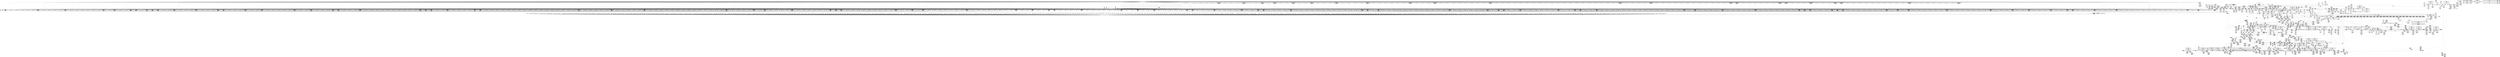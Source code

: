 digraph {
	CE0x3e27f80 [shape=record,shape=Mrecord,label="{CE0x3e27f80|0:_i16,_4:_i32,_8:_i16,_40:_%struct.super_block*,_72:_i32,_:_SCMRE_875,876_}"]
	CE0x3dcc320 [shape=record,shape=Mrecord,label="{CE0x3dcc320|mediated_filesystem:tmp2}"]
	CE0x3e3de60 [shape=record,shape=Mrecord,label="{CE0x3e3de60|i32_4|*Constant*}"]
	CE0x3e0fc20 [shape=record,shape=Mrecord,label="{CE0x3e0fc20|0:_i16,_4:_i32,_8:_i16,_40:_%struct.super_block*,_72:_i32,_:_SCMRE_276,277_}"]
	CE0x3dc6b00 [shape=record,shape=Mrecord,label="{CE0x3dc6b00|i32_32|*Constant*|*SummSink*}"]
	"CONST[source:0(mediator),value:2(dynamic)][purpose:{subject}][SrcIdx:6]"
	CE0x3e27430 [shape=record,shape=Mrecord,label="{CE0x3e27430|0:_i16,_4:_i32,_8:_i16,_40:_%struct.super_block*,_72:_i32,_:_SCMRE_867,868_}"]
	CE0x3e8dee0 [shape=record,shape=Mrecord,label="{CE0x3e8dee0|common_perm_rm:i_uid|security/apparmor/lsm.c,232|*SummSource*}"]
	CE0x3e42360 [shape=record,shape=Mrecord,label="{CE0x3e42360|80:_i64,_:_CRE_208,216_}"]
	CE0x3f200c0 [shape=record,shape=Mrecord,label="{CE0x3f200c0|aa_cred_profile:tmp25|security/apparmor/include/context.h,100|*SummSink*}"]
	CE0x3dd6ba0 [shape=record,shape=Mrecord,label="{CE0x3dd6ba0|72:_%struct.hlist_bl_node**,_80:_%struct.dentry*,_104:_%struct.inode*,_:_CRE_144,145_}"]
	CE0x3dff550 [shape=record,shape=Mrecord,label="{CE0x3dff550|common_perm_dir_dentry:tmp|*SummSource*}"]
	CE0x3e4d8e0 [shape=record,shape=Mrecord,label="{CE0x3e4d8e0|80:_i64,_:_CRE_625,626_}"]
	CE0x3e853d0 [shape=record,shape=Mrecord,label="{CE0x3e853d0|common_perm:tmp3|security/apparmor/lsm.c,169|*SummSink*}"]
	CE0x3e605e0 [shape=record,shape=Mrecord,label="{CE0x3e605e0|80:_i64,_:_CRE_1712,1720_}"]
	CE0x3e0dba0 [shape=record,shape=Mrecord,label="{CE0x3e0dba0|0:_i16,_4:_i32,_8:_i16,_40:_%struct.super_block*,_72:_i32,_:_SCMRE_256,257_}"]
	CE0x3e66d00 [shape=record,shape=Mrecord,label="{CE0x3e66d00|i64_-2147483648|*Constant*}"]
	CE0x3e33f70 [shape=record,shape=Mrecord,label="{CE0x3e33f70|common_perm_rm:tmp11|security/apparmor/lsm.c,229|*SummSource*}"]
	CE0x3e07a50 [shape=record,shape=Mrecord,label="{CE0x3e07a50|0:_i16,_4:_i32,_8:_i16,_40:_%struct.super_block*,_72:_i32,_:_SCMRE_172,173_}"]
	CE0x3ea7900 [shape=record,shape=Mrecord,label="{CE0x3ea7900|__aa_current_profile:tmp|*SummSink*}"]
	CE0x3e3c950 [shape=record,shape=Mrecord,label="{CE0x3e3c950|common_perm_rm:uid|security/apparmor/lsm.c,232}"]
	CE0x3f1ba20 [shape=record,shape=Mrecord,label="{CE0x3f1ba20|aa_cred_profile:do.end10}"]
	CE0x3e38dc0 [shape=record,shape=Mrecord,label="{CE0x3e38dc0|i32_2|*Constant*|*SummSource*}"]
	CE0x3eac920 [shape=record,shape=Mrecord,label="{CE0x3eac920|get_current:tmp4|./arch/x86/include/asm/current.h,14|*SummSink*}"]
	CE0x3e9be30 [shape=record,shape=Mrecord,label="{CE0x3e9be30|i64*_getelementptr_inbounds_(_5_x_i64_,_5_x_i64_*___llvm_gcov_ctr57,_i64_0,_i64_0)|*Constant*}"]
	CE0x3dcf1f0 [shape=record,shape=Mrecord,label="{CE0x3dcf1f0|apparmor_path_rmdir:tmp3|*SummSource*}"]
	CE0x3de9c30 [shape=record,shape=Mrecord,label="{CE0x3de9c30|72:_%struct.hlist_bl_node**,_80:_%struct.dentry*,_104:_%struct.inode*,_:_CRE_315,316_}"]
	CE0x3dd94d0 [shape=record,shape=Mrecord,label="{CE0x3dd94d0|72:_%struct.hlist_bl_node**,_80:_%struct.dentry*,_104:_%struct.inode*,_:_CRE_91,92_}"]
	CE0x3f35d40 [shape=record,shape=Mrecord,label="{CE0x3f35d40|aa_cred_profile:lnot3|security/apparmor/include/context.h,100|*SummSink*}"]
	CE0x3eaa1e0 [shape=record,shape=Mrecord,label="{CE0x3eaa1e0|aa_cred_profile:lor.end|*SummSource*}"]
	CE0x3ef26e0 [shape=record,shape=Mrecord,label="{CE0x3ef26e0|i64_3|*Constant*}"]
	CE0x3ea95f0 [shape=record,shape=Mrecord,label="{CE0x3ea95f0|i64*_getelementptr_inbounds_(_11_x_i64_,_11_x_i64_*___llvm_gcov_ctr58,_i64_0,_i64_0)|*Constant*|*SummSource*}"]
	CE0x3e1c960 [shape=record,shape=Mrecord,label="{CE0x3e1c960|0:_i16,_4:_i32,_8:_i16,_40:_%struct.super_block*,_72:_i32,_:_SCMRE_579,580_}"]
	CE0x3e352e0 [shape=record,shape=Mrecord,label="{CE0x3e352e0|mediated_filesystem:entry}"]
	CE0x3e64350 [shape=record,shape=Mrecord,label="{CE0x3e64350|__aa_current_profile:tmp14|security/apparmor/include/context.h,138|*SummSink*}"]
	CE0x3e3acd0 [shape=record,shape=Mrecord,label="{CE0x3e3acd0|common_perm_rm:tmp17|security/apparmor/lsm.c,230|*SummSink*}"]
	CE0x3e438a0 [shape=record,shape=Mrecord,label="{CE0x3e438a0|80:_i64,_:_CRE_368,372_}"]
	CE0x3e4ea10 [shape=record,shape=Mrecord,label="{CE0x3e4ea10|80:_i64,_:_CRE_712,720_}"]
	CE0x3ead4b0 [shape=record,shape=Mrecord,label="{CE0x3ead4b0|__aa_current_profile:tmp6|security/apparmor/include/context.h,138|*SummSink*}"]
	CE0x3e08a90 [shape=record,shape=Mrecord,label="{CE0x3e08a90|0:_i16,_4:_i32,_8:_i16,_40:_%struct.super_block*,_72:_i32,_:_SCMRE_182,183_}"]
	CE0x3e393a0 [shape=record,shape=Mrecord,label="{CE0x3e393a0|common_perm_rm:retval.0|*SummSink*}"]
	CE0x3deb220 [shape=record,shape=Mrecord,label="{CE0x3deb220|0:_i16,_4:_i32,_8:_i16,_40:_%struct.super_block*,_72:_i32,_:_SCMRE_56,64_|*MultipleSource*|security/apparmor/lsm.c,227|security/apparmor/lsm.c, 227|*LoadInst*|security/apparmor/lsm.c,226}"]
	CE0x3e66730 [shape=record,shape=Mrecord,label="{CE0x3e66730|mediated_filesystem:s_flags|security/apparmor/include/apparmor.h,117|*SummSink*}"]
	CE0x3e20200 [shape=record,shape=Mrecord,label="{CE0x3e20200|80:_i64,_:_CRE_1631,1632_}"]
	CE0x3f34f50 [shape=record,shape=Mrecord,label="{CE0x3f34f50|aa_cred_profile:lnot|security/apparmor/include/context.h,100|*SummSink*}"]
	CE0x3dd68e0 [shape=record,shape=Mrecord,label="{CE0x3dd68e0|72:_%struct.hlist_bl_node**,_80:_%struct.dentry*,_104:_%struct.inode*,_:_CRE_95,96_}"]
	CE0x3e2a9c0 [shape=record,shape=Mrecord,label="{CE0x3e2a9c0|0:_i16,_4:_i32,_8:_i16,_40:_%struct.super_block*,_72:_i32,_:_SCMRE_901,902_}"]
	CE0x3dce0e0 [shape=record,shape=Mrecord,label="{CE0x3dce0e0|i32_8|*Constant*}"]
	CE0x3ddcc60 [shape=record,shape=Mrecord,label="{CE0x3ddcc60|72:_%struct.hlist_bl_node**,_80:_%struct.dentry*,_104:_%struct.inode*,_:_CRE_176,177_}"]
	CE0x3e93d50 [shape=record,shape=Mrecord,label="{CE0x3e93d50|_ret_%struct.aa_profile*_%call4,_!dbg_!15494|security/apparmor/include/context.h,138|*SummSink*}"]
	CE0x3e96b00 [shape=record,shape=Mrecord,label="{CE0x3e96b00|common_perm_rm:call3|security/apparmor/lsm.c,235}"]
	CE0x3ea7070 [shape=record,shape=Mrecord,label="{CE0x3ea7070|COLLAPSED:_GCMRE___llvm_gcov_ctr58_internal_global_11_x_i64_zeroinitializer:_elem_0:default:}"]
	CE0x3e0ea40 [shape=record,shape=Mrecord,label="{CE0x3e0ea40|0:_i16,_4:_i32,_8:_i16,_40:_%struct.super_block*,_72:_i32,_:_SCMRE_265,266_}"]
	CE0x3eb0ee0 [shape=record,shape=Mrecord,label="{CE0x3eb0ee0|__aa_current_profile:bb}"]
	CE0x3dd72d0 [shape=record,shape=Mrecord,label="{CE0x3dd72d0|common_perm_rm:lor.lhs.false2}"]
	CE0x3e21da0 [shape=record,shape=Mrecord,label="{CE0x3e21da0|0:_i16,_4:_i32,_8:_i16,_40:_%struct.super_block*,_72:_i32,_:_SCMRE_621,622_}"]
	CE0x3f37840 [shape=record,shape=Mrecord,label="{CE0x3f37840|i64*_getelementptr_inbounds_(_16_x_i64_,_16_x_i64_*___llvm_gcov_ctr46,_i64_0,_i64_4)|*Constant*|*SummSource*}"]
	CE0x3f26530 [shape=record,shape=Mrecord,label="{CE0x3f26530|44:_i32,_48:_i16,_128:_i8*,_:_SCMRE_120,128_|*MultipleSource*|Function::aa_cred_profile&Arg::cred::|security/apparmor/include/context.h,99|security/apparmor/include/context.h,138}"]
	CE0x3ead170 [shape=record,shape=Mrecord,label="{CE0x3ead170|aa_cred_profile:do.end}"]
	CE0x3f36310 [shape=record,shape=Mrecord,label="{CE0x3f36310|aa_cred_profile:lnot.ext|security/apparmor/include/context.h,100|*SummSink*}"]
	CE0x3e5e2a0 [shape=record,shape=Mrecord,label="{CE0x3e5e2a0|80:_i64,_:_CRE_1658,1659_}"]
	CE0x3e88ee0 [shape=record,shape=Mrecord,label="{CE0x3e88ee0|common_perm_rm:retval.0}"]
	CE0x3e45da0 [shape=record,shape=Mrecord,label="{CE0x3e45da0|80:_i64,_:_CRE_424,425_}"]
	CE0x3e518a0 [shape=record,shape=Mrecord,label="{CE0x3e518a0|80:_i64,_:_CRE_1247,1248_}"]
	CE0x3e14d70 [shape=record,shape=Mrecord,label="{CE0x3e14d70|0:_i16,_4:_i32,_8:_i16,_40:_%struct.super_block*,_72:_i32,_:_SCMRE_392,400_|*MultipleSource*|security/apparmor/lsm.c,227|security/apparmor/lsm.c, 227|*LoadInst*|security/apparmor/lsm.c,226}"]
	CE0x3e55750 [shape=record,shape=Mrecord,label="{CE0x3e55750|80:_i64,_:_CRE_1327,1328_}"]
	CE0x3e55ec0 [shape=record,shape=Mrecord,label="{CE0x3e55ec0|80:_i64,_:_CRE_1334,1335_}"]
	CE0x3e27de0 [shape=record,shape=Mrecord,label="{CE0x3e27de0|0:_i16,_4:_i32,_8:_i16,_40:_%struct.super_block*,_72:_i32,_:_SCMRE_874,875_}"]
	CE0x3dc3dd0 [shape=record,shape=Mrecord,label="{CE0x3dc3dd0|common_perm_rm:tmp10|security/apparmor/lsm.c,229|*SummSink*}"]
	CE0x3e72d60 [shape=record,shape=Mrecord,label="{CE0x3e72d60|i8*_getelementptr_inbounds_(_45_x_i8_,_45_x_i8_*_.str14,_i32_0,_i32_0)|*Constant*|*SummSink*}"]
	CE0x3e5f290 [shape=record,shape=Mrecord,label="{CE0x3e5f290|80:_i64,_:_CRE_1673,1674_}"]
	CE0x3e03330 [shape=record,shape=Mrecord,label="{CE0x3e03330|0:_i16,_4:_i32,_8:_i16,_40:_%struct.super_block*,_72:_i32,_:_SCMRE_152,153_}"]
	CE0x3e722b0 [shape=record,shape=Mrecord,label="{CE0x3e722b0|i32_138|*Constant*|*SummSource*}"]
	CE0x3dec1d0 [shape=record,shape=Mrecord,label="{CE0x3dec1d0|_call_void_mcount()_#2|*SummSource*}"]
	CE0x3e49d60 [shape=record,shape=Mrecord,label="{CE0x3e49d60|80:_i64,_:_CRE_569,570_}"]
	CE0x3e4e3b0 [shape=record,shape=Mrecord,label="{CE0x3e4e3b0|80:_i64,_:_CRE_656,664_}"]
	CE0x3e2ef30 [shape=record,shape=Mrecord,label="{CE0x3e2ef30|0:_i16,_4:_i32,_8:_i16,_40:_%struct.super_block*,_72:_i32,_:_SCMRE_976,977_}"]
	CE0x3f30290 [shape=record,shape=Mrecord,label="{CE0x3f30290|aa_cred_profile:tobool|security/apparmor/include/context.h,100}"]
	CE0x3e47720 [shape=record,shape=Mrecord,label="{CE0x3e47720|80:_i64,_:_CRE_448,449_}"]
	CE0x3dd67b0 [shape=record,shape=Mrecord,label="{CE0x3dd67b0|0:_i16,_4:_i32,_8:_i16,_40:_%struct.super_block*,_72:_i32,_:_SCMRE_76,80_|*MultipleSource*|security/apparmor/lsm.c,227|security/apparmor/lsm.c, 227|*LoadInst*|security/apparmor/lsm.c,226}"]
	CE0x3e0e3c0 [shape=record,shape=Mrecord,label="{CE0x3e0e3c0|0:_i16,_4:_i32,_8:_i16,_40:_%struct.super_block*,_72:_i32,_:_SCMRE_261,262_}"]
	CE0x3f21580 [shape=record,shape=Mrecord,label="{CE0x3f21580|i64*_getelementptr_inbounds_(_16_x_i64_,_16_x_i64_*___llvm_gcov_ctr46,_i64_0,_i64_15)|*Constant*}"]
	CE0x3ea3e00 [shape=record,shape=Mrecord,label="{CE0x3ea3e00|aa_path_perm:op|Function::aa_path_perm&Arg::op::}"]
	CE0x3e8f0c0 [shape=record,shape=Mrecord,label="{CE0x3e8f0c0|common_perm_rm:tmp22|security/apparmor/lsm.c,232|*SummSink*}"]
	CE0x3eaa830 [shape=record,shape=Mrecord,label="{CE0x3eaa830|__aa_current_profile:do.end|*SummSink*}"]
	CE0x3dd6e70 [shape=record,shape=Mrecord,label="{CE0x3dd6e70|_ret_i32_%call,_!dbg_!15471|security/apparmor/lsm.c,273|*SummSource*}"]
	CE0x3e3fdd0 [shape=record,shape=Mrecord,label="{CE0x3e3fdd0|0:_%struct.vfsmount*,_:_CRE_8,16_|*MultipleSource*|Function::common_perm_rm&Arg::dir::|Function::apparmor_path_rmdir&Arg::dir::|security/apparmor/lsm.c,229}"]
	CE0x3e55a80 [shape=record,shape=Mrecord,label="{CE0x3e55a80|80:_i64,_:_CRE_1330,1331_}"]
	CE0x3e0a970 [shape=record,shape=Mrecord,label="{CE0x3e0a970|0:_i16,_4:_i32,_8:_i16,_40:_%struct.super_block*,_72:_i32,_:_SCMRE_201,202_}"]
	CE0x3dd9a70 [shape=record,shape=Mrecord,label="{CE0x3dd9a70|i64_1|*Constant*}"]
	CE0x3e1ce40 [shape=record,shape=Mrecord,label="{CE0x3e1ce40|0:_i16,_4:_i32,_8:_i16,_40:_%struct.super_block*,_72:_i32,_:_SCMRE_582,583_}"]
	CE0x3df91f0 [shape=record,shape=Mrecord,label="{CE0x3df91f0|aa_cred_profile:tmp32|security/apparmor/include/context.h,101|*SummSink*}"]
	CE0x3e45520 [shape=record,shape=Mrecord,label="{CE0x3e45520|80:_i64,_:_CRE_416,417_}"]
	CE0x3ef41e0 [shape=record,shape=Mrecord,label="{CE0x3ef41e0|aa_cred_profile:security|security/apparmor/include/context.h,99|*SummSource*}"]
	CE0x3e54020 [shape=record,shape=Mrecord,label="{CE0x3e54020|80:_i64,_:_CRE_1305,1306_}"]
	CE0x3e95760 [shape=record,shape=Mrecord,label="{CE0x3e95760|mediated_filesystem:and|security/apparmor/include/apparmor.h,117|*SummSink*}"]
	CE0x3ef3d40 [shape=record,shape=Mrecord,label="{CE0x3ef3d40|__aa_current_profile:tmp7|security/apparmor/include/context.h,138|*SummSource*}"]
	CE0x3e895a0 [shape=record,shape=Mrecord,label="{CE0x3e895a0|mediated_filesystem:tmp3|*SummSource*}"]
	CE0x3f3d3b0 [shape=record,shape=Mrecord,label="{CE0x3f3d3b0|%struct.aa_profile*_null|*Constant*|*SummSource*}"]
	CE0x3dc6c80 [shape=record,shape=Mrecord,label="{CE0x3dc6c80|common_perm_rm:mask|Function::common_perm_rm&Arg::mask::}"]
	CE0x3dfbac0 [shape=record,shape=Mrecord,label="{CE0x3dfbac0|common_perm:entry|*SummSink*}"]
	CE0x3e85c20 [shape=record,shape=Mrecord,label="{CE0x3e85c20|common_perm:tmp4|security/apparmor/lsm.c,169|*SummSink*}"]
	CE0x3a497b0 [shape=record,shape=Mrecord,label="{CE0x3a497b0|common_perm_rm:op|Function::common_perm_rm&Arg::op::}"]
	CE0x3e9c1b0 [shape=record,shape=Mrecord,label="{CE0x3e9c1b0|aa_cred_profile:do.body|*SummSource*}"]
	CE0x3e4b2a0 [shape=record,shape=Mrecord,label="{CE0x3e4b2a0|80:_i64,_:_CRE_589,590_}"]
	CE0x3e078b0 [shape=record,shape=Mrecord,label="{CE0x3e078b0|0:_i16,_4:_i32,_8:_i16,_40:_%struct.super_block*,_72:_i32,_:_SCMRE_171,172_}"]
	CE0x3e21c00 [shape=record,shape=Mrecord,label="{CE0x3e21c00|0:_i16,_4:_i32,_8:_i16,_40:_%struct.super_block*,_72:_i32,_:_SCMRE_620,621_}"]
	CE0x3e021e0 [shape=record,shape=Mrecord,label="{CE0x3e021e0|0:_i16,_4:_i32,_8:_i16,_40:_%struct.super_block*,_72:_i32,_:_SCMRE_141,142_}"]
	CE0x3e34260 [shape=record,shape=Mrecord,label="{CE0x3e34260|common_perm_rm:tmp12|security/apparmor/lsm.c,229}"]
	CE0x3e28600 [shape=record,shape=Mrecord,label="{CE0x3e28600|0:_i16,_4:_i32,_8:_i16,_40:_%struct.super_block*,_72:_i32,_:_SCMRE_879,880_}"]
	CE0x3e27540 [shape=record,shape=Mrecord,label="{CE0x3e27540|0:_i16,_4:_i32,_8:_i16,_40:_%struct.super_block*,_72:_i32,_:_SCMRE_868,869_}"]
	CE0x3e2ad00 [shape=record,shape=Mrecord,label="{CE0x3e2ad00|0:_i16,_4:_i32,_8:_i16,_40:_%struct.super_block*,_72:_i32,_:_SCMRE_903,904_}"]
	CE0x3e3b6d0 [shape=record,shape=Mrecord,label="{CE0x3e3b6d0|i64*_getelementptr_inbounds_(_10_x_i64_,_10_x_i64_*___llvm_gcov_ctr54,_i64_0,_i64_8)|*Constant*}"]
	CE0x3dc6d80 [shape=record,shape=Mrecord,label="{CE0x3dc6d80|common_perm_rm:mask|Function::common_perm_rm&Arg::mask::|*SummSource*}"]
	CE0x3f17ad0 [shape=record,shape=Mrecord,label="{CE0x3f17ad0|_ret_%struct.aa_profile*_%tmp34,_!dbg_!15510|security/apparmor/include/context.h,101|*SummSource*}"]
	CE0x3dbe340 [shape=record,shape=Mrecord,label="{CE0x3dbe340|COLLAPSED:_GCMRE___llvm_gcov_ctr61_internal_global_2_x_i64_zeroinitializer:_elem_0:default:}"]
	CE0x3ea67e0 [shape=record,shape=Mrecord,label="{CE0x3ea67e0|aa_cred_profile:tmp6|security/apparmor/include/context.h,100|*SummSink*}"]
	CE0x3e951f0 [shape=record,shape=Mrecord,label="{CE0x3e951f0|common_perm_dir_dentry:tmp3|*SummSink*}"]
	CE0x3e64080 [shape=record,shape=Mrecord,label="{CE0x3e64080|__aa_current_profile:tmp14|security/apparmor/include/context.h,138}"]
	CE0x3e8ce50 [shape=record,shape=Mrecord,label="{CE0x3e8ce50|i8_1|*Constant*}"]
	CE0x3e648b0 [shape=record,shape=Mrecord,label="{CE0x3e648b0|i64*_getelementptr_inbounds_(_11_x_i64_,_11_x_i64_*___llvm_gcov_ctr58,_i64_0,_i64_8)|*Constant*}"]
	CE0x3f18350 [shape=record,shape=Mrecord,label="{CE0x3f18350|get_current:bb}"]
	CE0x3db8de0 [shape=record,shape=Mrecord,label="{CE0x3db8de0|common_perm_rm:mnt|security/apparmor/lsm.c,229}"]
	CE0x3e3eda0 [shape=record,shape=Mrecord,label="{CE0x3e3eda0|i64_0|*Constant*|*SummSource*}"]
	CE0x3e94010 [shape=record,shape=Mrecord,label="{CE0x3e94010|aa_cred_profile:tmp|*SummSink*}"]
	CE0x3f19150 [shape=record,shape=Mrecord,label="{CE0x3f19150|aa_cred_profile:expval|security/apparmor/include/context.h,100|*SummSource*}"]
	CE0x3eab9c0 [shape=record,shape=Mrecord,label="{CE0x3eab9c0|44:_i32,_48:_i16,_128:_i8*,_:_SCMRE_52,56_|*MultipleSource*|Function::aa_cred_profile&Arg::cred::|security/apparmor/include/context.h,99|security/apparmor/include/context.h,138}"]
	CE0x3eaeec0 [shape=record,shape=Mrecord,label="{CE0x3eaeec0|__aa_current_profile:tmp8|security/apparmor/include/context.h,138|*SummSource*}"]
	CE0x3dcd9f0 [shape=record,shape=Mrecord,label="{CE0x3dcd9f0|_call_void_mcount()_#2|*SummSource*}"]
	CE0x3f1f5f0 [shape=record,shape=Mrecord,label="{CE0x3f1f5f0|i64*_getelementptr_inbounds_(_16_x_i64_,_16_x_i64_*___llvm_gcov_ctr46,_i64_0,_i64_10)|*Constant*|*SummSink*}"]
	CE0x3f33ab0 [shape=record,shape=Mrecord,label="{CE0x3f33ab0|i64*_getelementptr_inbounds_(_16_x_i64_,_16_x_i64_*___llvm_gcov_ctr46,_i64_0,_i64_8)|*Constant*|*SummSource*}"]
	CE0x3ef1640 [shape=record,shape=Mrecord,label="{CE0x3ef1640|aa_cred_profile:tmp5|security/apparmor/include/context.h,99|*SummSource*}"]
	CE0x3e57730 [shape=record,shape=Mrecord,label="{CE0x3e57730|80:_i64,_:_CRE_1357,1358_}"]
	CE0x3ea77b0 [shape=record,shape=Mrecord,label="{CE0x3ea77b0|i64*_getelementptr_inbounds_(_2_x_i64_,_2_x_i64_*___llvm_gcov_ctr112,_i64_0,_i64_0)|*Constant*|*SummSink*}"]
	CE0x3e5ff50 [shape=record,shape=Mrecord,label="{CE0x3e5ff50|80:_i64,_:_CRE_1685,1686_}"]
	CE0x3e56630 [shape=record,shape=Mrecord,label="{CE0x3e56630|80:_i64,_:_CRE_1341,1342_}"]
	CE0x3e44860 [shape=record,shape=Mrecord,label="{CE0x3e44860|80:_i64,_:_CRE_404,405_}"]
	CE0x3e3e8f0 [shape=record,shape=Mrecord,label="{CE0x3e3e8f0|common_perm_rm:tmp4|security/apparmor/lsm.c,229}"]
	CE0x3f18fc0 [shape=record,shape=Mrecord,label="{CE0x3f18fc0|GLOBAL:llvm.expect.i64|*Constant*|*SummSink*}"]
	CE0x3e15520 [shape=record,shape=Mrecord,label="{CE0x3e15520|0:_i16,_4:_i32,_8:_i16,_40:_%struct.super_block*,_72:_i32,_:_SCMRE_416,424_|*MultipleSource*|security/apparmor/lsm.c,227|security/apparmor/lsm.c, 227|*LoadInst*|security/apparmor/lsm.c,226}"]
	CE0x3dca2a0 [shape=record,shape=Mrecord,label="{CE0x3dca2a0|72:_%struct.hlist_bl_node**,_80:_%struct.dentry*,_104:_%struct.inode*,_:_CRE_48,52_|*MultipleSource*|Function::common_perm_rm&Arg::dentry::|Function::apparmor_path_rmdir&Arg::dentry::|security/apparmor/lsm.c,226}"]
	CE0x3e76ff0 [shape=record,shape=Mrecord,label="{CE0x3e76ff0|GLOBAL:get_current|*Constant*|*SummSink*}"]
	CE0x3e297e0 [shape=record,shape=Mrecord,label="{CE0x3e297e0|0:_i16,_4:_i32,_8:_i16,_40:_%struct.super_block*,_72:_i32,_:_SCMRE_890,891_}"]
	CE0x3dfa640 [shape=record,shape=Mrecord,label="{CE0x3dfa640|0:_%struct.vfsmount*,_8:_%struct.dentry*,_:_SCMRE_0,8_|*MultipleSource*|security/apparmor/lsm.c, 189|security/apparmor/lsm.c,189}"]
	CE0x3f2e800 [shape=record,shape=Mrecord,label="{CE0x3f2e800|44:_i32,_48:_i16,_128:_i8*,_:_SCMRE_80,88_|*MultipleSource*|Function::aa_cred_profile&Arg::cred::|security/apparmor/include/context.h,99|security/apparmor/include/context.h,138}"]
	CE0x3f22910 [shape=record,shape=Mrecord,label="{CE0x3f22910|aa_cred_profile:tmp34|security/apparmor/include/context.h,101|*SummSink*}"]
	CE0x3e43790 [shape=record,shape=Mrecord,label="{CE0x3e43790|80:_i64,_:_CRE_360,368_}"]
	CE0x3e37890 [shape=record,shape=Mrecord,label="{CE0x3e37890|common_perm_rm:tmp15|security/apparmor/lsm.c,229}"]
	CE0x3e43680 [shape=record,shape=Mrecord,label="{CE0x3e43680|80:_i64,_:_CRE_352,360_}"]
	CE0x3e1af60 [shape=record,shape=Mrecord,label="{CE0x3e1af60|0:_i16,_4:_i32,_8:_i16,_40:_%struct.super_block*,_72:_i32,_:_SCMRE_563,564_}"]
	CE0x3e3ff50 [shape=record,shape=Mrecord,label="{CE0x3e3ff50|common_perm_rm:tmp8|*LoadInst*|security/apparmor/lsm.c,229}"]
	CE0x3e94080 [shape=record,shape=Mrecord,label="{CE0x3e94080|aa_cred_profile:tmp1}"]
	CE0x3f1e270 [shape=record,shape=Mrecord,label="{CE0x3f1e270|i64*_getelementptr_inbounds_(_16_x_i64_,_16_x_i64_*___llvm_gcov_ctr46,_i64_0,_i64_9)|*Constant*|*SummSource*}"]
	CE0x3ea2e00 [shape=record,shape=Mrecord,label="{CE0x3ea2e00|common_perm:tmp8|security/apparmor/lsm.c,170|*SummSource*}"]
	CE0x3ddee30 [shape=record,shape=Mrecord,label="{CE0x3ddee30|72:_%struct.hlist_bl_node**,_80:_%struct.dentry*,_104:_%struct.inode*,_:_CRE_154,155_}"]
	CE0x3e54430 [shape=record,shape=Mrecord,label="{CE0x3e54430|80:_i64,_:_CRE_1309,1310_}"]
	CE0x3de6ec0 [shape=record,shape=Mrecord,label="{CE0x3de6ec0|72:_%struct.hlist_bl_node**,_80:_%struct.dentry*,_104:_%struct.inode*,_:_CRE_304,305_}"]
	CE0x3dcae60 [shape=record,shape=Mrecord,label="{CE0x3dcae60|mediated_filesystem:tmp}"]
	CE0x3e01660 [shape=record,shape=Mrecord,label="{CE0x3e01660|0:_i16,_4:_i32,_8:_i16,_40:_%struct.super_block*,_72:_i32,_:_SCMRE_128,136_|*MultipleSource*|security/apparmor/lsm.c,227|security/apparmor/lsm.c, 227|*LoadInst*|security/apparmor/lsm.c,226}"]
	CE0x3e20640 [shape=record,shape=Mrecord,label="{CE0x3e20640|80:_i64,_:_CRE_1635,1636_}"]
	CE0x3e09ad0 [shape=record,shape=Mrecord,label="{CE0x3e09ad0|0:_i16,_4:_i32,_8:_i16,_40:_%struct.super_block*,_72:_i32,_:_SCMRE_192,193_}"]
	CE0x3e09fb0 [shape=record,shape=Mrecord,label="{CE0x3e09fb0|0:_i16,_4:_i32,_8:_i16,_40:_%struct.super_block*,_72:_i32,_:_SCMRE_195,196_}"]
	CE0x3de58d0 [shape=record,shape=Mrecord,label="{CE0x3de58d0|72:_%struct.hlist_bl_node**,_80:_%struct.dentry*,_104:_%struct.inode*,_:_CRE_211,212_}"]
	CE0x3dfd850 [shape=record,shape=Mrecord,label="{CE0x3dfd850|common_perm:if.then|*SummSource*}"]
	"CONST[source:1(input),value:2(dynamic)][purpose:{object}][SrcIdx:3]"
	CE0x3e4e270 [shape=record,shape=Mrecord,label="{CE0x3e4e270|80:_i64,_:_CRE_648,656_}"]
	CE0x3e57d90 [shape=record,shape=Mrecord,label="{CE0x3e57d90|80:_i64,_:_CRE_1363,1364_}"]
	CE0x3e76260 [shape=record,shape=Mrecord,label="{CE0x3e76260|__aa_current_profile:tmp20|security/apparmor/include/context.h,138|*SummSink*}"]
	CE0x3de86a0 [shape=record,shape=Mrecord,label="{CE0x3de86a0|72:_%struct.hlist_bl_node**,_80:_%struct.dentry*,_104:_%struct.inode*,_:_CRE_296,304_|*MultipleSource*|Function::common_perm_rm&Arg::dentry::|Function::apparmor_path_rmdir&Arg::dentry::|security/apparmor/lsm.c,226}"]
	CE0x3e44ec0 [shape=record,shape=Mrecord,label="{CE0x3e44ec0|80:_i64,_:_CRE_410,411_}"]
	CE0x3dd81e0 [shape=record,shape=Mrecord,label="{CE0x3dd81e0|72:_%struct.hlist_bl_node**,_80:_%struct.dentry*,_104:_%struct.inode*,_:_CRE_151,152_}"]
	CE0x3e78130 [shape=record,shape=Mrecord,label="{CE0x3e78130|__aa_current_profile:cred|security/apparmor/include/context.h,138|*SummSink*}"]
	CE0x3e48a40 [shape=record,shape=Mrecord,label="{CE0x3e48a40|80:_i64,_:_CRE_480,488_}"]
	CE0x3e353b0 [shape=record,shape=Mrecord,label="{CE0x3e353b0|mediated_filesystem:entry|*SummSource*}"]
	CE0x3e02e50 [shape=record,shape=Mrecord,label="{CE0x3e02e50|0:_i16,_4:_i32,_8:_i16,_40:_%struct.super_block*,_72:_i32,_:_SCMRE_149,150_}"]
	CE0x3e93b50 [shape=record,shape=Mrecord,label="{CE0x3e93b50|_ret_%struct.aa_profile*_%call4,_!dbg_!15494|security/apparmor/include/context.h,138|*SummSource*}"]
	CE0x3f34530 [shape=record,shape=Mrecord,label="{CE0x3f34530|aa_cred_profile:tmp21|security/apparmor/include/context.h,100}"]
	CE0x3f1a4a0 [shape=record,shape=Mrecord,label="{CE0x3f1a4a0|aa_cred_profile:tmp15|security/apparmor/include/context.h,100|*SummSource*}"]
	CE0x3e88b70 [shape=record,shape=Mrecord,label="{CE0x3e88b70|common_perm:mode|security/apparmor/lsm.c,169|*SummSource*}"]
	CE0x3e606f0 [shape=record,shape=Mrecord,label="{CE0x3e606f0|80:_i64,_:_CRE_1720,1728_}"]
	CE0x3a49740 [shape=record,shape=Mrecord,label="{CE0x3a49740|i32_5|*Constant*|*SummSource*}"]
	CE0x3dc1aa0 [shape=record,shape=Mrecord,label="{CE0x3dc1aa0|common_perm_rm:d_inode|security/apparmor/lsm.c,226}"]
	CE0x3e57a60 [shape=record,shape=Mrecord,label="{CE0x3e57a60|80:_i64,_:_CRE_1360,1361_}"]
	CE0x3f1ef40 [shape=record,shape=Mrecord,label="{CE0x3f1ef40|i64*_getelementptr_inbounds_(_16_x_i64_,_16_x_i64_*___llvm_gcov_ctr46,_i64_0,_i64_10)|*Constant*}"]
	CE0x3e65d50 [shape=record,shape=Mrecord,label="{CE0x3e65d50|common_perm_rm:tobool1|security/apparmor/lsm.c,229|*SummSource*}"]
	CE0x4641f50 [shape=record,shape=Mrecord,label="{CE0x4641f50|apparmor_path_rmdir:call|security/apparmor/lsm.c,273|*SummSource*}"]
	CE0x3dcc400 [shape=record,shape=Mrecord,label="{CE0x3dcc400|mediated_filesystem:tmp2|*SummSink*}"]
	CE0x3e0d1e0 [shape=record,shape=Mrecord,label="{CE0x3e0d1e0|0:_i16,_4:_i32,_8:_i16,_40:_%struct.super_block*,_72:_i32,_:_SCMRE_250,251_}"]
	CE0x3e58c70 [shape=record,shape=Mrecord,label="{CE0x3e58c70|80:_i64,_:_CRE_1384,1392_}"]
	CE0x3ddb310 [shape=record,shape=Mrecord,label="{CE0x3ddb310|_call_void_mcount()_#2|*SummSource*}"]
	CE0x3f354a0 [shape=record,shape=Mrecord,label="{CE0x3f354a0|aa_cred_profile:lnot2|security/apparmor/include/context.h,100}"]
	CE0x3dfa1e0 [shape=record,shape=Mrecord,label="{CE0x3dfa1e0|common_perm_dir_dentry:mnt|security/apparmor/lsm.c,189}"]
	CE0x3e85ea0 [shape=record,shape=Mrecord,label="{CE0x3e85ea0|common_perm:tmp5|security/apparmor/lsm.c,169|*SummSource*}"]
	CE0x3e617f0 [shape=record,shape=Mrecord,label="{CE0x3e617f0|80:_i64,_:_CRE_1856,1864_}"]
	CE0x3e627e0 [shape=record,shape=Mrecord,label="{CE0x3e627e0|80:_i64,_:_CRE_1928,2056_}"]
	CE0x3dc18b0 [shape=record,shape=Mrecord,label="{CE0x3dc18b0|i32_0|*Constant*|*SummSource*}"]
	CE0x3e628f0 [shape=record,shape=Mrecord,label="{CE0x3e628f0|80:_i64,_:_CRE_2056,2112_}"]
	CE0x3e828c0 [shape=record,shape=Mrecord,label="{CE0x3e828c0|common_perm_dir_dentry:tmp4|*LoadInst*|security/apparmor/lsm.c,189|*SummSink*}"]
	CE0x3df9180 [shape=record,shape=Mrecord,label="{CE0x3df9180|aa_cred_profile:tmp32|security/apparmor/include/context.h,101|*SummSource*}"]
	CE0x3e2ffb0 [shape=record,shape=Mrecord,label="{CE0x3e2ffb0|0:_i16,_4:_i32,_8:_i16,_40:_%struct.super_block*,_72:_i32,_:_SCMRE_992,1000_|*MultipleSource*|security/apparmor/lsm.c,227|security/apparmor/lsm.c, 227|*LoadInst*|security/apparmor/lsm.c,226}"]
	CE0x3e9a1c0 [shape=record,shape=Mrecord,label="{CE0x3e9a1c0|i64*_getelementptr_inbounds_(_2_x_i64_,_2_x_i64_*___llvm_gcov_ctr56,_i64_0,_i64_1)|*Constant*|*SummSink*}"]
	CE0x3e1e9e0 [shape=record,shape=Mrecord,label="{CE0x3e1e9e0|0:_i16,_4:_i32,_8:_i16,_40:_%struct.super_block*,_72:_i32,_:_SCMRE_599,600_}"]
	"CONST[source:0(mediator),value:0(static)][purpose:{operation}][SnkIdx:4]"
	CE0x3de9de0 [shape=record,shape=Mrecord,label="{CE0x3de9de0|72:_%struct.hlist_bl_node**,_80:_%struct.dentry*,_104:_%struct.inode*,_:_CRE_316,317_}"]
	CE0x3e47fa0 [shape=record,shape=Mrecord,label="{CE0x3e47fa0|80:_i64,_:_CRE_456,457_}"]
	CE0x3e883f0 [shape=record,shape=Mrecord,label="{CE0x3e883f0|i32_11|*Constant*|*SummSink*}"]
	CE0x3e97740 [shape=record,shape=Mrecord,label="{CE0x3e97740|common_perm_dir_dentry:entry|*SummSource*}"]
	CE0x3e161f0 [shape=record,shape=Mrecord,label="{CE0x3e161f0|0:_i16,_4:_i32,_8:_i16,_40:_%struct.super_block*,_72:_i32,_:_SCMRE_456,464_|*MultipleSource*|security/apparmor/lsm.c,227|security/apparmor/lsm.c, 227|*LoadInst*|security/apparmor/lsm.c,226}"]
	CE0x3e4dd20 [shape=record,shape=Mrecord,label="{CE0x3e4dd20|80:_i64,_:_CRE_629,630_}"]
	CE0x3e175f0 [shape=record,shape=Mrecord,label="{CE0x3e175f0|0:_i16,_4:_i32,_8:_i16,_40:_%struct.super_block*,_72:_i32,_:_SCMRE_481,482_}"]
	CE0x3e013d0 [shape=record,shape=Mrecord,label="{CE0x3e013d0|0:_i16,_4:_i32,_8:_i16,_40:_%struct.super_block*,_72:_i32,_:_SCMRE_120,128_|*MultipleSource*|security/apparmor/lsm.c,227|security/apparmor/lsm.c, 227|*LoadInst*|security/apparmor/lsm.c,226}"]
	CE0x3de09a0 [shape=record,shape=Mrecord,label="{CE0x3de09a0|get_current:tmp1}"]
	CE0x3e5e3b0 [shape=record,shape=Mrecord,label="{CE0x3e5e3b0|80:_i64,_:_CRE_1659,1660_}"]
	CE0x3e9b7a0 [shape=record,shape=Mrecord,label="{CE0x3e9b7a0|__aa_current_profile:tmp2|*SummSource*}"]
	CE0x3e77f10 [shape=record,shape=Mrecord,label="{CE0x3e77f10|COLLAPSED:_GCRE_current_task_external_global_%struct.task_struct*:_elem_0::|security/apparmor/include/context.h,138}"]
	CE0x3f381e0 [shape=record,shape=Mrecord,label="{CE0x3f381e0|aa_cred_profile:tmp11|security/apparmor/include/context.h,100|*SummSink*}"]
	CE0x3e182f0 [shape=record,shape=Mrecord,label="{CE0x3e182f0|0:_i16,_4:_i32,_8:_i16,_40:_%struct.super_block*,_72:_i32,_:_SCMRE_496,500_|*MultipleSource*|security/apparmor/lsm.c,227|security/apparmor/lsm.c, 227|*LoadInst*|security/apparmor/lsm.c,226}"]
	CE0x3e28120 [shape=record,shape=Mrecord,label="{CE0x3e28120|0:_i16,_4:_i32,_8:_i16,_40:_%struct.super_block*,_72:_i32,_:_SCMRE_876,877_}"]
	CE0x3dfd6b0 [shape=record,shape=Mrecord,label="{CE0x3dfd6b0|_ret_i32_%error.0,_!dbg_!15483|security/apparmor/lsm.c,172|*SummSink*}"]
	CE0x3dc44f0 [shape=record,shape=Mrecord,label="{CE0x3dc44f0|common_perm_rm:cond|security/apparmor/lsm.c, 227}"]
	CE0x3de7be0 [shape=record,shape=Mrecord,label="{CE0x3de7be0|72:_%struct.hlist_bl_node**,_80:_%struct.dentry*,_104:_%struct.inode*,_:_CRE_264,272_|*MultipleSource*|Function::common_perm_rm&Arg::dentry::|Function::apparmor_path_rmdir&Arg::dentry::|security/apparmor/lsm.c,226}"]
	CE0x3ea03b0 [shape=record,shape=Mrecord,label="{CE0x3ea03b0|i64*_getelementptr_inbounds_(_5_x_i64_,_5_x_i64_*___llvm_gcov_ctr57,_i64_0,_i64_3)|*Constant*|*SummSink*}"]
	CE0x3ea18a0 [shape=record,shape=Mrecord,label="{CE0x3ea18a0|common_perm:tmp10|security/apparmor/lsm.c,172|*SummSink*}"]
	CE0x3e439b0 [shape=record,shape=Mrecord,label="{CE0x3e439b0|80:_i64,_:_CRE_376,380_}"]
	CE0x3e4d4a0 [shape=record,shape=Mrecord,label="{CE0x3e4d4a0|80:_i64,_:_CRE_621,622_}"]
	CE0x3f23ae0 [shape=record,shape=Mrecord,label="{CE0x3f23ae0|i64*_getelementptr_inbounds_(_16_x_i64_,_16_x_i64_*___llvm_gcov_ctr46,_i64_0,_i64_13)|*Constant*}"]
	CE0x3e4ad50 [shape=record,shape=Mrecord,label="{CE0x3e4ad50|80:_i64,_:_CRE_584,585_}"]
	CE0x3e17fb0 [shape=record,shape=Mrecord,label="{CE0x3e17fb0|0:_i16,_4:_i32,_8:_i16,_40:_%struct.super_block*,_72:_i32,_:_SCMRE_487,488_}"]
	CE0x3e1f980 [shape=record,shape=Mrecord,label="{CE0x3e1f980|80:_i64,_:_CRE_1623,1624_}"]
	CE0x3f2ef60 [shape=record,shape=Mrecord,label="{CE0x3f2ef60|i64*_getelementptr_inbounds_(_16_x_i64_,_16_x_i64_*___llvm_gcov_ctr46,_i64_0,_i64_14)|*Constant*|*SummSource*}"]
	CE0x3e52ef0 [shape=record,shape=Mrecord,label="{CE0x3e52ef0|80:_i64,_:_CRE_1268,1269_}"]
	CE0x3f1de80 [shape=record,shape=Mrecord,label="{CE0x3f1de80|i64_12|*Constant*|*SummSource*}"]
	CE0x3e88870 [shape=record,shape=Mrecord,label="{CE0x3e88870|aa_cred_profile:do.cond|*SummSink*}"]
	CE0x3f37ea0 [shape=record,shape=Mrecord,label="{CE0x3f37ea0|aa_cred_profile:tmp11|security/apparmor/include/context.h,100}"]
	CE0x3ef1310 [shape=record,shape=Mrecord,label="{CE0x3ef1310|aa_cred_profile:tobool|security/apparmor/include/context.h,100|*SummSink*}"]
	CE0x3eaf6a0 [shape=record,shape=Mrecord,label="{CE0x3eaf6a0|__aa_current_profile:tmp9|security/apparmor/include/context.h,138|*SummSource*}"]
	CE0x3e1f350 [shape=record,shape=Mrecord,label="{CE0x3e1f350|80:_i64,_:_CRE_1617,1618_}"]
	CE0x3e03190 [shape=record,shape=Mrecord,label="{CE0x3e03190|0:_i16,_4:_i32,_8:_i16,_40:_%struct.super_block*,_72:_i32,_:_SCMRE_151,152_}"]
	CE0x3e9b390 [shape=record,shape=Mrecord,label="{CE0x3e9b390|_ret_%struct.aa_profile*_%call4,_!dbg_!15494|security/apparmor/include/context.h,138}"]
	CE0x3dc1c80 [shape=record,shape=Mrecord,label="{CE0x3dc1c80|i32_5|*Constant*}"]
	CE0x3e29300 [shape=record,shape=Mrecord,label="{CE0x3e29300|0:_i16,_4:_i32,_8:_i16,_40:_%struct.super_block*,_72:_i32,_:_SCMRE_887,888_}"]
	CE0x3e4fbf0 [shape=record,shape=Mrecord,label="{CE0x3e4fbf0|80:_i64,_:_CRE_1220,1221_}"]
	CE0x3e0cd00 [shape=record,shape=Mrecord,label="{CE0x3e0cd00|0:_i16,_4:_i32,_8:_i16,_40:_%struct.super_block*,_72:_i32,_:_SCMRE_247,248_}"]
	CE0x3e06d50 [shape=record,shape=Mrecord,label="{CE0x3e06d50|0:_i16,_4:_i32,_8:_i16,_40:_%struct.super_block*,_72:_i32,_:_SCMRE_164,165_}"]
	CE0x3dd76f0 [shape=record,shape=Mrecord,label="{CE0x3dd76f0|72:_%struct.hlist_bl_node**,_80:_%struct.dentry*,_104:_%struct.inode*,_:_CRE_145,146_}"]
	CE0x3e89210 [shape=record,shape=Mrecord,label="{CE0x3e89210|get_current:tmp}"]
	CE0x3f34720 [shape=record,shape=Mrecord,label="{CE0x3f34720|aa_cred_profile:tmp21|security/apparmor/include/context.h,100|*SummSource*}"]
	CE0x3ea2820 [shape=record,shape=Mrecord,label="{CE0x3ea2820|common_perm:tmp7|security/apparmor/lsm.c,170|*SummSink*}"]
	CE0x3f26110 [shape=record,shape=Mrecord,label="{CE0x3f26110|aa_cred_profile:tmp30|security/apparmor/include/context.h,100|*SummSource*}"]
	CE0x3dd75a0 [shape=record,shape=Mrecord,label="{CE0x3dd75a0|72:_%struct.hlist_bl_node**,_80:_%struct.dentry*,_104:_%struct.inode*,_:_CRE_112,144_|*MultipleSource*|Function::common_perm_rm&Arg::dentry::|Function::apparmor_path_rmdir&Arg::dentry::|security/apparmor/lsm.c,226}"]
	CE0x3f1e1b0 [shape=record,shape=Mrecord,label="{CE0x3f1e1b0|i64*_getelementptr_inbounds_(_16_x_i64_,_16_x_i64_*___llvm_gcov_ctr46,_i64_0,_i64_9)|*Constant*}"]
	CE0x3e07570 [shape=record,shape=Mrecord,label="{CE0x3e07570|0:_i16,_4:_i32,_8:_i16,_40:_%struct.super_block*,_72:_i32,_:_SCMRE_169,170_}"]
	CE0x3e095f0 [shape=record,shape=Mrecord,label="{CE0x3e095f0|0:_i16,_4:_i32,_8:_i16,_40:_%struct.super_block*,_72:_i32,_:_SCMRE_189,190_}"]
	CE0x3e4d390 [shape=record,shape=Mrecord,label="{CE0x3e4d390|80:_i64,_:_CRE_620,621_}"]
	CE0x3e50250 [shape=record,shape=Mrecord,label="{CE0x3e50250|80:_i64,_:_CRE_1226,1227_}"]
	CE0x3e050c0 [shape=record,shape=Mrecord,label="{CE0x3e050c0|0:_i16,_4:_i32,_8:_i16,_40:_%struct.super_block*,_72:_i32,_:_SCMRE_96,104_|*MultipleSource*|security/apparmor/lsm.c,227|security/apparmor/lsm.c, 227|*LoadInst*|security/apparmor/lsm.c,226}"]
	CE0x3e10c60 [shape=record,shape=Mrecord,label="{CE0x3e10c60|0:_i16,_4:_i32,_8:_i16,_40:_%struct.super_block*,_72:_i32,_:_SCMRE_286,287_}"]
	CE0x3f19250 [shape=record,shape=Mrecord,label="{CE0x3f19250|aa_cred_profile:expval|security/apparmor/include/context.h,100|*SummSink*}"]
	"CONST[source:0(mediator),value:2(dynamic)][purpose:{object}][SnkIdx:3]"
	CE0x3e13360 [shape=record,shape=Mrecord,label="{CE0x3e13360|0:_i16,_4:_i32,_8:_i16,_40:_%struct.super_block*,_72:_i32,_:_SCMRE_310,311_}"]
	CE0x3e01fc0 [shape=record,shape=Mrecord,label="{CE0x3e01fc0|0:_i16,_4:_i32,_8:_i16,_40:_%struct.super_block*,_72:_i32,_:_SCMRE_139,140_}"]
	CE0x3de42e0 [shape=record,shape=Mrecord,label="{CE0x3de42e0|72:_%struct.hlist_bl_node**,_80:_%struct.dentry*,_104:_%struct.inode*,_:_CRE_198,199_}"]
	CE0x3ef5660 [shape=record,shape=Mrecord,label="{CE0x3ef5660|i64*_getelementptr_inbounds_(_11_x_i64_,_11_x_i64_*___llvm_gcov_ctr58,_i64_0,_i64_6)|*Constant*|*SummSource*}"]
	CE0x3e213e0 [shape=record,shape=Mrecord,label="{CE0x3e213e0|0:_i16,_4:_i32,_8:_i16,_40:_%struct.super_block*,_72:_i32,_:_SCMRE_615,616_}"]
	CE0x3ea7560 [shape=record,shape=Mrecord,label="{CE0x3ea7560|_call_void_mcount()_#2|*SummSink*}"]
	CE0x3e4fd00 [shape=record,shape=Mrecord,label="{CE0x3e4fd00|80:_i64,_:_CRE_1221,1222_}"]
	CE0x3e10440 [shape=record,shape=Mrecord,label="{CE0x3e10440|0:_i16,_4:_i32,_8:_i16,_40:_%struct.super_block*,_72:_i32,_:_SCMRE_281,282_}"]
	CE0x3e461e0 [shape=record,shape=Mrecord,label="{CE0x3e461e0|80:_i64,_:_CRE_428,429_}"]
	CE0x3e571e0 [shape=record,shape=Mrecord,label="{CE0x3e571e0|80:_i64,_:_CRE_1352,1353_}"]
	CE0x3ddd170 [shape=record,shape=Mrecord,label="{CE0x3ddd170|72:_%struct.hlist_bl_node**,_80:_%struct.dentry*,_104:_%struct.inode*,_:_CRE_179,180_}"]
	CE0x3de75f0 [shape=record,shape=Mrecord,label="{CE0x3de75f0|72:_%struct.hlist_bl_node**,_80:_%struct.dentry*,_104:_%struct.inode*,_:_CRE_248,256_|*MultipleSource*|Function::common_perm_rm&Arg::dentry::|Function::apparmor_path_rmdir&Arg::dentry::|security/apparmor/lsm.c,226}"]
	CE0x3e65ab0 [shape=record,shape=Mrecord,label="{CE0x3e65ab0|common_perm_rm:tobool1|security/apparmor/lsm.c,229}"]
	CE0x3e0dd40 [shape=record,shape=Mrecord,label="{CE0x3e0dd40|0:_i16,_4:_i32,_8:_i16,_40:_%struct.super_block*,_72:_i32,_:_SCMRE_257,258_}"]
	CE0x3e4aa20 [shape=record,shape=Mrecord,label="{CE0x3e4aa20|80:_i64,_:_CRE_581,582_}"]
	CE0x3e52010 [shape=record,shape=Mrecord,label="{CE0x3e52010|80:_i64,_:_CRE_1254,1255_}"]
	CE0x3dcbe00 [shape=record,shape=Mrecord,label="{CE0x3dcbe00|72:_%struct.hlist_bl_node**,_80:_%struct.dentry*,_104:_%struct.inode*,_:_CRE_171,172_}"]
	CE0x3e4dc10 [shape=record,shape=Mrecord,label="{CE0x3e4dc10|80:_i64,_:_CRE_628,629_}"]
	CE0x3e78d70 [shape=record,shape=Mrecord,label="{CE0x3e78d70|__aa_current_profile:call4|security/apparmor/include/context.h,138|*SummSink*}"]
	CE0x3e5f3a0 [shape=record,shape=Mrecord,label="{CE0x3e5f3a0|80:_i64,_:_CRE_1674,1675_}"]
	CE0x3e1be00 [shape=record,shape=Mrecord,label="{CE0x3e1be00|0:_i16,_4:_i32,_8:_i16,_40:_%struct.super_block*,_72:_i32,_:_SCMRE_572,573_}"]
	CE0x3e0a2f0 [shape=record,shape=Mrecord,label="{CE0x3e0a2f0|0:_i16,_4:_i32,_8:_i16,_40:_%struct.super_block*,_72:_i32,_:_SCMRE_197,198_}"]
	CE0x3f2e0a0 [shape=record,shape=Mrecord,label="{CE0x3f2e0a0|aa_cred_profile:if.end|*SummSink*}"]
	CE0x3dfdf00 [shape=record,shape=Mrecord,label="{CE0x3dfdf00|i64*_getelementptr_inbounds_(_11_x_i64_,_11_x_i64_*___llvm_gcov_ctr58,_i64_0,_i64_1)|*Constant*|*SummSink*}"]
	CE0x3ddd680 [shape=record,shape=Mrecord,label="{CE0x3ddd680|72:_%struct.hlist_bl_node**,_80:_%struct.dentry*,_104:_%struct.inode*,_:_CRE_182,183_}"]
	CE0x3e45410 [shape=record,shape=Mrecord,label="{CE0x3e45410|80:_i64,_:_CRE_415,416_}"]
	CE0x3e4a5e0 [shape=record,shape=Mrecord,label="{CE0x3e4a5e0|80:_i64,_:_CRE_577,578_}"]
	CE0x3e53f10 [shape=record,shape=Mrecord,label="{CE0x3e53f10|80:_i64,_:_CRE_1304,1305_}"]
	CE0x3dc7580 [shape=record,shape=Mrecord,label="{CE0x3dc7580|apparmor_path_rmdir:dentry|Function::apparmor_path_rmdir&Arg::dentry::|*SummSink*}"]
	CE0x3e8de40 [shape=record,shape=Mrecord,label="{CE0x3e8de40|common_perm_rm:i_uid|security/apparmor/lsm.c,232}"]
	CE0x3e06390 [shape=record,shape=Mrecord,label="{CE0x3e06390|0:_i16,_4:_i32,_8:_i16,_40:_%struct.super_block*,_72:_i32,_:_SCMRE_158,159_}"]
	CE0x3f31f90 [shape=record,shape=Mrecord,label="{CE0x3f31f90|aa_cred_profile:tmp17|security/apparmor/include/context.h,100|*SummSource*}"]
	CE0x3ef2c70 [shape=record,shape=Mrecord,label="{CE0x3ef2c70|__aa_current_profile:bb|*SummSource*}"]
	CE0x3e28ae0 [shape=record,shape=Mrecord,label="{CE0x3e28ae0|0:_i16,_4:_i32,_8:_i16,_40:_%struct.super_block*,_72:_i32,_:_SCMRE_882,883_}"]
	CE0x3e1aa80 [shape=record,shape=Mrecord,label="{CE0x3e1aa80|0:_i16,_4:_i32,_8:_i16,_40:_%struct.super_block*,_72:_i32,_:_SCMRE_560,561_}"]
	CE0x3eaf270 [shape=record,shape=Mrecord,label="{CE0x3eaf270|aa_cred_profile:lor.end}"]
	CE0x3f39440 [shape=record,shape=Mrecord,label="{CE0x3f39440|aa_cred_profile:tmp4|*LoadInst*|security/apparmor/include/context.h,99|*SummSource*}"]
	CE0x3e56eb0 [shape=record,shape=Mrecord,label="{CE0x3e56eb0|80:_i64,_:_CRE_1349,1350_}"]
	CE0x3e1de80 [shape=record,shape=Mrecord,label="{CE0x3e1de80|0:_i16,_4:_i32,_8:_i16,_40:_%struct.super_block*,_72:_i32,_:_SCMRE_592,593_}"]
	CE0x3ef1e40 [shape=record,shape=Mrecord,label="{CE0x3ef1e40|__aa_current_profile:if.end|*SummSource*}"]
	CE0x3f3cee0 [shape=record,shape=Mrecord,label="{CE0x3f3cee0|aa_cred_profile:tobool1|security/apparmor/include/context.h,100}"]
	CE0x3ea0690 [shape=record,shape=Mrecord,label="{CE0x3ea0690|common_perm:error.0}"]
	CE0x3ef18f0 [shape=record,shape=Mrecord,label="{CE0x3ef18f0|%struct.aa_task_cxt*_null|*Constant*|*SummSource*}"]
	CE0x3e88980 [shape=record,shape=Mrecord,label="{CE0x3e88980|i64*_getelementptr_inbounds_(_16_x_i64_,_16_x_i64_*___llvm_gcov_ctr46,_i64_0,_i64_0)|*Constant*}"]
	CE0x3e52de0 [shape=record,shape=Mrecord,label="{CE0x3e52de0|80:_i64,_:_CRE_1267,1268_}"]
	CE0x3e9ffb0 [shape=record,shape=Mrecord,label="{CE0x3e9ffb0|mediated_filesystem:and|security/apparmor/include/apparmor.h,117}"]
	CE0x3e4e900 [shape=record,shape=Mrecord,label="{CE0x3e4e900|80:_i64,_:_CRE_704,708_}"]
	CE0x3e9c540 [shape=record,shape=Mrecord,label="{CE0x3e9c540|i32_0|*Constant*}"]
	CE0x3f33030 [shape=record,shape=Mrecord,label="{CE0x3f33030|aa_cred_profile:tmp18|security/apparmor/include/context.h,100|*SummSink*}"]
	CE0x3de7070 [shape=record,shape=Mrecord,label="{CE0x3de7070|72:_%struct.hlist_bl_node**,_80:_%struct.dentry*,_104:_%struct.inode*,_:_CRE_224,232_|*MultipleSource*|Function::common_perm_rm&Arg::dentry::|Function::apparmor_path_rmdir&Arg::dentry::|security/apparmor/lsm.c,226}"]
	CE0x3ddfed0 [shape=record,shape=Mrecord,label="{CE0x3ddfed0|i64*_getelementptr_inbounds_(_2_x_i64_,_2_x_i64_*___llvm_gcov_ctr55,_i64_0,_i64_1)|*Constant*}"]
	CE0x3e550f0 [shape=record,shape=Mrecord,label="{CE0x3e550f0|80:_i64,_:_CRE_1321,1322_}"]
	CE0x3e27aa0 [shape=record,shape=Mrecord,label="{CE0x3e27aa0|0:_i16,_4:_i32,_8:_i16,_40:_%struct.super_block*,_72:_i32,_:_SCMRE_872,873_}"]
	CE0x3e4cc20 [shape=record,shape=Mrecord,label="{CE0x3e4cc20|80:_i64,_:_CRE_613,614_}"]
	CE0x3e4ab30 [shape=record,shape=Mrecord,label="{CE0x3e4ab30|80:_i64,_:_CRE_582,583_}"]
	CE0x3e5e6e0 [shape=record,shape=Mrecord,label="{CE0x3e5e6e0|80:_i64,_:_CRE_1662,1663_}"]
	CE0x3de3560 [shape=record,shape=Mrecord,label="{CE0x3de3560|72:_%struct.hlist_bl_node**,_80:_%struct.dentry*,_104:_%struct.inode*,_:_CRE_190,191_}"]
	CE0x3e58940 [shape=record,shape=Mrecord,label="{CE0x3e58940|80:_i64,_:_CRE_1374,1375_}"]
	CE0x3e86cf0 [shape=record,shape=Mrecord,label="{CE0x3e86cf0|common_perm:call|security/apparmor/lsm.c,168|*SummSource*}"]
	CE0x3e1d800 [shape=record,shape=Mrecord,label="{CE0x3e1d800|0:_i16,_4:_i32,_8:_i16,_40:_%struct.super_block*,_72:_i32,_:_SCMRE_588,589_}"]
	CE0x3e22c80 [shape=record,shape=Mrecord,label="{CE0x3e22c80|0:_i16,_4:_i32,_8:_i16,_40:_%struct.super_block*,_72:_i32,_:_SCMRE_656,664_|*MultipleSource*|security/apparmor/lsm.c,227|security/apparmor/lsm.c, 227|*LoadInst*|security/apparmor/lsm.c,226}"]
	CE0x3f1c850 [shape=record,shape=Mrecord,label="{CE0x3f1c850|i8*_getelementptr_inbounds_(_36_x_i8_,_36_x_i8_*_.str12,_i32_0,_i32_0)|*Constant*}"]
	CE0x3dcbf10 [shape=record,shape=Mrecord,label="{CE0x3dcbf10|44:_i32,_48:_i16,_128:_i8*,_:_SCMRE_20,24_|*MultipleSource*|Function::aa_cred_profile&Arg::cred::|security/apparmor/include/context.h,99|security/apparmor/include/context.h,138}"]
	CE0x3e18490 [shape=record,shape=Mrecord,label="{CE0x3e18490|0:_i16,_4:_i32,_8:_i16,_40:_%struct.super_block*,_72:_i32,_:_SCMRE_500,504_|*MultipleSource*|security/apparmor/lsm.c,227|security/apparmor/lsm.c, 227|*LoadInst*|security/apparmor/lsm.c,226}"]
	CE0x3e980b0 [shape=record,shape=Mrecord,label="{CE0x3e980b0|common_perm_dir_dentry:dentry|Function::common_perm_dir_dentry&Arg::dentry::}"]
	CE0x3e50030 [shape=record,shape=Mrecord,label="{CE0x3e50030|80:_i64,_:_CRE_1224,1225_}"]
	CE0x3e4e160 [shape=record,shape=Mrecord,label="{CE0x3e4e160|80:_i64,_:_CRE_640,648_}"]
	CE0x3ef40c0 [shape=record,shape=Mrecord,label="{CE0x3ef40c0|aa_cred_profile:security|security/apparmor/include/context.h,99}"]
	CE0x3dcc250 [shape=record,shape=Mrecord,label="{CE0x3dcc250|44:_i32,_48:_i16,_128:_i8*,_:_SCMRE_28,32_|*MultipleSource*|Function::aa_cred_profile&Arg::cred::|security/apparmor/include/context.h,99|security/apparmor/include/context.h,138}"]
	CE0x3e3ba30 [shape=record,shape=Mrecord,label="{CE0x3e3ba30|i64*_getelementptr_inbounds_(_10_x_i64_,_10_x_i64_*___llvm_gcov_ctr54,_i64_0,_i64_8)|*Constant*|*SummSink*}"]
	CE0x3dfc270 [shape=record,shape=Mrecord,label="{CE0x3dfc270|common_perm:path|Function::common_perm&Arg::path::|*SummSink*}"]
	CE0x3e51460 [shape=record,shape=Mrecord,label="{CE0x3e51460|80:_i64,_:_CRE_1243,1244_}"]
	CE0x3e4de30 [shape=record,shape=Mrecord,label="{CE0x3e4de30|80:_i64,_:_CRE_630,631_}"]
	CE0x3ea5020 [shape=record,shape=Mrecord,label="{CE0x3ea5020|aa_path_perm:request|Function::aa_path_perm&Arg::request::}"]
	CE0x3e78fb0 [shape=record,shape=Mrecord,label="{CE0x3e78fb0|GLOBAL:aa_cred_profile|*Constant*}"]
	CE0x3e38130 [shape=record,shape=Mrecord,label="{CE0x3e38130|common_perm_rm:tmp16|security/apparmor/lsm.c,229|*SummSink*}"]
	CE0x3e3f2a0 [shape=record,shape=Mrecord,label="{CE0x3e3f2a0|common_perm:tmp1}"]
	CE0x3e943c0 [shape=record,shape=Mrecord,label="{CE0x3e943c0|common_perm:tmp|*SummSink*}"]
	CE0x3e9bd70 [shape=record,shape=Mrecord,label="{CE0x3e9bd70|common_perm:bb|*SummSink*}"]
	CE0x3ead7c0 [shape=record,shape=Mrecord,label="{CE0x3ead7c0|aa_cred_profile:tmp4|*LoadInst*|security/apparmor/include/context.h,99|*SummSink*}"]
	CE0x3e3f130 [shape=record,shape=Mrecord,label="{CE0x3e3f130|GLOBAL:__llvm_gcov_ctr54|Global_var:__llvm_gcov_ctr54}"]
	CE0x3f37ba0 [shape=record,shape=Mrecord,label="{CE0x3f37ba0|i64*_getelementptr_inbounds_(_16_x_i64_,_16_x_i64_*___llvm_gcov_ctr46,_i64_0,_i64_4)|*Constant*|*SummSink*}"]
	CE0x3e75f90 [shape=record,shape=Mrecord,label="{CE0x3e75f90|__aa_current_profile:tmp19|security/apparmor/include/context.h,138|*SummSink*}"]
	CE0x3e60800 [shape=record,shape=Mrecord,label="{CE0x3e60800|80:_i64,_:_CRE_1728,1736_}"]
	CE0x3ea3b30 [shape=record,shape=Mrecord,label="{CE0x3ea3b30|aa_path_perm:entry|*SummSource*}"]
	CE0x3eac9e0 [shape=record,shape=Mrecord,label="{CE0x3eac9e0|GLOBAL:current_task|Global_var:current_task}"]
	CE0x3e96fd0 [shape=record,shape=Mrecord,label="{CE0x3e96fd0|common_perm_rm:call3|security/apparmor/lsm.c,235|*SummSink*}"]
	CE0x3e0aff0 [shape=record,shape=Mrecord,label="{CE0x3e0aff0|0:_i16,_4:_i32,_8:_i16,_40:_%struct.super_block*,_72:_i32,_:_SCMRE_205,206_}"]
	CE0x3e48fc0 [shape=record,shape=Mrecord,label="{CE0x3e48fc0|80:_i64,_:_CRE_528,536_}"]
	CE0x3ef1f70 [shape=record,shape=Mrecord,label="{CE0x3ef1f70|__aa_current_profile:if.end|*SummSink*}"]
	CE0x3ef6580 [shape=record,shape=Mrecord,label="{CE0x3ef6580|COLLAPSED:_GCMRE___llvm_gcov_ctr112_internal_global_2_x_i64_zeroinitializer:_elem_0:default:}"]
	CE0x3de49a0 [shape=record,shape=Mrecord,label="{CE0x3de49a0|72:_%struct.hlist_bl_node**,_80:_%struct.dentry*,_104:_%struct.inode*,_:_CRE_202,203_}"]
	CE0x3f1df30 [shape=record,shape=Mrecord,label="{CE0x3f1df30|i64_12|*Constant*|*SummSink*}"]
	CE0x3e97ec0 [shape=record,shape=Mrecord,label="{CE0x3e97ec0|common_perm_dir_dentry:dir|Function::common_perm_dir_dentry&Arg::dir::|*SummSink*}"]
	CE0x3e13500 [shape=record,shape=Mrecord,label="{CE0x3e13500|0:_i16,_4:_i32,_8:_i16,_40:_%struct.super_block*,_72:_i32,_:_SCMRE_311,312_}"]
	CE0x3ea91e0 [shape=record,shape=Mrecord,label="{CE0x3ea91e0|%struct.task_struct*_(%struct.task_struct**)*_asm_movq_%gs:$_1:P_,$0_,_r,im,_dirflag_,_fpsr_,_flags_}"]
	CE0x3dcb3e0 [shape=record,shape=Mrecord,label="{CE0x3dcb3e0|72:_%struct.hlist_bl_node**,_80:_%struct.dentry*,_104:_%struct.inode*,_:_CRE_165,166_}"]
	CE0x3f34c30 [shape=record,shape=Mrecord,label="{CE0x3f34c30|aa_cred_profile:lnot|security/apparmor/include/context.h,100|*SummSource*}"]
	CE0x3e26320 [shape=record,shape=Mrecord,label="{CE0x3e26320|0:_i16,_4:_i32,_8:_i16,_40:_%struct.super_block*,_72:_i32,_:_SCMRE_832,840_|*MultipleSource*|security/apparmor/lsm.c,227|security/apparmor/lsm.c, 227|*LoadInst*|security/apparmor/lsm.c,226}"]
	CE0x3dbe2d0 [shape=record,shape=Mrecord,label="{CE0x3dbe2d0|apparmor_path_rmdir:tmp}"]
	CE0x3e12b40 [shape=record,shape=Mrecord,label="{CE0x3e12b40|0:_i16,_4:_i32,_8:_i16,_40:_%struct.super_block*,_72:_i32,_:_SCMRE_305,306_}"]
	CE0x3e1b440 [shape=record,shape=Mrecord,label="{CE0x3e1b440|0:_i16,_4:_i32,_8:_i16,_40:_%struct.super_block*,_72:_i32,_:_SCMRE_566,567_}"]
	CE0x3dcc730 [shape=record,shape=Mrecord,label="{CE0x3dcc730|_call_void_mcount()_#2|*SummSink*}"]
	CE0x3e83900 [shape=record,shape=Mrecord,label="{CE0x3e83900|GLOBAL:common_perm|*Constant*}"]
	CE0x3e172b0 [shape=record,shape=Mrecord,label="{CE0x3e172b0|0:_i16,_4:_i32,_8:_i16,_40:_%struct.super_block*,_72:_i32,_:_SCMRE_479,480_}"]
	CE0x3dc7720 [shape=record,shape=Mrecord,label="{CE0x3dc7720|common_perm_rm:dentry|Function::common_perm_rm&Arg::dentry::}"]
	CE0x3e2cbe0 [shape=record,shape=Mrecord,label="{CE0x3e2cbe0|0:_i16,_4:_i32,_8:_i16,_40:_%struct.super_block*,_72:_i32,_:_SCMRE_922,923_}"]
	CE0x3e1ef10 [shape=record,shape=Mrecord,label="{CE0x3e1ef10|80:_i64,_:_CRE_1596,1600_}"]
	CE0x3ea7000 [shape=record,shape=Mrecord,label="{CE0x3ea7000|__aa_current_profile:tmp}"]
	CE0x3e340f0 [shape=record,shape=Mrecord,label="{CE0x3e340f0|common_perm_rm:tmp11|security/apparmor/lsm.c,229|*SummSink*}"]
	CE0x3f24b40 [shape=record,shape=Mrecord,label="{CE0x3f24b40|aa_cred_profile:tmp29|security/apparmor/include/context.h,100|*SummSource*}"]
	CE0x3e53000 [shape=record,shape=Mrecord,label="{CE0x3e53000|80:_i64,_:_CRE_1269,1270_}"]
	CE0x3e8ef40 [shape=record,shape=Mrecord,label="{CE0x3e8ef40|common_perm_rm:tmp22|security/apparmor/lsm.c,232|*SummSource*}"]
	CE0x3e616e0 [shape=record,shape=Mrecord,label="{CE0x3e616e0|80:_i64,_:_CRE_1848,1856_}"]
	CE0x3dc0100 [shape=record,shape=Mrecord,label="{CE0x3dc0100|apparmor_path_rmdir:dir|Function::apparmor_path_rmdir&Arg::dir::}"]
	CE0x3ea0df0 [shape=record,shape=Mrecord,label="{CE0x3ea0df0|i64*_getelementptr_inbounds_(_5_x_i64_,_5_x_i64_*___llvm_gcov_ctr57,_i64_0,_i64_4)|*Constant*|*SummSink*}"]
	CE0x3f2fc00 [shape=record,shape=Mrecord,label="{CE0x3f2fc00|aa_cred_profile:lor.rhs|*SummSource*}"]
	CE0x3e95f00 [shape=record,shape=Mrecord,label="{CE0x3e95f00|mediated_filesystem:tobool|security/apparmor/include/apparmor.h,117|*SummSink*}"]
	CE0x3dc6e60 [shape=record,shape=Mrecord,label="{CE0x3dc6e60|common_perm_rm:mask|Function::common_perm_rm&Arg::mask::|*SummSink*}"]
	CE0x3dcd4d0 [shape=record,shape=Mrecord,label="{CE0x3dcd4d0|72:_%struct.hlist_bl_node**,_80:_%struct.dentry*,_104:_%struct.inode*,_:_CRE_16,24_|*MultipleSource*|Function::common_perm_rm&Arg::dentry::|Function::apparmor_path_rmdir&Arg::dentry::|security/apparmor/lsm.c,226}"]
	CE0x3e0d380 [shape=record,shape=Mrecord,label="{CE0x3e0d380|0:_i16,_4:_i32,_8:_i16,_40:_%struct.super_block*,_72:_i32,_:_SCMRE_251,252_}"]
	CE0x3e4be50 [shape=record,shape=Mrecord,label="{CE0x3e4be50|80:_i64,_:_CRE_600,601_}"]
	CE0x3e1fed0 [shape=record,shape=Mrecord,label="{CE0x3e1fed0|80:_i64,_:_CRE_1628,1629_}"]
	CE0x3de23d0 [shape=record,shape=Mrecord,label="{CE0x3de23d0|__aa_current_profile:tmp11|security/apparmor/include/context.h,138|*SummSink*}"]
	CE0x3e51f00 [shape=record,shape=Mrecord,label="{CE0x3e51f00|80:_i64,_:_CRE_1253,1254_}"]
	CE0x3e877e0 [shape=record,shape=Mrecord,label="{CE0x3e877e0|aa_cred_profile:tmp2}"]
	CE0x3f1bf30 [shape=record,shape=Mrecord,label="{CE0x3f1bf30|_call_void_asm_sideeffect_1:_09ud2_0A.pushsection___bug_table,_22a_22_0A2:_09.long_1b_-_2b,_$_0:c_-_2b_0A_09.word_$_1:c_,_0_0A_09.org_2b+$_2:c_0A.popsection_,_i,i,i,_dirflag_,_fpsr_,_flags_(i8*_getelementptr_inbounds_(_36_x_i8_,_36_x_i8_*_.str12,_i32_0,_i32_0),_i32_100,_i64_12)_#2,_!dbg_!15490,_!srcloc_!15493|security/apparmor/include/context.h,100|*SummSource*}"]
	CE0x3e1ffe0 [shape=record,shape=Mrecord,label="{CE0x3e1ffe0|80:_i64,_:_CRE_1629,1630_}"]
	CE0x3f2f940 [shape=record,shape=Mrecord,label="{CE0x3f2f940|aa_cred_profile:do.end10|*SummSource*}"]
	CE0x3f3d9b0 [shape=record,shape=Mrecord,label="{CE0x3f3d9b0|aa_cred_profile:lnot|security/apparmor/include/context.h,100}"]
	CE0x3e04e30 [shape=record,shape=Mrecord,label="{CE0x3e04e30|0:_i16,_4:_i32,_8:_i16,_40:_%struct.super_block*,_72:_i32,_:_SCMRE_88,96_|*MultipleSource*|security/apparmor/lsm.c,227|security/apparmor/lsm.c, 227|*LoadInst*|security/apparmor/lsm.c,226}"]
	CE0x3de4490 [shape=record,shape=Mrecord,label="{CE0x3de4490|72:_%struct.hlist_bl_node**,_80:_%struct.dentry*,_104:_%struct.inode*,_:_CRE_199,200_}"]
	CE0x3e9a970 [shape=record,shape=Mrecord,label="{CE0x3e9a970|i32_1|*Constant*}"]
	CE0x3db9f80 [shape=record,shape=Mrecord,label="{CE0x3db9f80|apparmor_path_rmdir:entry|*SummSource*}"]
	CE0x3dea650 [shape=record,shape=Mrecord,label="{CE0x3dea650|common_perm_rm:tmp2|*LoadInst*|security/apparmor/lsm.c,226|*SummSink*}"]
	CE0x3dc7050 [shape=record,shape=Mrecord,label="{CE0x3dc7050|_ret_i32_%retval.0,_!dbg_!15491|security/apparmor/lsm.c,236|*SummSource*}"]
	CE0x3e99520 [shape=record,shape=Mrecord,label="{CE0x3e99520|_ret_i32_%call,_!dbg_!15477|security/apparmor/lsm.c,191|*SummSink*}"]
	CE0x3e45740 [shape=record,shape=Mrecord,label="{CE0x3e45740|80:_i64,_:_CRE_418,419_}"]
	CE0x3ef2e30 [shape=record,shape=Mrecord,label="{CE0x3ef2e30|__aa_current_profile:land.lhs.true2}"]
	CE0x3e55530 [shape=record,shape=Mrecord,label="{CE0x3e55530|80:_i64,_:_CRE_1325,1326_}"]
	CE0x3f31d40 [shape=record,shape=Mrecord,label="{CE0x3f31d40|aa_cred_profile:tmp17|security/apparmor/include/context.h,100}"]
	CE0x3e4b080 [shape=record,shape=Mrecord,label="{CE0x3e4b080|80:_i64,_:_CRE_587,588_}"]
	CE0x3e3fab0 [shape=record,shape=Mrecord,label="{CE0x3e3fab0|common_perm_rm:mnt|security/apparmor/lsm.c,229|*SummSink*}"]
	CE0x3eaa760 [shape=record,shape=Mrecord,label="{CE0x3eaa760|__aa_current_profile:do.end|*SummSource*}"]
	CE0x3e77500 [shape=record,shape=Mrecord,label="{CE0x3e77500|_ret_%struct.task_struct*_%tmp4,_!dbg_!15471|./arch/x86/include/asm/current.h,14|*SummSource*}"]
	CE0x3e2fe10 [shape=record,shape=Mrecord,label="{CE0x3e2fe10|0:_i16,_4:_i32,_8:_i16,_40:_%struct.super_block*,_72:_i32,_:_SCMRE_988,992_|*MultipleSource*|security/apparmor/lsm.c,227|security/apparmor/lsm.c, 227|*LoadInst*|security/apparmor/lsm.c,226}"]
	CE0x3e3b740 [shape=record,shape=Mrecord,label="{CE0x3e3b740|i64*_getelementptr_inbounds_(_10_x_i64_,_10_x_i64_*___llvm_gcov_ctr54,_i64_0,_i64_8)|*Constant*|*SummSource*}"]
	CE0x3ef6050 [shape=record,shape=Mrecord,label="{CE0x3ef6050|44:_i32,_48:_i16,_128:_i8*,_:_SCMRE_36,40_|*MultipleSource*|Function::aa_cred_profile&Arg::cred::|security/apparmor/include/context.h,99|security/apparmor/include/context.h,138}"]
	CE0x3dcbc50 [shape=record,shape=Mrecord,label="{CE0x3dcbc50|72:_%struct.hlist_bl_node**,_80:_%struct.dentry*,_104:_%struct.inode*,_:_CRE_170,171_}"]
	CE0x3e2a820 [shape=record,shape=Mrecord,label="{CE0x3e2a820|0:_i16,_4:_i32,_8:_i16,_40:_%struct.super_block*,_72:_i32,_:_SCMRE_900,901_}"]
	CE0x3e03670 [shape=record,shape=Mrecord,label="{CE0x3e03670|0:_i16,_4:_i32,_8:_i16,_40:_%struct.super_block*,_72:_i32,_:_SCMRE_154,155_}"]
	CE0x3e4d7d0 [shape=record,shape=Mrecord,label="{CE0x3e4d7d0|80:_i64,_:_CRE_624,625_}"]
	CE0x3e97370 [shape=record,shape=Mrecord,label="{CE0x3e97370|GLOBAL:common_perm_dir_dentry|*Constant*|*SummSource*}"]
	CE0x3e47610 [shape=record,shape=Mrecord,label="{CE0x3e47610|80:_i64,_:_CRE_447,448_}"]
	CE0x3f17550 [shape=record,shape=Mrecord,label="{CE0x3f17550|aa_cred_profile:entry|*SummSource*}"]
	CE0x3dcdc40 [shape=record,shape=Mrecord,label="{CE0x3dcdc40|i32_0|*Constant*}"]
	CE0x3e94f00 [shape=record,shape=Mrecord,label="{CE0x3e94f00|common_perm_dir_dentry:tmp3}"]
	CE0x3e8fe80 [shape=record,shape=Mrecord,label="{CE0x3e8fe80|common_perm_rm:tmp24|security/apparmor/lsm.c,236}"]
	CE0x3e5f8f0 [shape=record,shape=Mrecord,label="{CE0x3e5f8f0|80:_i64,_:_CRE_1679,1680_}"]
	CE0x3eb0e10 [shape=record,shape=Mrecord,label="{CE0x3eb0e10|__aa_current_profile:do.body|*SummSink*}"]
	CE0x3e05d40 [shape=record,shape=Mrecord,label="{CE0x3e05d40|0:_i16,_4:_i32,_8:_i16,_40:_%struct.super_block*,_72:_i32,_:_SCMRE_2,4_|*MultipleSource*|security/apparmor/lsm.c,227|security/apparmor/lsm.c, 227|*LoadInst*|security/apparmor/lsm.c,226}"]
	CE0x3e022f0 [shape=record,shape=Mrecord,label="{CE0x3e022f0|0:_i16,_4:_i32,_8:_i16,_40:_%struct.super_block*,_72:_i32,_:_SCMRE_142,143_}"]
	CE0x3e82cb0 [shape=record,shape=Mrecord,label="{CE0x3e82cb0|common_perm_dir_dentry:dentry2|security/apparmor/lsm.c,189|*SummSource*}"]
	CE0x3e20750 [shape=record,shape=Mrecord,label="{CE0x3e20750|80:_i64,_:_CRE_1636,1637_}"]
	CE0x3dc5a30 [shape=record,shape=Mrecord,label="{CE0x3dc5a30|common_perm_rm:tmp7|security/apparmor/lsm.c,229|*SummSource*}"]
	CE0x3ea11a0 [shape=record,shape=Mrecord,label="{CE0x3ea11a0|common_perm:tmp9|security/apparmor/lsm.c,172|*SummSink*}"]
	CE0x3e5db30 [shape=record,shape=Mrecord,label="{CE0x3e5db30|80:_i64,_:_CRE_1651,1652_}"]
	CE0x3e50360 [shape=record,shape=Mrecord,label="{CE0x3e50360|80:_i64,_:_CRE_1227,1228_}"]
	CE0x3f1de10 [shape=record,shape=Mrecord,label="{CE0x3f1de10|i64_12|*Constant*}"]
	CE0x3e53440 [shape=record,shape=Mrecord,label="{CE0x3e53440|80:_i64,_:_CRE_1273,1274_}"]
	CE0x3e07090 [shape=record,shape=Mrecord,label="{CE0x3e07090|0:_i16,_4:_i32,_8:_i16,_40:_%struct.super_block*,_72:_i32,_:_SCMRE_166,167_}"]
	CE0x3e45630 [shape=record,shape=Mrecord,label="{CE0x3e45630|80:_i64,_:_CRE_417,418_}"]
	CE0x3e4ae60 [shape=record,shape=Mrecord,label="{CE0x3e4ae60|80:_i64,_:_CRE_585,586_}"]
	CE0x3e53220 [shape=record,shape=Mrecord,label="{CE0x3e53220|80:_i64,_:_CRE_1271,1272_}"]
	CE0x3e1c2e0 [shape=record,shape=Mrecord,label="{CE0x3e1c2e0|0:_i16,_4:_i32,_8:_i16,_40:_%struct.super_block*,_72:_i32,_:_SCMRE_575,576_}"]
	CE0x3f19420 [shape=record,shape=Mrecord,label="{CE0x3f19420|aa_cred_profile:tobool4|security/apparmor/include/context.h,100|*SummSource*}"]
	CE0x3e429c0 [shape=record,shape=Mrecord,label="{CE0x3e429c0|80:_i64,_:_CRE_264,268_}"]
	CE0x3e43df0 [shape=record,shape=Mrecord,label="{CE0x3e43df0|80:_i64,_:_CRE_394,395_}"]
	CE0x3e5ee50 [shape=record,shape=Mrecord,label="{CE0x3e5ee50|80:_i64,_:_CRE_1669,1670_}"]
	CE0x3ea9af0 [shape=record,shape=Mrecord,label="{CE0x3ea9af0|_call_void_mcount()_#2|*SummSource*}"]
	CE0x3e97ab0 [shape=record,shape=Mrecord,label="{CE0x3e97ab0|common_perm_dir_dentry:op|Function::common_perm_dir_dentry&Arg::op::}"]
	CE0x3dc14d0 [shape=record,shape=Mrecord,label="{CE0x3dc14d0|common_perm_rm:op|Function::common_perm_rm&Arg::op::|*SummSink*}"]
	CE0x3e13840 [shape=record,shape=Mrecord,label="{CE0x3e13840|0:_i16,_4:_i32,_8:_i16,_40:_%struct.super_block*,_72:_i32,_:_SCMRE_320,328_|*MultipleSource*|security/apparmor/lsm.c,227|security/apparmor/lsm.c, 227|*LoadInst*|security/apparmor/lsm.c,226}"]
	CE0x3e265b0 [shape=record,shape=Mrecord,label="{CE0x3e265b0|0:_i16,_4:_i32,_8:_i16,_40:_%struct.super_block*,_72:_i32,_:_SCMRE_840,848_|*MultipleSource*|security/apparmor/lsm.c,227|security/apparmor/lsm.c, 227|*LoadInst*|security/apparmor/lsm.c,226}"]
	CE0x3e2e8f0 [shape=record,shape=Mrecord,label="{CE0x3e2e8f0|0:_i16,_4:_i32,_8:_i16,_40:_%struct.super_block*,_72:_i32,_:_SCMRE_960,968_|*MultipleSource*|security/apparmor/lsm.c,227|security/apparmor/lsm.c, 227|*LoadInst*|security/apparmor/lsm.c,226}"]
	CE0x3e39d70 [shape=record,shape=Mrecord,label="{CE0x3e39d70|common_perm_rm:tmp25|security/apparmor/lsm.c,236|*SummSource*}"]
	CE0x3e60e60 [shape=record,shape=Mrecord,label="{CE0x3e60e60|80:_i64,_:_CRE_1784,1792_}"]
	CE0x3e41110 [shape=record,shape=Mrecord,label="{CE0x3e41110|80:_i64,_:_CRE_72,80_}"]
	CE0x3e54a90 [shape=record,shape=Mrecord,label="{CE0x3e54a90|80:_i64,_:_CRE_1315,1316_}"]
	CE0x3df96f0 [shape=record,shape=Mrecord,label="{CE0x3df96f0|aa_cred_profile:tmp33|security/apparmor/include/context.h,101}"]
	CE0x3e60b30 [shape=record,shape=Mrecord,label="{CE0x3e60b30|80:_i64,_:_CRE_1760,1764_}"]
	CE0x3e1e360 [shape=record,shape=Mrecord,label="{CE0x3e1e360|0:_i16,_4:_i32,_8:_i16,_40:_%struct.super_block*,_72:_i32,_:_SCMRE_595,596_}"]
	CE0x3e9bcd0 [shape=record,shape=Mrecord,label="{CE0x3e9bcd0|common_perm:bb|*SummSource*}"]
	CE0x3f1cd80 [shape=record,shape=Mrecord,label="{CE0x3f1cd80|void_(i8*,_i32,_i64)*_asm_sideeffect_1:_09ud2_0A.pushsection___bug_table,_22a_22_0A2:_09.long_1b_-_2b,_$_0:c_-_2b_0A_09.word_$_1:c_,_0_0A_09.org_2b+$_2:c_0A.popsection_,_i,i,i,_dirflag_,_fpsr_,_flags_}"]
	CE0x3e5fe40 [shape=record,shape=Mrecord,label="{CE0x3e5fe40|80:_i64,_:_CRE_1684,1685_}"]
	CE0x3e60d50 [shape=record,shape=Mrecord,label="{CE0x3e60d50|80:_i64,_:_CRE_1776,1784_}"]
	CE0x3e06a10 [shape=record,shape=Mrecord,label="{CE0x3e06a10|0:_i16,_4:_i32,_8:_i16,_40:_%struct.super_block*,_72:_i32,_:_SCMRE_162,163_}"]
	CE0x3dc3ca0 [shape=record,shape=Mrecord,label="{CE0x3dc3ca0|common_perm_rm:tmp10|security/apparmor/lsm.c,229|*SummSource*}"]
	CE0x3ea82d0 [shape=record,shape=Mrecord,label="{CE0x3ea82d0|get_current:tmp4|./arch/x86/include/asm/current.h,14}"]
	CE0x3e49510 [shape=record,shape=Mrecord,label="{CE0x3e49510|80:_i64,_:_CRE_561,562_}"]
	"CONST[source:0(mediator),value:2(dynamic)][purpose:{object}][SnkIdx:2]"
	CE0x3ea5a10 [shape=record,shape=Mrecord,label="{CE0x3ea5a10|_ret_i32_%call17,_!dbg_!15526|security/apparmor/file.c,307}"]
	CE0x3de5c30 [shape=record,shape=Mrecord,label="{CE0x3de5c30|72:_%struct.hlist_bl_node**,_80:_%struct.dentry*,_104:_%struct.inode*,_:_CRE_213,214_}"]
	CE0x3e9ce00 [shape=record,shape=Mrecord,label="{CE0x3e9ce00|common_perm:tmp2|security/apparmor/lsm.c,169|*SummSource*}"]
	CE0x3f35140 [shape=record,shape=Mrecord,label="{CE0x3f35140|aa_cred_profile:tmp13|*SummSource*}"]
	CE0x3e3f720 [shape=record,shape=Mrecord,label="{CE0x3e3f720|mediated_filesystem:tmp|*SummSource*}"]
	CE0x3e58ec0 [shape=record,shape=Mrecord,label="{CE0x3e58ec0|80:_i64,_:_CRE_1536,1568_}"]
	CE0x3ea15f0 [shape=record,shape=Mrecord,label="{CE0x3ea15f0|common_perm:tmp10|security/apparmor/lsm.c,172}"]
	CE0x3e2ab60 [shape=record,shape=Mrecord,label="{CE0x3e2ab60|0:_i16,_4:_i32,_8:_i16,_40:_%struct.super_block*,_72:_i32,_:_SCMRE_902,903_}"]
	CE0x3ddf190 [shape=record,shape=Mrecord,label="{CE0x3ddf190|72:_%struct.hlist_bl_node**,_80:_%struct.dentry*,_104:_%struct.inode*,_:_CRE_156,157_}"]
	CE0x3f34a00 [shape=record,shape=Mrecord,label="{CE0x3f34a00|_call_void_asm_sideeffect_1:_09ud2_0A.pushsection___bug_table,_22a_22_0A2:_09.long_1b_-_2b,_$_0:c_-_2b_0A_09.word_$_1:c_,_0_0A_09.org_2b+$_2:c_0A.popsection_,_i,i,i,_dirflag_,_fpsr_,_flags_(i8*_getelementptr_inbounds_(_36_x_i8_,_36_x_i8_*_.str12,_i32_0,_i32_0),_i32_100,_i64_12)_#2,_!dbg_!15490,_!srcloc_!15493|security/apparmor/include/context.h,100}"]
	CE0x3f19f80 [shape=record,shape=Mrecord,label="{CE0x3f19f80|aa_cred_profile:tmp15|security/apparmor/include/context.h,100}"]
	CE0x3f17650 [shape=record,shape=Mrecord,label="{CE0x3f17650|aa_cred_profile:cred|Function::aa_cred_profile&Arg::cred::}"]
	CE0x3f30530 [shape=record,shape=Mrecord,label="{CE0x3f30530|aa_cred_profile:tmp8|security/apparmor/include/context.h,100}"]
	CE0x3e897f0 [shape=record,shape=Mrecord,label="{CE0x3e897f0|_call_void_mcount()_#2}"]
	CE0x3f2ff70 [shape=record,shape=Mrecord,label="{CE0x3f2ff70|aa_cred_profile:do.end8}"]
	CE0x3e1b5e0 [shape=record,shape=Mrecord,label="{CE0x3e1b5e0|0:_i16,_4:_i32,_8:_i16,_40:_%struct.super_block*,_72:_i32,_:_SCMRE_567,568_}"]
	CE0x3e3be50 [shape=record,shape=Mrecord,label="{CE0x3e3be50|common_perm_rm:tmp19|security/apparmor/lsm.c,232|*SummSink*}"]
	CE0x3e29cc0 [shape=record,shape=Mrecord,label="{CE0x3e29cc0|0:_i16,_4:_i32,_8:_i16,_40:_%struct.super_block*,_72:_i32,_:_SCMRE_893,894_}"]
	CE0x3dca4d0 [shape=record,shape=Mrecord,label="{CE0x3dca4d0|72:_%struct.hlist_bl_node**,_80:_%struct.dentry*,_104:_%struct.inode*,_:_CRE_56,64_|*MultipleSource*|Function::common_perm_rm&Arg::dentry::|Function::apparmor_path_rmdir&Arg::dentry::|security/apparmor/lsm.c,226}"]
	CE0x3e5da20 [shape=record,shape=Mrecord,label="{CE0x3e5da20|80:_i64,_:_CRE_1650,1651_}"]
	CE0x3e3e770 [shape=record,shape=Mrecord,label="{CE0x3e3e770|common_perm_rm:tmp4|security/apparmor/lsm.c,229|*SummSink*}"]
	CE0x3f1c0b0 [shape=record,shape=Mrecord,label="{CE0x3f1c0b0|_call_void_asm_sideeffect_1:_09ud2_0A.pushsection___bug_table,_22a_22_0A2:_09.long_1b_-_2b,_$_0:c_-_2b_0A_09.word_$_1:c_,_0_0A_09.org_2b+$_2:c_0A.popsection_,_i,i,i,_dirflag_,_fpsr_,_flags_(i8*_getelementptr_inbounds_(_36_x_i8_,_36_x_i8_*_.str12,_i32_0,_i32_0),_i32_100,_i64_12)_#2,_!dbg_!15490,_!srcloc_!15493|security/apparmor/include/context.h,100|*SummSink*}"]
	CE0x3e2f820 [shape=record,shape=Mrecord,label="{CE0x3e2f820|0:_i16,_4:_i32,_8:_i16,_40:_%struct.super_block*,_72:_i32,_:_SCMRE_981,982_}"]
	CE0x3f1e600 [shape=record,shape=Mrecord,label="{CE0x3f1e600|aa_cred_profile:tmp22|security/apparmor/include/context.h,100}"]
	CE0x3e77ea0 [shape=record,shape=Mrecord,label="{CE0x3e77ea0|__aa_current_profile:cred|security/apparmor/include/context.h,138}"]
	CE0x3e54ba0 [shape=record,shape=Mrecord,label="{CE0x3e54ba0|80:_i64,_:_CRE_1316,1317_}"]
	CE0x3dffe80 [shape=record,shape=Mrecord,label="{CE0x3dffe80|i64*_getelementptr_inbounds_(_2_x_i64_,_2_x_i64_*___llvm_gcov_ctr56,_i64_0,_i64_0)|*Constant*}"]
	CE0x3dd9e80 [shape=record,shape=Mrecord,label="{CE0x3dd9e80|common_perm_rm:tmp|*SummSource*}"]
	CE0x3e95300 [shape=record,shape=Mrecord,label="{CE0x3e95300|_call_void_mcount()_#2}"]
	CE0x3f37130 [shape=record,shape=Mrecord,label="{CE0x3f37130|44:_i32,_48:_i16,_128:_i8*,_:_SCMRE_144,152_|*MultipleSource*|Function::aa_cred_profile&Arg::cred::|security/apparmor/include/context.h,99|security/apparmor/include/context.h,138}"]
	CE0x3eaa950 [shape=record,shape=Mrecord,label="{CE0x3eaa950|i64*_getelementptr_inbounds_(_11_x_i64_,_11_x_i64_*___llvm_gcov_ctr58,_i64_0,_i64_0)|*Constant*}"]
	CE0x3e12e80 [shape=record,shape=Mrecord,label="{CE0x3e12e80|0:_i16,_4:_i32,_8:_i16,_40:_%struct.super_block*,_72:_i32,_:_SCMRE_307,308_}"]
	CE0x3e88380 [shape=record,shape=Mrecord,label="{CE0x3e88380|i32_11|*Constant*|*SummSource*}"]
	CE0x3dda750 [shape=record,shape=Mrecord,label="{CE0x3dda750|common_perm_rm:tmp|*SummSink*}"]
	CE0x3dd88a0 [shape=record,shape=Mrecord,label="{CE0x3dd88a0|common_perm_rm:tmp5|security/apparmor/lsm.c,229|*SummSource*}"]
	CE0x3e088f0 [shape=record,shape=Mrecord,label="{CE0x3e088f0|0:_i16,_4:_i32,_8:_i16,_40:_%struct.super_block*,_72:_i32,_:_SCMRE_181,182_}"]
	CE0x3e12320 [shape=record,shape=Mrecord,label="{CE0x3e12320|0:_i16,_4:_i32,_8:_i16,_40:_%struct.super_block*,_72:_i32,_:_SCMRE_300,301_}"]
	CE0x3e40960 [shape=record,shape=Mrecord,label="{CE0x3e40960|common_perm_rm:tobool|security/apparmor/lsm.c,229}"]
	CE0x3e43240 [shape=record,shape=Mrecord,label="{CE0x3e43240|80:_i64,_:_CRE_320,328_}"]
	CE0x3f39b70 [shape=record,shape=Mrecord,label="{CE0x3f39b70|i64_0|*Constant*}"]
	CE0x3e9fe30 [shape=record,shape=Mrecord,label="{CE0x3e9fe30|i64_-2147483648|*Constant*|*SummSink*}"]
	CE0x3e491e0 [shape=record,shape=Mrecord,label="{CE0x3e491e0|80:_i64,_:_CRE_544,552_}"]
	"CONST[source:0(mediator),value:0(static)][purpose:{operation}][SnkIdx:0]"
	CE0x3e36700 [shape=record,shape=Mrecord,label="{CE0x3e36700|i64_5|*Constant*|*SummSink*}"]
	CE0x3e0bed0 [shape=record,shape=Mrecord,label="{CE0x3e0bed0|0:_i16,_4:_i32,_8:_i16,_40:_%struct.super_block*,_72:_i32,_:_SCMRE_232,236_|*MultipleSource*|security/apparmor/lsm.c,227|security/apparmor/lsm.c, 227|*LoadInst*|security/apparmor/lsm.c,226}"]
	CE0x3e5dd50 [shape=record,shape=Mrecord,label="{CE0x3e5dd50|80:_i64,_:_CRE_1653,1654_}"]
	CE0x3dffef0 [shape=record,shape=Mrecord,label="{CE0x3dffef0|i64*_getelementptr_inbounds_(_2_x_i64_,_2_x_i64_*___llvm_gcov_ctr56,_i64_0,_i64_0)|*Constant*|*SummSource*}"]
	CE0x3dd5f30 [shape=record,shape=Mrecord,label="{CE0x3dd5f30|72:_%struct.hlist_bl_node**,_80:_%struct.dentry*,_104:_%struct.inode*,_:_CRE_93,94_}"]
	CE0x3e4c3a0 [shape=record,shape=Mrecord,label="{CE0x3e4c3a0|80:_i64,_:_CRE_605,606_}"]
	CE0x3e4eb20 [shape=record,shape=Mrecord,label="{CE0x3e4eb20|80:_i64,_:_CRE_720,736_}"]
	CE0x3e87da0 [shape=record,shape=Mrecord,label="{CE0x3e87da0|GLOBAL:__aa_current_profile|*Constant*|*SummSink*}"]
	CE0x3e85190 [shape=record,shape=Mrecord,label="{CE0x3e85190|common_perm:tmp3|security/apparmor/lsm.c,169|*SummSource*}"]
	CE0x3e20f00 [shape=record,shape=Mrecord,label="{CE0x3e20f00|0:_i16,_4:_i32,_8:_i16,_40:_%struct.super_block*,_72:_i32,_:_SCMRE_612,613_}"]
	CE0x3df9ba0 [shape=record,shape=Mrecord,label="{CE0x3df9ba0|_call_void_mcount()_#2|*SummSource*}"]
	CE0x3f179c0 [shape=record,shape=Mrecord,label="{CE0x3f179c0|aa_cred_profile:cred|Function::aa_cred_profile&Arg::cred::|*SummSink*}"]
	CE0x3e9b0e0 [shape=record,shape=Mrecord,label="{CE0x3e9b0e0|mediated_filesystem:s_flags|security/apparmor/include/apparmor.h,117|*SummSource*}"]
	CE0x3ea8730 [shape=record,shape=Mrecord,label="{CE0x3ea8730|__aa_current_profile:tobool1|security/apparmor/include/context.h,138|*SummSink*}"]
	CE0x3e0acb0 [shape=record,shape=Mrecord,label="{CE0x3e0acb0|0:_i16,_4:_i32,_8:_i16,_40:_%struct.super_block*,_72:_i32,_:_SCMRE_203,204_}"]
	CE0x3e3e6e0 [shape=record,shape=Mrecord,label="{CE0x3e3e6e0|i64_2|*Constant*|*SummSink*}"]
	CE0x3e47c70 [shape=record,shape=Mrecord,label="{CE0x3e47c70|80:_i64,_:_CRE_453,454_}"]
	CE0x3e02cb0 [shape=record,shape=Mrecord,label="{CE0x3e02cb0|0:_i16,_4:_i32,_8:_i16,_40:_%struct.super_block*,_72:_i32,_:_SCMRE_148,149_}"]
	CE0x3ddfc30 [shape=record,shape=Mrecord,label="{CE0x3ddfc30|mediated_filesystem:tmp1}"]
	CE0x3e98230 [shape=record,shape=Mrecord,label="{CE0x3e98230|common_perm_dir_dentry:dentry|Function::common_perm_dir_dentry&Arg::dentry::|*SummSource*}"]
	CE0x3e97b50 [shape=record,shape=Mrecord,label="{CE0x3e97b50|common_perm_dir_dentry:op|Function::common_perm_dir_dentry&Arg::op::|*SummSource*}"]
	CE0x3e10ac0 [shape=record,shape=Mrecord,label="{CE0x3e10ac0|0:_i16,_4:_i32,_8:_i16,_40:_%struct.super_block*,_72:_i32,_:_SCMRE_285,286_}"]
	CE0x3de9f90 [shape=record,shape=Mrecord,label="{CE0x3de9f90|72:_%struct.hlist_bl_node**,_80:_%struct.dentry*,_104:_%struct.inode*,_:_CRE_317,318_}"]
	CE0x3ddc420 [shape=record,shape=Mrecord,label="{CE0x3ddc420|i64*_getelementptr_inbounds_(_2_x_i64_,_2_x_i64_*___llvm_gcov_ctr56,_i64_0,_i64_1)|*Constant*}"]
	CE0x3f306a0 [shape=record,shape=Mrecord,label="{CE0x3f306a0|aa_cred_profile:tmp7|security/apparmor/include/context.h,100|*SummSink*}"]
	CE0x3e99f00 [shape=record,shape=Mrecord,label="{CE0x3e99f00|i64*_getelementptr_inbounds_(_2_x_i64_,_2_x_i64_*___llvm_gcov_ctr56,_i64_0,_i64_1)|*Constant*|*SummSource*}"]
	CE0x3f199f0 [shape=record,shape=Mrecord,label="{CE0x3f199f0|i64_6|*Constant*}"]
	CE0x3e51680 [shape=record,shape=Mrecord,label="{CE0x3e51680|80:_i64,_:_CRE_1245,1246_}"]
	CE0x3e5dc40 [shape=record,shape=Mrecord,label="{CE0x3e5dc40|80:_i64,_:_CRE_1652,1653_}"]
	CE0x3e17000 [shape=record,shape=Mrecord,label="{CE0x3e17000|0:_i16,_4:_i32,_8:_i16,_40:_%struct.super_block*,_72:_i32,_:_SCMRE_477,478_}"]
	CE0x3e30b90 [shape=record,shape=Mrecord,label="{CE0x3e30b90|80:_i64,_:_CRE_16,20_}"]
	CE0x3eacfc0 [shape=record,shape=Mrecord,label="{CE0x3eacfc0|aa_cred_profile:do.end8|*SummSource*}"]
	CE0x3e1f020 [shape=record,shape=Mrecord,label="{CE0x3e1f020|80:_i64,_:_CRE_1600,1604_}"]
	CE0x3e63170 [shape=record,shape=Mrecord,label="{CE0x3e63170|i64_8|*Constant*|*SummSource*}"]
	CE0x3f19dc0 [shape=record,shape=Mrecord,label="{CE0x3f19dc0|aa_cred_profile:tmp14|security/apparmor/include/context.h,100}"]
	CE0x3e2c220 [shape=record,shape=Mrecord,label="{CE0x3e2c220|0:_i16,_4:_i32,_8:_i16,_40:_%struct.super_block*,_72:_i32,_:_SCMRE_916,917_}"]
	CE0x3de1da0 [shape=record,shape=Mrecord,label="{CE0x3de1da0|__aa_current_profile:tmp10|security/apparmor/include/context.h,138|*SummSink*}"]
	CE0x3e46950 [shape=record,shape=Mrecord,label="{CE0x3e46950|80:_i64,_:_CRE_435,436_}"]
	CE0x3e53cc0 [shape=record,shape=Mrecord,label="{CE0x3e53cc0|80:_i64,_:_CRE_1288,1296_}"]
	CE0x3e0b670 [shape=record,shape=Mrecord,label="{CE0x3e0b670|0:_i16,_4:_i32,_8:_i16,_40:_%struct.super_block*,_72:_i32,_:_SCMRE_212,216_|*MultipleSource*|security/apparmor/lsm.c,227|security/apparmor/lsm.c, 227|*LoadInst*|security/apparmor/lsm.c,226}"]
	CE0x3ef4990 [shape=record,shape=Mrecord,label="{CE0x3ef4990|aa_cred_profile:if.then}"]
	CE0x3e5fd30 [shape=record,shape=Mrecord,label="{CE0x3e5fd30|80:_i64,_:_CRE_1683,1684_}"]
	CE0x3de0040 [shape=record,shape=Mrecord,label="{CE0x3de0040|common_perm_rm:tmp1}"]
	CE0x3dd6000 [shape=record,shape=Mrecord,label="{CE0x3dd6000|72:_%struct.hlist_bl_node**,_80:_%struct.dentry*,_104:_%struct.inode*,_:_CRE_94,95_}"]
	CE0x3ea5d20 [shape=record,shape=Mrecord,label="{CE0x3ea5d20|_ret_i32_%call17,_!dbg_!15526|security/apparmor/file.c,307|*SummSink*}"]
	CE0x3e4f6a0 [shape=record,shape=Mrecord,label="{CE0x3e4f6a0|80:_i64,_:_CRE_1215,1216_}"]
	CE0x3e8c7c0 [shape=record,shape=Mrecord,label="{CE0x3e8c7c0|__aa_current_profile:tmp15|security/apparmor/include/context.h,138|*SummSink*}"]
	CE0x3eaf1e0 [shape=record,shape=Mrecord,label="{CE0x3eaf1e0|%struct.task_struct*_(%struct.task_struct**)*_asm_movq_%gs:$_1:P_,$0_,_r,im,_dirflag_,_fpsr_,_flags_|*SummSink*}"]
	CE0x3ea6b60 [shape=record,shape=Mrecord,label="{CE0x3ea6b60|GLOBAL:__llvm_gcov_ctr46|Global_var:__llvm_gcov_ctr46}"]
	CE0x3e51bd0 [shape=record,shape=Mrecord,label="{CE0x3e51bd0|80:_i64,_:_CRE_1250,1251_}"]
	CE0x3e53550 [shape=record,shape=Mrecord,label="{CE0x3e53550|80:_i64,_:_CRE_1274,1275_}"]
	CE0x3e5fb10 [shape=record,shape=Mrecord,label="{CE0x3e5fb10|80:_i64,_:_CRE_1681,1682_}"]
	CE0x3e96610 [shape=record,shape=Mrecord,label="{CE0x3e96610|mediated_filesystem:lnot|security/apparmor/include/apparmor.h,117|*SummSource*}"]
	CE0x3e5e5d0 [shape=record,shape=Mrecord,label="{CE0x3e5e5d0|80:_i64,_:_CRE_1661,1662_}"]
	CE0x391c280 [shape=record,shape=Mrecord,label="{CE0x391c280|common_perm_rm:entry|*SummSource*}"]
	CE0x3e84c80 [shape=record,shape=Mrecord,label="{CE0x3e84c80|i64_2|*Constant*}"]
	CE0x3e78a00 [shape=record,shape=Mrecord,label="{CE0x3e78a00|__aa_current_profile:tmp21|security/apparmor/include/context.h,138|*SummSink*}"]
	CE0x3e55200 [shape=record,shape=Mrecord,label="{CE0x3e55200|80:_i64,_:_CRE_1322,1323_}"]
	CE0x3e11fe0 [shape=record,shape=Mrecord,label="{CE0x3e11fe0|0:_i16,_4:_i32,_8:_i16,_40:_%struct.super_block*,_72:_i32,_:_SCMRE_298,299_}"]
	CE0x3e771d0 [shape=record,shape=Mrecord,label="{CE0x3e771d0|get_current:entry}"]
	CE0x3e0b810 [shape=record,shape=Mrecord,label="{CE0x3e0b810|0:_i16,_4:_i32,_8:_i16,_40:_%struct.super_block*,_72:_i32,_:_SCMRE_216,224_|*MultipleSource*|security/apparmor/lsm.c,227|security/apparmor/lsm.c, 227|*LoadInst*|security/apparmor/lsm.c,226}"]
	CE0x3e42140 [shape=record,shape=Mrecord,label="{CE0x3e42140|80:_i64,_:_CRE_192,200_}"]
	CE0x3e35820 [shape=record,shape=Mrecord,label="{CE0x3e35820|mediated_filesystem:inode|Function::mediated_filesystem&Arg::inode::}"]
	CE0x3e4a1a0 [shape=record,shape=Mrecord,label="{CE0x3e4a1a0|80:_i64,_:_CRE_573,574_}"]
	CE0x3dbe060 [shape=record,shape=Mrecord,label="{CE0x3dbe060|i64*_getelementptr_inbounds_(_2_x_i64_,_2_x_i64_*___llvm_gcov_ctr61,_i64_0,_i64_1)|*Constant*|*SummSource*}"]
	CE0x3e1f540 [shape=record,shape=Mrecord,label="{CE0x3e1f540|80:_i64,_:_CRE_1619,1620_}"]
	CE0x3e21720 [shape=record,shape=Mrecord,label="{CE0x3e21720|0:_i16,_4:_i32,_8:_i16,_40:_%struct.super_block*,_72:_i32,_:_SCMRE_617,618_}"]
	CE0x3e14330 [shape=record,shape=Mrecord,label="{CE0x3e14330|0:_i16,_4:_i32,_8:_i16,_40:_%struct.super_block*,_72:_i32,_:_SCMRE_352,360_|*MultipleSource*|security/apparmor/lsm.c,227|security/apparmor/lsm.c, 227|*LoadInst*|security/apparmor/lsm.c,226}"]
	CE0x3ddc750 [shape=record,shape=Mrecord,label="{CE0x3ddc750|72:_%struct.hlist_bl_node**,_80:_%struct.dentry*,_104:_%struct.inode*,_:_CRE_173,174_}"]
	CE0x3eb0010 [shape=record,shape=Mrecord,label="{CE0x3eb0010|__aa_current_profile:tmp12|security/apparmor/include/context.h,138}"]
	CE0x3f1ec60 [shape=record,shape=Mrecord,label="{CE0x3f1ec60|aa_cred_profile:tmp23|security/apparmor/include/context.h,100|*SummSource*}"]
	CE0x3e8f7e0 [shape=record,shape=Mrecord,label="{CE0x3e8f7e0|common_perm_rm:tmp24|security/apparmor/lsm.c,236|*SummSource*}"]
	CE0x3de4b50 [shape=record,shape=Mrecord,label="{CE0x3de4b50|72:_%struct.hlist_bl_node**,_80:_%struct.dentry*,_104:_%struct.inode*,_:_CRE_203,204_}"]
	CE0x3e08f70 [shape=record,shape=Mrecord,label="{CE0x3e08f70|0:_i16,_4:_i32,_8:_i16,_40:_%struct.super_block*,_72:_i32,_:_SCMRE_185,186_}"]
	CE0x3e0cb60 [shape=record,shape=Mrecord,label="{CE0x3e0cb60|0:_i16,_4:_i32,_8:_i16,_40:_%struct.super_block*,_72:_i32,_:_SCMRE_246,247_}"]
	CE0x3e36830 [shape=record,shape=Mrecord,label="{CE0x3e36830|common_perm_rm:tmp13|security/apparmor/lsm.c,229}"]
	CE0x3dfcbe0 [shape=record,shape=Mrecord,label="{CE0x3dfcbe0|common_perm:cond|Function::common_perm&Arg::cond::|*SummSink*}"]
	CE0x3ea1d10 [shape=record,shape=Mrecord,label="{CE0x3ea1d10|__aa_current_profile:land.lhs.true}"]
	CE0x3e44ca0 [shape=record,shape=Mrecord,label="{CE0x3e44ca0|80:_i64,_:_CRE_408,409_}"]
	CE0x3e29980 [shape=record,shape=Mrecord,label="{CE0x3e29980|0:_i16,_4:_i32,_8:_i16,_40:_%struct.super_block*,_72:_i32,_:_SCMRE_891,892_}"]
	CE0x3de1b70 [shape=record,shape=Mrecord,label="{CE0x3de1b70|GLOBAL:__aa_current_profile|*Constant*}"]
	CE0x3f375b0 [shape=record,shape=Mrecord,label="{CE0x3f375b0|44:_i32,_48:_i16,_128:_i8*,_:_SCMRE_160,168_|*MultipleSource*|Function::aa_cred_profile&Arg::cred::|security/apparmor/include/context.h,99|security/apparmor/include/context.h,138}"]
	CE0x3ef16b0 [shape=record,shape=Mrecord,label="{CE0x3ef16b0|aa_cred_profile:tmp5|security/apparmor/include/context.h,99|*SummSink*}"]
	CE0x3dc5760 [shape=record,shape=Mrecord,label="{CE0x3dc5760|common_perm_rm:tmp6|security/apparmor/lsm.c,229}"]
	CE0x3e52560 [shape=record,shape=Mrecord,label="{CE0x3e52560|80:_i64,_:_CRE_1259,1260_}"]
	CE0x3ef24b0 [shape=record,shape=Mrecord,label="{CE0x3ef24b0|__aa_current_profile:tobool|security/apparmor/include/context.h,138|*SummSource*}"]
	CE0x3dea140 [shape=record,shape=Mrecord,label="{CE0x3dea140|72:_%struct.hlist_bl_node**,_80:_%struct.dentry*,_104:_%struct.inode*,_:_CRE_318,319_}"]
	CE0x3e34410 [shape=record,shape=Mrecord,label="{CE0x3e34410|common_perm_rm:tmp12|security/apparmor/lsm.c,229|*SummSource*}"]
	CE0x3ea0960 [shape=record,shape=Mrecord,label="{CE0x3ea0960|common_perm:error.0|*SummSink*}"]
	CE0x3e63e00 [shape=record,shape=Mrecord,label="{CE0x3e63e00|__aa_current_profile:tmp13|security/apparmor/include/context.h,138|*SummSource*}"]
	CE0x3e82e70 [shape=record,shape=Mrecord,label="{CE0x3e82e70|common_perm_dir_dentry:dentry2|security/apparmor/lsm.c,189|*SummSink*}"]
	CE0x3e8cbd0 [shape=record,shape=Mrecord,label="{CE0x3e8cbd0|__aa_current_profile:tmp16|security/apparmor/include/context.h,138|*SummSource*}"]
	CE0x3e41210 [shape=record,shape=Mrecord,label="{CE0x3e41210|80:_i64,_:_CRE_80,88_}"]
	CE0x3e63280 [shape=record,shape=Mrecord,label="{CE0x3e63280|i64_8|*Constant*|*SummSink*}"]
	CE0x3e92050 [shape=record,shape=Mrecord,label="{CE0x3e92050|__aa_current_profile:tmp1|*SummSink*}"]
	CE0x3e2ddc0 [shape=record,shape=Mrecord,label="{CE0x3e2ddc0|0:_i16,_4:_i32,_8:_i16,_40:_%struct.super_block*,_72:_i32,_:_SCMRE_933,934_}"]
	CE0x3dc6020 [shape=record,shape=Mrecord,label="{CE0x3dc6020|GLOBAL:common_perm_rm|*Constant*|*SummSource*}"]
	CE0x3e05cd0 [shape=record,shape=Mrecord,label="{CE0x3e05cd0|0:_i16,_4:_i32,_8:_i16,_40:_%struct.super_block*,_72:_i32,_:_SCMRE_0,2_|*MultipleSource*|security/apparmor/lsm.c,227|security/apparmor/lsm.c, 227|*LoadInst*|security/apparmor/lsm.c,226}"]
	CE0x3ef2260 [shape=record,shape=Mrecord,label="{CE0x3ef2260|i64*_getelementptr_inbounds_(_16_x_i64_,_16_x_i64_*___llvm_gcov_ctr46,_i64_0,_i64_1)|*Constant*}"]
	CE0x3f1aab0 [shape=record,shape=Mrecord,label="{CE0x3f1aab0|aa_cred_profile:tmp10|security/apparmor/include/context.h,100|*SummSource*}"]
	CE0x3dca730 [shape=record,shape=Mrecord,label="{CE0x3dca730|72:_%struct.hlist_bl_node**,_80:_%struct.dentry*,_104:_%struct.inode*,_:_CRE_64,72_|*MultipleSource*|Function::common_perm_rm&Arg::dentry::|Function::apparmor_path_rmdir&Arg::dentry::|security/apparmor/lsm.c,226}"]
	CE0x3e777e0 [shape=record,shape=Mrecord,label="{CE0x3e777e0|_ret_%struct.task_struct*_%tmp4,_!dbg_!15471|./arch/x86/include/asm/current.h,14|*SummSink*}"]
	CE0x3ea8840 [shape=record,shape=Mrecord,label="{CE0x3ea8840|i64_5|*Constant*}"]
	CE0x3dff760 [shape=record,shape=Mrecord,label="{CE0x3dff760|44:_i32,_48:_i16,_128:_i8*,_:_SCMRE_4,8_|*MultipleSource*|Function::aa_cred_profile&Arg::cred::|security/apparmor/include/context.h,99|security/apparmor/include/context.h,138}"]
	CE0x3e50f10 [shape=record,shape=Mrecord,label="{CE0x3e50f10|80:_i64,_:_CRE_1238,1239_}"]
	CE0x3ea4380 [shape=record,shape=Mrecord,label="{CE0x3ea4380|aa_path_perm:profile|Function::aa_path_perm&Arg::profile::|*SummSource*}"]
	CE0x3e93060 [shape=record,shape=Mrecord,label="{CE0x3e93060|i64*_getelementptr_inbounds_(_16_x_i64_,_16_x_i64_*___llvm_gcov_ctr46,_i64_0,_i64_0)|*Constant*|*SummSource*}"]
	CE0x3e55db0 [shape=record,shape=Mrecord,label="{CE0x3e55db0|80:_i64,_:_CRE_1333,1334_}"]
	CE0x3e50690 [shape=record,shape=Mrecord,label="{CE0x3e50690|80:_i64,_:_CRE_1230,1231_}"]
	CE0x3f24190 [shape=record,shape=Mrecord,label="{CE0x3f24190|i64*_getelementptr_inbounds_(_16_x_i64_,_16_x_i64_*___llvm_gcov_ctr46,_i64_0,_i64_13)|*Constant*|*SummSink*}"]
	CE0x3e2b860 [shape=record,shape=Mrecord,label="{CE0x3e2b860|0:_i16,_4:_i32,_8:_i16,_40:_%struct.super_block*,_72:_i32,_:_SCMRE_910,911_}"]
	CE0x3e4e4c0 [shape=record,shape=Mrecord,label="{CE0x3e4e4c0|80:_i64,_:_CRE_664,672_}"]
	CE0x3f24560 [shape=record,shape=Mrecord,label="{CE0x3f24560|aa_cred_profile:tmp28|security/apparmor/include/context.h,100}"]
	CE0x3e1a740 [shape=record,shape=Mrecord,label="{CE0x3e1a740|0:_i16,_4:_i32,_8:_i16,_40:_%struct.super_block*,_72:_i32,_:_SCMRE_558,559_}"]
	CE0x3f34840 [shape=record,shape=Mrecord,label="{CE0x3f34840|aa_cred_profile:tmp21|security/apparmor/include/context.h,100|*SummSink*}"]
	CE0x3f192c0 [shape=record,shape=Mrecord,label="{CE0x3f192c0|aa_cred_profile:tobool4|security/apparmor/include/context.h,100}"]
	CE0x3f32290 [shape=record,shape=Mrecord,label="{CE0x3f32290|i64*_getelementptr_inbounds_(_16_x_i64_,_16_x_i64_*___llvm_gcov_ctr46,_i64_0,_i64_7)|*Constant*}"]
	CE0x3e614c0 [shape=record,shape=Mrecord,label="{CE0x3e614c0|80:_i64,_:_CRE_1832,1840_}"]
	CE0x3e09450 [shape=record,shape=Mrecord,label="{CE0x3e09450|0:_i16,_4:_i32,_8:_i16,_40:_%struct.super_block*,_72:_i32,_:_SCMRE_188,189_}"]
	CE0x3e2eca0 [shape=record,shape=Mrecord,label="{CE0x3e2eca0|0:_i16,_4:_i32,_8:_i16,_40:_%struct.super_block*,_72:_i32,_:_SCMRE_968,976_|*MultipleSource*|security/apparmor/lsm.c,227|security/apparmor/lsm.c, 227|*LoadInst*|security/apparmor/lsm.c,226}"]
	CE0x3e4e5d0 [shape=record,shape=Mrecord,label="{CE0x3e4e5d0|80:_i64,_:_CRE_672,680_}"]
	CE0x3e509c0 [shape=record,shape=Mrecord,label="{CE0x3e509c0|80:_i64,_:_CRE_1233,1234_}"]
	CE0x3e38640 [shape=record,shape=Mrecord,label="{CE0x3e38640|i64*_getelementptr_inbounds_(_10_x_i64_,_10_x_i64_*___llvm_gcov_ctr54,_i64_0,_i64_7)|*Constant*|*SummSource*}"]
	CE0x3e3efb0 [shape=record,shape=Mrecord,label="{CE0x3e3efb0|GLOBAL:__llvm_gcov_ctr54|Global_var:__llvm_gcov_ctr54|*SummSink*}"]
	CE0x3e01140 [shape=record,shape=Mrecord,label="{CE0x3e01140|0:_i16,_4:_i32,_8:_i16,_40:_%struct.super_block*,_72:_i32,_:_SCMRE_112,120_|*MultipleSource*|security/apparmor/lsm.c,227|security/apparmor/lsm.c, 227|*LoadInst*|security/apparmor/lsm.c,226}"]
	CE0x3e86590 [shape=record,shape=Mrecord,label="{CE0x3e86590|common_perm:tmp6|security/apparmor/lsm.c,169|*SummSource*}"]
	CE0x3ea8fa0 [shape=record,shape=Mrecord,label="{CE0x3ea8fa0|GLOBAL:current_task|Global_var:current_task|*SummSource*}"]
	CE0x3f22070 [shape=record,shape=Mrecord,label="{CE0x3f22070|aa_cred_profile:profile11|security/apparmor/include/context.h,101}"]
	CE0x3e14ae0 [shape=record,shape=Mrecord,label="{CE0x3e14ae0|0:_i16,_4:_i32,_8:_i16,_40:_%struct.super_block*,_72:_i32,_:_SCMRE_384,388_|*MultipleSource*|security/apparmor/lsm.c,227|security/apparmor/lsm.c, 227|*LoadInst*|security/apparmor/lsm.c,226}"]
	CE0x3e47830 [shape=record,shape=Mrecord,label="{CE0x3e47830|80:_i64,_:_CRE_449,450_}"]
	CE0x3dc02a0 [shape=record,shape=Mrecord,label="{CE0x3dc02a0|apparmor_path_rmdir:dir|Function::apparmor_path_rmdir&Arg::dir::|*SummSource*}"]
	CE0x3e41bf0 [shape=record,shape=Mrecord,label="{CE0x3e41bf0|80:_i64,_:_CRE_144,152_}"]
	CE0x3e79290 [shape=record,shape=Mrecord,label="{CE0x3e79290|aa_cred_profile:entry}"]
	CE0x3ef63b0 [shape=record,shape=Mrecord,label="{CE0x3ef63b0|aa_cred_profile:do.body6|*SummSource*}"]
	CE0x3e0fa80 [shape=record,shape=Mrecord,label="{CE0x3e0fa80|0:_i16,_4:_i32,_8:_i16,_40:_%struct.super_block*,_72:_i32,_:_SCMRE_275,276_}"]
	CE0x3e2ba00 [shape=record,shape=Mrecord,label="{CE0x3e2ba00|0:_i16,_4:_i32,_8:_i16,_40:_%struct.super_block*,_72:_i32,_:_SCMRE_911,912_}"]
	CE0x3e2b040 [shape=record,shape=Mrecord,label="{CE0x3e2b040|0:_i16,_4:_i32,_8:_i16,_40:_%struct.super_block*,_72:_i32,_:_SCMRE_905,906_}"]
	CE0x3e896a0 [shape=record,shape=Mrecord,label="{CE0x3e896a0|mediated_filesystem:tmp3|*SummSink*}"]
	CE0x3e53110 [shape=record,shape=Mrecord,label="{CE0x3e53110|80:_i64,_:_CRE_1270,1271_}"]
	CE0x3e95a60 [shape=record,shape=Mrecord,label="{CE0x3e95a60|mediated_filesystem:tobool|security/apparmor/include/apparmor.h,117}"]
	CE0x3ea2f30 [shape=record,shape=Mrecord,label="{CE0x3ea2f30|common_perm:tmp8|security/apparmor/lsm.c,170|*SummSink*}"]
	CE0x3e76920 [shape=record,shape=Mrecord,label="{CE0x3e76920|__aa_current_profile:call3|security/apparmor/include/context.h,138|*SummSink*}"]
	CE0x3eabcb0 [shape=record,shape=Mrecord,label="{CE0x3eabcb0|GLOBAL:__llvm_gcov_ctr58|Global_var:__llvm_gcov_ctr58|*SummSource*}"]
	CE0x3e40b00 [shape=record,shape=Mrecord,label="{CE0x3e40b00|80:_i64,_:_CRE_20,21_}"]
	CE0x3e3b100 [shape=record,shape=Mrecord,label="{CE0x3e3b100|common_perm_rm:tmp18|security/apparmor/lsm.c,230}"]
	CE0x3e2e5e0 [shape=record,shape=Mrecord,label="{CE0x3e2e5e0|0:_i16,_4:_i32,_8:_i16,_40:_%struct.super_block*,_72:_i32,_:_SCMRE_952,960_|*MultipleSource*|security/apparmor/lsm.c,227|security/apparmor/lsm.c, 227|*LoadInst*|security/apparmor/lsm.c,226}"]
	CE0x3e05350 [shape=record,shape=Mrecord,label="{CE0x3e05350|0:_i16,_4:_i32,_8:_i16,_40:_%struct.super_block*,_72:_i32,_:_SCMRE_104,112_|*MultipleSource*|security/apparmor/lsm.c,227|security/apparmor/lsm.c, 227|*LoadInst*|security/apparmor/lsm.c,226}"]
	CE0x3e58fd0 [shape=record,shape=Mrecord,label="{CE0x3e58fd0|80:_i64,_:_CRE_1568,1584_}"]
	CE0x3e4c290 [shape=record,shape=Mrecord,label="{CE0x3e4c290|80:_i64,_:_CRE_604,605_}"]
	CE0x3e862b0 [shape=record,shape=Mrecord,label="{CE0x3e862b0|common_perm:tmp5|security/apparmor/lsm.c,169|*SummSink*}"]
	CE0x3e66690 [shape=record,shape=Mrecord,label="{CE0x3e66690|common_perm_rm:tmp9|security/apparmor/lsm.c,229|*SummSource*}"]
	CE0x3e2f450 [shape=record,shape=Mrecord,label="{CE0x3e2f450|0:_i16,_4:_i32,_8:_i16,_40:_%struct.super_block*,_72:_i32,_:_SCMRE_978,979_}"]
	CE0x3dfad40 [shape=record,shape=Mrecord,label="{CE0x3dfad40|common_perm_dir_dentry:mnt1|security/apparmor/lsm.c,189|*SummSink*}"]
	CE0x3e45b80 [shape=record,shape=Mrecord,label="{CE0x3e45b80|80:_i64,_:_CRE_422,423_}"]
	CE0x3e73d80 [shape=record,shape=Mrecord,label="{CE0x3e73d80|__aa_current_profile:tmp18|security/apparmor/include/context.h,138|*SummSource*}"]
	CE0x3dc23f0 [shape=record,shape=Mrecord,label="{CE0x3dc23f0|common_perm_rm:return|*SummSink*}"]
	CE0x3e9c7e0 [shape=record,shape=Mrecord,label="{CE0x3e9c7e0|__aa_current_profile:call|security/apparmor/include/context.h,138|*SummSource*}"]
	CE0x3ea1e40 [shape=record,shape=Mrecord,label="{CE0x3ea1e40|__aa_current_profile:land.lhs.true|*SummSource*}"]
	CE0x3e65980 [shape=record,shape=Mrecord,label="{CE0x3e65980|%struct.vfsmount*_null|*Constant*|*SummSource*}"]
	CE0x3dc5560 [shape=record,shape=Mrecord,label="{CE0x3dc5560|common_perm_rm:tmp6|security/apparmor/lsm.c,229|*SummSink*}"]
	CE0x3e95be0 [shape=record,shape=Mrecord,label="{CE0x3e95be0|mediated_filesystem:tobool|security/apparmor/include/apparmor.h,117|*SummSource*}"]
	CE0x3f269b0 [shape=record,shape=Mrecord,label="{CE0x3f269b0|44:_i32,_48:_i16,_128:_i8*,_:_SCMRE_136,144_|*MultipleSource*|Function::aa_cred_profile&Arg::cred::|security/apparmor/include/context.h,99|security/apparmor/include/context.h,138}"]
	CE0x3e4db00 [shape=record,shape=Mrecord,label="{CE0x3e4db00|80:_i64,_:_CRE_627,628_}"]
	CE0x3e17790 [shape=record,shape=Mrecord,label="{CE0x3e17790|0:_i16,_4:_i32,_8:_i16,_40:_%struct.super_block*,_72:_i32,_:_SCMRE_482,483_}"]
	CE0x3e61190 [shape=record,shape=Mrecord,label="{CE0x3e61190|80:_i64,_:_CRE_1808,1816_}"]
	CE0x3ddc560 [shape=record,shape=Mrecord,label="{CE0x3ddc560|72:_%struct.hlist_bl_node**,_80:_%struct.dentry*,_104:_%struct.inode*,_:_CRE_172,173_}"]
	CE0x3e480b0 [shape=record,shape=Mrecord,label="{CE0x3e480b0|80:_i64,_:_CRE_457,458_}"]
	CE0x3e84e70 [shape=record,shape=Mrecord,label="{CE0x3e84e70|common_perm:cmp|security/apparmor/lsm.c,169|*SummSink*}"]
	CE0x3eace70 [shape=record,shape=Mrecord,label="{CE0x3eace70|__aa_current_profile:if.then|*SummSink*}"]
	CE0x3e4c070 [shape=record,shape=Mrecord,label="{CE0x3e4c070|80:_i64,_:_CRE_602,603_}"]
	CE0x3f23800 [shape=record,shape=Mrecord,label="{CE0x3f23800|aa_cred_profile:tmp27|security/apparmor/include/context.h,100|*SummSource*}"]
	CE0x3ddcfc0 [shape=record,shape=Mrecord,label="{CE0x3ddcfc0|72:_%struct.hlist_bl_node**,_80:_%struct.dentry*,_104:_%struct.inode*,_:_CRE_178,179_}"]
	CE0x3de6650 [shape=record,shape=Mrecord,label="{CE0x3de6650|72:_%struct.hlist_bl_node**,_80:_%struct.dentry*,_104:_%struct.inode*,_:_CRE_219,220_}"]
	CE0x3e20860 [shape=record,shape=Mrecord,label="{CE0x3e20860|80:_i64,_:_CRE_1637,1638_}"]
	CE0x3e66460 [shape=record,shape=Mrecord,label="{CE0x3e66460|i64_4|*Constant*|*SummSink*}"]
	CE0x3e64250 [shape=record,shape=Mrecord,label="{CE0x3e64250|__aa_current_profile:tmp14|security/apparmor/include/context.h,138|*SummSource*}"]
	CE0x3e44530 [shape=record,shape=Mrecord,label="{CE0x3e44530|80:_i64,_:_CRE_401,402_}"]
	CE0x3e5d0c0 [shape=record,shape=Mrecord,label="{CE0x3e5d0c0|80:_i64,_:_CRE_1641,1642_}"]
	CE0x3dc13f0 [shape=record,shape=Mrecord,label="{CE0x3dc13f0|common_perm_rm:op|Function::common_perm_rm&Arg::op::|*SummSource*}"]
	CE0x3e450e0 [shape=record,shape=Mrecord,label="{CE0x3e450e0|80:_i64,_:_CRE_412,413_}"]
	CE0x3e581d0 [shape=record,shape=Mrecord,label="{CE0x3e581d0|80:_i64,_:_CRE_1367,1368_}"]
	CE0x3e2d740 [shape=record,shape=Mrecord,label="{CE0x3e2d740|0:_i16,_4:_i32,_8:_i16,_40:_%struct.super_block*,_72:_i32,_:_SCMRE_929,930_}"]
	CE0x3e3c380 [shape=record,shape=Mrecord,label="{CE0x3e3c380|common_perm_rm:tmp20|security/apparmor/lsm.c,232}"]
	CE0x3e5d6f0 [shape=record,shape=Mrecord,label="{CE0x3e5d6f0|80:_i64,_:_CRE_1647,1648_}"]
	CE0x3f34db0 [shape=record,shape=Mrecord,label="{CE0x3f34db0|aa_cred_profile:tmp13}"]
	CE0x3e08c30 [shape=record,shape=Mrecord,label="{CE0x3e08c30|0:_i16,_4:_i32,_8:_i16,_40:_%struct.super_block*,_72:_i32,_:_SCMRE_183,184_}"]
	CE0x3e49e70 [shape=record,shape=Mrecord,label="{CE0x3e49e70|80:_i64,_:_CRE_570,571_}"]
	CE0x3ef45a0 [shape=record,shape=Mrecord,label="{CE0x3ef45a0|__aa_current_profile:tmp4|security/apparmor/include/context.h,138|*SummSink*}"]
	CE0x3eaa610 [shape=record,shape=Mrecord,label="{CE0x3eaa610|__aa_current_profile:do.end}"]
	CE0x3e117c0 [shape=record,shape=Mrecord,label="{CE0x3e117c0|0:_i16,_4:_i32,_8:_i16,_40:_%struct.super_block*,_72:_i32,_:_SCMRE_293,294_}"]
	CE0x3e62f50 [shape=record,shape=Mrecord,label="{CE0x3e62f50|80:_i64,_:_CRE_2268,2304_}"]
	CE0x3e4b3b0 [shape=record,shape=Mrecord,label="{CE0x3e4b3b0|80:_i64,_:_CRE_590,591_}"]
	CE0x3e3bde0 [shape=record,shape=Mrecord,label="{CE0x3e3bde0|common_perm_rm:tmp19|security/apparmor/lsm.c,232|*SummSource*}"]
	CE0x3e892c0 [shape=record,shape=Mrecord,label="{CE0x3e892c0|get_current:tmp1|*SummSource*}"]
	CE0x3dd8bb0 [shape=record,shape=Mrecord,label="{CE0x3dd8bb0|72:_%struct.hlist_bl_node**,_80:_%struct.dentry*,_104:_%struct.inode*,_:_CRE_80,88_|*MultipleSource*|Function::common_perm_rm&Arg::dentry::|Function::apparmor_path_rmdir&Arg::dentry::|security/apparmor/lsm.c,226}"]
	CE0x3ef6ac0 [shape=record,shape=Mrecord,label="{CE0x3ef6ac0|GLOBAL:__aa_current_profile.__warned|Global_var:__aa_current_profile.__warned|*SummSink*}"]
	CE0x3e83dd0 [shape=record,shape=Mrecord,label="{CE0x3e83dd0|common_perm:entry}"]
	CE0x3e3a720 [shape=record,shape=Mrecord,label="{CE0x3e3a720|mediated_filesystem:tmp4|*LoadInst*|security/apparmor/include/apparmor.h,117}"]
	CE0x3dfecf0 [shape=record,shape=Mrecord,label="{CE0x3dfecf0|common_perm:cmp|security/apparmor/lsm.c,169}"]
	CE0x3e53330 [shape=record,shape=Mrecord,label="{CE0x3e53330|80:_i64,_:_CRE_1272,1273_}"]
	CE0x3debe00 [shape=record,shape=Mrecord,label="{CE0x3debe00|_call_void_mcount()_#2}"]
	CE0x3e41610 [shape=record,shape=Mrecord,label="{CE0x3e41610|80:_i64,_:_CRE_112,120_}"]
	CE0x3f3d670 [shape=record,shape=Mrecord,label="{CE0x3f3d670|i1_true|*Constant*}"]
	CE0x3de5a80 [shape=record,shape=Mrecord,label="{CE0x3de5a80|72:_%struct.hlist_bl_node**,_80:_%struct.dentry*,_104:_%struct.inode*,_:_CRE_212,213_}"]
	CE0x3e91bf0 [shape=record,shape=Mrecord,label="{CE0x3e91bf0|__aa_current_profile:tmp19|security/apparmor/include/context.h,138|*SummSource*}"]
	CE0x3ddae50 [shape=record,shape=Mrecord,label="{CE0x3ddae50|common_perm_rm:bb|*SummSink*}"]
	CE0x3e84800 [shape=record,shape=Mrecord,label="{CE0x3e84800|44:_i32,_48:_i16,_128:_i8*,_:_SCMRE_40,44_|*MultipleSource*|Function::aa_cred_profile&Arg::cred::|security/apparmor/include/context.h,99|security/apparmor/include/context.h,138}"]
	CE0x3e3e400 [shape=record,shape=Mrecord,label="{CE0x3e3e400|common_perm_rm:tobool|security/apparmor/lsm.c,229|*SummSink*}"]
	CE0x3e2b520 [shape=record,shape=Mrecord,label="{CE0x3e2b520|0:_i16,_4:_i32,_8:_i16,_40:_%struct.super_block*,_72:_i32,_:_SCMRE_908,909_}"]
	CE0x3e018f0 [shape=record,shape=Mrecord,label="{CE0x3e018f0|0:_i16,_4:_i32,_8:_i16,_40:_%struct.super_block*,_72:_i32,_:_SCMRE_136,137_}"]
	CE0x3e53990 [shape=record,shape=Mrecord,label="{CE0x3e53990|80:_i64,_:_CRE_1278,1279_}"]
	CE0x3e07710 [shape=record,shape=Mrecord,label="{CE0x3e07710|0:_i16,_4:_i32,_8:_i16,_40:_%struct.super_block*,_72:_i32,_:_SCMRE_170,171_}"]
	CE0x3e63060 [shape=record,shape=Mrecord,label="{CE0x3e63060|i64_8|*Constant*}"]
	CE0x3f2e600 [shape=record,shape=Mrecord,label="{CE0x3f2e600|44:_i32,_48:_i16,_128:_i8*,_:_SCMRE_72,80_|*MultipleSource*|Function::aa_cred_profile&Arg::cred::|security/apparmor/include/context.h,99|security/apparmor/include/context.h,138}"]
	CE0x3e9af20 [shape=record,shape=Mrecord,label="{CE0x3e9af20|mediated_filesystem:tmp5|security/apparmor/include/apparmor.h,117}"]
	CE0x3e057c0 [shape=record,shape=Mrecord,label="{CE0x3e057c0|i8_0|*Constant*}"]
	CE0x3f1a120 [shape=record,shape=Mrecord,label="{CE0x3f1a120|aa_cred_profile:tmp14|security/apparmor/include/context.h,100|*SummSource*}"]
	CE0x3de62f0 [shape=record,shape=Mrecord,label="{CE0x3de62f0|72:_%struct.hlist_bl_node**,_80:_%struct.dentry*,_104:_%struct.inode*,_:_CRE_217,218_}"]
	CE0x3e64a10 [shape=record,shape=Mrecord,label="{CE0x3e64a10|i64*_getelementptr_inbounds_(_11_x_i64_,_11_x_i64_*___llvm_gcov_ctr58,_i64_0,_i64_8)|*Constant*|*SummSource*}"]
	CE0x3de6800 [shape=record,shape=Mrecord,label="{CE0x3de6800|72:_%struct.hlist_bl_node**,_80:_%struct.dentry*,_104:_%struct.inode*,_:_CRE_220,221_}"]
	CE0x3dd8100 [shape=record,shape=Mrecord,label="{CE0x3dd8100|72:_%struct.hlist_bl_node**,_80:_%struct.dentry*,_104:_%struct.inode*,_:_CRE_150,151_}"]
	CE0x3e20530 [shape=record,shape=Mrecord,label="{CE0x3e20530|80:_i64,_:_CRE_1634,1635_}"]
	CE0x3e51570 [shape=record,shape=Mrecord,label="{CE0x3e51570|80:_i64,_:_CRE_1244,1245_}"]
	CE0x3e5eb20 [shape=record,shape=Mrecord,label="{CE0x3e5eb20|80:_i64,_:_CRE_1666,1667_}"]
	CE0x3e43570 [shape=record,shape=Mrecord,label="{CE0x3e43570|80:_i64,_:_CRE_344,352_}"]
	CE0x3e2d0c0 [shape=record,shape=Mrecord,label="{CE0x3e2d0c0|0:_i16,_4:_i32,_8:_i16,_40:_%struct.super_block*,_72:_i32,_:_SCMRE_925,926_}"]
	CE0x3e136a0 [shape=record,shape=Mrecord,label="{CE0x3e136a0|0:_i16,_4:_i32,_8:_i16,_40:_%struct.super_block*,_72:_i32,_:_SCMRE_312,320_|*MultipleSource*|security/apparmor/lsm.c,227|security/apparmor/lsm.c, 227|*LoadInst*|security/apparmor/lsm.c,226}"]
	CE0x3e3f310 [shape=record,shape=Mrecord,label="{CE0x3e3f310|common_perm:tmp1|*SummSource*}"]
	CE0x3e21580 [shape=record,shape=Mrecord,label="{CE0x3e21580|0:_i16,_4:_i32,_8:_i16,_40:_%struct.super_block*,_72:_i32,_:_SCMRE_616,617_}"]
	CE0x3e880d0 [shape=record,shape=Mrecord,label="{CE0x3e880d0|__aa_current_profile:call|security/apparmor/include/context.h,138}"]
	CE0x3e09110 [shape=record,shape=Mrecord,label="{CE0x3e09110|0:_i16,_4:_i32,_8:_i16,_40:_%struct.super_block*,_72:_i32,_:_SCMRE_186,187_}"]
	CE0x3f22420 [shape=record,shape=Mrecord,label="{CE0x3f22420|aa_cred_profile:tmp34|security/apparmor/include/context.h,101}"]
	CE0x3e41f20 [shape=record,shape=Mrecord,label="{CE0x3e41f20|80:_i64,_:_CRE_176,184_}"]
	CE0x3f1e960 [shape=record,shape=Mrecord,label="{CE0x3f1e960|aa_cred_profile:tmp23|security/apparmor/include/context.h,100}"]
	CE0x3e84a00 [shape=record,shape=Mrecord,label="{CE0x3e84a00|44:_i32,_48:_i16,_128:_i8*,_:_SCMRE_44,48_|*MultipleSource*|Function::aa_cred_profile&Arg::cred::|security/apparmor/include/context.h,99|security/apparmor/include/context.h,138}"]
	CE0x3e56fc0 [shape=record,shape=Mrecord,label="{CE0x3e56fc0|80:_i64,_:_CRE_1350,1351_}"]
	CE0x3e5d1a0 [shape=record,shape=Mrecord,label="{CE0x3e5d1a0|80:_i64,_:_CRE_1642,1643_}"]
	CE0x3ea9cb0 [shape=record,shape=Mrecord,label="{CE0x3ea9cb0|i32_0|*Constant*}"]
	CE0x3e3a970 [shape=record,shape=Mrecord,label="{CE0x3e3a970|mediated_filesystem:tmp4|*LoadInst*|security/apparmor/include/apparmor.h,117|*SummSink*}"]
	CE0x3e97c30 [shape=record,shape=Mrecord,label="{CE0x3e97c30|common_perm_dir_dentry:op|Function::common_perm_dir_dentry&Arg::op::|*SummSink*}"]
	CE0x3e9bf30 [shape=record,shape=Mrecord,label="{CE0x3e9bf30|i64*_getelementptr_inbounds_(_5_x_i64_,_5_x_i64_*___llvm_gcov_ctr57,_i64_0,_i64_0)|*Constant*|*SummSource*}"]
	CE0x3e41310 [shape=record,shape=Mrecord,label="{CE0x3e41310|80:_i64,_:_CRE_88,96_}"]
	CE0x3eab780 [shape=record,shape=Mrecord,label="{CE0x3eab780|44:_i32,_48:_i16,_128:_i8*,_:_SCMRE_48,52_|*MultipleSource*|Function::aa_cred_profile&Arg::cred::|security/apparmor/include/context.h,99|security/apparmor/include/context.h,138}"]
	CE0x3e10fa0 [shape=record,shape=Mrecord,label="{CE0x3e10fa0|0:_i16,_4:_i32,_8:_i16,_40:_%struct.super_block*,_72:_i32,_:_SCMRE_288,289_}"]
	CE0x3e63d90 [shape=record,shape=Mrecord,label="{CE0x3e63d90|__aa_current_profile:tmp13|security/apparmor/include/context.h,138}"]
	CE0x3ead2a0 [shape=record,shape=Mrecord,label="{CE0x3ead2a0|aa_cred_profile:do.end|*SummSource*}"]
	CE0x3e9d770 [shape=record,shape=Mrecord,label="{CE0x3e9d770|common_perm:if.end}"]
	CE0x3f303b0 [shape=record,shape=Mrecord,label="{CE0x3f303b0|aa_cred_profile:tmp7|security/apparmor/include/context.h,100}"]
	CE0x3f33df0 [shape=record,shape=Mrecord,label="{CE0x3f33df0|i64*_getelementptr_inbounds_(_16_x_i64_,_16_x_i64_*___llvm_gcov_ctr46,_i64_0,_i64_8)|*Constant*|*SummSink*}"]
	CE0x3e56960 [shape=record,shape=Mrecord,label="{CE0x3e56960|80:_i64,_:_CRE_1344,1345_}"]
	CE0x3e9aeb0 [shape=record,shape=Mrecord,label="{CE0x3e9aeb0|i32_10|*Constant*|*SummSink*}"]
	CE0x3e3ccb0 [shape=record,shape=Mrecord,label="{CE0x3e3ccb0|i32_2|*Constant*}"]
	CE0x3e56850 [shape=record,shape=Mrecord,label="{CE0x3e56850|80:_i64,_:_CRE_1343,1344_}"]
	CE0x3f1e670 [shape=record,shape=Mrecord,label="{CE0x3f1e670|aa_cred_profile:tmp22|security/apparmor/include/context.h,100|*SummSource*}"]
	CE0x3e45a70 [shape=record,shape=Mrecord,label="{CE0x3e45a70|80:_i64,_:_CRE_421,422_}"]
	CE0x3de5060 [shape=record,shape=Mrecord,label="{CE0x3de5060|72:_%struct.hlist_bl_node**,_80:_%struct.dentry*,_104:_%struct.inode*,_:_CRE_206,207_}"]
	CE0x3e94b80 [shape=record,shape=Mrecord,label="{CE0x3e94b80|common_perm_dir_dentry:tmp2|*SummSource*}"]
	CE0x3e3f0c0 [shape=record,shape=Mrecord,label="{CE0x3e3f0c0|common_perm_rm:tmp5|security/apparmor/lsm.c,229}"]
	CE0x3e48c90 [shape=record,shape=Mrecord,label="{CE0x3e48c90|80:_i64,_:_CRE_496,504_}"]
	CE0x3dd99e0 [shape=record,shape=Mrecord,label="{CE0x3dd99e0|mediated_filesystem:tmp|*SummSink*}"]
	CE0x3e43ce0 [shape=record,shape=Mrecord,label="{CE0x3e43ce0|80:_i64,_:_CRE_393,394_}"]
	CE0x3e11480 [shape=record,shape=Mrecord,label="{CE0x3e11480|0:_i16,_4:_i32,_8:_i16,_40:_%struct.super_block*,_72:_i32,_:_SCMRE_291,292_}"]
	CE0x3e715d0 [shape=record,shape=Mrecord,label="{CE0x3e715d0|GLOBAL:lockdep_rcu_suspicious|*Constant*}"]
	CE0x3e19ab0 [shape=record,shape=Mrecord,label="{CE0x3e19ab0|0:_i16,_4:_i32,_8:_i16,_40:_%struct.super_block*,_72:_i32,_:_SCMRE_544,552_|*MultipleSource*|security/apparmor/lsm.c,227|security/apparmor/lsm.c, 227|*LoadInst*|security/apparmor/lsm.c,226}"]
	CE0x3f1b0a0 [shape=record,shape=Mrecord,label="{CE0x3f1b0a0|get_current:tmp3|*SummSource*}"]
	CE0x3e0bb20 [shape=record,shape=Mrecord,label="{CE0x3e0bb20|0:_i16,_4:_i32,_8:_i16,_40:_%struct.super_block*,_72:_i32,_:_SCMRE_224,232_|*MultipleSource*|security/apparmor/lsm.c,227|security/apparmor/lsm.c, 227|*LoadInst*|security/apparmor/lsm.c,226}"]
	CE0x3e60060 [shape=record,shape=Mrecord,label="{CE0x3e60060|80:_i64,_:_CRE_1686,1687_}"]
	CE0x3f341c0 [shape=record,shape=Mrecord,label="{CE0x3f341c0|aa_cred_profile:tmp20|security/apparmor/include/context.h,100}"]
	CE0x3f23e50 [shape=record,shape=Mrecord,label="{CE0x3f23e50|i64*_getelementptr_inbounds_(_16_x_i64_,_16_x_i64_*___llvm_gcov_ctr46,_i64_0,_i64_13)|*Constant*|*SummSource*}"]
	CE0x3ead5d0 [shape=record,shape=Mrecord,label="{CE0x3ead5d0|__aa_current_profile:tmp7|security/apparmor/include/context.h,138}"]
	CE0x3e71dc0 [shape=record,shape=Mrecord,label="{CE0x3e71dc0|i8*_getelementptr_inbounds_(_36_x_i8_,_36_x_i8_*_.str12,_i32_0,_i32_0)|*Constant*|*SummSink*}"]
	CE0x3e4cb10 [shape=record,shape=Mrecord,label="{CE0x3e4cb10|80:_i64,_:_CRE_612,613_}"]
	CE0x3e5e7f0 [shape=record,shape=Mrecord,label="{CE0x3e5e7f0|80:_i64,_:_CRE_1663,1664_}"]
	CE0x3e852a0 [shape=record,shape=Mrecord,label="{CE0x3e852a0|i64_0|*Constant*}"]
	CE0x3e16de0 [shape=record,shape=Mrecord,label="{CE0x3e16de0|0:_i16,_4:_i32,_8:_i16,_40:_%struct.super_block*,_72:_i32,_:_SCMRE_475,476_}"]
	CE0x3ea07f0 [shape=record,shape=Mrecord,label="{CE0x3ea07f0|common_perm:error.0|*SummSource*}"]
	CE0x3f1f9c0 [shape=record,shape=Mrecord,label="{CE0x3f1f9c0|aa_cred_profile:tmp24|security/apparmor/include/context.h,100}"]
	CE0x3ea5fe0 [shape=record,shape=Mrecord,label="{CE0x3ea5fe0|__aa_current_profile:tobool1|security/apparmor/include/context.h,138}"]
	CE0x3f23630 [shape=record,shape=Mrecord,label="{CE0x3f23630|aa_cred_profile:tmp27|security/apparmor/include/context.h,100}"]
	CE0x3ddfb40 [shape=record,shape=Mrecord,label="{CE0x3ddfb40|72:_%struct.hlist_bl_node**,_80:_%struct.dentry*,_104:_%struct.inode*,_:_CRE_162,163_}"]
	CE0x3e0da00 [shape=record,shape=Mrecord,label="{CE0x3e0da00|0:_i16,_4:_i32,_8:_i16,_40:_%struct.super_block*,_72:_i32,_:_SCMRE_255,256_}"]
	CE0x3ef5ed0 [shape=record,shape=Mrecord,label="{CE0x3ef5ed0|44:_i32,_48:_i16,_128:_i8*,_:_SCMRE_32,36_|*MultipleSource*|Function::aa_cred_profile&Arg::cred::|security/apparmor/include/context.h,99|security/apparmor/include/context.h,138}"]
	CE0x3e49920 [shape=record,shape=Mrecord,label="{CE0x3e49920|80:_i64,_:_CRE_565,566_}"]
	CE0x3e40080 [shape=record,shape=Mrecord,label="{CE0x3e40080|%struct.vfsmount*_null|*Constant*}"]
	CE0x3f315e0 [shape=record,shape=Mrecord,label="{CE0x3f315e0|44:_i32,_48:_i16,_128:_i8*,_:_SCMRE_96,104_|*MultipleSource*|Function::aa_cred_profile&Arg::cred::|security/apparmor/include/context.h,99|security/apparmor/include/context.h,138}"]
	CE0x3dc64c0 [shape=record,shape=Mrecord,label="{CE0x3dc64c0|i32_32|*Constant*}"]
	CE0x3e3b280 [shape=record,shape=Mrecord,label="{CE0x3e3b280|common_perm_rm:tmp18|security/apparmor/lsm.c,230|*SummSource*}"]
	CE0x3e3bd70 [shape=record,shape=Mrecord,label="{CE0x3e3bd70|common_perm_rm:tmp19|security/apparmor/lsm.c,232}"]
	CE0x3e41410 [shape=record,shape=Mrecord,label="{CE0x3e41410|80:_i64,_:_CRE_96,104_}"]
	CE0x3e55fd0 [shape=record,shape=Mrecord,label="{CE0x3e55fd0|80:_i64,_:_CRE_1335,1336_}"]
	CE0x3e3cb40 [shape=record,shape=Mrecord,label="{CE0x3e3cb40|common_perm_rm:uid|security/apparmor/lsm.c,232|*SummSink*}"]
	CE0x3e140a0 [shape=record,shape=Mrecord,label="{CE0x3e140a0|0:_i16,_4:_i32,_8:_i16,_40:_%struct.super_block*,_72:_i32,_:_SCMRE_344,352_|*MultipleSource*|security/apparmor/lsm.c,227|security/apparmor/lsm.c, 227|*LoadInst*|security/apparmor/lsm.c,226}"]
	CE0x3e2a680 [shape=record,shape=Mrecord,label="{CE0x3e2a680|0:_i16,_4:_i32,_8:_i16,_40:_%struct.super_block*,_72:_i32,_:_SCMRE_899,900_}"]
	CE0x3ddc900 [shape=record,shape=Mrecord,label="{CE0x3ddc900|72:_%struct.hlist_bl_node**,_80:_%struct.dentry*,_104:_%struct.inode*,_:_CRE_174,175_}"]
	CE0x3dc4180 [shape=record,shape=Mrecord,label="{CE0x3dc4180|i32_1|*Constant*|*SummSink*}"]
	CE0x3e96260 [shape=record,shape=Mrecord,label="{CE0x3e96260|i1_true|*Constant*|*SummSink*}"]
	CE0x3e65240 [shape=record,shape=Mrecord,label="{CE0x3e65240|common_perm_rm:tmp8|*LoadInst*|security/apparmor/lsm.c,229|*SummSource*}"]
	CE0x3dfee70 [shape=record,shape=Mrecord,label="{CE0x3dfee70|common_perm:cmp|security/apparmor/lsm.c,169|*SummSource*}"]
	CE0x3e97e50 [shape=record,shape=Mrecord,label="{CE0x3e97e50|common_perm_dir_dentry:dir|Function::common_perm_dir_dentry&Arg::dir::|*SummSource*}"]
	CE0x3ef3ea0 [shape=record,shape=Mrecord,label="{CE0x3ef3ea0|__aa_current_profile:tmp7|security/apparmor/include/context.h,138|*SummSink*}"]
	CE0x3f24950 [shape=record,shape=Mrecord,label="{CE0x3f24950|aa_cred_profile:tmp29|security/apparmor/include/context.h,100}"]
	CE0x3de3200 [shape=record,shape=Mrecord,label="{CE0x3de3200|72:_%struct.hlist_bl_node**,_80:_%struct.dentry*,_104:_%struct.inode*,_:_CRE_188,189_}"]
	CE0x3dbcad0 [shape=record,shape=Mrecord,label="{CE0x3dbcad0|i64*_getelementptr_inbounds_(_2_x_i64_,_2_x_i64_*___llvm_gcov_ctr61,_i64_0,_i64_1)|*Constant*|*SummSink*}"]
	CE0x3e42580 [shape=record,shape=Mrecord,label="{CE0x3e42580|80:_i64,_:_CRE_224,240_}"]
	CE0x3e034d0 [shape=record,shape=Mrecord,label="{CE0x3e034d0|0:_i16,_4:_i32,_8:_i16,_40:_%struct.super_block*,_72:_i32,_:_SCMRE_153,154_}"]
	CE0x3e46510 [shape=record,shape=Mrecord,label="{CE0x3e46510|80:_i64,_:_CRE_431,432_}"]
	CE0x3e16c30 [shape=record,shape=Mrecord,label="{CE0x3e16c30|0:_i16,_4:_i32,_8:_i16,_40:_%struct.super_block*,_72:_i32,_:_SCMRE_474,475_}"]
	CE0x3f18470 [shape=record,shape=Mrecord,label="{CE0x3f18470|get_current:bb|*SummSource*}"]
	CE0x3dca990 [shape=record,shape=Mrecord,label="{CE0x3dca990|72:_%struct.hlist_bl_node**,_80:_%struct.dentry*,_104:_%struct.inode*,_:_CRE_72,80_|*MultipleSource*|Function::common_perm_rm&Arg::dentry::|Function::apparmor_path_rmdir&Arg::dentry::|security/apparmor/lsm.c,226}"]
	CE0x3e9c5b0 [shape=record,shape=Mrecord,label="{CE0x3e9c5b0|i32_11|*Constant*}"]
	CE0x3e12ce0 [shape=record,shape=Mrecord,label="{CE0x3e12ce0|0:_i16,_4:_i32,_8:_i16,_40:_%struct.super_block*,_72:_i32,_:_SCMRE_306,307_}"]
	CE0x3e5e4c0 [shape=record,shape=Mrecord,label="{CE0x3e5e4c0|80:_i64,_:_CRE_1660,1661_}"]
	CE0x3e18150 [shape=record,shape=Mrecord,label="{CE0x3e18150|0:_i16,_4:_i32,_8:_i16,_40:_%struct.super_block*,_72:_i32,_:_SCMRE_488,496_|*MultipleSource*|security/apparmor/lsm.c,227|security/apparmor/lsm.c, 227|*LoadInst*|security/apparmor/lsm.c,226}"]
	CE0x3f2f730 [shape=record,shape=Mrecord,label="{CE0x3f2f730|aa_cred_profile:tmp9|security/apparmor/include/context.h,100}"]
	CE0x3e2c700 [shape=record,shape=Mrecord,label="{CE0x3e2c700|0:_i16,_4:_i32,_8:_i16,_40:_%struct.super_block*,_72:_i32,_:_SCMRE_919,920_}"]
	CE0x3a1d270 [shape=record,shape=Mrecord,label="{CE0x3a1d270|apparmor_path_rmdir:call|security/apparmor/lsm.c,273}"]
	CE0x3e220e0 [shape=record,shape=Mrecord,label="{CE0x3e220e0|0:_i16,_4:_i32,_8:_i16,_40:_%struct.super_block*,_72:_i32,_:_SCMRE_623,624_}"]
	CE0x3e36930 [shape=record,shape=Mrecord,label="{CE0x3e36930|common_perm_rm:tmp13|security/apparmor/lsm.c,229|*SummSource*}"]
	CE0x3e8dac0 [shape=record,shape=Mrecord,label="{CE0x3e8dac0|mediated_filesystem:bb|*SummSink*}"]
	CE0x3e835d0 [shape=record,shape=Mrecord,label="{CE0x3e835d0|common_perm_dir_dentry:call|security/apparmor/lsm.c,191|*SummSource*}"]
	CE0x3e71100 [shape=record,shape=Mrecord,label="{CE0x3e71100|_call_void_lockdep_rcu_suspicious(i8*_getelementptr_inbounds_(_36_x_i8_,_36_x_i8_*_.str12,_i32_0,_i32_0),_i32_138,_i8*_getelementptr_inbounds_(_45_x_i8_,_45_x_i8_*_.str14,_i32_0,_i32_0))_#7,_!dbg_!15483|security/apparmor/include/context.h,138}"]
	CE0x3ddf850 [shape=record,shape=Mrecord,label="{CE0x3ddf850|72:_%struct.hlist_bl_node**,_80:_%struct.dentry*,_104:_%struct.inode*,_:_CRE_160,161_}"]
	CE0x3ef6620 [shape=record,shape=Mrecord,label="{CE0x3ef6620|GLOBAL:__aa_current_profile.__warned|Global_var:__aa_current_profile.__warned}"]
	CE0x3e98950 [shape=record,shape=Mrecord,label="{CE0x3e98950|common_perm_dir_dentry:mask|Function::common_perm_dir_dentry&Arg::mask::}"]
	CE0x3f36190 [shape=record,shape=Mrecord,label="{CE0x3f36190|aa_cred_profile:lnot.ext|security/apparmor/include/context.h,100|*SummSource*}"]
	CE0x3f26180 [shape=record,shape=Mrecord,label="{CE0x3f26180|aa_cred_profile:tmp30|security/apparmor/include/context.h,100|*SummSink*}"]
	CE0x3e39bf0 [shape=record,shape=Mrecord,label="{CE0x3e39bf0|common_perm_rm:tmp25|security/apparmor/lsm.c,236}"]
	CE0x3e9cf30 [shape=record,shape=Mrecord,label="{CE0x3e9cf30|i64_3|*Constant*}"]
	CE0x3e2da80 [shape=record,shape=Mrecord,label="{CE0x3e2da80|0:_i16,_4:_i32,_8:_i16,_40:_%struct.super_block*,_72:_i32,_:_SCMRE_931,932_}"]
	CE0x3e19590 [shape=record,shape=Mrecord,label="{CE0x3e19590|0:_i16,_4:_i32,_8:_i16,_40:_%struct.super_block*,_72:_i32,_:_SCMRE_536,540_|*MultipleSource*|security/apparmor/lsm.c,227|security/apparmor/lsm.c, 227|*LoadInst*|security/apparmor/lsm.c,226}"]
	CE0x3e2e100 [shape=record,shape=Mrecord,label="{CE0x3e2e100|0:_i16,_4:_i32,_8:_i16,_40:_%struct.super_block*,_72:_i32,_:_SCMRE_935,936_}"]
	CE0x3e5df70 [shape=record,shape=Mrecord,label="{CE0x3e5df70|80:_i64,_:_CRE_1655,1656_}"]
	CE0x3e3e1e0 [shape=record,shape=Mrecord,label="{CE0x3e3e1e0|%struct.inode*_null|*Constant*|*SummSink*}"]
	CE0x3e4a090 [shape=record,shape=Mrecord,label="{CE0x3e4a090|80:_i64,_:_CRE_572,573_}"]
	CE0x3e19070 [shape=record,shape=Mrecord,label="{CE0x3e19070|0:_i16,_4:_i32,_8:_i16,_40:_%struct.super_block*,_72:_i32,_:_SCMRE_520,528_|*MultipleSource*|security/apparmor/lsm.c,227|security/apparmor/lsm.c, 227|*LoadInst*|security/apparmor/lsm.c,226}"]
	CE0x3dcc390 [shape=record,shape=Mrecord,label="{CE0x3dcc390|mediated_filesystem:tmp2|*SummSource*}"]
	CE0x3ddb160 [shape=record,shape=Mrecord,label="{CE0x3ddb160|common_perm:tmp1|*SummSink*}"]
	CE0x3dd9de0 [shape=record,shape=Mrecord,label="{CE0x3dd9de0|i64*_getelementptr_inbounds_(_10_x_i64_,_10_x_i64_*___llvm_gcov_ctr54,_i64_0,_i64_0)|*Constant*|*SummSink*}"]
	CE0x3e54870 [shape=record,shape=Mrecord,label="{CE0x3e54870|80:_i64,_:_CRE_1313,1314_}"]
	CE0x3e54dc0 [shape=record,shape=Mrecord,label="{CE0x3e54dc0|80:_i64,_:_CRE_1318,1319_}"]
	CE0x3f36b60 [shape=record,shape=Mrecord,label="{CE0x3f36b60|44:_i32,_48:_i16,_128:_i8*,_:_SCMRE_104,112_|*MultipleSource*|Function::aa_cred_profile&Arg::cred::|security/apparmor/include/context.h,99|security/apparmor/include/context.h,138}"]
	CE0x3f36da0 [shape=record,shape=Mrecord,label="{CE0x3f36da0|44:_i32,_48:_i16,_128:_i8*,_:_SCMRE_112,120_|*MultipleSource*|Function::aa_cred_profile&Arg::cred::|security/apparmor/include/context.h,99|security/apparmor/include/context.h,138}"]
	CE0x3e572f0 [shape=record,shape=Mrecord,label="{CE0x3e572f0|80:_i64,_:_CRE_1353,1354_}"]
	CE0x3eac230 [shape=record,shape=Mrecord,label="{CE0x3eac230|i32_22|*Constant*}"]
	CE0x3e0f400 [shape=record,shape=Mrecord,label="{CE0x3e0f400|0:_i16,_4:_i32,_8:_i16,_40:_%struct.super_block*,_72:_i32,_:_SCMRE_271,272_}"]
	CE0x3e5f180 [shape=record,shape=Mrecord,label="{CE0x3e5f180|80:_i64,_:_CRE_1672,1673_}"]
	CE0x3dd8610 [shape=record,shape=Mrecord,label="{CE0x3dd8610|__aa_current_profile:tmp3|*SummSink*}"]
	CE0x3e8e7d0 [shape=record,shape=Mrecord,label="{CE0x3e8e7d0|i64*_getelementptr_inbounds_(_10_x_i64_,_10_x_i64_*___llvm_gcov_ctr54,_i64_0,_i64_9)|*Constant*|*SummSource*}"]
	CE0x3e417b0 [shape=record,shape=Mrecord,label="{CE0x3e417b0|80:_i64,_:_CRE_120,128_}"]
	CE0x3de90f0 [shape=record,shape=Mrecord,label="{CE0x3de90f0|72:_%struct.hlist_bl_node**,_80:_%struct.dentry*,_104:_%struct.inode*,_:_CRE_307,308_}"]
	CE0x3e05a70 [shape=record,shape=Mrecord,label="{CE0x3e05a70|i8_0|*Constant*|*SummSink*}"]
	CE0x3de9570 [shape=record,shape=Mrecord,label="{CE0x3de9570|72:_%struct.hlist_bl_node**,_80:_%struct.dentry*,_104:_%struct.inode*,_:_CRE_311,312_}"]
	CE0x3e4ba10 [shape=record,shape=Mrecord,label="{CE0x3e4ba10|80:_i64,_:_CRE_596,597_}"]
	CE0x3deb770 [shape=record,shape=Mrecord,label="{CE0x3deb770|i32_1|*Constant*}"]
	CE0x3e1d9a0 [shape=record,shape=Mrecord,label="{CE0x3e1d9a0|0:_i16,_4:_i32,_8:_i16,_40:_%struct.super_block*,_72:_i32,_:_SCMRE_589,590_}"]
	CE0x3e61b20 [shape=record,shape=Mrecord,label="{CE0x3e61b20|80:_i64,_:_CRE_1873,1874_}"]
	CE0x3e88a80 [shape=record,shape=Mrecord,label="{CE0x3e88a80|common_perm:mode|security/apparmor/lsm.c,169}"]
	CE0x3ead060 [shape=record,shape=Mrecord,label="{CE0x3ead060|aa_cred_profile:do.end8|*SummSink*}"]
	CE0x3e0c3f0 [shape=record,shape=Mrecord,label="{CE0x3e0c3f0|0:_i16,_4:_i32,_8:_i16,_40:_%struct.super_block*,_72:_i32,_:_SCMRE_241,242_}"]
	CE0x3e40e40 [shape=record,shape=Mrecord,label="{CE0x3e40e40|80:_i64,_:_CRE_48,56_}"]
	CE0x3e51ce0 [shape=record,shape=Mrecord,label="{CE0x3e51ce0|80:_i64,_:_CRE_1251,1252_}"]
	CE0x3e3e370 [shape=record,shape=Mrecord,label="{CE0x3e3e370|common_perm_rm:tobool|security/apparmor/lsm.c,229|*SummSource*}"]
	CE0x3e4df40 [shape=record,shape=Mrecord,label="{CE0x3e4df40|80:_i64,_:_CRE_631,632_}"]
	CE0x3e773f0 [shape=record,shape=Mrecord,label="{CE0x3e773f0|get_current:entry|*SummSink*}"]
	CE0x3e19820 [shape=record,shape=Mrecord,label="{CE0x3e19820|0:_i16,_4:_i32,_8:_i16,_40:_%struct.super_block*,_72:_i32,_:_SCMRE_540,544_|*MultipleSource*|security/apparmor/lsm.c,227|security/apparmor/lsm.c, 227|*LoadInst*|security/apparmor/lsm.c,226}"]
	CE0x3ea5750 [shape=record,shape=Mrecord,label="{CE0x3ea5750|aa_path_perm:cond|Function::aa_path_perm&Arg::cond::|*SummSource*}"]
	CE0x3de9a80 [shape=record,shape=Mrecord,label="{CE0x3de9a80|72:_%struct.hlist_bl_node**,_80:_%struct.dentry*,_104:_%struct.inode*,_:_CRE_314,315_}"]
	CE0x3e8e380 [shape=record,shape=Mrecord,label="{CE0x3e8e380|common_perm_rm:i_mode|security/apparmor/lsm.c,233|*SummSource*}"]
	CE0x3e3c9c0 [shape=record,shape=Mrecord,label="{CE0x3e3c9c0|common_perm_rm:uid|security/apparmor/lsm.c,232|*SummSource*}"]
	CE0x3e61f30 [shape=record,shape=Mrecord,label="{CE0x3e61f30|80:_i64,_:_CRE_1877,1878_}"]
	CE0x3e0f5a0 [shape=record,shape=Mrecord,label="{CE0x3e0f5a0|0:_i16,_4:_i32,_8:_i16,_40:_%struct.super_block*,_72:_i32,_:_SCMRE_272,273_}"]
	CE0x3e4bc30 [shape=record,shape=Mrecord,label="{CE0x3e4bc30|80:_i64,_:_CRE_598,599_}"]
	CE0x3e97800 [shape=record,shape=Mrecord,label="{CE0x3e97800|common_perm_dir_dentry:entry|*SummSink*}"]
	CE0x3e42f10 [shape=record,shape=Mrecord,label="{CE0x3e42f10|80:_i64,_:_CRE_296,304_}"]
	CE0x3e97660 [shape=record,shape=Mrecord,label="{CE0x3e97660|common_perm_dir_dentry:entry}"]
	CE0x3e9fae0 [shape=record,shape=Mrecord,label="{CE0x3e9fae0|common_perm:if.end|*SummSource*}"]
	CE0x3e878c0 [shape=record,shape=Mrecord,label="{CE0x3e878c0|aa_cred_profile:tmp2|*SummSink*}"]
	CE0x3e16ef0 [shape=record,shape=Mrecord,label="{CE0x3e16ef0|0:_i16,_4:_i32,_8:_i16,_40:_%struct.super_block*,_72:_i32,_:_SCMRE_476,477_}"]
	CE0x3e36a40 [shape=record,shape=Mrecord,label="{CE0x3e36a40|common_perm_rm:tmp13|security/apparmor/lsm.c,229|*SummSink*}"]
	CE0x3f389f0 [shape=record,shape=Mrecord,label="{CE0x3f389f0|0:_%struct.aa_profile*,_:_CMRE_0,8_|*MultipleSource*|security/apparmor/include/context.h,99|*LoadInst*|security/apparmor/include/context.h,99|security/apparmor/include/context.h,100}"]
	CE0x3e2cd80 [shape=record,shape=Mrecord,label="{CE0x3e2cd80|0:_i16,_4:_i32,_8:_i16,_40:_%struct.super_block*,_72:_i32,_:_SCMRE_923,924_}"]
	CE0x3e8f360 [shape=record,shape=Mrecord,label="{CE0x3e8f360|i64_4|*Constant*}"]
	CE0x3e8d1f0 [shape=record,shape=Mrecord,label="{CE0x3e8d1f0|i8_1|*Constant*|*SummSource*}"]
	CE0x3e2b380 [shape=record,shape=Mrecord,label="{CE0x3e2b380|0:_i16,_4:_i32,_8:_i16,_40:_%struct.super_block*,_72:_i32,_:_SCMRE_907,908_}"]
	CE0x3e402b0 [shape=record,shape=Mrecord,label="{CE0x3e402b0|common_perm_rm:tmp8|*LoadInst*|security/apparmor/lsm.c,229|*SummSink*}"]
	CE0x3eae0c0 [shape=record,shape=Mrecord,label="{CE0x3eae0c0|get_current:tmp1|*SummSink*}"]
	CE0x3e05990 [shape=record,shape=Mrecord,label="{CE0x3e05990|i8_0|*Constant*|*SummSource*}"]
	CE0x3f1b3f0 [shape=record,shape=Mrecord,label="{CE0x3f1b3f0|i64*_getelementptr_inbounds_(_16_x_i64_,_16_x_i64_*___llvm_gcov_ctr46,_i64_0,_i64_1)|*Constant*|*SummSource*}"]
	CE0x3e5fa00 [shape=record,shape=Mrecord,label="{CE0x3e5fa00|80:_i64,_:_CRE_1680,1681_}"]
	CE0x3dd7980 [shape=record,shape=Mrecord,label="{CE0x3dd7980|72:_%struct.hlist_bl_node**,_80:_%struct.dentry*,_104:_%struct.inode*,_:_CRE_146,147_}"]
	CE0x3e87a40 [shape=record,shape=Mrecord,label="{CE0x3e87a40|common_perm:call|security/apparmor/lsm.c,168|*SummSink*}"]
	CE0x3f3d2c0 [shape=record,shape=Mrecord,label="{CE0x3f3d2c0|%struct.aa_profile*_null|*Constant*|*SummSink*}"]
	CE0x3e392c0 [shape=record,shape=Mrecord,label="{CE0x3e392c0|common_perm_rm:tmp22|security/apparmor/lsm.c,232}"]
	CE0x3e187a0 [shape=record,shape=Mrecord,label="{CE0x3e187a0|0:_i16,_4:_i32,_8:_i16,_40:_%struct.super_block*,_72:_i32,_:_SCMRE_504,508_|*MultipleSource*|security/apparmor/lsm.c,227|security/apparmor/lsm.c, 227|*LoadInst*|security/apparmor/lsm.c,226}"]
	CE0x3e863e0 [shape=record,shape=Mrecord,label="{CE0x3e863e0|common_perm:tmp6|security/apparmor/lsm.c,169}"]
	CE0x3e5ed40 [shape=record,shape=Mrecord,label="{CE0x3e5ed40|80:_i64,_:_CRE_1668,1669_}"]
	CE0x3f20280 [shape=record,shape=Mrecord,label="{CE0x3f20280|i64*_getelementptr_inbounds_(_16_x_i64_,_16_x_i64_*___llvm_gcov_ctr46,_i64_0,_i64_12)|*Constant*}"]
	CE0x3dd7210 [shape=record,shape=Mrecord,label="{CE0x3dd7210|common_perm_rm:lor.lhs.false2|*SummSource*}"]
	CE0x3e0a150 [shape=record,shape=Mrecord,label="{CE0x3e0a150|0:_i16,_4:_i32,_8:_i16,_40:_%struct.super_block*,_72:_i32,_:_SCMRE_196,197_}"]
	CE0x3f33740 [shape=record,shape=Mrecord,label="{CE0x3f33740|i64*_getelementptr_inbounds_(_16_x_i64_,_16_x_i64_*___llvm_gcov_ctr46,_i64_0,_i64_8)|*Constant*}"]
	CE0x3ea4b70 [shape=record,shape=Mrecord,label="{CE0x3ea4b70|aa_path_perm:flags|Function::aa_path_perm&Arg::flags::}"]
	CE0x3e50140 [shape=record,shape=Mrecord,label="{CE0x3e50140|80:_i64,_:_CRE_1225,1226_}"]
	CE0x3e228d0 [shape=record,shape=Mrecord,label="{CE0x3e228d0|0:_i16,_4:_i32,_8:_i16,_40:_%struct.super_block*,_72:_i32,_:_SCMRE_648,656_|*MultipleSource*|security/apparmor/lsm.c,227|security/apparmor/lsm.c, 227|*LoadInst*|security/apparmor/lsm.c,226}"]
	CE0x3e44db0 [shape=record,shape=Mrecord,label="{CE0x3e44db0|80:_i64,_:_CRE_409,410_}"]
	CE0x3e936d0 [shape=record,shape=Mrecord,label="{CE0x3e936d0|__aa_current_profile:tmp1}"]
	CE0x3f32f50 [shape=record,shape=Mrecord,label="{CE0x3f32f50|aa_cred_profile:tmp18|security/apparmor/include/context.h,100}"]
	CE0x3e1c7c0 [shape=record,shape=Mrecord,label="{CE0x3e1c7c0|0:_i16,_4:_i32,_8:_i16,_40:_%struct.super_block*,_72:_i32,_:_SCMRE_578,579_}"]
	CE0x3f31760 [shape=record,shape=Mrecord,label="{CE0x3f31760|aa_cred_profile:tmp16|security/apparmor/include/context.h,100}"]
	CE0x3e40d70 [shape=record,shape=Mrecord,label="{CE0x3e40d70|80:_i64,_:_CRE_40,48_}"]
	CE0x3dcd040 [shape=record,shape=Mrecord,label="{CE0x3dcd040|apparmor_path_rmdir:tmp2|*SummSource*}"]
	CE0x3eafcc0 [shape=record,shape=Mrecord,label="{CE0x3eafcc0|44:_i32,_48:_i16,_128:_i8*,_:_SCMRE_56,64_|*MultipleSource*|Function::aa_cred_profile&Arg::cred::|security/apparmor/include/context.h,99|security/apparmor/include/context.h,138}"]
	CE0x3e48930 [shape=record,shape=Mrecord,label="{CE0x3e48930|80:_i64,_:_CRE_472,480_}"]
	CE0x3f31a40 [shape=record,shape=Mrecord,label="{CE0x3f31a40|aa_cred_profile:tmp16|security/apparmor/include/context.h,100|*SummSource*}"]
	CE0x3dd6520 [shape=record,shape=Mrecord,label="{CE0x3dd6520|0:_i16,_4:_i32,_8:_i16,_40:_%struct.super_block*,_72:_i32,_:_SCMRE_72,76_|*MultipleSource*|security/apparmor/lsm.c,227|security/apparmor/lsm.c, 227|*LoadInst*|security/apparmor/lsm.c,226}"]
	CE0x3ea3fb0 [shape=record,shape=Mrecord,label="{CE0x3ea3fb0|aa_path_perm:op|Function::aa_path_perm&Arg::op::|*SummSource*}"]
	CE0x3e73170 [shape=record,shape=Mrecord,label="{CE0x3e73170|i64*_getelementptr_inbounds_(_11_x_i64_,_11_x_i64_*___llvm_gcov_ctr58,_i64_0,_i64_9)|*Constant*}"]
	CE0x3e0a490 [shape=record,shape=Mrecord,label="{CE0x3e0a490|0:_i16,_4:_i32,_8:_i16,_40:_%struct.super_block*,_72:_i32,_:_SCMRE_198,199_}"]
	CE0x3e73410 [shape=record,shape=Mrecord,label="{CE0x3e73410|i64*_getelementptr_inbounds_(_11_x_i64_,_11_x_i64_*___llvm_gcov_ctr58,_i64_0,_i64_9)|*Constant*|*SummSink*}"]
	CE0x3de5de0 [shape=record,shape=Mrecord,label="{CE0x3de5de0|72:_%struct.hlist_bl_node**,_80:_%struct.dentry*,_104:_%struct.inode*,_:_CRE_214,215_}"]
	CE0x3dddf30 [shape=record,shape=Mrecord,label="{CE0x3dddf30|get_current:tmp2}"]
	CE0x3dec000 [shape=record,shape=Mrecord,label="{CE0x3dec000|common_perm_rm:cond|security/apparmor/lsm.c, 227|*SummSink*}"]
	CE0x3eabe70 [shape=record,shape=Mrecord,label="{CE0x3eabe70|GLOBAL:__llvm_gcov_ctr58|Global_var:__llvm_gcov_ctr58|*SummSink*}"]
	CE0x3e55640 [shape=record,shape=Mrecord,label="{CE0x3e55640|80:_i64,_:_CRE_1326,1327_}"]
	CE0x3e20310 [shape=record,shape=Mrecord,label="{CE0x3e20310|80:_i64,_:_CRE_1632,1633_}"]
	CE0x3e82460 [shape=record,shape=Mrecord,label="{CE0x3e82460|common_perm_rm:tmp23|security/apparmor/lsm.c,233|*SummSink*}"]
	CE0x3deecb0 [shape=record,shape=Mrecord,label="{CE0x3deecb0|common_perm_rm:if.end}"]
	CE0x3e48820 [shape=record,shape=Mrecord,label="{CE0x3e48820|80:_i64,_:_CRE_464,472_}"]
	CE0x3debf90 [shape=record,shape=Mrecord,label="{CE0x3debf90|common_perm_rm:cond|security/apparmor/lsm.c, 227|*SummSource*}"]
	CE0x3e02ff0 [shape=record,shape=Mrecord,label="{CE0x3e02ff0|0:_i16,_4:_i32,_8:_i16,_40:_%struct.super_block*,_72:_i32,_:_SCMRE_150,151_}"]
	CE0x3e56b80 [shape=record,shape=Mrecord,label="{CE0x3e56b80|80:_i64,_:_CRE_1346,1347_}"]
	CE0x3e27280 [shape=record,shape=Mrecord,label="{CE0x3e27280|0:_i16,_4:_i32,_8:_i16,_40:_%struct.super_block*,_72:_i32,_:_SCMRE_866,867_}"]
	CE0x3e51df0 [shape=record,shape=Mrecord,label="{CE0x3e51df0|80:_i64,_:_CRE_1252,1253_}"]
	CE0x3dc22b0 [shape=record,shape=Mrecord,label="{CE0x3dc22b0|common_perm_rm:lor.lhs.false2|*SummSink*}"]
	CE0x3e3ac60 [shape=record,shape=Mrecord,label="{CE0x3e3ac60|common_perm_rm:tmp17|security/apparmor/lsm.c,230|*SummSource*}"]
	CE0x3e95110 [shape=record,shape=Mrecord,label="{CE0x3e95110|common_perm_dir_dentry:tmp3|*SummSource*}"]
	CE0x3e78090 [shape=record,shape=Mrecord,label="{CE0x3e78090|__aa_current_profile:cred|security/apparmor/include/context.h,138|*SummSource*}"]
	CE0x3db9410 [shape=record,shape=Mrecord,label="{CE0x3db9410|common_perm_rm:d_inode|security/apparmor/lsm.c,226|*SummSource*}"]
	CE0x3f17d70 [shape=record,shape=Mrecord,label="{CE0x3f17d70|_ret_%struct.aa_profile*_%tmp34,_!dbg_!15510|security/apparmor/include/context.h,101}"]
	CE0x3f2fe60 [shape=record,shape=Mrecord,label="{CE0x3f2fe60|aa_cred_profile:bb|*SummSink*}"]
	CE0x3e1b920 [shape=record,shape=Mrecord,label="{CE0x3e1b920|0:_i16,_4:_i32,_8:_i16,_40:_%struct.super_block*,_72:_i32,_:_SCMRE_569,570_}"]
	CE0x3e626d0 [shape=record,shape=Mrecord,label="{CE0x3e626d0|80:_i64,_:_CRE_1920,1928_}"]
	CE0x3e27c40 [shape=record,shape=Mrecord,label="{CE0x3e27c40|0:_i16,_4:_i32,_8:_i16,_40:_%struct.super_block*,_72:_i32,_:_SCMRE_873,874_}"]
	CE0x3eaa480 [shape=record,shape=Mrecord,label="{CE0x3eaa480|aa_cred_profile:lor.end|*SummSink*}"]
	CE0x3f3de50 [shape=record,shape=Mrecord,label="{CE0x3f3de50|aa_cred_profile:if.end|*SummSource*}"]
	CE0x3e78ca0 [shape=record,shape=Mrecord,label="{CE0x3e78ca0|__aa_current_profile:call4|security/apparmor/include/context.h,138|*SummSource*}"]
	CE0x3e34b90 [shape=record,shape=Mrecord,label="{CE0x3e34b90|common_perm_rm:call|security/apparmor/lsm.c,229|*SummSink*}"]
	CE0x3e17c70 [shape=record,shape=Mrecord,label="{CE0x3e17c70|0:_i16,_4:_i32,_8:_i16,_40:_%struct.super_block*,_72:_i32,_:_SCMRE_485,486_}"]
	CE0x3f380c0 [shape=record,shape=Mrecord,label="{CE0x3f380c0|aa_cred_profile:tmp11|security/apparmor/include/context.h,100|*SummSource*}"]
	CE0x3e4b7f0 [shape=record,shape=Mrecord,label="{CE0x3e4b7f0|80:_i64,_:_CRE_594,595_}"]
	CE0x3dc66e0 [shape=record,shape=Mrecord,label="{CE0x3dc66e0|i32_32|*Constant*|*SummSource*}"]
	CE0x3e112e0 [shape=record,shape=Mrecord,label="{CE0x3e112e0|0:_i16,_4:_i32,_8:_i16,_40:_%struct.super_block*,_72:_i32,_:_SCMRE_290,291_}"]
	CE0x3e615d0 [shape=record,shape=Mrecord,label="{CE0x3e615d0|80:_i64,_:_CRE_1840,1848_}"]
	CE0x3e72c80 [shape=record,shape=Mrecord,label="{CE0x3e72c80|i8*_getelementptr_inbounds_(_45_x_i8_,_45_x_i8_*_.str14,_i32_0,_i32_0)|*Constant*}"]
	CE0x3de5210 [shape=record,shape=Mrecord,label="{CE0x3de5210|72:_%struct.hlist_bl_node**,_80:_%struct.dentry*,_104:_%struct.inode*,_:_CRE_207,208_}"]
	CE0x3e0f740 [shape=record,shape=Mrecord,label="{CE0x3e0f740|0:_i16,_4:_i32,_8:_i16,_40:_%struct.super_block*,_72:_i32,_:_SCMRE_273,274_}"]
	CE0x3e66210 [shape=record,shape=Mrecord,label="{CE0x3e66210|i64_4|*Constant*}"]
	CE0x3e3a020 [shape=record,shape=Mrecord,label="{CE0x3e3a020|i32_8|*Constant*|*SummSource*}"]
	CE0x3de1140 [shape=record,shape=Mrecord,label="{CE0x3de1140|0:_i16,_4:_i32,_8:_i16,_40:_%struct.super_block*,_72:_i32,_:_SCMRE_12,16_|*MultipleSource*|security/apparmor/lsm.c,227|security/apparmor/lsm.c, 227|*LoadInst*|security/apparmor/lsm.c,226}"]
	CE0x3e60170 [shape=record,shape=Mrecord,label="{CE0x3e60170|80:_i64,_:_CRE_1687,1688_}"]
	CE0x3e2b6c0 [shape=record,shape=Mrecord,label="{CE0x3e2b6c0|0:_i16,_4:_i32,_8:_i16,_40:_%struct.super_block*,_72:_i32,_:_SCMRE_909,910_}"]
	CE0x3e2bd40 [shape=record,shape=Mrecord,label="{CE0x3e2bd40|0:_i16,_4:_i32,_8:_i16,_40:_%struct.super_block*,_72:_i32,_:_SCMRE_913,914_}"]
	CE0x3e54210 [shape=record,shape=Mrecord,label="{CE0x3e54210|80:_i64,_:_CRE_1307,1308_}"]
	CE0x3dba030 [shape=record,shape=Mrecord,label="{CE0x3dba030|i64_1|*Constant*|*SummSink*}"]
	CE0x3e826a0 [shape=record,shape=Mrecord,label="{CE0x3e826a0|common_perm_dir_dentry:tmp4|*LoadInst*|security/apparmor/lsm.c,189}"]
	CE0x3e57ea0 [shape=record,shape=Mrecord,label="{CE0x3e57ea0|80:_i64,_:_CRE_1364,1365_}"]
	CE0x3e91b80 [shape=record,shape=Mrecord,label="{CE0x3e91b80|__aa_current_profile:tmp19|security/apparmor/include/context.h,138}"]
	CE0x3e10100 [shape=record,shape=Mrecord,label="{CE0x3e10100|0:_i16,_4:_i32,_8:_i16,_40:_%struct.super_block*,_72:_i32,_:_SCMRE_279,280_}"]
	CE0x3e4d9f0 [shape=record,shape=Mrecord,label="{CE0x3e4d9f0|80:_i64,_:_CRE_626,627_}"]
	CE0x3e993c0 [shape=record,shape=Mrecord,label="{CE0x3e993c0|_ret_i32_%call,_!dbg_!15477|security/apparmor/lsm.c,191|*SummSource*}"]
	CE0x3a1d790 [shape=record,shape=Mrecord,label="{CE0x3a1d790|i64*_getelementptr_inbounds_(_2_x_i64_,_2_x_i64_*___llvm_gcov_ctr61,_i64_0,_i64_0)|*Constant*}"]
	CE0x3dda180 [shape=record,shape=Mrecord,label="{CE0x3dda180|common_perm_dir_dentry:tmp|*SummSink*}"]
	CE0x3dfc110 [shape=record,shape=Mrecord,label="{CE0x3dfc110|common_perm:path|Function::common_perm&Arg::path::|*SummSource*}"]
	CE0x3e65fb0 [shape=record,shape=Mrecord,label="{CE0x3e65fb0|i64_3|*Constant*|*SummSink*}"]
	CE0x3e85030 [shape=record,shape=Mrecord,label="{CE0x3e85030|common_perm:tmp3|security/apparmor/lsm.c,169}"]
	CE0x3ea3220 [shape=record,shape=Mrecord,label="{CE0x3ea3220|common_perm:call1|security/apparmor/lsm.c,170|*SummSource*}"]
	CE0x3e26840 [shape=record,shape=Mrecord,label="{CE0x3e26840|0:_i16,_4:_i32,_8:_i16,_40:_%struct.super_block*,_72:_i32,_:_SCMRE_848,856_|*MultipleSource*|security/apparmor/lsm.c,227|security/apparmor/lsm.c, 227|*LoadInst*|security/apparmor/lsm.c,226}"]
	CE0x3ef1cb0 [shape=record,shape=Mrecord,label="{CE0x3ef1cb0|__aa_current_profile:if.end}"]
	CE0x3e4a6f0 [shape=record,shape=Mrecord,label="{CE0x3e4a6f0|80:_i64,_:_CRE_578,579_}"]
	CE0x3dc3230 [shape=record,shape=Mrecord,label="{CE0x3dc3230|apparmor_path_rmdir:dentry|Function::apparmor_path_rmdir&Arg::dentry::}"]
	CE0x3e9bbb0 [shape=record,shape=Mrecord,label="{CE0x3e9bbb0|common_perm:bb}"]
	CE0x3e4a3c0 [shape=record,shape=Mrecord,label="{CE0x3e4a3c0|80:_i64,_:_CRE_575,576_}"]
	CE0x3e4f8c0 [shape=record,shape=Mrecord,label="{CE0x3e4f8c0|80:_i64,_:_CRE_1217,1218_}"]
	CE0x3f220e0 [shape=record,shape=Mrecord,label="{CE0x3f220e0|aa_cred_profile:profile11|security/apparmor/include/context.h,101|*SummSource*}"]
	CE0x3f23920 [shape=record,shape=Mrecord,label="{CE0x3f23920|aa_cred_profile:tmp27|security/apparmor/include/context.h,100|*SummSink*}"]
	CE0x3e92570 [shape=record,shape=Mrecord,label="{CE0x3e92570|common_perm:tmp}"]
	CE0x3dff470 [shape=record,shape=Mrecord,label="{CE0x3dff470|common_perm_dir_dentry:tmp}"]
	CE0x3e61e20 [shape=record,shape=Mrecord,label="{CE0x3e61e20|80:_i64,_:_CRE_1876,1877_}"]
	CE0x3df9110 [shape=record,shape=Mrecord,label="{CE0x3df9110|aa_cred_profile:tmp32|security/apparmor/include/context.h,101}"]
	CE0x3e9c2a0 [shape=record,shape=Mrecord,label="{CE0x3e9c2a0|aa_cred_profile:do.body|*SummSink*}"]
	CE0x3f1fa30 [shape=record,shape=Mrecord,label="{CE0x3f1fa30|aa_cred_profile:tmp24|security/apparmor/include/context.h,100|*SummSource*}"]
	CE0x3e57c80 [shape=record,shape=Mrecord,label="{CE0x3e57c80|80:_i64,_:_CRE_1362,1363_}"]
	CE0x3f1bba0 [shape=record,shape=Mrecord,label="{CE0x3f1bba0|i64_1|*Constant*}"]
	CE0x3e0e220 [shape=record,shape=Mrecord,label="{CE0x3e0e220|0:_i16,_4:_i32,_8:_i16,_40:_%struct.super_block*,_72:_i32,_:_SCMRE_260,261_}"]
	CE0x3ea4d50 [shape=record,shape=Mrecord,label="{CE0x3ea4d50|aa_path_perm:flags|Function::aa_path_perm&Arg::flags::|*SummSource*}"]
	CE0x3f218f0 [shape=record,shape=Mrecord,label="{CE0x3f218f0|i64*_getelementptr_inbounds_(_16_x_i64_,_16_x_i64_*___llvm_gcov_ctr46,_i64_0,_i64_15)|*Constant*|*SummSource*}"]
	CE0x3e960d0 [shape=record,shape=Mrecord,label="{CE0x3e960d0|i1_true|*Constant*|*SummSource*}"]
	CE0x3e560e0 [shape=record,shape=Mrecord,label="{CE0x3e560e0|80:_i64,_:_CRE_1336,1337_}"]
	CE0x3e58830 [shape=record,shape=Mrecord,label="{CE0x3e58830|80:_i64,_:_CRE_1373,1374_}"]
	CE0x3ea2c80 [shape=record,shape=Mrecord,label="{CE0x3ea2c80|common_perm:tmp8|security/apparmor/lsm.c,170}"]
	CE0x3e1d660 [shape=record,shape=Mrecord,label="{CE0x3e1d660|0:_i16,_4:_i32,_8:_i16,_40:_%struct.super_block*,_72:_i32,_:_SCMRE_587,588_}"]
	CE0x3e4c5c0 [shape=record,shape=Mrecord,label="{CE0x3e4c5c0|80:_i64,_:_CRE_607,608_}"]
	CE0x3e41010 [shape=record,shape=Mrecord,label="{CE0x3e41010|80:_i64,_:_CRE_64,72_}"]
	CE0x3dea5e0 [shape=record,shape=Mrecord,label="{CE0x3dea5e0|common_perm_rm:tmp3|security/apparmor/lsm.c,227}"]
	CE0x3f39aa0 [shape=record,shape=Mrecord,label="{CE0x3f39aa0|aa_cred_profile:tmp6|security/apparmor/include/context.h,100}"]
	CE0x3dcc0d0 [shape=record,shape=Mrecord,label="{CE0x3dcc0d0|44:_i32,_48:_i16,_128:_i8*,_:_SCMRE_24,28_|*MultipleSource*|Function::aa_cred_profile&Arg::cred::|security/apparmor/include/context.h,99|security/apparmor/include/context.h,138}"]
	CE0x3e822e0 [shape=record,shape=Mrecord,label="{CE0x3e822e0|common_perm_rm:tmp23|security/apparmor/lsm.c,233|*SummSource*}"]
	CE0x3e2a340 [shape=record,shape=Mrecord,label="{CE0x3e2a340|0:_i16,_4:_i32,_8:_i16,_40:_%struct.super_block*,_72:_i32,_:_SCMRE_897,898_}"]
	CE0x3dfbe30 [shape=record,shape=Mrecord,label="{CE0x3dfbe30|common_perm:op|Function::common_perm&Arg::op::|*SummSink*}"]
	CE0x3e061f0 [shape=record,shape=Mrecord,label="{CE0x3e061f0|0:_i16,_4:_i32,_8:_i16,_40:_%struct.super_block*,_72:_i32,_:_SCMRE_157,158_}"]
	CE0x3e8e500 [shape=record,shape=Mrecord,label="{CE0x3e8e500|common_perm_rm:i_mode|security/apparmor/lsm.c,233|*SummSink*}"]
	CE0x3e24100 [shape=record,shape=Mrecord,label="{CE0x3e24100|0:_i16,_4:_i32,_8:_i16,_40:_%struct.super_block*,_72:_i32,_:_SCMRE_712,728_|*MultipleSource*|security/apparmor/lsm.c,227|security/apparmor/lsm.c, 227|*LoadInst*|security/apparmor/lsm.c,226}"]
	CE0x3e5de60 [shape=record,shape=Mrecord,label="{CE0x3e5de60|80:_i64,_:_CRE_1654,1655_}"]
	CE0x3e29160 [shape=record,shape=Mrecord,label="{CE0x3e29160|0:_i16,_4:_i32,_8:_i16,_40:_%struct.super_block*,_72:_i32,_:_SCMRE_886,887_}"]
	CE0x3de6b60 [shape=record,shape=Mrecord,label="{CE0x3de6b60|72:_%struct.hlist_bl_node**,_80:_%struct.dentry*,_104:_%struct.inode*,_:_CRE_222,223_}"]
	CE0x3e4a4d0 [shape=record,shape=Mrecord,label="{CE0x3e4a4d0|80:_i64,_:_CRE_576,577_}"]
	CE0x3e236c0 [shape=record,shape=Mrecord,label="{CE0x3e236c0|0:_i16,_4:_i32,_8:_i16,_40:_%struct.super_block*,_72:_i32,_:_SCMRE_684,688_|*MultipleSource*|security/apparmor/lsm.c,227|security/apparmor/lsm.c, 227|*LoadInst*|security/apparmor/lsm.c,226}"]
	CE0x3f308d0 [shape=record,shape=Mrecord,label="{CE0x3f308d0|aa_cred_profile:tmp9|security/apparmor/include/context.h,100|*SummSource*}"]
	CE0x3e0c160 [shape=record,shape=Mrecord,label="{CE0x3e0c160|0:_i16,_4:_i32,_8:_i16,_40:_%struct.super_block*,_72:_i32,_:_SCMRE_240,241_}"]
	CE0x3ea8660 [shape=record,shape=Mrecord,label="{CE0x3ea8660|__aa_current_profile:tobool1|security/apparmor/include/context.h,138|*SummSource*}"]
	CE0x3f18870 [shape=record,shape=Mrecord,label="{CE0x3f18870|aa_cred_profile:conv|security/apparmor/include/context.h,100|*SummSink*}"]
	CE0x3e34d00 [shape=record,shape=Mrecord,label="{CE0x3e34d00|GLOBAL:mediated_filesystem|*Constant*}"]
	CE0x3e77c20 [shape=record,shape=Mrecord,label="{CE0x3e77c20|i32_78|*Constant*}"]
	CE0x3e57400 [shape=record,shape=Mrecord,label="{CE0x3e57400|80:_i64,_:_CRE_1354,1355_}"]
	CE0x3e98af0 [shape=record,shape=Mrecord,label="{CE0x3e98af0|common_perm_dir_dentry:mask|Function::common_perm_dir_dentry&Arg::mask::|*SummSource*}"]
	CE0x3e5d800 [shape=record,shape=Mrecord,label="{CE0x3e5d800|80:_i64,_:_CRE_1648,1649_}"]
	CE0x3de1260 [shape=record,shape=Mrecord,label="{CE0x3de1260|0:_i16,_4:_i32,_8:_i16,_40:_%struct.super_block*,_72:_i32,_:_SCMRE_16,24_|*MultipleSource*|security/apparmor/lsm.c,227|security/apparmor/lsm.c, 227|*LoadInst*|security/apparmor/lsm.c,226}"]
	CE0x3e4ee50 [shape=record,shape=Mrecord,label="{CE0x3e4ee50|80:_i64,_:_CRE_896,1208_}"]
	CE0x3e0ef20 [shape=record,shape=Mrecord,label="{CE0x3e0ef20|0:_i16,_4:_i32,_8:_i16,_40:_%struct.super_block*,_72:_i32,_:_SCMRE_268,269_}"]
	CE0x3e529a0 [shape=record,shape=Mrecord,label="{CE0x3e529a0|80:_i64,_:_CRE_1263,1264_}"]
	CE0x3f2fd00 [shape=record,shape=Mrecord,label="{CE0x3f2fd00|aa_cred_profile:lor.rhs|*SummSink*}"]
	CE0x3ddf340 [shape=record,shape=Mrecord,label="{CE0x3ddf340|72:_%struct.hlist_bl_node**,_80:_%struct.dentry*,_104:_%struct.inode*,_:_CRE_157,158_}"]
	CE0x3e42030 [shape=record,shape=Mrecord,label="{CE0x3e42030|80:_i64,_:_CRE_184,188_}"]
	CE0x3f38340 [shape=record,shape=Mrecord,label="{CE0x3f38340|aa_cred_profile:profile|security/apparmor/include/context.h,100}"]
	CE0x3ef2750 [shape=record,shape=Mrecord,label="{CE0x3ef2750|i64_2|*Constant*}"]
	CE0x3e3e670 [shape=record,shape=Mrecord,label="{CE0x3e3e670|i64_2|*Constant*|*SummSource*}"]
	CE0x3e52450 [shape=record,shape=Mrecord,label="{CE0x3e52450|80:_i64,_:_CRE_1258,1259_}"]
	CE0x3e87fb0 [shape=record,shape=Mrecord,label="{CE0x3e87fb0|_call_void_mcount()_#2|*SummSource*}"]
	CE0x3e27760 [shape=record,shape=Mrecord,label="{CE0x3e27760|0:_i16,_4:_i32,_8:_i16,_40:_%struct.super_block*,_72:_i32,_:_SCMRE_870,871_}"]
	CE0x3e8c9d0 [shape=record,shape=Mrecord,label="{CE0x3e8c9d0|__aa_current_profile:tmp16|security/apparmor/include/context.h,138}"]
	CE0x3e97910 [shape=record,shape=Mrecord,label="{CE0x3e97910|common_perm_dir_dentry:dir|Function::common_perm_dir_dentry&Arg::dir::}"]
	CE0x3e1d320 [shape=record,shape=Mrecord,label="{CE0x3e1d320|0:_i16,_4:_i32,_8:_i16,_40:_%struct.super_block*,_72:_i32,_:_SCMRE_585,586_}"]
	CE0x3e58d80 [shape=record,shape=Mrecord,label="{CE0x3e58d80|80:_i64,_:_CRE_1392,1536_}"]
	CE0x3e43460 [shape=record,shape=Mrecord,label="{CE0x3e43460|80:_i64,_:_CRE_336,344_}"]
	CE0x3de3710 [shape=record,shape=Mrecord,label="{CE0x3de3710|72:_%struct.hlist_bl_node**,_80:_%struct.dentry*,_104:_%struct.inode*,_:_CRE_191,192_}"]
	CE0x3e1b780 [shape=record,shape=Mrecord,label="{CE0x3e1b780|0:_i16,_4:_i32,_8:_i16,_40:_%struct.super_block*,_72:_i32,_:_SCMRE_568,569_}"]
	CE0x3dfa340 [shape=record,shape=Mrecord,label="{CE0x3dfa340|common_perm_dir_dentry:mnt|security/apparmor/lsm.c,189|*SummSink*}"]
	CE0x3f1b900 [shape=record,shape=Mrecord,label="{CE0x3f1b900|get_current:tmp|*SummSource*}"]
	CE0x3e9c080 [shape=record,shape=Mrecord,label="{CE0x3e9c080|aa_cred_profile:do.body}"]
	CE0x3eab220 [shape=record,shape=Mrecord,label="{CE0x3eab220|get_current:tmp3|*SummSink*}"]
	CE0x3dc4c40 [shape=record,shape=Mrecord,label="{CE0x3dc4c40|_call_void_mcount()_#2|*SummSource*}"]
	CE0x3e37e00 [shape=record,shape=Mrecord,label="{CE0x3e37e00|common_perm_rm:tmp16|security/apparmor/lsm.c,229}"]
	CE0x3dba360 [shape=record,shape=Mrecord,label="{CE0x3dba360|i64_1|*Constant*}"]
	CE0x3e23430 [shape=record,shape=Mrecord,label="{CE0x3e23430|0:_i16,_4:_i32,_8:_i16,_40:_%struct.super_block*,_72:_i32,_:_SCMRE_680,684_|*MultipleSource*|security/apparmor/lsm.c,227|security/apparmor/lsm.c, 227|*LoadInst*|security/apparmor/lsm.c,226}"]
	CE0x3de98d0 [shape=record,shape=Mrecord,label="{CE0x3de98d0|72:_%struct.hlist_bl_node**,_80:_%struct.dentry*,_104:_%struct.inode*,_:_CRE_313,314_}"]
	CE0x3e1bc60 [shape=record,shape=Mrecord,label="{CE0x3e1bc60|0:_i16,_4:_i32,_8:_i16,_40:_%struct.super_block*,_72:_i32,_:_SCMRE_571,572_}"]
	CE0x3e842a0 [shape=record,shape=Mrecord,label="{CE0x3e842a0|__aa_current_profile:tobool|security/apparmor/include/context.h,138|*SummSink*}"]
	CE0x3e25060 [shape=record,shape=Mrecord,label="{CE0x3e25060|0:_i16,_4:_i32,_8:_i16,_40:_%struct.super_block*,_72:_i32,_:_SCMRE_768,776_|*MultipleSource*|security/apparmor/lsm.c,227|security/apparmor/lsm.c, 227|*LoadInst*|security/apparmor/lsm.c,226}"]
	CE0x3e55ca0 [shape=record,shape=Mrecord,label="{CE0x3e55ca0|80:_i64,_:_CRE_1332,1333_}"]
	CE0x3e15000 [shape=record,shape=Mrecord,label="{CE0x3e15000|0:_i16,_4:_i32,_8:_i16,_40:_%struct.super_block*,_72:_i32,_:_SCMRE_400,408_|*MultipleSource*|security/apparmor/lsm.c,227|security/apparmor/lsm.c, 227|*LoadInst*|security/apparmor/lsm.c,226}"]
	CE0x3f18c20 [shape=record,shape=Mrecord,label="{CE0x3f18c20|aa_cred_profile:expval|security/apparmor/include/context.h,100}"]
	CE0x3f205f0 [shape=record,shape=Mrecord,label="{CE0x3f205f0|i64*_getelementptr_inbounds_(_16_x_i64_,_16_x_i64_*___llvm_gcov_ctr46,_i64_0,_i64_12)|*Constant*|*SummSource*}"]
	CE0x3e3c670 [shape=record,shape=Mrecord,label="{CE0x3e3c670|common_perm_rm:tmp20|security/apparmor/lsm.c,232|*SummSink*}"]
	CE0x3f1ffa0 [shape=record,shape=Mrecord,label="{CE0x3f1ffa0|aa_cred_profile:tmp25|security/apparmor/include/context.h,100|*SummSource*}"]
	CE0x3e48600 [shape=record,shape=Mrecord,label="{CE0x3e48600|80:_i64,_:_CRE_462,463_}"]
	CE0x3e22420 [shape=record,shape=Mrecord,label="{CE0x3e22420|0:_i16,_4:_i32,_8:_i16,_40:_%struct.super_block*,_72:_i32,_:_SCMRE_632,640_|*MultipleSource*|security/apparmor/lsm.c,227|security/apparmor/lsm.c, 227|*LoadInst*|security/apparmor/lsm.c,226}"]
	CE0x3f260a0 [shape=record,shape=Mrecord,label="{CE0x3f260a0|aa_cred_profile:tmp30|security/apparmor/include/context.h,100}"]
	CE0x3f212a0 [shape=record,shape=Mrecord,label="{CE0x3f212a0|aa_cred_profile:tmp31|security/apparmor/include/context.h,100|*SummSource*}"]
	CE0x3e58720 [shape=record,shape=Mrecord,label="{CE0x3e58720|80:_i64,_:_CRE_1372,1373_}"]
	CE0x3ddec80 [shape=record,shape=Mrecord,label="{CE0x3ddec80|72:_%struct.hlist_bl_node**,_80:_%struct.dentry*,_104:_%struct.inode*,_:_CRE_153,154_}"]
	CE0x3de0f50 [shape=record,shape=Mrecord,label="{CE0x3de0f50|0:_i16,_4:_i32,_8:_i16,_40:_%struct.super_block*,_72:_i32,_:_SCMRE_8,12_|*MultipleSource*|security/apparmor/lsm.c,227|security/apparmor/lsm.c, 227|*LoadInst*|security/apparmor/lsm.c,226}"]
	CE0x3e9bb20 [shape=record,shape=Mrecord,label="{CE0x3e9bb20|__aa_current_profile:tmp3}"]
	CE0x3e12800 [shape=record,shape=Mrecord,label="{CE0x3e12800|0:_i16,_4:_i32,_8:_i16,_40:_%struct.super_block*,_72:_i32,_:_SCMRE_303,304_}"]
	CE0x3dfa7a0 [shape=record,shape=Mrecord,label="{CE0x3dfa7a0|0:_%struct.vfsmount*,_8:_%struct.dentry*,_:_SCMRE_8,16_|*MultipleSource*|security/apparmor/lsm.c, 189|security/apparmor/lsm.c,189}"]
	CE0x3ea1130 [shape=record,shape=Mrecord,label="{CE0x3ea1130|common_perm:tmp9|security/apparmor/lsm.c,172|*SummSource*}"]
	CE0x3f2ebf0 [shape=record,shape=Mrecord,label="{CE0x3f2ebf0|i64*_getelementptr_inbounds_(_16_x_i64_,_16_x_i64_*___llvm_gcov_ctr46,_i64_0,_i64_14)|*Constant*}"]
	CE0x3e2fad0 [shape=record,shape=Mrecord,label="{CE0x3e2fad0|0:_i16,_4:_i32,_8:_i16,_40:_%struct.super_block*,_72:_i32,_:_SCMRE_983,984_}"]
	CE0x3e1e840 [shape=record,shape=Mrecord,label="{CE0x3e1e840|0:_i16,_4:_i32,_8:_i16,_40:_%struct.super_block*,_72:_i32,_:_SCMRE_598,599_}"]
	CE0x3e21240 [shape=record,shape=Mrecord,label="{CE0x3e21240|0:_i16,_4:_i32,_8:_i16,_40:_%struct.super_block*,_72:_i32,_:_SCMRE_614,615_}"]
	CE0x3e991f0 [shape=record,shape=Mrecord,label="{CE0x3e991f0|_ret_i32_%call,_!dbg_!15477|security/apparmor/lsm.c,191}"]
	CE0x3f32fc0 [shape=record,shape=Mrecord,label="{CE0x3f32fc0|aa_cred_profile:tmp18|security/apparmor/include/context.h,100|*SummSource*}"]
	CE0x3f213c0 [shape=record,shape=Mrecord,label="{CE0x3f213c0|aa_cred_profile:tmp31|security/apparmor/include/context.h,100|*SummSink*}"]
	CE0x3de3a70 [shape=record,shape=Mrecord,label="{CE0x3de3a70|72:_%struct.hlist_bl_node**,_80:_%struct.dentry*,_104:_%struct.inode*,_:_CRE_193,194_}"]
	CE0x3e61d10 [shape=record,shape=Mrecord,label="{CE0x3e61d10|80:_i64,_:_CRE_1875,1876_}"]
	CE0x3e46840 [shape=record,shape=Mrecord,label="{CE0x3e46840|80:_i64,_:_CRE_434,435_}"]
	CE0x3e19300 [shape=record,shape=Mrecord,label="{CE0x3e19300|0:_i16,_4:_i32,_8:_i16,_40:_%struct.super_block*,_72:_i32,_:_SCMRE_528,536_|*MultipleSource*|security/apparmor/lsm.c,227|security/apparmor/lsm.c, 227|*LoadInst*|security/apparmor/lsm.c,226}"]
	CE0x3e27900 [shape=record,shape=Mrecord,label="{CE0x3e27900|0:_i16,_4:_i32,_8:_i16,_40:_%struct.super_block*,_72:_i32,_:_SCMRE_871,872_}"]
	CE0x3e43020 [shape=record,shape=Mrecord,label="{CE0x3e43020|80:_i64,_:_CRE_304,312_}"]
	CE0x3e35d50 [shape=record,shape=Mrecord,label="{CE0x3e35d50|_ret_i1_%lnot,_!dbg_!15473|security/apparmor/include/apparmor.h,117|*SummSink*}"]
	CE0x3e092b0 [shape=record,shape=Mrecord,label="{CE0x3e092b0|0:_i16,_4:_i32,_8:_i16,_40:_%struct.super_block*,_72:_i32,_:_SCMRE_187,188_}"]
	CE0x3e02490 [shape=record,shape=Mrecord,label="{CE0x3e02490|0:_i16,_4:_i32,_8:_i16,_40:_%struct.super_block*,_72:_i32,_:_SCMRE_143,144_}"]
	CE0x3dfbf40 [shape=record,shape=Mrecord,label="{CE0x3dfbf40|common_perm:path|Function::common_perm&Arg::path::}"]
	CE0x3dc3070 [shape=record,shape=Mrecord,label="{CE0x3dc3070|common_perm_rm:dir|Function::common_perm_rm&Arg::dir::|*SummSource*}"]
	CE0x3e145c0 [shape=record,shape=Mrecord,label="{CE0x3e145c0|0:_i16,_4:_i32,_8:_i16,_40:_%struct.super_block*,_72:_i32,_:_SCMRE_360,376_|*MultipleSource*|security/apparmor/lsm.c,227|security/apparmor/lsm.c, 227|*LoadInst*|security/apparmor/lsm.c,226}"]
	CE0x3f39780 [shape=record,shape=Mrecord,label="{CE0x3f39780|i64_2|*Constant*}"]
	CE0x3de5f90 [shape=record,shape=Mrecord,label="{CE0x3de5f90|72:_%struct.hlist_bl_node**,_80:_%struct.dentry*,_104:_%struct.inode*,_:_CRE_215,216_}"]
	CE0x3e30900 [shape=record,shape=Mrecord,label="{CE0x3e30900|80:_i64,_:_CRE_8,16_}"]
	CE0x3e4ef60 [shape=record,shape=Mrecord,label="{CE0x3e4ef60|80:_i64,_:_CRE_1208,1209_}"]
	CE0x3e85aa0 [shape=record,shape=Mrecord,label="{CE0x3e85aa0|GLOBAL:__llvm_gcov_ctr57|Global_var:__llvm_gcov_ctr57|*SummSource*}"]
	CE0x3e77740 [shape=record,shape=Mrecord,label="{CE0x3e77740|_ret_%struct.task_struct*_%tmp4,_!dbg_!15471|./arch/x86/include/asm/current.h,14}"]
	CE0x3e44b90 [shape=record,shape=Mrecord,label="{CE0x3e44b90|80:_i64,_:_CRE_407,408_}"]
	CE0x3e4ed40 [shape=record,shape=Mrecord,label="{CE0x3e4ed40|80:_i64,_:_CRE_880,896_}"]
	CE0x3dcbaa0 [shape=record,shape=Mrecord,label="{CE0x3dcbaa0|72:_%struct.hlist_bl_node**,_80:_%struct.dentry*,_104:_%struct.inode*,_:_CRE_169,170_}"]
	CE0x3e4b190 [shape=record,shape=Mrecord,label="{CE0x3e4b190|80:_i64,_:_CRE_588,589_}"]
	CE0x3e35ce0 [shape=record,shape=Mrecord,label="{CE0x3e35ce0|_ret_i1_%lnot,_!dbg_!15473|security/apparmor/include/apparmor.h,117|*SummSource*}"]
	CE0x3ea3aa0 [shape=record,shape=Mrecord,label="{CE0x3ea3aa0|aa_path_perm:entry}"]
	CE0x3e83790 [shape=record,shape=Mrecord,label="{CE0x3e83790|common_perm_dir_dentry:call|security/apparmor/lsm.c,191|*SummSink*}"]
	CE0x3f3c9a0 [shape=record,shape=Mrecord,label="{CE0x3f3c9a0|aa_cred_profile:tmp12|security/apparmor/include/context.h,100}"]
	CE0x3e4d170 [shape=record,shape=Mrecord,label="{CE0x3e4d170|80:_i64,_:_CRE_618,619_}"]
	CE0x3e2a4e0 [shape=record,shape=Mrecord,label="{CE0x3e2a4e0|0:_i16,_4:_i32,_8:_i16,_40:_%struct.super_block*,_72:_i32,_:_SCMRE_898,899_}"]
	CE0x3e01e10 [shape=record,shape=Mrecord,label="{CE0x3e01e10|0:_i16,_4:_i32,_8:_i16,_40:_%struct.super_block*,_72:_i32,_:_SCMRE_138,139_}"]
	CE0x3ea7970 [shape=record,shape=Mrecord,label="{CE0x3ea7970|i64_1|*Constant*}"]
	CE0x3e8f850 [shape=record,shape=Mrecord,label="{CE0x3e8f850|common_perm_rm:tmp24|security/apparmor/lsm.c,236|*SummSink*}"]
	CE0x3e0e560 [shape=record,shape=Mrecord,label="{CE0x3e0e560|0:_i16,_4:_i32,_8:_i16,_40:_%struct.super_block*,_72:_i32,_:_SCMRE_262,263_}"]
	CE0x3f1d940 [shape=record,shape=Mrecord,label="{CE0x3f1d940|i32_100|*Constant*|*SummSource*}"]
	CE0x3ea0c50 [shape=record,shape=Mrecord,label="{CE0x3ea0c50|i64*_getelementptr_inbounds_(_5_x_i64_,_5_x_i64_*___llvm_gcov_ctr57,_i64_0,_i64_4)|*Constant*|*SummSource*}"]
	CE0x3f364d0 [shape=record,shape=Mrecord,label="{CE0x3f364d0|aa_cred_profile:conv|security/apparmor/include/context.h,100}"]
	CE0x3dcb8f0 [shape=record,shape=Mrecord,label="{CE0x3dcb8f0|72:_%struct.hlist_bl_node**,_80:_%struct.dentry*,_104:_%struct.inode*,_:_CRE_168,169_}"]
	CE0x3e42e00 [shape=record,shape=Mrecord,label="{CE0x3e42e00|80:_i64,_:_CRE_288,296_}"]
	CE0x3e61080 [shape=record,shape=Mrecord,label="{CE0x3e61080|80:_i64,_:_CRE_1800,1804_}"]
	CE0x3e43fe0 [shape=record,shape=Mrecord,label="{CE0x3e43fe0|80:_i64,_:_CRE_396,397_}"]
	CE0x3ea2230 [shape=record,shape=Mrecord,label="{CE0x3ea2230|__aa_current_profile:tmp5|security/apparmor/include/context.h,138|*SummSource*}"]
	CE0x3e248b0 [shape=record,shape=Mrecord,label="{CE0x3e248b0|0:_i16,_4:_i32,_8:_i16,_40:_%struct.super_block*,_72:_i32,_:_SCMRE_744,752_|*MultipleSource*|security/apparmor/lsm.c,227|security/apparmor/lsm.c, 227|*LoadInst*|security/apparmor/lsm.c,226}"]
	CE0x3e4bb20 [shape=record,shape=Mrecord,label="{CE0x3e4bb20|80:_i64,_:_CRE_597,598_}"]
	CE0x3e72430 [shape=record,shape=Mrecord,label="{CE0x3e72430|i32_138|*Constant*|*SummSink*}"]
	CE0x3de8950 [shape=record,shape=Mrecord,label="{CE0x3de8950|72:_%struct.hlist_bl_node**,_80:_%struct.dentry*,_104:_%struct.inode*,_:_CRE_305,306_}"]
	CE0x3e41510 [shape=record,shape=Mrecord,label="{CE0x3e41510|80:_i64,_:_CRE_104,112_}"]
	CE0x3eb0290 [shape=record,shape=Mrecord,label="{CE0x3eb0290|__aa_current_profile:tmp12|security/apparmor/include/context.h,138|*SummSource*}"]
	CE0x3e64df0 [shape=record,shape=Mrecord,label="{CE0x3e64df0|common_perm_rm:tmp25|security/apparmor/lsm.c,236|*SummSink*}"]
	CE0x3e0b190 [shape=record,shape=Mrecord,label="{CE0x3e0b190|0:_i16,_4:_i32,_8:_i16,_40:_%struct.super_block*,_72:_i32,_:_SCMRE_206,207_}"]
	CE0x3f352c0 [shape=record,shape=Mrecord,label="{CE0x3f352c0|aa_cred_profile:tmp13|*SummSink*}"]
	CE0x3e39070 [shape=record,shape=Mrecord,label="{CE0x3e39070|common_perm_rm:tmp21|security/apparmor/lsm.c,232}"]
	CE0x3dd8350 [shape=record,shape=Mrecord,label="{CE0x3dd8350|72:_%struct.hlist_bl_node**,_80:_%struct.dentry*,_104:_%struct.inode*,_:_CRE_152,153_}"]
	CE0x3ef17a0 [shape=record,shape=Mrecord,label="{CE0x3ef17a0|%struct.aa_task_cxt*_null|*Constant*}"]
	CE0x3e4fae0 [shape=record,shape=Mrecord,label="{CE0x3e4fae0|80:_i64,_:_CRE_1219,1220_}"]
	CE0x3e2fc70 [shape=record,shape=Mrecord,label="{CE0x3e2fc70|0:_i16,_4:_i32,_8:_i16,_40:_%struct.super_block*,_72:_i32,_:_SCMRE_984,988_|*MultipleSource*|security/apparmor/lsm.c,227|security/apparmor/lsm.c, 227|*LoadInst*|security/apparmor/lsm.c,226}"]
	CE0x3e10920 [shape=record,shape=Mrecord,label="{CE0x3e10920|0:_i16,_4:_i32,_8:_i16,_40:_%struct.super_block*,_72:_i32,_:_SCMRE_284,285_}"]
	CE0x3ea6ec0 [shape=record,shape=Mrecord,label="{CE0x3ea6ec0|GLOBAL:__llvm_gcov_ctr46|Global_var:__llvm_gcov_ctr46|*SummSink*}"]
	CE0x3e8c6e0 [shape=record,shape=Mrecord,label="{CE0x3e8c6e0|__aa_current_profile:tmp15|security/apparmor/include/context.h,138}"]
	CE0x3e1bfa0 [shape=record,shape=Mrecord,label="{CE0x3e1bfa0|0:_i16,_4:_i32,_8:_i16,_40:_%struct.super_block*,_72:_i32,_:_SCMRE_573,574_}"]
	CE0x3dc4590 [shape=record,shape=Mrecord,label="{CE0x3dc4590|_call_void_mcount()_#2}"]
	CE0x3e1dce0 [shape=record,shape=Mrecord,label="{CE0x3e1dce0|0:_i16,_4:_i32,_8:_i16,_40:_%struct.super_block*,_72:_i32,_:_SCMRE_591,592_}"]
	CE0x3ef2040 [shape=record,shape=Mrecord,label="{CE0x3ef2040|aa_cred_profile:tmp1|*SummSource*}"]
	CE0x3f1f2b0 [shape=record,shape=Mrecord,label="{CE0x3f1f2b0|i64*_getelementptr_inbounds_(_16_x_i64_,_16_x_i64_*___llvm_gcov_ctr46,_i64_0,_i64_10)|*Constant*|*SummSource*}"]
	CE0x3e124c0 [shape=record,shape=Mrecord,label="{CE0x3e124c0|0:_i16,_4:_i32,_8:_i16,_40:_%struct.super_block*,_72:_i32,_:_SCMRE_301,302_}"]
	CE0x3e484f0 [shape=record,shape=Mrecord,label="{CE0x3e484f0|80:_i64,_:_CRE_461,462_}"]
	CE0x3e1c140 [shape=record,shape=Mrecord,label="{CE0x3e1c140|0:_i16,_4:_i32,_8:_i16,_40:_%struct.super_block*,_72:_i32,_:_SCMRE_574,575_}"]
	CE0x3e4b6e0 [shape=record,shape=Mrecord,label="{CE0x3e4b6e0|80:_i64,_:_CRE_593,594_}"]
	CE0x3e56520 [shape=record,shape=Mrecord,label="{CE0x3e56520|80:_i64,_:_CRE_1340,1341_}"]
	CE0x3e5f5c0 [shape=record,shape=Mrecord,label="{CE0x3e5f5c0|80:_i64,_:_CRE_1676,1677_}"]
	CE0x3e5f6d0 [shape=record,shape=Mrecord,label="{CE0x3e5f6d0|80:_i64,_:_CRE_1677,1678_}"]
	CE0x3e42470 [shape=record,shape=Mrecord,label="{CE0x3e42470|80:_i64,_:_CRE_216,224_}"]
	CE0x3e302c0 [shape=record,shape=Mrecord,label="{CE0x3e302c0|0:_i16,_4:_i32,_8:_i16,_40:_%struct.super_block*,_72:_i32,_:_SCMRE_1000,1008_|*MultipleSource*|security/apparmor/lsm.c,227|security/apparmor/lsm.c, 227|*LoadInst*|security/apparmor/lsm.c,226}"]
	CE0x3e95680 [shape=record,shape=Mrecord,label="{CE0x3e95680|mediated_filesystem:and|security/apparmor/include/apparmor.h,117|*SummSource*}"]
	CE0x3ea48b0 [shape=record,shape=Mrecord,label="{CE0x3ea48b0|aa_path_perm:path|Function::aa_path_perm&Arg::path::|*SummSource*}"]
	CE0x3deed80 [shape=record,shape=Mrecord,label="{CE0x3deed80|common_perm_rm:if.end|*SummSource*}"]
	CE0x3e00850 [shape=record,shape=Mrecord,label="{CE0x3e00850|0:_i16,_4:_i32,_8:_i16,_40:_%struct.super_block*,_72:_i32,_:_SCMRE_605,606_}"]
	CE0x3eacbf0 [shape=record,shape=Mrecord,label="{CE0x3eacbf0|__aa_current_profile:if.then}"]
	CE0x3e4d5b0 [shape=record,shape=Mrecord,label="{CE0x3e4d5b0|80:_i64,_:_CRE_622,623_}"]
	CE0x3e47500 [shape=record,shape=Mrecord,label="{CE0x3e47500|80:_i64,_:_CRE_446,447_}"]
	CE0x3e86840 [shape=record,shape=Mrecord,label="{CE0x3e86840|i64*_getelementptr_inbounds_(_5_x_i64_,_5_x_i64_*___llvm_gcov_ctr57,_i64_0,_i64_3)|*Constant*}"]
	CE0x3dea790 [shape=record,shape=Mrecord,label="{CE0x3dea790|common_perm_rm:tmp3|security/apparmor/lsm.c,227|*SummSink*}"]
	CE0x3e2aea0 [shape=record,shape=Mrecord,label="{CE0x3e2aea0|0:_i16,_4:_i32,_8:_i16,_40:_%struct.super_block*,_72:_i32,_:_SCMRE_904,905_}"]
	CE0x3eacd20 [shape=record,shape=Mrecord,label="{CE0x3eacd20|__aa_current_profile:if.then|*SummSource*}"]
	CE0x3dfa5d0 [shape=record,shape=Mrecord,label="{CE0x3dfa5d0|common_perm_dir_dentry:mnt1|security/apparmor/lsm.c,189}"]
	CE0x3e1b2a0 [shape=record,shape=Mrecord,label="{CE0x3e1b2a0|0:_i16,_4:_i32,_8:_i16,_40:_%struct.super_block*,_72:_i32,_:_SCMRE_565,566_}"]
	CE0x3e001d0 [shape=record,shape=Mrecord,label="{CE0x3e001d0|0:_i16,_4:_i32,_8:_i16,_40:_%struct.super_block*,_72:_i32,_:_SCMRE_601,602_}"]
	CE0x3e43bd0 [shape=record,shape=Mrecord,label="{CE0x3e43bd0|80:_i64,_:_CRE_392,393_}"]
	CE0x3e0ae50 [shape=record,shape=Mrecord,label="{CE0x3e0ae50|0:_i16,_4:_i32,_8:_i16,_40:_%struct.super_block*,_72:_i32,_:_SCMRE_204,205_}"]
	CE0x3e65090 [shape=record,shape=Mrecord,label="{CE0x3e65090|mediated_filesystem:bb|*SummSource*}"]
	CE0x3e95610 [shape=record,shape=Mrecord,label="{CE0x3e95610|i64_0|*Constant*}"]
	CE0x3de3f80 [shape=record,shape=Mrecord,label="{CE0x3de3f80|72:_%struct.hlist_bl_node**,_80:_%struct.dentry*,_104:_%struct.inode*,_:_CRE_196,197_}"]
	CE0x3e62260 [shape=record,shape=Mrecord,label="{CE0x3e62260|80:_i64,_:_CRE_1880,1884_}"]
	CE0x3dd9c50 [shape=record,shape=Mrecord,label="{CE0x3dd9c50|i64*_getelementptr_inbounds_(_10_x_i64_,_10_x_i64_*___llvm_gcov_ctr54,_i64_0,_i64_0)|*Constant*|*SummSource*}"]
	CE0x3e21a60 [shape=record,shape=Mrecord,label="{CE0x3e21a60|0:_i16,_4:_i32,_8:_i16,_40:_%struct.super_block*,_72:_i32,_:_SCMRE_619,620_}"]
	CE0x3e2e2a0 [shape=record,shape=Mrecord,label="{CE0x3e2e2a0|0:_i16,_4:_i32,_8:_i16,_40:_%struct.super_block*,_72:_i32,_:_SCMRE_936,944_|*MultipleSource*|security/apparmor/lsm.c,227|security/apparmor/lsm.c, 227|*LoadInst*|security/apparmor/lsm.c,226}"]
	CE0x3e2df60 [shape=record,shape=Mrecord,label="{CE0x3e2df60|0:_i16,_4:_i32,_8:_i16,_40:_%struct.super_block*,_72:_i32,_:_SCMRE_934,935_}"]
	CE0x3dbdff0 [shape=record,shape=Mrecord,label="{CE0x3dbdff0|i64*_getelementptr_inbounds_(_2_x_i64_,_2_x_i64_*___llvm_gcov_ctr61,_i64_0,_i64_1)|*Constant*}"]
	CE0x3e19fd0 [shape=record,shape=Mrecord,label="{CE0x3e19fd0|0:_i16,_4:_i32,_8:_i16,_40:_%struct.super_block*,_72:_i32,_:_SCMRE_553,554_}"]
	CE0x3e2c560 [shape=record,shape=Mrecord,label="{CE0x3e2c560|0:_i16,_4:_i32,_8:_i16,_40:_%struct.super_block*,_72:_i32,_:_SCMRE_918,919_}"]
	CE0x3e30670 [shape=record,shape=Mrecord,label="{CE0x3e30670|80:_i64,_:_CRE_0,8_}"]
	CE0x3e5e900 [shape=record,shape=Mrecord,label="{CE0x3e5e900|80:_i64,_:_CRE_1664,1665_}"]
	CE0x3dfc540 [shape=record,shape=Mrecord,label="{CE0x3dfc540|common_perm:mask|Function::common_perm&Arg::mask::|*SummSource*}"]
	CE0x3e45300 [shape=record,shape=Mrecord,label="{CE0x3e45300|80:_i64,_:_CRE_414,415_}"]
	CE0x3e360c0 [shape=record,shape=Mrecord,label="{CE0x3e360c0|i64_6|*Constant*}"]
	CE0x3e93ef0 [shape=record,shape=Mrecord,label="{CE0x3e93ef0|COLLAPSED:_GCMRE___llvm_gcov_ctr46_internal_global_16_x_i64_zeroinitializer:_elem_0:default:}"]
	CE0x3f227b0 [shape=record,shape=Mrecord,label="{CE0x3f227b0|aa_cred_profile:tmp34|security/apparmor/include/context.h,101|*SummSource*}"]
	CE0x3e4d6c0 [shape=record,shape=Mrecord,label="{CE0x3e4d6c0|80:_i64,_:_CRE_623,624_}"]
	CE0x3dff830 [shape=record,shape=Mrecord,label="{CE0x3dff830|44:_i32,_48:_i16,_128:_i8*,_:_SCMRE_8,16_|*MultipleSource*|Function::aa_cred_profile&Arg::cred::|security/apparmor/include/context.h,99|security/apparmor/include/context.h,138}"]
	CE0x3eaae40 [shape=record,shape=Mrecord,label="{CE0x3eaae40|_call_void_mcount()_#2|*SummSink*}"]
	CE0x3e41e10 [shape=record,shape=Mrecord,label="{CE0x3e41e10|80:_i64,_:_CRE_160,176_}"]
	CE0x3e604a0 [shape=record,shape=Mrecord,label="{CE0x3e604a0|80:_i64,_:_CRE_1704,1712_}"]
	CE0x3e18b50 [shape=record,shape=Mrecord,label="{CE0x3e18b50|0:_i16,_4:_i32,_8:_i16,_40:_%struct.super_block*,_72:_i32,_:_SCMRE_508,512_|*MultipleSource*|security/apparmor/lsm.c,227|security/apparmor/lsm.c, 227|*LoadInst*|security/apparmor/lsm.c,226}"]
	CE0x3e37fb0 [shape=record,shape=Mrecord,label="{CE0x3e37fb0|common_perm_rm:tmp16|security/apparmor/lsm.c,229|*SummSource*}"]
	CE0x3e105e0 [shape=record,shape=Mrecord,label="{CE0x3e105e0|0:_i16,_4:_i32,_8:_i16,_40:_%struct.super_block*,_72:_i32,_:_SCMRE_282,283_}"]
	CE0x3e225c0 [shape=record,shape=Mrecord,label="{CE0x3e225c0|0:_i16,_4:_i32,_8:_i16,_40:_%struct.super_block*,_72:_i32,_:_SCMRE_640,648_|*MultipleSource*|security/apparmor/lsm.c,227|security/apparmor/lsm.c, 227|*LoadInst*|security/apparmor/lsm.c,226}"]
	CE0x3e28c80 [shape=record,shape=Mrecord,label="{CE0x3e28c80|0:_i16,_4:_i32,_8:_i16,_40:_%struct.super_block*,_72:_i32,_:_SCMRE_883,884_}"]
	CE0x3e45960 [shape=record,shape=Mrecord,label="{CE0x3e45960|80:_i64,_:_CRE_420,421_}"]
	CE0x3e5ea10 [shape=record,shape=Mrecord,label="{CE0x3e5ea10|80:_i64,_:_CRE_1665,1666_}"]
	CE0x3e294a0 [shape=record,shape=Mrecord,label="{CE0x3e294a0|0:_i16,_4:_i32,_8:_i16,_40:_%struct.super_block*,_72:_i32,_:_SCMRE_888,889_}"]
	CE0x3e47b60 [shape=record,shape=Mrecord,label="{CE0x3e47b60|80:_i64,_:_CRE_452,453_}"]
	CE0x3e1a410 [shape=record,shape=Mrecord,label="{CE0x3e1a410|0:_i16,_4:_i32,_8:_i16,_40:_%struct.super_block*,_72:_i32,_:_SCMRE_555,556_}"]
	CE0x3deaa70 [shape=record,shape=Mrecord,label="{CE0x3deaa70|0:_i16,_4:_i32,_8:_i16,_40:_%struct.super_block*,_72:_i32,_:_SCMRE_32,40_|*MultipleSource*|security/apparmor/lsm.c,227|security/apparmor/lsm.c, 227|*LoadInst*|security/apparmor/lsm.c,226}"]
	CE0x3e11e40 [shape=record,shape=Mrecord,label="{CE0x3e11e40|0:_i16,_4:_i32,_8:_i16,_40:_%struct.super_block*,_72:_i32,_:_SCMRE_297,298_}"]
	CE0x3e440f0 [shape=record,shape=Mrecord,label="{CE0x3e440f0|80:_i64,_:_CRE_397,398_}"]
	CE0x3dbac30 [shape=record,shape=Mrecord,label="{CE0x3dbac30|apparmor_path_rmdir:entry|*SummSink*}"]
	CE0x3e974f0 [shape=record,shape=Mrecord,label="{CE0x3e974f0|GLOBAL:common_perm_dir_dentry|*Constant*|*SummSink*}"]
	CE0x3e4f590 [shape=record,shape=Mrecord,label="{CE0x3e4f590|80:_i64,_:_CRE_1214,1215_}"]
	CE0x3e580c0 [shape=record,shape=Mrecord,label="{CE0x3e580c0|80:_i64,_:_CRE_1366,1367_}"]
	CE0x3e583f0 [shape=record,shape=Mrecord,label="{CE0x3e583f0|80:_i64,_:_CRE_1369,1370_}"]
	CE0x3de69b0 [shape=record,shape=Mrecord,label="{CE0x3de69b0|72:_%struct.hlist_bl_node**,_80:_%struct.dentry*,_104:_%struct.inode*,_:_CRE_221,222_}"]
	CE0x3de8140 [shape=record,shape=Mrecord,label="{CE0x3de8140|72:_%struct.hlist_bl_node**,_80:_%struct.dentry*,_104:_%struct.inode*,_:_CRE_280,288_|*MultipleSource*|Function::common_perm_rm&Arg::dentry::|Function::apparmor_path_rmdir&Arg::dentry::|security/apparmor/lsm.c,226}"]
	CE0x3de1590 [shape=record,shape=Mrecord,label="{CE0x3de1590|i32_22|*Constant*|*SummSink*}"]
	CE0x3e44fd0 [shape=record,shape=Mrecord,label="{CE0x3e44fd0|80:_i64,_:_CRE_411,412_}"]
	CE0x3ddaf60 [shape=record,shape=Mrecord,label="{CE0x3ddaf60|i64*_getelementptr_inbounds_(_10_x_i64_,_10_x_i64_*___llvm_gcov_ctr54,_i64_0,_i64_0)|*Constant*}"]
	CE0x3f1ad60 [shape=record,shape=Mrecord,label="{CE0x3f1ad60|aa_cred_profile:do.body5}"]
	CE0x3debc40 [shape=record,shape=Mrecord,label="{CE0x3debc40|aa_cred_profile:tmp3|*SummSource*}"]
	CE0x3e49700 [shape=record,shape=Mrecord,label="{CE0x3e49700|80:_i64,_:_CRE_563,564_}"]
	"CONST[source:0(mediator),value:0(static)][purpose:{operation}][SrcIdx:4]"
	CE0x3de2cf0 [shape=record,shape=Mrecord,label="{CE0x3de2cf0|72:_%struct.hlist_bl_node**,_80:_%struct.dentry*,_104:_%struct.inode*,_:_CRE_185,186_}"]
	CE0x3e52340 [shape=record,shape=Mrecord,label="{CE0x3e52340|80:_i64,_:_CRE_1257,1258_}"]
	CE0x3dfa280 [shape=record,shape=Mrecord,label="{CE0x3dfa280|common_perm_dir_dentry:mnt|security/apparmor/lsm.c,189|*SummSource*}"]
	CE0x3f20d90 [shape=record,shape=Mrecord,label="{CE0x3f20d90|i64*_getelementptr_inbounds_(_16_x_i64_,_16_x_i64_*___llvm_gcov_ctr46,_i64_0,_i64_12)|*Constant*|*SummSink*}"]
	CE0x3dff4e0 [shape=record,shape=Mrecord,label="{CE0x3dff4e0|COLLAPSED:_GCMRE___llvm_gcov_ctr56_internal_global_2_x_i64_zeroinitializer:_elem_0:default:}"]
	CE0x3e3e960 [shape=record,shape=Mrecord,label="{CE0x3e3e960|common_perm_rm:tmp4|security/apparmor/lsm.c,229|*SummSource*}"]
	CE0x3e33cf0 [shape=record,shape=Mrecord,label="{CE0x3e33cf0|common_perm_rm:tmp11|security/apparmor/lsm.c,229}"]
	CE0x3dfeb10 [shape=record,shape=Mrecord,label="{CE0x3dfeb10|common_perm:tmp2|security/apparmor/lsm.c,169|*SummSink*}"]
	CE0x3ea1770 [shape=record,shape=Mrecord,label="{CE0x3ea1770|common_perm:tmp10|security/apparmor/lsm.c,172|*SummSource*}"]
	CE0x3ea8bd0 [shape=record,shape=Mrecord,label="{CE0x3ea8bd0|i64_4|*Constant*}"]
	CE0x3f38830 [shape=record,shape=Mrecord,label="{CE0x3f38830|aa_cred_profile:profile|security/apparmor/include/context.h,100|*SummSink*}"]
	CE0x3ddfa00 [shape=record,shape=Mrecord,label="{CE0x3ddfa00|72:_%struct.hlist_bl_node**,_80:_%struct.dentry*,_104:_%struct.inode*,_:_CRE_161,162_}"]
	CE0x3ddd9d0 [shape=record,shape=Mrecord,label="{CE0x3ddd9d0|common_perm_dir_dentry:path|security/apparmor/lsm.c, 189|*SummSink*}"]
	CE0x3e52bc0 [shape=record,shape=Mrecord,label="{CE0x3e52bc0|80:_i64,_:_CRE_1265,1266_}"]
	CE0x3e483e0 [shape=record,shape=Mrecord,label="{CE0x3e483e0|80:_i64,_:_CRE_460,461_}"]
	CE0x3e42be0 [shape=record,shape=Mrecord,label="{CE0x3e42be0|80:_i64,_:_CRE_272,280_}"]
	CE0x3e36290 [shape=record,shape=Mrecord,label="{CE0x3e36290|i64_6|*Constant*|*SummSource*}"]
	CE0x3eb03f0 [shape=record,shape=Mrecord,label="{CE0x3eb03f0|__aa_current_profile:tmp12|security/apparmor/include/context.h,138|*SummSink*}"]
	CE0x3e99d80 [shape=record,shape=Mrecord,label="{CE0x3e99d80|common_perm_dir_dentry:bb|*SummSink*}"]
	"CONST[source:0(mediator),value:0(static)][purpose:{operation}][SrcIdx:5]"
	CE0x3eb0c40 [shape=record,shape=Mrecord,label="{CE0x3eb0c40|__aa_current_profile:land.lhs.true|*SummSink*}"]
	CE0x3f23240 [shape=record,shape=Mrecord,label="{CE0x3f23240|aa_cred_profile:tmp26|security/apparmor/include/context.h,100}"]
	CE0x3f35830 [shape=record,shape=Mrecord,label="{CE0x3f35830|aa_cred_profile:lnot3|security/apparmor/include/context.h,100}"]
	CE0x3e767c0 [shape=record,shape=Mrecord,label="{CE0x3e767c0|__aa_current_profile:call3|security/apparmor/include/context.h,138|*SummSource*}"]
	CE0x3e52780 [shape=record,shape=Mrecord,label="{CE0x3e52780|80:_i64,_:_CRE_1261,1262_}"]
	CE0x3f2f550 [shape=record,shape=Mrecord,label="{CE0x3f2f550|aa_cred_profile:tmp8|security/apparmor/include/context.h,100|*SummSink*}"]
	CE0x3e4f480 [shape=record,shape=Mrecord,label="{CE0x3e4f480|80:_i64,_:_CRE_1213,1214_}"]
	CE0x3e54ed0 [shape=record,shape=Mrecord,label="{CE0x3e54ed0|80:_i64,_:_CRE_1319,1320_}"]
	CE0x3eac780 [shape=record,shape=Mrecord,label="{CE0x3eac780|aa_cred_profile:do.body5|*SummSource*}"]
	CE0x3ddf4f0 [shape=record,shape=Mrecord,label="{CE0x3ddf4f0|72:_%struct.hlist_bl_node**,_80:_%struct.dentry*,_104:_%struct.inode*,_:_CRE_158,159_}"]
	CE0x3e38f40 [shape=record,shape=Mrecord,label="{CE0x3e38f40|i32_2|*Constant*|*SummSink*}"]
	CE0x3ead3b0 [shape=record,shape=Mrecord,label="{CE0x3ead3b0|__aa_current_profile:tmp6|security/apparmor/include/context.h,138|*SummSource*}"]
	CE0x3f3cd80 [shape=record,shape=Mrecord,label="{CE0x3f3cd80|aa_cred_profile:tmp12|security/apparmor/include/context.h,100|*SummSink*}"]
	CE0x3e15cd0 [shape=record,shape=Mrecord,label="{CE0x3e15cd0|0:_i16,_4:_i32,_8:_i16,_40:_%struct.super_block*,_72:_i32,_:_SCMRE_440,448_|*MultipleSource*|security/apparmor/lsm.c,227|security/apparmor/lsm.c, 227|*LoadInst*|security/apparmor/lsm.c,226}"]
	CE0x3df99d0 [shape=record,shape=Mrecord,label="{CE0x3df99d0|aa_cred_profile:tmp33|security/apparmor/include/context.h,101|*SummSink*}"]
	CE0x3e507a0 [shape=record,shape=Mrecord,label="{CE0x3e507a0|80:_i64,_:_CRE_1231,1232_}"]
	CE0x3e4b900 [shape=record,shape=Mrecord,label="{CE0x3e4b900|80:_i64,_:_CRE_595,596_}"]
	CE0x3e0cea0 [shape=record,shape=Mrecord,label="{CE0x3e0cea0|0:_i16,_4:_i32,_8:_i16,_40:_%struct.super_block*,_72:_i32,_:_SCMRE_248,249_}"]
	CE0x3e53660 [shape=record,shape=Mrecord,label="{CE0x3e53660|80:_i64,_:_CRE_1275,1276_}"]
	CE0x3dcd5f0 [shape=record,shape=Mrecord,label="{CE0x3dcd5f0|_call_void_mcount()_#2|*SummSink*}"]
	CE0x3dba2f0 [shape=record,shape=Mrecord,label="{CE0x3dba2f0|apparmor_path_rmdir:tmp|*SummSink*}"]
	CE0x3f18400 [shape=record,shape=Mrecord,label="{CE0x3f18400|get_current:bb|*SummSink*}"]
	CE0x3e2a1a0 [shape=record,shape=Mrecord,label="{CE0x3e2a1a0|0:_i16,_4:_i32,_8:_i16,_40:_%struct.super_block*,_72:_i32,_:_SCMRE_896,897_}"]
	CE0x3e719a0 [shape=record,shape=Mrecord,label="{CE0x3e719a0|GLOBAL:lockdep_rcu_suspicious|*Constant*|*SummSink*}"]
	CE0x3e2bba0 [shape=record,shape=Mrecord,label="{CE0x3e2bba0|0:_i16,_4:_i32,_8:_i16,_40:_%struct.super_block*,_72:_i32,_:_SCMRE_912,913_}"]
	CE0x3e561f0 [shape=record,shape=Mrecord,label="{CE0x3e561f0|80:_i64,_:_CRE_1337,1338_}"]
	CE0x3ea4050 [shape=record,shape=Mrecord,label="{CE0x3ea4050|aa_path_perm:op|Function::aa_path_perm&Arg::op::|*SummSink*}"]
	CE0x3e0c680 [shape=record,shape=Mrecord,label="{CE0x3e0c680|0:_i16,_4:_i32,_8:_i16,_40:_%struct.super_block*,_72:_i32,_:_SCMRE_242,243_}"]
	CE0x3f342a0 [shape=record,shape=Mrecord,label="{CE0x3f342a0|aa_cred_profile:tmp20|security/apparmor/include/context.h,100|*SummSink*}"]
	CE0x3e5f7e0 [shape=record,shape=Mrecord,label="{CE0x3e5f7e0|80:_i64,_:_CRE_1678,1679_}"]
	CE0x3e60390 [shape=record,shape=Mrecord,label="{CE0x3e60390|80:_i64,_:_CRE_1696,1704_}"]
	CE0x3e76ae0 [shape=record,shape=Mrecord,label="{CE0x3e76ae0|GLOBAL:get_current|*Constant*}"]
	CE0x3ef70f0 [shape=record,shape=Mrecord,label="{CE0x3ef70f0|aa_cred_profile:tmp5|security/apparmor/include/context.h,99}"]
	CE0x3df9810 [shape=record,shape=Mrecord,label="{CE0x3df9810|aa_cred_profile:tmp33|security/apparmor/include/context.h,101|*SummSource*}"]
	CE0x3e3a370 [shape=record,shape=Mrecord,label="{CE0x3e3a370|mediated_filesystem:i_sb|security/apparmor/include/apparmor.h,117|*SummSink*}"]
	CE0x3e9ad40 [shape=record,shape=Mrecord,label="{CE0x3e9ad40|i32_10|*Constant*|*SummSource*}"]
	CE0x3e05e10 [shape=record,shape=Mrecord,label="{CE0x3e05e10|0:_i16,_4:_i32,_8:_i16,_40:_%struct.super_block*,_72:_i32,_:_SCMRE_4,8_|*MultipleSource*|security/apparmor/lsm.c,227|security/apparmor/lsm.c, 227|*LoadInst*|security/apparmor/lsm.c,226}"]
	CE0x3e83f30 [shape=record,shape=Mrecord,label="{CE0x3e83f30|common_perm:entry|*SummSource*}"]
	CE0x3dcb590 [shape=record,shape=Mrecord,label="{CE0x3dcb590|72:_%struct.hlist_bl_node**,_80:_%struct.dentry*,_104:_%struct.inode*,_:_CRE_166,167_}"]
	CE0x3e70cf0 [shape=record,shape=Mrecord,label="{CE0x3e70cf0|i8*_getelementptr_inbounds_(_36_x_i8_,_36_x_i8_*_.str12,_i32_0,_i32_0)|*Constant*}"]
	CE0x3e200f0 [shape=record,shape=Mrecord,label="{CE0x3e200f0|80:_i64,_:_CRE_1630,1631_}"]
	CE0x3e2c080 [shape=record,shape=Mrecord,label="{CE0x3e2c080|0:_i16,_4:_i32,_8:_i16,_40:_%struct.super_block*,_72:_i32,_:_SCMRE_915,916_}"]
	CE0x3ddbe50 [shape=record,shape=Mrecord,label="{CE0x3ddbe50|common_perm_rm:lor.lhs.false|*SummSink*}"]
	CE0x3e66590 [shape=record,shape=Mrecord,label="{CE0x3e66590|common_perm_rm:tmp9|security/apparmor/lsm.c,229}"]
	CE0x3e921c0 [shape=record,shape=Mrecord,label="{CE0x3e921c0|i64*_getelementptr_inbounds_(_11_x_i64_,_11_x_i64_*___llvm_gcov_ctr58,_i64_0,_i64_1)|*Constant*|*SummSource*}"]
	CE0x3e8f650 [shape=record,shape=Mrecord,label="{CE0x3e8f650|common_perm_rm:i_mode|security/apparmor/lsm.c,233}"]
	CE0x3debcb0 [shape=record,shape=Mrecord,label="{CE0x3debcb0|aa_cred_profile:tmp3|*SummSink*}"]
	CE0x3eaf500 [shape=record,shape=Mrecord,label="{CE0x3eaf500|__aa_current_profile:tmp10|security/apparmor/include/context.h,138}"]
	CE0x3e1a260 [shape=record,shape=Mrecord,label="{CE0x3e1a260|0:_i16,_4:_i32,_8:_i16,_40:_%struct.super_block*,_72:_i32,_:_SCMRE_554,555_}"]
	CE0x3e793f0 [shape=record,shape=Mrecord,label="{CE0x3e793f0|GLOBAL:aa_cred_profile|*Constant*|*SummSource*}"]
	CE0x3ea33a0 [shape=record,shape=Mrecord,label="{CE0x3ea33a0|common_perm:call1|security/apparmor/lsm.c,170|*SummSink*}"]
	CE0x3eab530 [shape=record,shape=Mrecord,label="{CE0x3eab530|i64*_getelementptr_inbounds_(_2_x_i64_,_2_x_i64_*___llvm_gcov_ctr112,_i64_0,_i64_1)|*Constant*|*SummSink*}"]
	CE0x3e4c180 [shape=record,shape=Mrecord,label="{CE0x3e4c180|80:_i64,_:_CRE_603,604_}"]
	CE0x3dd6d00 [shape=record,shape=Mrecord,label="{CE0x3dd6d00|72:_%struct.hlist_bl_node**,_80:_%struct.dentry*,_104:_%struct.inode*,_:_CRE_96,104_|*MultipleSource*|Function::common_perm_rm&Arg::dentry::|Function::apparmor_path_rmdir&Arg::dentry::|security/apparmor/lsm.c,226}"]
	CE0x3e1adc0 [shape=record,shape=Mrecord,label="{CE0x3e1adc0|0:_i16,_4:_i32,_8:_i16,_40:_%struct.super_block*,_72:_i32,_:_SCMRE_562,563_}"]
	CE0x3ea10c0 [shape=record,shape=Mrecord,label="{CE0x3ea10c0|common_perm:tmp9|security/apparmor/lsm.c,172}"]
	CE0x3e4c4b0 [shape=record,shape=Mrecord,label="{CE0x3e4c4b0|80:_i64,_:_CRE_606,607_}"]
	CE0x3dc6880 [shape=record,shape=Mrecord,label="{CE0x3dc6880|72:_%struct.hlist_bl_node**,_80:_%struct.dentry*,_104:_%struct.inode*,_:_CRE_104,112_|*MultipleSource*|Function::common_perm_rm&Arg::dentry::|Function::apparmor_path_rmdir&Arg::dentry::|security/apparmor/lsm.c,226}"]
	CE0x3e625c0 [shape=record,shape=Mrecord,label="{CE0x3e625c0|80:_i64,_:_CRE_1904,1920_}"]
	CE0x3e38360 [shape=record,shape=Mrecord,label="{CE0x3e38360|i64*_getelementptr_inbounds_(_10_x_i64_,_10_x_i64_*___llvm_gcov_ctr54,_i64_0,_i64_7)|*Constant*}"]
	CE0x3e05f10 [shape=record,shape=Mrecord,label="{CE0x3e05f10|0:_i16,_4:_i32,_8:_i16,_40:_%struct.super_block*,_72:_i32,_:_SCMRE_155,156_}"]
	CE0x3e4f370 [shape=record,shape=Mrecord,label="{CE0x3e4f370|80:_i64,_:_CRE_1212,1213_}"]
	"CONST[source:1(input),value:2(dynamic)][purpose:{object}][SrcIdx:2]"
	CE0x3ddd4d0 [shape=record,shape=Mrecord,label="{CE0x3ddd4d0|72:_%struct.hlist_bl_node**,_80:_%struct.dentry*,_104:_%struct.inode*,_:_CRE_181,182_}"]
	CE0x3e37b10 [shape=record,shape=Mrecord,label="{CE0x3e37b10|common_perm_rm:tmp15|security/apparmor/lsm.c,229|*SummSource*}"]
	CE0x3e40bd0 [shape=record,shape=Mrecord,label="{CE0x3e40bd0|80:_i64,_:_CRE_24,32_}"]
	CE0x3e34a10 [shape=record,shape=Mrecord,label="{CE0x3e34a10|common_perm_rm:call|security/apparmor/lsm.c,229|*SummSource*}"]
	CE0x3e08dd0 [shape=record,shape=Mrecord,label="{CE0x3e08dd0|0:_i16,_4:_i32,_8:_i16,_40:_%struct.super_block*,_72:_i32,_:_SCMRE_184,185_}"]
	CE0x3dc2350 [shape=record,shape=Mrecord,label="{CE0x3dc2350|common_perm_rm:return}"]
	CE0x3dd5e60 [shape=record,shape=Mrecord,label="{CE0x3dd5e60|72:_%struct.hlist_bl_node**,_80:_%struct.dentry*,_104:_%struct.inode*,_:_CRE_92,93_}"]
	CE0x3e20b90 [shape=record,shape=Mrecord,label="{CE0x3e20b90|80:_i64,_:_CRE_1640,1641_}"]
	CE0x3e51240 [shape=record,shape=Mrecord,label="{CE0x3e51240|80:_i64,_:_CRE_1241,1242_}"]
	CE0x3e58b60 [shape=record,shape=Mrecord,label="{CE0x3e58b60|80:_i64,_:_CRE_1376,1384_}"]
	CE0x3f35bc0 [shape=record,shape=Mrecord,label="{CE0x3f35bc0|aa_cred_profile:lnot3|security/apparmor/include/context.h,100|*SummSource*}"]
	CE0x3e56da0 [shape=record,shape=Mrecord,label="{CE0x3e56da0|80:_i64,_:_CRE_1348,1349_}"]
	CE0x3e96860 [shape=record,shape=Mrecord,label="{CE0x3e96860|common_perm_rm:mode|security/apparmor/lsm.c,233|*SummSource*}"]
	CE0x3e473f0 [shape=record,shape=Mrecord,label="{CE0x3e473f0|80:_i64,_:_CRE_445,446_}"]
	CE0x3e3c500 [shape=record,shape=Mrecord,label="{CE0x3e3c500|common_perm_rm:tmp20|security/apparmor/lsm.c,232|*SummSource*}"]
	CE0x3f313a0 [shape=record,shape=Mrecord,label="{CE0x3f313a0|44:_i32,_48:_i16,_128:_i8*,_:_SCMRE_88,89_|*MultipleSource*|Function::aa_cred_profile&Arg::cred::|security/apparmor/include/context.h,99|security/apparmor/include/context.h,138}"]
	CE0x3e9cc80 [shape=record,shape=Mrecord,label="{CE0x3e9cc80|common_perm:tmp2|security/apparmor/lsm.c,169}"]
	CE0x3ea34d0 [shape=record,shape=Mrecord,label="{CE0x3ea34d0|GLOBAL:aa_path_perm|*Constant*}"]
	CE0x3e62c20 [shape=record,shape=Mrecord,label="{CE0x3e62c20|80:_i64,_:_CRE_2248,2256_}"]
	CE0x3e35680 [shape=record,shape=Mrecord,label="{CE0x3e35680|_ret_i1_%lnot,_!dbg_!15473|security/apparmor/include/apparmor.h,117}"]
	CE0x3e09c70 [shape=record,shape=Mrecord,label="{CE0x3e09c70|0:_i16,_4:_i32,_8:_i16,_40:_%struct.super_block*,_72:_i32,_:_SCMRE_193,194_}"]
	CE0x3e9a790 [shape=record,shape=Mrecord,label="{CE0x3e9a790|common_perm_dir_dentry:tmp1|*SummSink*}"]
	CE0x3e87c20 [shape=record,shape=Mrecord,label="{CE0x3e87c20|GLOBAL:__aa_current_profile|*Constant*|*SummSource*}"]
	CE0x3e52230 [shape=record,shape=Mrecord,label="{CE0x3e52230|80:_i64,_:_CRE_1256,1257_}"]
	CE0x3e60f70 [shape=record,shape=Mrecord,label="{CE0x3e60f70|80:_i64,_:_CRE_1792,1800_}"]
	CE0x3e26ad0 [shape=record,shape=Mrecord,label="{CE0x3e26ad0|0:_i16,_4:_i32,_8:_i16,_40:_%struct.super_block*,_72:_i32,_:_SCMRE_856,864_|*MultipleSource*|security/apparmor/lsm.c,227|security/apparmor/lsm.c, 227|*LoadInst*|security/apparmor/lsm.c,226}"]
	CE0x3e43350 [shape=record,shape=Mrecord,label="{CE0x3e43350|80:_i64,_:_CRE_328,336_}"]
	CE0x3ddfca0 [shape=record,shape=Mrecord,label="{CE0x3ddfca0|mediated_filesystem:tmp1|*SummSource*}"]
	CE0x3e44970 [shape=record,shape=Mrecord,label="{CE0x3e44970|80:_i64,_:_CRE_405,406_}"]
	CE0x3deaf90 [shape=record,shape=Mrecord,label="{CE0x3deaf90|0:_i16,_4:_i32,_8:_i16,_40:_%struct.super_block*,_72:_i32,_:_SCMRE_48,56_|*MultipleSource*|security/apparmor/lsm.c,227|security/apparmor/lsm.c, 227|*LoadInst*|security/apparmor/lsm.c,226}"]
	CE0x3de2b40 [shape=record,shape=Mrecord,label="{CE0x3de2b40|72:_%struct.hlist_bl_node**,_80:_%struct.dentry*,_104:_%struct.inode*,_:_CRE_184,185_}"]
	CE0x3e23950 [shape=record,shape=Mrecord,label="{CE0x3e23950|0:_i16,_4:_i32,_8:_i16,_40:_%struct.super_block*,_72:_i32,_:_SCMRE_688,692_|*MultipleSource*|security/apparmor/lsm.c,227|security/apparmor/lsm.c, 227|*LoadInst*|security/apparmor/lsm.c,226}"]
	CE0x3e54130 [shape=record,shape=Mrecord,label="{CE0x3e54130|80:_i64,_:_CRE_1306,1307_}"]
	CE0x3e50be0 [shape=record,shape=Mrecord,label="{CE0x3e50be0|80:_i64,_:_CRE_1235,1236_}"]
	CE0x3ddd320 [shape=record,shape=Mrecord,label="{CE0x3ddd320|72:_%struct.hlist_bl_node**,_80:_%struct.dentry*,_104:_%struct.inode*,_:_CRE_180,181_}"]
	CE0x3e1f130 [shape=record,shape=Mrecord,label="{CE0x3e1f130|80:_i64,_:_CRE_1608,1612_}"]
	CE0x3e51350 [shape=record,shape=Mrecord,label="{CE0x3e51350|80:_i64,_:_CRE_1242,1243_}"]
	CE0x3f189f0 [shape=record,shape=Mrecord,label="{CE0x3f189f0|GLOBAL:llvm.expect.i64|*Constant*}"]
	CE0x3f1dac0 [shape=record,shape=Mrecord,label="{CE0x3f1dac0|i32_100|*Constant*|*SummSink*}"]
	CE0x3ea9dd0 [shape=record,shape=Mrecord,label="{CE0x3ea9dd0|__aa_current_profile:tmp5|security/apparmor/include/context.h,138|*SummSink*}"]
	CE0x3e5d5e0 [shape=record,shape=Mrecord,label="{CE0x3e5d5e0|80:_i64,_:_CRE_1646,1647_}"]
	CE0x3dba4d0 [shape=record,shape=Mrecord,label="{CE0x3dba4d0|apparmor_path_rmdir:bb}"]
	CE0x3e83cf0 [shape=record,shape=Mrecord,label="{CE0x3e83cf0|GLOBAL:common_perm|*Constant*|*SummSink*}"]
	CE0x3ea5230 [shape=record,shape=Mrecord,label="{CE0x3ea5230|aa_path_perm:request|Function::aa_path_perm&Arg::request::|*SummSource*}"]
	CE0x3e46d90 [shape=record,shape=Mrecord,label="{CE0x3e46d90|80:_i64,_:_CRE_439,440_}"]
	CE0x3de3c20 [shape=record,shape=Mrecord,label="{CE0x3de3c20|72:_%struct.hlist_bl_node**,_80:_%struct.dentry*,_104:_%struct.inode*,_:_CRE_194,195_}"]
	CE0x3dfd580 [shape=record,shape=Mrecord,label="{CE0x3dfd580|_ret_i32_%error.0,_!dbg_!15483|security/apparmor/lsm.c,172|*SummSource*}"]
	CE0x3e996d0 [shape=record,shape=Mrecord,label="{CE0x3e996d0|i64*_getelementptr_inbounds_(_10_x_i64_,_10_x_i64_*___llvm_gcov_ctr54,_i64_0,_i64_9)|*Constant*}"]
	CE0x3e9b070 [shape=record,shape=Mrecord,label="{CE0x3e9b070|mediated_filesystem:s_flags|security/apparmor/include/apparmor.h,117}"]
	CE0x3f177b0 [shape=record,shape=Mrecord,label="{CE0x3f177b0|aa_cred_profile:cred|Function::aa_cred_profile&Arg::cred::|*SummSource*}"]
	CE0x3ef42b0 [shape=record,shape=Mrecord,label="{CE0x3ef42b0|aa_cred_profile:security|security/apparmor/include/context.h,99|*SummSink*}"]
	CE0x3e76e90 [shape=record,shape=Mrecord,label="{CE0x3e76e90|GLOBAL:get_current|*Constant*|*SummSource*}"]
	CE0x3e24390 [shape=record,shape=Mrecord,label="{CE0x3e24390|0:_i16,_4:_i32,_8:_i16,_40:_%struct.super_block*,_72:_i32,_:_SCMRE_728,736_|*MultipleSource*|security/apparmor/lsm.c,227|security/apparmor/lsm.c, 227|*LoadInst*|security/apparmor/lsm.c,226}"]
	CE0x3ea70e0 [shape=record,shape=Mrecord,label="{CE0x3ea70e0|__aa_current_profile:tmp|*SummSource*}"]
	CE0x3e35a40 [shape=record,shape=Mrecord,label="{CE0x3e35a40|mediated_filesystem:inode|Function::mediated_filesystem&Arg::inode::|*SummSink*}"]
	CE0x3e57620 [shape=record,shape=Mrecord,label="{CE0x3e57620|80:_i64,_:_CRE_1356,1357_}"]
	CE0x3e71cc0 [shape=record,shape=Mrecord,label="{CE0x3e71cc0|i8*_getelementptr_inbounds_(_36_x_i8_,_36_x_i8_*_.str12,_i32_0,_i32_0)|*Constant*|*SummSource*}"]
	CE0x3de64a0 [shape=record,shape=Mrecord,label="{CE0x3de64a0|72:_%struct.hlist_bl_node**,_80:_%struct.dentry*,_104:_%struct.inode*,_:_CRE_218,219_}"]
	CE0x3dfe700 [shape=record,shape=Mrecord,label="{CE0x3dfe700|i64*_getelementptr_inbounds_(_2_x_i64_,_2_x_i64_*___llvm_gcov_ctr112,_i64_0,_i64_1)|*Constant*|*SummSource*}"]
	CE0x3ddcab0 [shape=record,shape=Mrecord,label="{CE0x3ddcab0|72:_%struct.hlist_bl_node**,_80:_%struct.dentry*,_104:_%struct.inode*,_:_CRE_175,176_}"]
	CE0x3ddbab0 [shape=record,shape=Mrecord,label="{CE0x3ddbab0|i64*_getelementptr_inbounds_(_2_x_i64_,_2_x_i64_*___llvm_gcov_ctr55,_i64_0,_i64_1)|*Constant*|*SummSource*}"]
	CE0x3f22260 [shape=record,shape=Mrecord,label="{CE0x3f22260|aa_cred_profile:profile11|security/apparmor/include/context.h,101|*SummSink*}"]
	CE0x3dc62a0 [shape=record,shape=Mrecord,label="{CE0x3dc62a0|common_perm_rm:dentry|Function::common_perm_rm&Arg::dentry::|*SummSink*}"]
	CE0x3e508b0 [shape=record,shape=Mrecord,label="{CE0x3e508b0|80:_i64,_:_CRE_1232,1233_}"]
	CE0x3e17930 [shape=record,shape=Mrecord,label="{CE0x3e17930|0:_i16,_4:_i32,_8:_i16,_40:_%struct.super_block*,_72:_i32,_:_SCMRE_483,484_}"]
	CE0x3e39940 [shape=record,shape=Mrecord,label="{CE0x3e39940|common_perm_rm:retval.0|*SummSource*}"]
	CE0x3e582e0 [shape=record,shape=Mrecord,label="{CE0x3e582e0|80:_i64,_:_CRE_1368,1369_}"]
	CE0x3e925e0 [shape=record,shape=Mrecord,label="{CE0x3e925e0|COLLAPSED:_GCMRE___llvm_gcov_ctr57_internal_global_5_x_i64_zeroinitializer:_elem_0:default:}"]
	CE0x3e0a630 [shape=record,shape=Mrecord,label="{CE0x3e0a630|0:_i16,_4:_i32,_8:_i16,_40:_%struct.super_block*,_72:_i32,_:_SCMRE_199,200_}"]
	CE0x3dfc3a0 [shape=record,shape=Mrecord,label="{CE0x3dfc3a0|common_perm:mask|Function::common_perm&Arg::mask::}"]
	CE0x3e85d30 [shape=record,shape=Mrecord,label="{CE0x3e85d30|common_perm:tmp5|security/apparmor/lsm.c,169}"]
	CE0x3e02970 [shape=record,shape=Mrecord,label="{CE0x3e02970|0:_i16,_4:_i32,_8:_i16,_40:_%struct.super_block*,_72:_i32,_:_SCMRE_146,147_}"]
	CE0x3f2e190 [shape=record,shape=Mrecord,label="{CE0x3f2e190|aa_cred_profile:bb}"]
	CE0x3de4130 [shape=record,shape=Mrecord,label="{CE0x3de4130|72:_%struct.hlist_bl_node**,_80:_%struct.dentry*,_104:_%struct.inode*,_:_CRE_197,198_}"]
	CE0x3dfe250 [shape=record,shape=Mrecord,label="{CE0x3dfe250|__aa_current_profile:tmp2}"]
	CE0x3f39900 [shape=record,shape=Mrecord,label="{CE0x3f39900|aa_cred_profile:tmp6|security/apparmor/include/context.h,100|*SummSource*}"]
	CE0x3dc5880 [shape=record,shape=Mrecord,label="{CE0x3dc5880|common_perm_rm:tmp7|security/apparmor/lsm.c,229}"]
	CE0x3dc3f60 [shape=record,shape=Mrecord,label="{CE0x3dc3f60|apparmor_path_rmdir:tmp2|*SummSink*}"]
	CE0x3e210a0 [shape=record,shape=Mrecord,label="{CE0x3e210a0|0:_i16,_4:_i32,_8:_i16,_40:_%struct.super_block*,_72:_i32,_:_SCMRE_613,614_}"]
	CE0x3e82540 [shape=record,shape=Mrecord,label="{CE0x3e82540|common_perm_rm:mode|security/apparmor/lsm.c,233}"]
	CE0x3e20420 [shape=record,shape=Mrecord,label="{CE0x3e20420|80:_i64,_:_CRE_1633,1634_}"]
	CE0x3e16710 [shape=record,shape=Mrecord,label="{CE0x3e16710|0:_i16,_4:_i32,_8:_i16,_40:_%struct.super_block*,_72:_i32,_:_SCMRE_472,473_}"]
	CE0x3e25580 [shape=record,shape=Mrecord,label="{CE0x3e25580|0:_i16,_4:_i32,_8:_i16,_40:_%struct.super_block*,_72:_i32,_:_SCMRE_792,800_|*MultipleSource*|security/apparmor/lsm.c,227|security/apparmor/lsm.c, 227|*LoadInst*|security/apparmor/lsm.c,226}"]
	CE0x3e00510 [shape=record,shape=Mrecord,label="{CE0x3e00510|0:_i16,_4:_i32,_8:_i16,_40:_%struct.super_block*,_72:_i32,_:_SCMRE_603,604_}"]
	CE0x3e94bf0 [shape=record,shape=Mrecord,label="{CE0x3e94bf0|common_perm_dir_dentry:tmp2|*SummSink*}"]
	CE0x3dfbb50 [shape=record,shape=Mrecord,label="{CE0x3dfbb50|common_perm:op|Function::common_perm&Arg::op::}"]
	CE0x3e5d910 [shape=record,shape=Mrecord,label="{CE0x3e5d910|80:_i64,_:_CRE_1649,1650_}"]
	CE0x3e73e80 [shape=record,shape=Mrecord,label="{CE0x3e73e80|__aa_current_profile:tmp18|security/apparmor/include/context.h,138|*SummSink*}"]
	CE0x3e12660 [shape=record,shape=Mrecord,label="{CE0x3e12660|0:_i16,_4:_i32,_8:_i16,_40:_%struct.super_block*,_72:_i32,_:_SCMRE_302,303_}"]
	CE0x3e35930 [shape=record,shape=Mrecord,label="{CE0x3e35930|mediated_filesystem:inode|Function::mediated_filesystem&Arg::inode::|*SummSource*}"]
	CE0x3e93930 [shape=record,shape=Mrecord,label="{CE0x3e93930|i64*_getelementptr_inbounds_(_11_x_i64_,_11_x_i64_*___llvm_gcov_ctr58,_i64_0,_i64_1)|*Constant*}"]
	CE0x3e354f0 [shape=record,shape=Mrecord,label="{CE0x3e354f0|mediated_filesystem:entry|*SummSink*}"]
	CE0x3ea27b0 [shape=record,shape=Mrecord,label="{CE0x3ea27b0|common_perm:tmp7|security/apparmor/lsm.c,170|*SummSource*}"]
	CE0x3e471d0 [shape=record,shape=Mrecord,label="{CE0x3e471d0|80:_i64,_:_CRE_443,444_}"]
	CE0x3e879b0 [shape=record,shape=Mrecord,label="{CE0x3e879b0|aa_cred_profile:tmp3}"]
	CE0x3e4b4c0 [shape=record,shape=Mrecord,label="{CE0x3e4b4c0|80:_i64,_:_CRE_591,592_}"]
	CE0x3e08410 [shape=record,shape=Mrecord,label="{CE0x3e08410|0:_i16,_4:_i32,_8:_i16,_40:_%struct.super_block*,_72:_i32,_:_SCMRE_178,179_}"]
	CE0x3dcdaf0 [shape=record,shape=Mrecord,label="{CE0x3dcdaf0|_call_void_mcount()_#2|*SummSink*}"]
	CE0x3e1fcb0 [shape=record,shape=Mrecord,label="{CE0x3e1fcb0|80:_i64,_:_CRE_1626,1627_}"]
	CE0x3f1ab20 [shape=record,shape=Mrecord,label="{CE0x3f1ab20|aa_cred_profile:tmp10|security/apparmor/include/context.h,100|*SummSink*}"]
	CE0x3dd8db0 [shape=record,shape=Mrecord,label="{CE0x3dd8db0|72:_%struct.hlist_bl_node**,_80:_%struct.dentry*,_104:_%struct.inode*,_:_CRE_88,89_}"]
	CE0x3e4a2b0 [shape=record,shape=Mrecord,label="{CE0x3e4a2b0|80:_i64,_:_CRE_574,575_}"]
	CE0x3ddb990 [shape=record,shape=Mrecord,label="{CE0x3ddb990|mediated_filesystem:tmp1|*SummSink*}"]
	CE0x3e65de0 [shape=record,shape=Mrecord,label="{CE0x3e65de0|common_perm_rm:tobool1|security/apparmor/lsm.c,229|*SummSink*}"]
	CE0x3f245d0 [shape=record,shape=Mrecord,label="{CE0x3f245d0|aa_cred_profile:tmp28|security/apparmor/include/context.h,100|*SummSource*}"]
	CE0x3e02630 [shape=record,shape=Mrecord,label="{CE0x3e02630|0:_i16,_4:_i32,_8:_i16,_40:_%struct.super_block*,_72:_i32,_:_SCMRE_144,145_}"]
	CE0x3e0ebe0 [shape=record,shape=Mrecord,label="{CE0x3e0ebe0|0:_i16,_4:_i32,_8:_i16,_40:_%struct.super_block*,_72:_i32,_:_SCMRE_266,267_}"]
	CE0x3e00b90 [shape=record,shape=Mrecord,label="{CE0x3e00b90|0:_i16,_4:_i32,_8:_i16,_40:_%struct.super_block*,_72:_i32,_:_SCMRE_607,608_}"]
	CE0x3dfcab0 [shape=record,shape=Mrecord,label="{CE0x3dfcab0|common_perm:cond|Function::common_perm&Arg::cond::|*SummSource*}"]
	CE0x3e65c50 [shape=record,shape=Mrecord,label="{CE0x3e65c50|%struct.vfsmount*_null|*Constant*|*SummSink*}"]
	CE0x3e97140 [shape=record,shape=Mrecord,label="{CE0x3e97140|GLOBAL:common_perm_dir_dentry|*Constant*}"]
	CE0x3ddc2c0 [shape=record,shape=Mrecord,label="{CE0x3ddc2c0|common_perm_dir_dentry:path|security/apparmor/lsm.c, 189|*SummSource*}"]
	CE0x3de9720 [shape=record,shape=Mrecord,label="{CE0x3de9720|72:_%struct.hlist_bl_node**,_80:_%struct.dentry*,_104:_%struct.inode*,_:_CRE_312,313_}"]
	CE0x3e24b40 [shape=record,shape=Mrecord,label="{CE0x3e24b40|0:_i16,_4:_i32,_8:_i16,_40:_%struct.super_block*,_72:_i32,_:_SCMRE_752,756_|*MultipleSource*|security/apparmor/lsm.c,227|security/apparmor/lsm.c, 227|*LoadInst*|security/apparmor/lsm.c,226}"]
	CE0x3e4e050 [shape=record,shape=Mrecord,label="{CE0x3e4e050|80:_i64,_:_CRE_632,640_}"]
	CE0x3e47d80 [shape=record,shape=Mrecord,label="{CE0x3e47d80|80:_i64,_:_CRE_454,455_}"]
	CE0x3e42690 [shape=record,shape=Mrecord,label="{CE0x3e42690|80:_i64,_:_CRE_240,248_}"]
	CE0x3e46c80 [shape=record,shape=Mrecord,label="{CE0x3e46c80|80:_i64,_:_CRE_438,439_}"]
	CE0x3e885d0 [shape=record,shape=Mrecord,label="{CE0x3e885d0|COLLAPSED:_CRE:_elem_0::|security/apparmor/lsm.c,169}"]
	CE0x3e62480 [shape=record,shape=Mrecord,label="{CE0x3e62480|80:_i64,_:_CRE_1896,1904_}"]
	CE0x3e57840 [shape=record,shape=Mrecord,label="{CE0x3e57840|80:_i64,_:_CRE_1358,1359_}"]
	CE0x3e287a0 [shape=record,shape=Mrecord,label="{CE0x3e287a0|0:_i16,_4:_i32,_8:_i16,_40:_%struct.super_block*,_72:_i32,_:_SCMRE_880,881_}"]
	CE0x3e01070 [shape=record,shape=Mrecord,label="{CE0x3e01070|0:_i16,_4:_i32,_8:_i16,_40:_%struct.super_block*,_72:_i32,_:_SCMRE_610,611_}"]
	CE0x3db90a0 [shape=record,shape=Mrecord,label="{CE0x3db90a0|common_perm_rm:mnt|security/apparmor/lsm.c,229|*SummSource*}"]
	CE0x3ea4160 [shape=record,shape=Mrecord,label="{CE0x3ea4160|aa_path_perm:profile|Function::aa_path_perm&Arg::profile::}"]
	CE0x3e52cd0 [shape=record,shape=Mrecord,label="{CE0x3e52cd0|80:_i64,_:_CRE_1266,1267_}"]
	CE0x3e89470 [shape=record,shape=Mrecord,label="{CE0x3e89470|mediated_filesystem:tmp3}"]
	CE0x3e15f60 [shape=record,shape=Mrecord,label="{CE0x3e15f60|0:_i16,_4:_i32,_8:_i16,_40:_%struct.super_block*,_72:_i32,_:_SCMRE_448,456_|*MultipleSource*|security/apparmor/lsm.c,227|security/apparmor/lsm.c, 227|*LoadInst*|security/apparmor/lsm.c,226}"]
	CE0x3e66a20 [shape=record,shape=Mrecord,label="{CE0x3e66a20|mediated_filesystem:tmp5|security/apparmor/include/apparmor.h,117|*SummSource*}"]
	CE0x3dbace0 [shape=record,shape=Mrecord,label="{CE0x3dbace0|apparmor_path_rmdir:bb|*SummSink*}"]
	CE0x3e0ca50 [shape=record,shape=Mrecord,label="{CE0x3e0ca50|0:_i16,_4:_i32,_8:_i16,_40:_%struct.super_block*,_72:_i32,_:_SCMRE_245,246_}"]
	CE0x3ef3a60 [shape=record,shape=Mrecord,label="{CE0x3ef3a60|44:_i32,_48:_i16,_128:_i8*,_:_SCMRE_16,20_|*MultipleSource*|Function::aa_cred_profile&Arg::cred::|security/apparmor/include/context.h,99|security/apparmor/include/context.h,138}"]
	CE0x3e102a0 [shape=record,shape=Mrecord,label="{CE0x3e102a0|0:_i16,_4:_i32,_8:_i16,_40:_%struct.super_block*,_72:_i32,_:_SCMRE_280,281_}"]
	CE0x3e0c940 [shape=record,shape=Mrecord,label="{CE0x3e0c940|0:_i16,_4:_i32,_8:_i16,_40:_%struct.super_block*,_72:_i32,_:_SCMRE_244,245_}"]
	CE0x3e27650 [shape=record,shape=Mrecord,label="{CE0x3e27650|0:_i16,_4:_i32,_8:_i16,_40:_%struct.super_block*,_72:_i32,_:_SCMRE_869,870_}"]
	CE0x3eaf3e0 [shape=record,shape=Mrecord,label="{CE0x3eaf3e0|__aa_current_profile:tmp9|security/apparmor/include/context.h,138}"]
	CE0x3dcac30 [shape=record,shape=Mrecord,label="{CE0x3dcac30|i64*_getelementptr_inbounds_(_2_x_i64_,_2_x_i64_*___llvm_gcov_ctr55,_i64_0,_i64_0)|*Constant*|*SummSink*}"]
	CE0x3f31bc0 [shape=record,shape=Mrecord,label="{CE0x3f31bc0|aa_cred_profile:tmp16|security/apparmor/include/context.h,100|*SummSink*}"]
	CE0x3e8ccd0 [shape=record,shape=Mrecord,label="{CE0x3e8ccd0|__aa_current_profile:tmp16|security/apparmor/include/context.h,138|*SummSink*}"]
	CE0x3e4f260 [shape=record,shape=Mrecord,label="{CE0x3e4f260|80:_i64,_:_CRE_1211,1212_}"]
	CE0x3f32110 [shape=record,shape=Mrecord,label="{CE0x3f32110|aa_cred_profile:tmp17|security/apparmor/include/context.h,100|*SummSink*}"]
	"CONST[source:2(external),value:0(static)][purpose:{object}][SrcIdx:1]"
	CE0x3e60910 [shape=record,shape=Mrecord,label="{CE0x3e60910|80:_i64,_:_CRE_1736,1752_}"]
	CE0x3de2950 [shape=record,shape=Mrecord,label="{CE0x3de2950|72:_%struct.hlist_bl_node**,_80:_%struct.dentry*,_104:_%struct.inode*,_:_CRE_183,184_}"]
	CE0x3e53bb0 [shape=record,shape=Mrecord,label="{CE0x3e53bb0|80:_i64,_:_CRE_1280,1288_}"]
	CE0x3e46b70 [shape=record,shape=Mrecord,label="{CE0x3e46b70|80:_i64,_:_CRE_437,438_}"]
	CE0x3e44750 [shape=record,shape=Mrecord,label="{CE0x3e44750|80:_i64,_:_CRE_403,404_}"]
	CE0x3de4d00 [shape=record,shape=Mrecord,label="{CE0x3de4d00|72:_%struct.hlist_bl_node**,_80:_%struct.dentry*,_104:_%struct.inode*,_:_CRE_204,205_}"]
	CE0x3e5e080 [shape=record,shape=Mrecord,label="{CE0x3e5e080|80:_i64,_:_CRE_1656,1657_}"]
	CE0x3dd84f0 [shape=record,shape=Mrecord,label="{CE0x3dd84f0|__aa_current_profile:tmp3|*SummSource*}"]
	CE0x3e38930 [shape=record,shape=Mrecord,label="{CE0x3e38930|i64*_getelementptr_inbounds_(_10_x_i64_,_10_x_i64_*___llvm_gcov_ctr54,_i64_0,_i64_7)|*Constant*|*SummSink*}"]
	CE0x3e006b0 [shape=record,shape=Mrecord,label="{CE0x3e006b0|0:_i16,_4:_i32,_8:_i16,_40:_%struct.super_block*,_72:_i32,_:_SCMRE_604,605_}"]
	CE0x3e82ff0 [shape=record,shape=Mrecord,label="{CE0x3e82ff0|common_perm_dir_dentry:call|security/apparmor/lsm.c,191}"]
	CE0x3f1fdb0 [shape=record,shape=Mrecord,label="{CE0x3f1fdb0|aa_cred_profile:tmp25|security/apparmor/include/context.h,100}"]
	CE0x3dc7230 [shape=record,shape=Mrecord,label="{CE0x3dc7230|apparmor_path_rmdir:tmp2}"]
	CE0x3e0d6c0 [shape=record,shape=Mrecord,label="{CE0x3e0d6c0|0:_i16,_4:_i32,_8:_i16,_40:_%struct.super_block*,_72:_i32,_:_SCMRE_253,254_}"]
	CE0x3dfbd90 [shape=record,shape=Mrecord,label="{CE0x3dfbd90|common_perm:op|Function::common_perm&Arg::op::|*SummSource*}"]
	CE0x3e1cb00 [shape=record,shape=Mrecord,label="{CE0x3e1cb00|0:_i16,_4:_i32,_8:_i16,_40:_%struct.super_block*,_72:_i32,_:_SCMRE_580,581_}"]
	CE0x3e3b3f0 [shape=record,shape=Mrecord,label="{CE0x3e3b3f0|common_perm_rm:tmp18|security/apparmor/lsm.c,230|*SummSink*}"]
	CE0x3eaee50 [shape=record,shape=Mrecord,label="{CE0x3eaee50|0:_i8,_:_GCMR___aa_current_profile.__warned_internal_global_i8_0,_section_.data.unlikely_,_align_1:_elem_0:default:}"]
	CE0x3e1c480 [shape=record,shape=Mrecord,label="{CE0x3e1c480|0:_i16,_4:_i32,_8:_i16,_40:_%struct.super_block*,_72:_i32,_:_SCMRE_576,577_}"]
	CE0x3ea4e80 [shape=record,shape=Mrecord,label="{CE0x3ea4e80|aa_path_perm:flags|Function::aa_path_perm&Arg::flags::|*SummSink*}"]
	CE0x3e40f10 [shape=record,shape=Mrecord,label="{CE0x3e40f10|80:_i64,_:_CRE_56,64_}"]
	CE0x3e4af70 [shape=record,shape=Mrecord,label="{CE0x3e4af70|80:_i64,_:_CRE_586,587_}"]
	CE0x3e2f600 [shape=record,shape=Mrecord,label="{CE0x3e2f600|0:_i16,_4:_i32,_8:_i16,_40:_%struct.super_block*,_72:_i32,_:_SCMRE_979,980_}"]
	CE0x3dd9ff0 [shape=record,shape=Mrecord,label="{CE0x3dd9ff0|COLLAPSED:_GCMRE___llvm_gcov_ctr54_internal_global_10_x_i64_zeroinitializer:_elem_0:default:}"]
	CE0x3e0a7d0 [shape=record,shape=Mrecord,label="{CE0x3e0a7d0|0:_i16,_4:_i32,_8:_i16,_40:_%struct.super_block*,_72:_i32,_:_SCMRE_200,201_}"]
	CE0x3e43130 [shape=record,shape=Mrecord,label="{CE0x3e43130|80:_i64,_:_CRE_312,320_}"]
	CE0x3e8dc30 [shape=record,shape=Mrecord,label="{CE0x3e8dc30|i64*_getelementptr_inbounds_(_2_x_i64_,_2_x_i64_*___llvm_gcov_ctr55,_i64_0,_i64_0)|*Constant*}"]
	CE0x3e2dc20 [shape=record,shape=Mrecord,label="{CE0x3e2dc20|0:_i16,_4:_i32,_8:_i16,_40:_%struct.super_block*,_72:_i32,_:_SCMRE_932,933_}"]
	CE0x3e45c90 [shape=record,shape=Mrecord,label="{CE0x3e45c90|80:_i64,_:_CRE_423,424_}"]
	CE0x3e35f10 [shape=record,shape=Mrecord,label="{CE0x3e35f10|common_perm_rm:tmp14|security/apparmor/lsm.c,229}"]
	CE0x3f24640 [shape=record,shape=Mrecord,label="{CE0x3f24640|aa_cred_profile:tmp28|security/apparmor/include/context.h,100|*SummSink*}"]
	CE0x3e2e440 [shape=record,shape=Mrecord,label="{CE0x3e2e440|0:_i16,_4:_i32,_8:_i16,_40:_%struct.super_block*,_72:_i32,_:_SCMRE_944,952_|*MultipleSource*|security/apparmor/lsm.c,227|security/apparmor/lsm.c, 227|*LoadInst*|security/apparmor/lsm.c,226}"]
	CE0x3e0ed80 [shape=record,shape=Mrecord,label="{CE0x3e0ed80|0:_i16,_4:_i32,_8:_i16,_40:_%struct.super_block*,_72:_i32,_:_SCMRE_267,268_}"]
	CE0x3ea5ec0 [shape=record,shape=Mrecord,label="{CE0x3ea5ec0|i64*_getelementptr_inbounds_(_5_x_i64_,_5_x_i64_*___llvm_gcov_ctr57,_i64_0,_i64_4)|*Constant*}"]
	CE0x3e17e10 [shape=record,shape=Mrecord,label="{CE0x3e17e10|0:_i16,_4:_i32,_8:_i16,_40:_%struct.super_block*,_72:_i32,_:_SCMRE_486,487_}"]
	CE0x3e131c0 [shape=record,shape=Mrecord,label="{CE0x3e131c0|0:_i16,_4:_i32,_8:_i16,_40:_%struct.super_block*,_72:_i32,_:_SCMRE_309,310_}"]
	CE0x3dd8720 [shape=record,shape=Mrecord,label="{CE0x3dd8720|_call_void_mcount()_#2}"]
	CE0x3e3f520 [shape=record,shape=Mrecord,label="{CE0x3e3f520|_call_void_mcount()_#2}"]
	CE0x3f1aa40 [shape=record,shape=Mrecord,label="{CE0x3f1aa40|aa_cred_profile:tmp10|security/apparmor/include/context.h,100}"]
	CE0x3f19830 [shape=record,shape=Mrecord,label="{CE0x3f19830|aa_cred_profile:tobool4|security/apparmor/include/context.h,100|*SummSink*}"]
	CE0x3f32940 [shape=record,shape=Mrecord,label="{CE0x3f32940|i64*_getelementptr_inbounds_(_16_x_i64_,_16_x_i64_*___llvm_gcov_ctr46,_i64_0,_i64_7)|*Constant*|*SummSink*}"]
	CE0x3ef62d0 [shape=record,shape=Mrecord,label="{CE0x3ef62d0|aa_cred_profile:do.body6}"]
	CE0x3e231a0 [shape=record,shape=Mrecord,label="{CE0x3e231a0|0:_i16,_4:_i32,_8:_i16,_40:_%struct.super_block*,_72:_i32,_:_SCMRE_672,680_|*MultipleSource*|security/apparmor/lsm.c,227|security/apparmor/lsm.c, 227|*LoadInst*|security/apparmor/lsm.c,226}"]
	CE0x3f35f00 [shape=record,shape=Mrecord,label="{CE0x3f35f00|aa_cred_profile:lnot.ext|security/apparmor/include/context.h,100}"]
	CE0x3dc6960 [shape=record,shape=Mrecord,label="{CE0x3dc6960|72:_%struct.hlist_bl_node**,_80:_%struct.dentry*,_104:_%struct.inode*,_:_CRE_24,40_|*MultipleSource*|Function::common_perm_rm&Arg::dentry::|Function::apparmor_path_rmdir&Arg::dentry::|security/apparmor/lsm.c,226}"]
	CE0x3e06ef0 [shape=record,shape=Mrecord,label="{CE0x3e06ef0|0:_i16,_4:_i32,_8:_i16,_40:_%struct.super_block*,_72:_i32,_:_SCMRE_165,166_}"]
	CE0x3e8d940 [shape=record,shape=Mrecord,label="{CE0x3e8d940|mediated_filesystem:bb}"]
	CE0x3e4ff20 [shape=record,shape=Mrecord,label="{CE0x3e4ff20|80:_i64,_:_CRE_1223,1224_}"]
	CE0x3e70b30 [shape=record,shape=Mrecord,label="{CE0x3e70b30|i8_1|*Constant*|*SummSink*}"]
	CE0x3e93550 [shape=record,shape=Mrecord,label="{CE0x3e93550|common_perm:if.end|*SummSink*}"]
	CE0x3e460d0 [shape=record,shape=Mrecord,label="{CE0x3e460d0|80:_i64,_:_CRE_427,428_}"]
	CE0x3ef44d0 [shape=record,shape=Mrecord,label="{CE0x3ef44d0|__aa_current_profile:tmp4|security/apparmor/include/context.h,138|*SummSource*}"]
	CE0x3e5d2b0 [shape=record,shape=Mrecord,label="{CE0x3e5d2b0|80:_i64,_:_CRE_1643,1644_}"]
	CE0x3e92650 [shape=record,shape=Mrecord,label="{CE0x3e92650|common_perm:tmp|*SummSource*}"]
	CE0x3dc2da0 [shape=record,shape=Mrecord,label="{CE0x3dc2da0|apparmor_path_rmdir:tmp1|*SummSource*}"]
	CE0x3e49400 [shape=record,shape=Mrecord,label="{CE0x3e49400|80:_i64,_:_CRE_560,561_}"]
	CE0x3f18da0 [shape=record,shape=Mrecord,label="{CE0x3f18da0|GLOBAL:llvm.expect.i64|*Constant*|*SummSource*}"]
	CE0x3dc6170 [shape=record,shape=Mrecord,label="{CE0x3dc6170|common_perm_rm:dentry|Function::common_perm_rm&Arg::dentry::|*SummSource*}"]
	CE0x3dc1460 [shape=record,shape=Mrecord,label="{CE0x3dc1460|common_perm_rm:dir|Function::common_perm_rm&Arg::dir::}"]
	CE0x3eadc40 [shape=record,shape=Mrecord,label="{CE0x3eadc40|get_current:tmp4|./arch/x86/include/asm/current.h,14|*SummSource*}"]
	CE0x3e58500 [shape=record,shape=Mrecord,label="{CE0x3e58500|80:_i64,_:_CRE_1370,1371_}"]
	CE0x3e76420 [shape=record,shape=Mrecord,label="{CE0x3e76420|__aa_current_profile:call3|security/apparmor/include/context.h,138}"]
	CE0x3e62d30 [shape=record,shape=Mrecord,label="{CE0x3e62d30|80:_i64,_:_CRE_2256,2264_}"]
	CE0x3e5f4b0 [shape=record,shape=Mrecord,label="{CE0x3e5f4b0|80:_i64,_:_CRE_1675,1676_}"]
	CE0x3e09930 [shape=record,shape=Mrecord,label="{CE0x3e09930|0:_i16,_4:_i32,_8:_i16,_40:_%struct.super_block*,_72:_i32,_:_SCMRE_191,192_}"]
	CE0x3f1b580 [shape=record,shape=Mrecord,label="{CE0x3f1b580|i64*_getelementptr_inbounds_(_16_x_i64_,_16_x_i64_*___llvm_gcov_ctr46,_i64_0,_i64_1)|*Constant*|*SummSink*}"]
	CE0x3e71720 [shape=record,shape=Mrecord,label="{CE0x3e71720|GLOBAL:lockdep_rcu_suspicious|*Constant*|*SummSource*}"]
	CE0x3e07bf0 [shape=record,shape=Mrecord,label="{CE0x3e07bf0|0:_i16,_4:_i32,_8:_i16,_40:_%struct.super_block*,_72:_i32,_:_SCMRE_173,174_}"]
	CE0x3e56c90 [shape=record,shape=Mrecord,label="{CE0x3e56c90|80:_i64,_:_CRE_1347,1348_}"]
	CE0x3e492f0 [shape=record,shape=Mrecord,label="{CE0x3e492f0|80:_i64,_:_CRE_552,556_}"]
	CE0x3e027d0 [shape=record,shape=Mrecord,label="{CE0x3e027d0|0:_i16,_4:_i32,_8:_i16,_40:_%struct.super_block*,_72:_i32,_:_SCMRE_145,146_}"]
	CE0x3dead00 [shape=record,shape=Mrecord,label="{CE0x3dead00|0:_i16,_4:_i32,_8:_i16,_40:_%struct.super_block*,_72:_i32,_:_SCMRE_40,48_|*MultipleSource*|security/apparmor/lsm.c,227|security/apparmor/lsm.c, 227|*LoadInst*|security/apparmor/lsm.c,226}"]
	CE0x3e29640 [shape=record,shape=Mrecord,label="{CE0x3e29640|0:_i16,_4:_i32,_8:_i16,_40:_%struct.super_block*,_72:_i32,_:_SCMRE_889,890_}"]
	CE0x3e96e50 [shape=record,shape=Mrecord,label="{CE0x3e96e50|common_perm_rm:call3|security/apparmor/lsm.c,235|*SummSource*}"]
	CE0x3e8fc20 [shape=record,shape=Mrecord,label="{CE0x3e8fc20|i64*_getelementptr_inbounds_(_10_x_i64_,_10_x_i64_*___llvm_gcov_ctr54,_i64_0,_i64_9)|*Constant*|*SummSink*}"]
	CE0x3de18a0 [shape=record,shape=Mrecord,label="{CE0x3de18a0|common_perm:call|security/apparmor/lsm.c,168}"]
	CE0x3f18640 [shape=record,shape=Mrecord,label="{CE0x3f18640|i64*_getelementptr_inbounds_(_2_x_i64_,_2_x_i64_*___llvm_gcov_ctr112,_i64_0,_i64_0)|*Constant*}"]
	CE0x3f36900 [shape=record,shape=Mrecord,label="{CE0x3f36900|aa_cred_profile:lor.rhs}"]
	CE0x3e46400 [shape=record,shape=Mrecord,label="{CE0x3e46400|80:_i64,_:_CRE_430,431_}"]
	CE0x3e62a00 [shape=record,shape=Mrecord,label="{CE0x3e62a00|80:_i64,_:_CRE_2112,2120_}"]
	CE0x3e94b10 [shape=record,shape=Mrecord,label="{CE0x3e94b10|common_perm_dir_dentry:tmp2}"]
	CE0x3ea4520 [shape=record,shape=Mrecord,label="{CE0x3ea4520|aa_path_perm:profile|Function::aa_path_perm&Arg::profile::|*SummSink*}"]
	CE0x3e62370 [shape=record,shape=Mrecord,label="{CE0x3e62370|80:_i64,_:_CRE_1888,1896_}"]
	CE0x3e1f460 [shape=record,shape=Mrecord,label="{CE0x3e1f460|80:_i64,_:_CRE_1618,1619_}"]
	CE0x3e25e00 [shape=record,shape=Mrecord,label="{CE0x3e25e00|0:_i16,_4:_i32,_8:_i16,_40:_%struct.super_block*,_72:_i32,_:_SCMRE_816,824_|*MultipleSource*|security/apparmor/lsm.c,227|security/apparmor/lsm.c, 227|*LoadInst*|security/apparmor/lsm.c,226}"]
	CE0x3e2d5a0 [shape=record,shape=Mrecord,label="{CE0x3e2d5a0|0:_i16,_4:_i32,_8:_i16,_40:_%struct.super_block*,_72:_i32,_:_SCMRE_928,929_}"]
	CE0x3e0e080 [shape=record,shape=Mrecord,label="{CE0x3e0e080|0:_i16,_4:_i32,_8:_i16,_40:_%struct.super_block*,_72:_i32,_:_SCMRE_259,260_}"]
	CE0x3dcd460 [shape=record,shape=Mrecord,label="{CE0x3dcd460|72:_%struct.hlist_bl_node**,_80:_%struct.dentry*,_104:_%struct.inode*,_:_CRE_8,12_|*MultipleSource*|Function::common_perm_rm&Arg::dentry::|Function::apparmor_path_rmdir&Arg::dentry::|security/apparmor/lsm.c,226}"]
	CE0x3f175e0 [shape=record,shape=Mrecord,label="{CE0x3f175e0|aa_cred_profile:entry|*SummSink*}"]
	CE0x3ef1230 [shape=record,shape=Mrecord,label="{CE0x3ef1230|aa_cred_profile:tobool|security/apparmor/include/context.h,100|*SummSource*}"]
	CE0x3e49f80 [shape=record,shape=Mrecord,label="{CE0x3e49f80|80:_i64,_:_CRE_571,572_}"]
	CE0x3e40ca0 [shape=record,shape=Mrecord,label="{CE0x3e40ca0|80:_i64,_:_CRE_32,40_}"]
	CE0x3e49a30 [shape=record,shape=Mrecord,label="{CE0x3e49a30|80:_i64,_:_CRE_566,567_}"]
	CE0x3e4d060 [shape=record,shape=Mrecord,label="{CE0x3e4d060|80:_i64,_:_CRE_617,618_}"]
	CE0x3e57950 [shape=record,shape=Mrecord,label="{CE0x3e57950|80:_i64,_:_CRE_1359,1360_}"]
	CE0x3e5d3c0 [shape=record,shape=Mrecord,label="{CE0x3e5d3c0|80:_i64,_:_CRE_1644,1645_}"]
	CE0x3e41d00 [shape=record,shape=Mrecord,label="{CE0x3e41d00|80:_i64,_:_CRE_152,160_}"]
	CE0x3f34230 [shape=record,shape=Mrecord,label="{CE0x3f34230|aa_cred_profile:tmp20|security/apparmor/include/context.h,100|*SummSource*}"]
	CE0x3f2faa0 [shape=record,shape=Mrecord,label="{CE0x3f2faa0|aa_cred_profile:do.body5|*SummSink*}"]
	CE0x3f30a50 [shape=record,shape=Mrecord,label="{CE0x3f30a50|aa_cred_profile:tmp9|security/apparmor/include/context.h,100|*SummSink*}"]
	CE0x3de9330 [shape=record,shape=Mrecord,label="{CE0x3de9330|72:_%struct.hlist_bl_node**,_80:_%struct.dentry*,_104:_%struct.inode*,_:_CRE_309,310_}"]
	CE0x3e0dee0 [shape=record,shape=Mrecord,label="{CE0x3e0dee0|0:_i16,_4:_i32,_8:_i16,_40:_%struct.super_block*,_72:_i32,_:_SCMRE_258,259_}"]
	CE0x3ea3ca0 [shape=record,shape=Mrecord,label="{CE0x3ea3ca0|aa_path_perm:entry|*SummSink*}"]
	CE0x3dc30e0 [shape=record,shape=Mrecord,label="{CE0x3dc30e0|common_perm_rm:dir|Function::common_perm_rm&Arg::dir::|*SummSink*}"]
	CE0x3ddf6a0 [shape=record,shape=Mrecord,label="{CE0x3ddf6a0|72:_%struct.hlist_bl_node**,_80:_%struct.dentry*,_104:_%struct.inode*,_:_CRE_159,160_}"]
	"CONST[source:0(mediator),value:2(dynamic)][purpose:{subject}][SnkIdx:1]"
	CE0x3e17110 [shape=record,shape=Mrecord,label="{CE0x3e17110|0:_i16,_4:_i32,_8:_i16,_40:_%struct.super_block*,_72:_i32,_:_SCMRE_478,479_}"]
	CE0x3ea58a0 [shape=record,shape=Mrecord,label="{CE0x3ea58a0|aa_path_perm:cond|Function::aa_path_perm&Arg::cond::|*SummSink*}"]
	CE0x3e009f0 [shape=record,shape=Mrecord,label="{CE0x3e009f0|0:_i16,_4:_i32,_8:_i16,_40:_%struct.super_block*,_72:_i32,_:_SCMRE_606,607_}"]
	CE0x3e3e110 [shape=record,shape=Mrecord,label="{CE0x3e3e110|%struct.inode*_null|*Constant*|*SummSource*}"]
	CE0x3e37720 [shape=record,shape=Mrecord,label="{CE0x3e37720|common_perm_rm:tmp14|security/apparmor/lsm.c,229|*SummSink*}"]
	CE0x3e73990 [shape=record,shape=Mrecord,label="{CE0x3e73990|__aa_current_profile:tmp17|security/apparmor/include/context.h,138|*SummSource*}"]
	CE0x3e11b00 [shape=record,shape=Mrecord,label="{CE0x3e11b00|0:_i16,_4:_i32,_8:_i16,_40:_%struct.super_block*,_72:_i32,_:_SCMRE_295,296_}"]
	CE0x3e910a0 [shape=record,shape=Mrecord,label="{CE0x3e910a0|i64*_getelementptr_inbounds_(_11_x_i64_,_11_x_i64_*___llvm_gcov_ctr58,_i64_0,_i64_10)|*Constant*}"]
	CE0x3e09e10 [shape=record,shape=Mrecord,label="{CE0x3e09e10|0:_i16,_4:_i32,_8:_i16,_40:_%struct.super_block*,_72:_i32,_:_SCMRE_194,195_}"]
	CE0x3f17f50 [shape=record,shape=Mrecord,label="{CE0x3f17f50|_ret_%struct.aa_profile*_%tmp34,_!dbg_!15510|security/apparmor/include/context.h,101|*SummSink*}"]
	CE0x3e64510 [shape=record,shape=Mrecord,label="{CE0x3e64510|i1_true|*Constant*}"]
	CE0x3e86710 [shape=record,shape=Mrecord,label="{CE0x3e86710|common_perm:tmp6|security/apparmor/lsm.c,169|*SummSink*}"]
	CE0x3e4c7e0 [shape=record,shape=Mrecord,label="{CE0x3e4c7e0|80:_i64,_:_CRE_609,610_}"]
	CE0x3dc6090 [shape=record,shape=Mrecord,label="{CE0x3dc6090|GLOBAL:common_perm_rm|*Constant*|*SummSink*}"]
	CE0x3e71170 [shape=record,shape=Mrecord,label="{CE0x3e71170|_call_void_lockdep_rcu_suspicious(i8*_getelementptr_inbounds_(_36_x_i8_,_36_x_i8_*_.str12,_i32_0,_i32_0),_i32_138,_i8*_getelementptr_inbounds_(_45_x_i8_,_45_x_i8_*_.str14,_i32_0,_i32_0))_#7,_!dbg_!15483|security/apparmor/include/context.h,138|*SummSource*}"]
	CE0x3e8f230 [shape=record,shape=Mrecord,label="{CE0x3e8f230|common_perm_rm:tmp22|security/apparmor/lsm.c,232}"]
	CE0x3dda7c0 [shape=record,shape=Mrecord,label="{CE0x3dda7c0|i64_1|*Constant*}"]
	CE0x3ef34f0 [shape=record,shape=Mrecord,label="{CE0x3ef34f0|__aa_current_profile:tmp4|security/apparmor/include/context.h,138}"]
	CE0x3e613b0 [shape=record,shape=Mrecord,label="{CE0x3e613b0|80:_i64,_:_CRE_1824,1828_}"]
	CE0x3dfe440 [shape=record,shape=Mrecord,label="{CE0x3dfe440|__aa_current_profile:entry}"]
	CE0x3e2d260 [shape=record,shape=Mrecord,label="{CE0x3e2d260|0:_i16,_4:_i32,_8:_i16,_40:_%struct.super_block*,_72:_i32,_:_SCMRE_926,927_}"]
	CE0x3ea2340 [shape=record,shape=Mrecord,label="{CE0x3ea2340|__aa_current_profile:tmp6|security/apparmor/include/context.h,138}"]
	CE0x3dc3ef0 [shape=record,shape=Mrecord,label="{CE0x3dc3ef0|apparmor_path_rmdir:tmp3}"]
	CE0x3e419d0 [shape=record,shape=Mrecord,label="{CE0x3e419d0|80:_i64,_:_CRE_132,136_}"]
	CE0x3e88780 [shape=record,shape=Mrecord,label="{CE0x3e88780|aa_cred_profile:do.cond|*SummSource*}"]
	CE0x3dcb740 [shape=record,shape=Mrecord,label="{CE0x3dcb740|72:_%struct.hlist_bl_node**,_80:_%struct.dentry*,_104:_%struct.inode*,_:_CRE_167,168_}"]
	CE0x3f2f890 [shape=record,shape=Mrecord,label="{CE0x3f2f890|aa_cred_profile:if.then|*SummSource*}"]
	CE0x3e5ef60 [shape=record,shape=Mrecord,label="{CE0x3e5ef60|80:_i64,_:_CRE_1670,1671_}"]
	CE0x3e54cb0 [shape=record,shape=Mrecord,label="{CE0x3e54cb0|80:_i64,_:_CRE_1317,1318_}"]
	CE0x3e1f870 [shape=record,shape=Mrecord,label="{CE0x3e1f870|80:_i64,_:_CRE_1622,1623_}"]
	CE0x3e01b80 [shape=record,shape=Mrecord,label="{CE0x3e01b80|0:_i16,_4:_i32,_8:_i16,_40:_%struct.super_block*,_72:_i32,_:_SCMRE_137,138_}"]
	CE0x3eaff40 [shape=record,shape=Mrecord,label="{CE0x3eaff40|44:_i32,_48:_i16,_128:_i8*,_:_SCMRE_64,72_|*MultipleSource*|Function::aa_cred_profile&Arg::cred::|security/apparmor/include/context.h,99|security/apparmor/include/context.h,138}"]
	CE0x3e99bc0 [shape=record,shape=Mrecord,label="{CE0x3e99bc0|common_perm_dir_dentry:bb|*SummSource*}"]
	CE0x3e17450 [shape=record,shape=Mrecord,label="{CE0x3e17450|0:_i16,_4:_i32,_8:_i16,_40:_%struct.super_block*,_72:_i32,_:_SCMRE_480,481_}"]
	CE0x3e28e20 [shape=record,shape=Mrecord,label="{CE0x3e28e20|0:_i16,_4:_i32,_8:_i16,_40:_%struct.super_block*,_72:_i32,_:_SCMRE_884,885_}"]
	CE0x3dc3700 [shape=record,shape=Mrecord,label="{CE0x3dc3700|apparmor_path_rmdir:tmp1|*SummSink*}"]
	CE0x3e5d4d0 [shape=record,shape=Mrecord,label="{CE0x3e5d4d0|80:_i64,_:_CRE_1645,1646_}"]
	CE0x3e829a0 [shape=record,shape=Mrecord,label="{CE0x3e829a0|common_perm_dir_dentry:dentry2|security/apparmor/lsm.c,189}"]
	CE0x3dfc700 [shape=record,shape=Mrecord,label="{CE0x3dfc700|common_perm:mask|Function::common_perm&Arg::mask::|*SummSink*}"]
	CE0x3e43ed0 [shape=record,shape=Mrecord,label="{CE0x3e43ed0|80:_i64,_:_CRE_395,396_}"]
	CE0x3e0f260 [shape=record,shape=Mrecord,label="{CE0x3e0f260|0:_i16,_4:_i32,_8:_i16,_40:_%struct.super_block*,_72:_i32,_:_SCMRE_270,271_}"]
	CE0x3e0e8a0 [shape=record,shape=Mrecord,label="{CE0x3e0e8a0|0:_i16,_4:_i32,_8:_i16,_40:_%struct.super_block*,_72:_i32,_:_SCMRE_264,265_}"]
	CE0x3e1fa90 [shape=record,shape=Mrecord,label="{CE0x3e1fa90|80:_i64,_:_CRE_1624,1625_}"]
	CE0x3dbcc20 [shape=record,shape=Mrecord,label="{CE0x3dbcc20|apparmor_path_rmdir:bb|*SummSource*}"]
	CE0x3e36630 [shape=record,shape=Mrecord,label="{CE0x3e36630|i64_5|*Constant*|*SummSource*}"]
	CE0x3dd9210 [shape=record,shape=Mrecord,label="{CE0x3dd9210|72:_%struct.hlist_bl_node**,_80:_%struct.dentry*,_104:_%struct.inode*,_:_CRE_90,91_}"]
	CE0x3e612a0 [shape=record,shape=Mrecord,label="{CE0x3e612a0|80:_i64,_:_CRE_1816,1824_}"]
	CE0x3e2c8a0 [shape=record,shape=Mrecord,label="{CE0x3e2c8a0|0:_i16,_4:_i32,_8:_i16,_40:_%struct.super_block*,_72:_i32,_:_SCMRE_920,921_}"]
	CE0x3e77cd0 [shape=record,shape=Mrecord,label="{CE0x3e77cd0|i32_78|*Constant*|*SummSink*}"]
	CE0x3ef11c0 [shape=record,shape=Mrecord,label="{CE0x3ef11c0|i64_3|*Constant*}"]
	CE0x3e46730 [shape=record,shape=Mrecord,label="{CE0x3e46730|80:_i64,_:_CRE_433,434_}"]
	CE0x3deba90 [shape=record,shape=Mrecord,label="{CE0x3deba90|i32_1|*Constant*|*SummSource*}"]
	CE0x3dd8020 [shape=record,shape=Mrecord,label="{CE0x3dd8020|72:_%struct.hlist_bl_node**,_80:_%struct.dentry*,_104:_%struct.inode*,_:_CRE_149,150_}"]
	CE0x3f1c270 [shape=record,shape=Mrecord,label="{CE0x3f1c270|void_(i8*,_i32,_i64)*_asm_sideeffect_1:_09ud2_0A.pushsection___bug_table,_22a_22_0A2:_09.long_1b_-_2b,_$_0:c_-_2b_0A_09.word_$_1:c_,_0_0A_09.org_2b+$_2:c_0A.popsection_,_i,i,i,_dirflag_,_fpsr_,_flags_|*SummSink*}"]
	CE0x3e3ded0 [shape=record,shape=Mrecord,label="{CE0x3e3ded0|i32_4|*Constant*|*SummSource*}"]
	CE0x3e1d4c0 [shape=record,shape=Mrecord,label="{CE0x3e1d4c0|0:_i16,_4:_i32,_8:_i16,_40:_%struct.super_block*,_72:_i32,_:_SCMRE_586,587_}"]
	CE0x3e83be0 [shape=record,shape=Mrecord,label="{CE0x3e83be0|GLOBAL:common_perm|*Constant*|*SummSource*}"]
	CE0x3e1b100 [shape=record,shape=Mrecord,label="{CE0x3e1b100|0:_i16,_4:_i32,_8:_i16,_40:_%struct.super_block*,_72:_i32,_:_SCMRE_564,565_}"]
	CE0x3e63e70 [shape=record,shape=Mrecord,label="{CE0x3e63e70|__aa_current_profile:tmp13|security/apparmor/include/context.h,138|*SummSink*}"]
	CE0x3de6140 [shape=record,shape=Mrecord,label="{CE0x3de6140|72:_%struct.hlist_bl_node**,_80:_%struct.dentry*,_104:_%struct.inode*,_:_CRE_216,217_}"]
	CE0x3e0ff60 [shape=record,shape=Mrecord,label="{CE0x3e0ff60|0:_i16,_4:_i32,_8:_i16,_40:_%struct.super_block*,_72:_i32,_:_SCMRE_278,279_}"]
	CE0x3ddc1a0 [shape=record,shape=Mrecord,label="{CE0x3ddc1a0|common_perm_dir_dentry:path|security/apparmor/lsm.c, 189}"]
	CE0x3dc19e0 [shape=record,shape=Mrecord,label="{CE0x3dc19e0|i32_0|*Constant*|*SummSink*}"]
	CE0x3ea5360 [shape=record,shape=Mrecord,label="{CE0x3ea5360|aa_path_perm:request|Function::aa_path_perm&Arg::request::|*SummSink*}"]
	CE0x3e46a60 [shape=record,shape=Mrecord,label="{CE0x3e46a60|80:_i64,_:_CRE_436,437_}"]
	CE0x3e06050 [shape=record,shape=Mrecord,label="{CE0x3e06050|0:_i16,_4:_i32,_8:_i16,_40:_%struct.super_block*,_72:_i32,_:_SCMRE_156,157_}"]
	CE0x3e139e0 [shape=record,shape=Mrecord,label="{CE0x3e139e0|0:_i16,_4:_i32,_8:_i16,_40:_%struct.super_block*,_72:_i32,_:_SCMRE_328,336_|*MultipleSource*|security/apparmor/lsm.c,227|security/apparmor/lsm.c, 227|*LoadInst*|security/apparmor/lsm.c,226}"]
	CE0x3ea37f0 [shape=record,shape=Mrecord,label="{CE0x3ea37f0|GLOBAL:aa_path_perm|*Constant*|*SummSource*}"]
	CE0x3e15290 [shape=record,shape=Mrecord,label="{CE0x3e15290|0:_i16,_4:_i32,_8:_i16,_40:_%struct.super_block*,_72:_i32,_:_SCMRE_408,416_|*MultipleSource*|security/apparmor/lsm.c,227|security/apparmor/lsm.c, 227|*LoadInst*|security/apparmor/lsm.c,226}"]
	CE0x3ea6ce0 [shape=record,shape=Mrecord,label="{CE0x3ea6ce0|GLOBAL:__llvm_gcov_ctr46|Global_var:__llvm_gcov_ctr46|*SummSource*}"]
	CE0x3e1a520 [shape=record,shape=Mrecord,label="{CE0x3e1a520|0:_i16,_4:_i32,_8:_i16,_40:_%struct.super_block*,_72:_i32,_:_SCMRE_556,557_}"]
	CE0x3dc5bb0 [shape=record,shape=Mrecord,label="{CE0x3dc5bb0|common_perm_rm:tmp7|security/apparmor/lsm.c,229|*SummSink*}"]
	CE0x3eafb10 [shape=record,shape=Mrecord,label="{CE0x3eafb10|__aa_current_profile:tmp10|security/apparmor/include/context.h,138|*SummSource*}"]
	CE0x3e711e0 [shape=record,shape=Mrecord,label="{CE0x3e711e0|_call_void_lockdep_rcu_suspicious(i8*_getelementptr_inbounds_(_36_x_i8_,_36_x_i8_*_.str12,_i32_0,_i32_0),_i32_138,_i8*_getelementptr_inbounds_(_45_x_i8_,_45_x_i8_*_.str14,_i32_0,_i32_0))_#7,_!dbg_!15483|security/apparmor/include/context.h,138|*SummSink*}"]
	CE0x3de7000 [shape=record,shape=Mrecord,label="{CE0x3de7000|72:_%struct.hlist_bl_node**,_80:_%struct.dentry*,_104:_%struct.inode*,_:_CRE_232,240_|*MultipleSource*|Function::common_perm_rm&Arg::dentry::|Function::apparmor_path_rmdir&Arg::dentry::|security/apparmor/lsm.c,226}"]
	CE0x3e49c50 [shape=record,shape=Mrecord,label="{CE0x3e49c50|80:_i64,_:_CRE_568,569_}"]
	CE0x3e24620 [shape=record,shape=Mrecord,label="{CE0x3e24620|0:_i16,_4:_i32,_8:_i16,_40:_%struct.super_block*,_72:_i32,_:_SCMRE_736,740_|*MultipleSource*|security/apparmor/lsm.c,227|security/apparmor/lsm.c, 227|*LoadInst*|security/apparmor/lsm.c,226}"]
	CE0x3eac390 [shape=record,shape=Mrecord,label="{CE0x3eac390|__aa_current_profile:call|security/apparmor/include/context.h,138|*SummSink*}"]
	CE0x3e4f9d0 [shape=record,shape=Mrecord,label="{CE0x3e4f9d0|80:_i64,_:_CRE_1218,1219_}"]
	CE0x3de2270 [shape=record,shape=Mrecord,label="{CE0x3de2270|__aa_current_profile:tmp11|security/apparmor/include/context.h,138|*SummSource*}"]
	CE0x3de7930 [shape=record,shape=Mrecord,label="{CE0x3de7930|72:_%struct.hlist_bl_node**,_80:_%struct.dentry*,_104:_%struct.inode*,_:_CRE_256,264_|*MultipleSource*|Function::common_perm_rm&Arg::dentry::|Function::apparmor_path_rmdir&Arg::dentry::|security/apparmor/lsm.c,226}"]
	CE0x3eb05b0 [shape=record,shape=Mrecord,label="{CE0x3eb05b0|i64*_getelementptr_inbounds_(_11_x_i64_,_11_x_i64_*___llvm_gcov_ctr58,_i64_0,_i64_6)|*Constant*}"]
	CE0x3e418c0 [shape=record,shape=Mrecord,label="{CE0x3e418c0|80:_i64,_:_CRE_128,132_}"]
	CE0x3f21c30 [shape=record,shape=Mrecord,label="{CE0x3f21c30|i64*_getelementptr_inbounds_(_16_x_i64_,_16_x_i64_*___llvm_gcov_ctr46,_i64_0,_i64_15)|*Constant*|*SummSink*}"]
	CE0x3f3cb40 [shape=record,shape=Mrecord,label="{CE0x3f3cb40|aa_cred_profile:tmp12|security/apparmor/include/context.h,100|*SummSource*}"]
	CE0x3e933c0 [shape=record,shape=Mrecord,label="{CE0x3e933c0|aa_cred_profile:tmp}"]
	CE0x3ddbcd0 [shape=record,shape=Mrecord,label="{CE0x3ddbcd0|common_perm_rm:lor.lhs.false}"]
	CE0x3dfa880 [shape=record,shape=Mrecord,label="{CE0x3dfa880|common_perm_dir_dentry:mnt1|security/apparmor/lsm.c,189|*SummSource*}"]
	CE0x3eb0cb0 [shape=record,shape=Mrecord,label="{CE0x3eb0cb0|__aa_current_profile:do.body}"]
	CE0x3e25b70 [shape=record,shape=Mrecord,label="{CE0x3e25b70|0:_i16,_4:_i32,_8:_i16,_40:_%struct.super_block*,_72:_i32,_:_SCMRE_808,816_|*MultipleSource*|security/apparmor/lsm.c,227|security/apparmor/lsm.c, 227|*LoadInst*|security/apparmor/lsm.c,226}"]
	CE0x3e52ab0 [shape=record,shape=Mrecord,label="{CE0x3e52ab0|80:_i64,_:_CRE_1264,1265_}"]
	CE0x3e0d860 [shape=record,shape=Mrecord,label="{CE0x3e0d860|0:_i16,_4:_i32,_8:_i16,_40:_%struct.super_block*,_72:_i32,_:_SCMRE_254,255_}"]
	CE0x3e1fdc0 [shape=record,shape=Mrecord,label="{CE0x3e1fdc0|80:_i64,_:_CRE_1627,1628_}"]
	CE0x3e91c60 [shape=record,shape=Mrecord,label="{CE0x3e91c60|__aa_current_profile:tmp20|security/apparmor/include/context.h,138}"]
	CE0x3e62b10 [shape=record,shape=Mrecord,label="{CE0x3e62b10|80:_i64,_:_CRE_2120,2248_}"]
	CE0x3e8dfb0 [shape=record,shape=Mrecord,label="{CE0x3e8dfb0|common_perm_rm:i_uid|security/apparmor/lsm.c,232|*SummSink*}"]
	CE0x3de38c0 [shape=record,shape=Mrecord,label="{CE0x3de38c0|72:_%struct.hlist_bl_node**,_80:_%struct.dentry*,_104:_%struct.inode*,_:_CRE_192,193_}"]
	CE0x3f1ed80 [shape=record,shape=Mrecord,label="{CE0x3f1ed80|aa_cred_profile:tmp23|security/apparmor/include/context.h,100|*SummSink*}"]
	CE0x3ddbdb0 [shape=record,shape=Mrecord,label="{CE0x3ddbdb0|common_perm_rm:if.then}"]
	CE0x3e50e00 [shape=record,shape=Mrecord,label="{CE0x3e50e00|80:_i64,_:_CRE_1237,1238_}"]
	CE0x3e88670 [shape=record,shape=Mrecord,label="{CE0x3e88670|aa_cred_profile:do.cond}"]
	CE0x3e43ac0 [shape=record,shape=Mrecord,label="{CE0x3e43ac0|80:_i64,_:_CRE_384,388_}"]
	CE0x3e2a000 [shape=record,shape=Mrecord,label="{CE0x3e2a000|0:_i16,_4:_i32,_8:_i16,_40:_%struct.super_block*,_72:_i32,_:_SCMRE_895,896_}"]
	CE0x3e46fb0 [shape=record,shape=Mrecord,label="{CE0x3e46fb0|80:_i64,_:_CRE_441,442_}"]
	CE0x3dec7b0 [shape=record,shape=Mrecord,label="{CE0x3dec7b0|i64*_getelementptr_inbounds_(_2_x_i64_,_2_x_i64_*___llvm_gcov_ctr56,_i64_0,_i64_0)|*Constant*|*SummSink*}"]
	CE0x3e60280 [shape=record,shape=Mrecord,label="{CE0x3e60280|80:_i64,_:_CRE_1688,1696_}"]
	CE0x3e91760 [shape=record,shape=Mrecord,label="{CE0x3e91760|i64*_getelementptr_inbounds_(_11_x_i64_,_11_x_i64_*___llvm_gcov_ctr58,_i64_0,_i64_10)|*Constant*|*SummSink*}"]
	CE0x3e3e010 [shape=record,shape=Mrecord,label="{CE0x3e3e010|%struct.inode*_null|*Constant*}"]
	CE0x3e62150 [shape=record,shape=Mrecord,label="{CE0x3e62150|80:_i64,_:_CRE_1879,1880_}"]
	CE0x3e07f30 [shape=record,shape=Mrecord,label="{CE0x3e07f30|0:_i16,_4:_i32,_8:_i16,_40:_%struct.super_block*,_72:_i32,_:_SCMRE_175,176_}"]
	CE0x3e2c3c0 [shape=record,shape=Mrecord,label="{CE0x3e2c3c0|0:_i16,_4:_i32,_8:_i16,_40:_%struct.super_block*,_72:_i32,_:_SCMRE_917,918_}"]
	CE0x3e35170 [shape=record,shape=Mrecord,label="{CE0x3e35170|GLOBAL:mediated_filesystem|*Constant*|*SummSink*}"]
	CE0x3e99070 [shape=record,shape=Mrecord,label="{CE0x3e99070|common_perm_dir_dentry:cond|Function::common_perm_dir_dentry&Arg::cond::|*SummSink*}"]
	CE0x3e4d280 [shape=record,shape=Mrecord,label="{CE0x3e4d280|80:_i64,_:_CRE_619,620_}"]
	CE0x3e840e0 [shape=record,shape=Mrecord,label="{CE0x3e840e0|__aa_current_profile:tobool|security/apparmor/include/context.h,138}"]
	CE0x3e96680 [shape=record,shape=Mrecord,label="{CE0x3e96680|mediated_filesystem:lnot|security/apparmor/include/apparmor.h,117|*SummSink*}"]
	CE0x3de5570 [shape=record,shape=Mrecord,label="{CE0x3de5570|72:_%struct.hlist_bl_node**,_80:_%struct.dentry*,_104:_%struct.inode*,_:_CRE_209,210_}"]
	CE0x3e36de0 [shape=record,shape=Mrecord,label="{CE0x3e36de0|common_perm_rm:tmp14|security/apparmor/lsm.c,229|*SummSource*}"]
	CE0x3e29e60 [shape=record,shape=Mrecord,label="{CE0x3e29e60|0:_i16,_4:_i32,_8:_i16,_40:_%struct.super_block*,_72:_i32,_:_SCMRE_894,895_}"]
	CE0x3ef2f00 [shape=record,shape=Mrecord,label="{CE0x3ef2f00|__aa_current_profile:land.lhs.true2|*SummSource*}"]
	CE0x3e73a00 [shape=record,shape=Mrecord,label="{CE0x3e73a00|__aa_current_profile:tmp17|security/apparmor/include/context.h,138|*SummSink*}"]
	CE0x3e2d400 [shape=record,shape=Mrecord,label="{CE0x3e2d400|0:_i16,_4:_i32,_8:_i16,_40:_%struct.super_block*,_72:_i32,_:_SCMRE_927,928_}"]
	CE0x3e3df40 [shape=record,shape=Mrecord,label="{CE0x3e3df40|i32_4|*Constant*|*SummSink*}"]
	CE0x3de9210 [shape=record,shape=Mrecord,label="{CE0x3de9210|72:_%struct.hlist_bl_node**,_80:_%struct.dentry*,_104:_%struct.inode*,_:_CRE_308,309_}"]
	CE0x3e10e00 [shape=record,shape=Mrecord,label="{CE0x3e10e00|0:_i16,_4:_i32,_8:_i16,_40:_%struct.super_block*,_72:_i32,_:_SCMRE_287,288_}"]
	CE0x3e44310 [shape=record,shape=Mrecord,label="{CE0x3e44310|80:_i64,_:_CRE_399,400_}"]
	CE0x3e98cb0 [shape=record,shape=Mrecord,label="{CE0x3e98cb0|common_perm_dir_dentry:cond|Function::common_perm_dir_dentry&Arg::cond::}"]
	CE0x3e3abf0 [shape=record,shape=Mrecord,label="{CE0x3e3abf0|common_perm_rm:tmp17|security/apparmor/lsm.c,230}"]
	CE0x3e55310 [shape=record,shape=Mrecord,label="{CE0x3e55310|80:_i64,_:_CRE_1323,1324_}"]
	CE0x3ef72f0 [shape=record,shape=Mrecord,label="{CE0x3ef72f0|aa_cred_profile:tmp4|*LoadInst*|security/apparmor/include/context.h,99}"]
	CE0x3f33240 [shape=record,shape=Mrecord,label="{CE0x3f33240|aa_cred_profile:tmp19|security/apparmor/include/context.h,100}"]
	CE0x3e47e90 [shape=record,shape=Mrecord,label="{CE0x3e47e90|80:_i64,_:_CRE_455,456_}"]
	CE0x3eae2c0 [shape=record,shape=Mrecord,label="{CE0x3eae2c0|get_current:tmp2|*SummSink*}"]
	CE0x3e85840 [shape=record,shape=Mrecord,label="{CE0x3e85840|GLOBAL:__llvm_gcov_ctr57|Global_var:__llvm_gcov_ctr57}"]
	CE0x3e53aa0 [shape=record,shape=Mrecord,label="{CE0x3e53aa0|80:_i64,_:_CRE_1279,1280_}"]
	CE0x3e4a910 [shape=record,shape=Mrecord,label="{CE0x3e4a910|80:_i64,_:_CRE_580,581_}"]
	CE0x3dea800 [shape=record,shape=Mrecord,label="{CE0x3dea800|common_perm_rm:tmp3|security/apparmor/lsm.c,227|*SummSource*}"]
	CE0x3e2cf20 [shape=record,shape=Mrecord,label="{CE0x3e2cf20|0:_i16,_4:_i32,_8:_i16,_40:_%struct.super_block*,_72:_i32,_:_SCMRE_924,925_}"]
	CE0x3e0b4d0 [shape=record,shape=Mrecord,label="{CE0x3e0b4d0|0:_i16,_4:_i32,_8:_i16,_40:_%struct.super_block*,_72:_i32,_:_SCMRE_208,210_|*MultipleSource*|security/apparmor/lsm.c,227|security/apparmor/lsm.c, 227|*LoadInst*|security/apparmor/lsm.c,226}"]
	CE0x3e53880 [shape=record,shape=Mrecord,label="{CE0x3e53880|80:_i64,_:_CRE_1277,1278_}"]
	CE0x3e96990 [shape=record,shape=Mrecord,label="{CE0x3e96990|common_perm_rm:mode|security/apparmor/lsm.c,233|*SummSink*}"]
	CE0x3e10780 [shape=record,shape=Mrecord,label="{CE0x3e10780|0:_i16,_4:_i32,_8:_i16,_40:_%struct.super_block*,_72:_i32,_:_SCMRE_283,284_}"]
	CE0x3e04c00 [shape=record,shape=Mrecord,label="{CE0x3e04c00|0:_i16,_4:_i32,_8:_i16,_40:_%struct.super_block*,_72:_i32,_:_SCMRE_80,88_|*MultipleSource*|security/apparmor/lsm.c,227|security/apparmor/lsm.c, 227|*LoadInst*|security/apparmor/lsm.c,226}"]
	CE0x3eaf7a0 [shape=record,shape=Mrecord,label="{CE0x3eaf7a0|__aa_current_profile:tmp9|security/apparmor/include/context.h,138|*SummSink*}"]
	CE0x3e1a630 [shape=record,shape=Mrecord,label="{CE0x3e1a630|0:_i16,_4:_i32,_8:_i16,_40:_%struct.super_block*,_72:_i32,_:_SCMRE_557,558_}"]
	CE0x3e34ff0 [shape=record,shape=Mrecord,label="{CE0x3e34ff0|GLOBAL:mediated_filesystem|*Constant*|*SummSource*}"]
	CE0x3deee70 [shape=record,shape=Mrecord,label="{CE0x3deee70|common_perm_rm:if.end|*SummSink*}"]
	CE0x3e82270 [shape=record,shape=Mrecord,label="{CE0x3e82270|common_perm_rm:tmp23|security/apparmor/lsm.c,233}"]
	CE0x3e1f240 [shape=record,shape=Mrecord,label="{CE0x3e1f240|80:_i64,_:_CRE_1616,1617_}"]
	CE0x3f386b0 [shape=record,shape=Mrecord,label="{CE0x3f386b0|aa_cred_profile:profile|security/apparmor/include/context.h,100|*SummSource*}"]
	CE0x3e50cf0 [shape=record,shape=Mrecord,label="{CE0x3e50cf0|80:_i64,_:_CRE_1236,1237_}"]
	CE0x3e53dd0 [shape=record,shape=Mrecord,label="{CE0x3e53dd0|80:_i64,_:_CRE_1296,1300_}"]
	CE0x3e4f7b0 [shape=record,shape=Mrecord,label="{CE0x3e4f7b0|80:_i64,_:_CRE_1216,1217_}"]
	CE0x3e56a70 [shape=record,shape=Mrecord,label="{CE0x3e56a70|80:_i64,_:_CRE_1345,1346_}"]
	CE0x3e0d520 [shape=record,shape=Mrecord,label="{CE0x3e0d520|0:_i16,_4:_i32,_8:_i16,_40:_%struct.super_block*,_72:_i32,_:_SCMRE_252,253_}"]
	CE0x3dc5ea0 [shape=record,shape=Mrecord,label="{CE0x3dc5ea0|common_perm_rm:d_inode|security/apparmor/lsm.c,226|*SummSink*}"]
	CE0x3e54fe0 [shape=record,shape=Mrecord,label="{CE0x3e54fe0|80:_i64,_:_CRE_1320,1321_}"]
	CE0x3e4cf50 [shape=record,shape=Mrecord,label="{CE0x3e4cf50|80:_i64,_:_CRE_616,617_}"]
	CE0x3e20a80 [shape=record,shape=Mrecord,label="{CE0x3e20a80|80:_i64,_:_CRE_1639,1640_}"]
	CE0x3e55b90 [shape=record,shape=Mrecord,label="{CE0x3e55b90|80:_i64,_:_CRE_1331,1332_}"]
	CE0x3dd9ef0 [shape=record,shape=Mrecord,label="{CE0x3dd9ef0|common_perm_rm:tmp}"]
	CE0x3e472e0 [shape=record,shape=Mrecord,label="{CE0x3e472e0|80:_i64,_:_CRE_444,445_}"]
	CE0x3e519b0 [shape=record,shape=Mrecord,label="{CE0x3e519b0|80:_i64,_:_CRE_1248,1249_}"]
	CE0x3e08270 [shape=record,shape=Mrecord,label="{CE0x3e08270|0:_i16,_4:_i32,_8:_i16,_40:_%struct.super_block*,_72:_i32,_:_SCMRE_177,178_}"]
	CE0x3dfdce0 [shape=record,shape=Mrecord,label="{CE0x3dfdce0|common_perm:if.then}"]
	CE0x3e3a260 [shape=record,shape=Mrecord,label="{CE0x3e3a260|mediated_filesystem:i_sb|security/apparmor/include/apparmor.h,117|*SummSource*}"]
	CE0x3e61900 [shape=record,shape=Mrecord,label="{CE0x3e61900|80:_i64,_:_CRE_1864,1872_}"]
	CE0x3ef2d10 [shape=record,shape=Mrecord,label="{CE0x3ef2d10|__aa_current_profile:bb|*SummSink*}"]
	CE0x3e080d0 [shape=record,shape=Mrecord,label="{CE0x3e080d0|0:_i16,_4:_i32,_8:_i16,_40:_%struct.super_block*,_72:_i32,_:_SCMRE_176,177_}"]
	CE0x3e44640 [shape=record,shape=Mrecord,label="{CE0x3e44640|80:_i64,_:_CRE_402,403_}"]
	CE0x3e77330 [shape=record,shape=Mrecord,label="{CE0x3e77330|get_current:entry|*SummSource*}"]
	CE0x3e1c620 [shape=record,shape=Mrecord,label="{CE0x3e1c620|0:_i16,_4:_i32,_8:_i16,_40:_%struct.super_block*,_72:_i32,_:_SCMRE_577,578_}"]
	CE0x3e49810 [shape=record,shape=Mrecord,label="{CE0x3e49810|80:_i64,_:_CRE_564,565_}"]
	CE0x3e22f10 [shape=record,shape=Mrecord,label="{CE0x3e22f10|0:_i16,_4:_i32,_8:_i16,_40:_%struct.super_block*,_72:_i32,_:_SCMRE_664,672_|*MultipleSource*|security/apparmor/lsm.c,227|security/apparmor/lsm.c, 227|*LoadInst*|security/apparmor/lsm.c,226}"]
	CE0x3e856c0 [shape=record,shape=Mrecord,label="{CE0x3e856c0|common_perm:tmp4|security/apparmor/lsm.c,169}"]
	CE0x3e62e40 [shape=record,shape=Mrecord,label="{CE0x3e62e40|80:_i64,_:_CRE_2264,2268_}"]
	CE0x3f33460 [shape=record,shape=Mrecord,label="{CE0x3f33460|aa_cred_profile:tmp19|security/apparmor/include/context.h,100|*SummSource*}"]
	CE0x3e4bf60 [shape=record,shape=Mrecord,label="{CE0x3e4bf60|80:_i64,_:_CRE_601,602_}"]
	CE0x3f35730 [shape=record,shape=Mrecord,label="{CE0x3f35730|aa_cred_profile:lnot2|security/apparmor/include/context.h,100|*SummSink*}"]
	CE0x3f2e2e0 [shape=record,shape=Mrecord,label="{CE0x3f2e2e0|aa_cred_profile:bb|*SummSource*}"]
	CE0x3e1ee00 [shape=record,shape=Mrecord,label="{CE0x3e1ee00|80:_i64,_:_CRE_1592,1596_}"]
	CE0x3ea46e0 [shape=record,shape=Mrecord,label="{CE0x3ea46e0|aa_path_perm:path|Function::aa_path_perm&Arg::path::}"]
	CE0x3ef6960 [shape=record,shape=Mrecord,label="{CE0x3ef6960|GLOBAL:__aa_current_profile.__warned|Global_var:__aa_current_profile.__warned|*SummSource*}"]
	CE0x3f1e6e0 [shape=record,shape=Mrecord,label="{CE0x3f1e6e0|aa_cred_profile:tmp22|security/apparmor/include/context.h,100|*SummSink*}"]
	CE0x3e56740 [shape=record,shape=Mrecord,label="{CE0x3e56740|80:_i64,_:_CRE_1342,1343_}"]
	CE0x3e4ca00 [shape=record,shape=Mrecord,label="{CE0x3e4ca00|80:_i64,_:_CRE_611,612_}"]
	CE0x3de83f0 [shape=record,shape=Mrecord,label="{CE0x3de83f0|72:_%struct.hlist_bl_node**,_80:_%struct.dentry*,_104:_%struct.inode*,_:_CRE_288,296_|*MultipleSource*|Function::common_perm_rm&Arg::dentry::|Function::apparmor_path_rmdir&Arg::dentry::|security/apparmor/lsm.c,226}"]
	CE0x3e95d60 [shape=record,shape=Mrecord,label="{CE0x3e95d60|i1_true|*Constant*}"]
	CE0x3ea5bf0 [shape=record,shape=Mrecord,label="{CE0x3ea5bf0|_ret_i32_%call17,_!dbg_!15526|security/apparmor/file.c,307|*SummSource*}"]
	CE0x3e786d0 [shape=record,shape=Mrecord,label="{CE0x3e786d0|__aa_current_profile:tmp21|security/apparmor/include/context.h,138|*SummSource*}"]
	CE0x3e4ac40 [shape=record,shape=Mrecord,label="{CE0x3e4ac40|80:_i64,_:_CRE_583,584_}"]
	CE0x3e570d0 [shape=record,shape=Mrecord,label="{CE0x3e570d0|80:_i64,_:_CRE_1351,1352_}"]
	CE0x3e48da0 [shape=record,shape=Mrecord,label="{CE0x3e48da0|80:_i64,_:_CRE_504,512_}"]
	CE0x3e11960 [shape=record,shape=Mrecord,label="{CE0x3e11960|0:_i16,_4:_i32,_8:_i16,_40:_%struct.super_block*,_72:_i32,_:_SCMRE_294,295_}"]
	CE0x3e51020 [shape=record,shape=Mrecord,label="{CE0x3e51020|80:_i64,_:_CRE_1239,1240_}"]
	CE0x3f30420 [shape=record,shape=Mrecord,label="{CE0x3f30420|aa_cred_profile:tmp7|security/apparmor/include/context.h,100|*SummSource*}"]
	CE0x3e02b10 [shape=record,shape=Mrecord,label="{CE0x3e02b10|0:_i16,_4:_i32,_8:_i16,_40:_%struct.super_block*,_72:_i32,_:_SCMRE_147,148_}"]
	CE0x3dc6df0 [shape=record,shape=Mrecord,label="{CE0x3dc6df0|_ret_i32_%retval.0,_!dbg_!15491|security/apparmor/lsm.c,236}"]
	CE0x3e5e190 [shape=record,shape=Mrecord,label="{CE0x3e5e190|80:_i64,_:_CRE_1657,1658_}"]
	CE0x3e99a30 [shape=record,shape=Mrecord,label="{CE0x3e99a30|common_perm_dir_dentry:bb}"]
	CE0x3ddb3b0 [shape=record,shape=Mrecord,label="{CE0x3ddb3b0|_call_void_mcount()_#2|*SummSink*}"]
	CE0x3e56300 [shape=record,shape=Mrecord,label="{CE0x3e56300|80:_i64,_:_CRE_1338,1339_}"]
	CE0x3e020d0 [shape=record,shape=Mrecord,label="{CE0x3e020d0|0:_i16,_4:_i32,_8:_i16,_40:_%struct.super_block*,_72:_i32,_:_SCMRE_140,141_}"]
	CE0x3dea2f0 [shape=record,shape=Mrecord,label="{CE0x3dea2f0|72:_%struct.hlist_bl_node**,_80:_%struct.dentry*,_104:_%struct.inode*,_:_CRE_319,320_}"]
	CE0x3f1a620 [shape=record,shape=Mrecord,label="{CE0x3f1a620|aa_cred_profile:tmp15|security/apparmor/include/context.h,100|*SummSink*}"]
	CE0x3e48eb0 [shape=record,shape=Mrecord,label="{CE0x3e48eb0|80:_i64,_:_CRE_512,528_}"]
	CE0x3dfe500 [shape=record,shape=Mrecord,label="{CE0x3dfe500|__aa_current_profile:entry|*SummSource*}"]
	CE0x3e4e6e0 [shape=record,shape=Mrecord,label="{CE0x3e4e6e0|80:_i64,_:_CRE_680,696_}"]
	CE0x3e34700 [shape=record,shape=Mrecord,label="{CE0x3e34700|common_perm_rm:call|security/apparmor/lsm.c,229}"]
	CE0x3e0e700 [shape=record,shape=Mrecord,label="{CE0x3e0e700|0:_i16,_4:_i32,_8:_i16,_40:_%struct.super_block*,_72:_i32,_:_SCMRE_263,264_}"]
	CE0x3e8e270 [shape=record,shape=Mrecord,label="{CE0x3e8e270|common_perm_rm:tmp21|security/apparmor/lsm.c,232|*SummSource*}"]
	CE0x3f37370 [shape=record,shape=Mrecord,label="{CE0x3f37370|44:_i32,_48:_i16,_128:_i8*,_:_SCMRE_152,160_|*MultipleSource*|Function::aa_cred_profile&Arg::cred::|security/apparmor/include/context.h,99|security/apparmor/include/context.h,138}"]
	CE0x3f1a1f0 [shape=record,shape=Mrecord,label="{CE0x3f1a1f0|aa_cred_profile:tmp14|security/apparmor/include/context.h,100|*SummSink*}"]
	CE0x3e09790 [shape=record,shape=Mrecord,label="{CE0x3e09790|0:_i16,_4:_i32,_8:_i16,_40:_%struct.super_block*,_72:_i32,_:_SCMRE_190,191_}"]
	CE0x3e1fba0 [shape=record,shape=Mrecord,label="{CE0x3e1fba0|80:_i64,_:_CRE_1625,1626_}"]
	CE0x3eab2e0 [shape=record,shape=Mrecord,label="{CE0x3eab2e0|_call_void_mcount()_#2}"]
	CE0x3dc3690 [shape=record,shape=Mrecord,label="{CE0x3dc3690|apparmor_path_rmdir:tmp1}"]
	CE0x3e1cca0 [shape=record,shape=Mrecord,label="{CE0x3e1cca0|0:_i16,_4:_i32,_8:_i16,_40:_%struct.super_block*,_72:_i32,_:_SCMRE_581,582_}"]
	CE0x3e54650 [shape=record,shape=Mrecord,label="{CE0x3e54650|80:_i64,_:_CRE_1311,1312_}"]
	CE0x3e1ecf0 [shape=record,shape=Mrecord,label="{CE0x3e1ecf0|80:_i64,_:_CRE_1584,1592_}"]
	CE0x3ddbf90 [shape=record,shape=Mrecord,label="{CE0x3ddbf90|common_perm_rm:if.then|*SummSink*}"]
	CE0x3e4c8f0 [shape=record,shape=Mrecord,label="{CE0x3e4c8f0|80:_i64,_:_CRE_610,611_}"]
	CE0x3e4e7f0 [shape=record,shape=Mrecord,label="{CE0x3e4e7f0|80:_i64,_:_CRE_696,704_}"]
	CE0x3e482d0 [shape=record,shape=Mrecord,label="{CE0x3e482d0|80:_i64,_:_CRE_459,460_}"]
	CE0x3e4c6d0 [shape=record,shape=Mrecord,label="{CE0x3e4c6d0|80:_i64,_:_CRE_608,609_}"]
	CE0x3e9fca0 [shape=record,shape=Mrecord,label="{CE0x3e9fca0|i64_-2147483648|*Constant*|*SummSource*}"]
	CE0x3ef1b40 [shape=record,shape=Mrecord,label="{CE0x3ef1b40|%struct.aa_task_cxt*_null|*Constant*|*SummSink*}"]
	CE0x3e45fc0 [shape=record,shape=Mrecord,label="{CE0x3e45fc0|80:_i64,_:_CRE_426,427_}"]
	CE0x3e5ec30 [shape=record,shape=Mrecord,label="{CE0x3e5ec30|80:_i64,_:_CRE_1667,1668_}"]
	CE0x3e0fdc0 [shape=record,shape=Mrecord,label="{CE0x3e0fdc0|0:_i16,_4:_i32,_8:_i16,_40:_%struct.super_block*,_72:_i32,_:_SCMRE_277,278_}"]
	CE0x3e17ad0 [shape=record,shape=Mrecord,label="{CE0x3e17ad0|0:_i16,_4:_i32,_8:_i16,_40:_%struct.super_block*,_72:_i32,_:_SCMRE_484,485_}"]
	CE0x3f2f3d0 [shape=record,shape=Mrecord,label="{CE0x3f2f3d0|aa_cred_profile:tmp8|security/apparmor/include/context.h,100|*SummSource*}"]
	CE0x3e3a7f0 [shape=record,shape=Mrecord,label="{CE0x3e3a7f0|mediated_filesystem:tmp4|*LoadInst*|security/apparmor/include/apparmor.h,117|*SummSource*}"]
	CE0x3e18de0 [shape=record,shape=Mrecord,label="{CE0x3e18de0|0:_i16,_4:_i32,_8:_i16,_40:_%struct.super_block*,_72:_i32,_:_SCMRE_512,520_|*MultipleSource*|security/apparmor/lsm.c,227|security/apparmor/lsm.c, 227|*LoadInst*|security/apparmor/lsm.c,226}"]
	CE0x3dd8910 [shape=record,shape=Mrecord,label="{CE0x3dd8910|common_perm_rm:tmp5|security/apparmor/lsm.c,229|*SummSink*}"]
	CE0x3e57510 [shape=record,shape=Mrecord,label="{CE0x3e57510|80:_i64,_:_CRE_1355,1356_}"]
	CE0x3dea4a0 [shape=record,shape=Mrecord,label="{CE0x3dea4a0|common_perm_rm:tmp2|*LoadInst*|security/apparmor/lsm.c,226|*SummSource*}"]
	CE0x3de0210 [shape=record,shape=Mrecord,label="{CE0x3de0210|common_perm_rm:tmp1|*SummSource*}"]
	CE0x3dd9010 [shape=record,shape=Mrecord,label="{CE0x3dd9010|72:_%struct.hlist_bl_node**,_80:_%struct.dentry*,_104:_%struct.inode*,_:_CRE_89,90_}"]
	CE0x3e9bfc0 [shape=record,shape=Mrecord,label="{CE0x3e9bfc0|aa_cred_profile:do.end|*SummSink*}"]
	CE0x3e1e020 [shape=record,shape=Mrecord,label="{CE0x3e1e020|0:_i16,_4:_i32,_8:_i16,_40:_%struct.super_block*,_72:_i32,_:_SCMRE_593,594_}"]
	CE0x3e36410 [shape=record,shape=Mrecord,label="{CE0x3e36410|i64_6|*Constant*|*SummSink*}"]
	CE0x3de17d0 [shape=record,shape=Mrecord,label="{CE0x3de17d0|44:_i32,_48:_i16,_128:_i8*,_:_SCMRE_0,4_|*MultipleSource*|Function::aa_cred_profile&Arg::cred::|security/apparmor/include/context.h,99|security/apparmor/include/context.h,138}"]
	CE0x3e44420 [shape=record,shape=Mrecord,label="{CE0x3e44420|80:_i64,_:_CRE_400,401_}"]
	CE0x3e4b5d0 [shape=record,shape=Mrecord,label="{CE0x3e4b5d0|80:_i64,_:_CRE_592,593_}"]
	CE0x3e1e6a0 [shape=record,shape=Mrecord,label="{CE0x3e1e6a0|0:_i16,_4:_i32,_8:_i16,_40:_%struct.super_block*,_72:_i32,_:_SCMRE_597,598_}"]
	CE0x3e4f180 [shape=record,shape=Mrecord,label="{CE0x3e4f180|80:_i64,_:_CRE_1210,1211_}"]
	CE0x3e23e70 [shape=record,shape=Mrecord,label="{CE0x3e23e70|0:_i16,_4:_i32,_8:_i16,_40:_%struct.super_block*,_72:_i32,_:_SCMRE_704,712_|*MultipleSource*|security/apparmor/lsm.c,227|security/apparmor/lsm.c, 227|*LoadInst*|security/apparmor/lsm.c,226}"]
	CE0x3dda8e0 [shape=record,shape=Mrecord,label="{CE0x3dda8e0|i64*_getelementptr_inbounds_(_2_x_i64_,_2_x_i64_*___llvm_gcov_ctr55,_i64_0,_i64_1)|*Constant*|*SummSink*}"]
	CE0x3e0c830 [shape=record,shape=Mrecord,label="{CE0x3e0c830|0:_i16,_4:_i32,_8:_i16,_40:_%struct.super_block*,_72:_i32,_:_SCMRE_243,244_}"]
	CE0x3e1ac20 [shape=record,shape=Mrecord,label="{CE0x3e1ac20|0:_i16,_4:_i32,_8:_i16,_40:_%struct.super_block*,_72:_i32,_:_SCMRE_561,562_}"]
	CE0x3e86b50 [shape=record,shape=Mrecord,label="{CE0x3e86b50|i64*_getelementptr_inbounds_(_5_x_i64_,_5_x_i64_*___llvm_gcov_ctr57,_i64_0,_i64_3)|*Constant*|*SummSource*}"]
	CE0x3e05be0 [shape=record,shape=Mrecord,label="{CE0x3e05be0|i64_2|*Constant*}"]
	CE0x3dfc8a0 [shape=record,shape=Mrecord,label="{CE0x3dfc8a0|common_perm:cond|Function::common_perm&Arg::cond::}"]
	CE0x3db9220 [shape=record,shape=Mrecord,label="{CE0x3db9220|0:_%struct.vfsmount*,_:_CRE_0,8_|*MultipleSource*|Function::common_perm_rm&Arg::dir::|Function::apparmor_path_rmdir&Arg::dir::|security/apparmor/lsm.c,229}"]
	CE0x3e79570 [shape=record,shape=Mrecord,label="{CE0x3e79570|GLOBAL:aa_cred_profile|*Constant*|*SummSink*}"]
	CE0x3de6d10 [shape=record,shape=Mrecord,label="{CE0x3de6d10|72:_%struct.hlist_bl_node**,_80:_%struct.dentry*,_104:_%struct.inode*,_:_CRE_223,224_}"]
	CE0x3e4fe10 [shape=record,shape=Mrecord,label="{CE0x3e4fe10|80:_i64,_:_CRE_1222,1223_}"]
	CE0x3e54540 [shape=record,shape=Mrecord,label="{CE0x3e54540|80:_i64,_:_CRE_1310,1311_}"]
	CE0x3dccca0 [shape=record,shape=Mrecord,label="{CE0x3dccca0|72:_%struct.hlist_bl_node**,_80:_%struct.dentry*,_104:_%struct.inode*,_:_CRE_40,48_|*MultipleSource*|Function::common_perm_rm&Arg::dentry::|Function::apparmor_path_rmdir&Arg::dentry::|security/apparmor/lsm.c,226}"]
	CE0x3e34590 [shape=record,shape=Mrecord,label="{CE0x3e34590|common_perm_rm:tmp12|security/apparmor/lsm.c,229|*SummSink*}"]
	CE0x3e407a0 [shape=record,shape=Mrecord,label="{CE0x3e407a0|GLOBAL:__llvm_gcov_ctr54|Global_var:__llvm_gcov_ctr54|*SummSource*}"]
	CE0x3e42cf0 [shape=record,shape=Mrecord,label="{CE0x3e42cf0|80:_i64,_:_CRE_280,288_}"]
	CE0x3f1bb30 [shape=record,shape=Mrecord,label="{CE0x3f1bb30|get_current:tmp|*SummSink*}"]
	CE0x3e21f40 [shape=record,shape=Mrecord,label="{CE0x3e21f40|0:_i16,_4:_i32,_8:_i16,_40:_%struct.super_block*,_72:_i32,_:_SCMRE_622,623_}"]
	CE0x3f30c30 [shape=record,shape=Mrecord,label="{CE0x3f30c30|i64*_getelementptr_inbounds_(_16_x_i64_,_16_x_i64_*___llvm_gcov_ctr46,_i64_0,_i64_4)|*Constant*}"]
	CE0x3dd3020 [shape=record,shape=Mrecord,label="{CE0x3dd3020|common_perm_rm:return|*SummSource*}"]
	CE0x3ddadb0 [shape=record,shape=Mrecord,label="{CE0x3ddadb0|common_perm_rm:bb|*SummSource*}"]
	CE0x3f2ea30 [shape=record,shape=Mrecord,label="{CE0x3f2ea30|aa_cred_profile:tmp29|security/apparmor/include/context.h,100|*SummSink*}"]
	CE0x3f36890 [shape=record,shape=Mrecord,label="{CE0x3f36890|aa_cred_profile:do.end10|*SummSink*}"]
	CE0x3e55860 [shape=record,shape=Mrecord,label="{CE0x3e55860|80:_i64,_:_CRE_1328,1329_}"]
	CE0x3de71b0 [shape=record,shape=Mrecord,label="{CE0x3de71b0|72:_%struct.hlist_bl_node**,_80:_%struct.dentry*,_104:_%struct.inode*,_:_CRE_240,248_|*MultipleSource*|Function::common_perm_rm&Arg::dentry::|Function::apparmor_path_rmdir&Arg::dentry::|security/apparmor/lsm.c,226}"]
	CE0x3ea4a00 [shape=record,shape=Mrecord,label="{CE0x3ea4a00|aa_path_perm:path|Function::aa_path_perm&Arg::path::|*SummSink*}"]
	CE0x3e66b80 [shape=record,shape=Mrecord,label="{CE0x3e66b80|mediated_filesystem:tmp5|security/apparmor/include/apparmor.h,117|*SummSink*}"]
	CE0x3eae250 [shape=record,shape=Mrecord,label="{CE0x3eae250|get_current:tmp2|*SummSource*}"]
	CE0x3de53c0 [shape=record,shape=Mrecord,label="{CE0x3de53c0|72:_%struct.hlist_bl_node**,_80:_%struct.dentry*,_104:_%struct.inode*,_:_CRE_208,209_}"]
	CE0x3e26ff0 [shape=record,shape=Mrecord,label="{CE0x3e26ff0|0:_i16,_4:_i32,_8:_i16,_40:_%struct.super_block*,_72:_i32,_:_SCMRE_865,866_}"]
	CE0x3e20d60 [shape=record,shape=Mrecord,label="{CE0x3e20d60|0:_i16,_4:_i32,_8:_i16,_40:_%struct.super_block*,_72:_i32,_:_SCMRE_611,612_}"]
	CE0x3de4eb0 [shape=record,shape=Mrecord,label="{CE0x3de4eb0|72:_%struct.hlist_bl_node**,_80:_%struct.dentry*,_104:_%struct.inode*,_:_CRE_205,206_}"]
	CE0x3e52890 [shape=record,shape=Mrecord,label="{CE0x3e52890|80:_i64,_:_CRE_1262,1263_}"]
	CE0x3a49660 [shape=record,shape=Mrecord,label="{CE0x3a49660|i32_5|*Constant*|*SummSink*}"]
	CE0x3e93350 [shape=record,shape=Mrecord,label="{CE0x3e93350|aa_cred_profile:tmp|*SummSource*}"]
	CE0x3e66130 [shape=record,shape=Mrecord,label="{CE0x3e66130|common_perm_rm:tmp10|security/apparmor/lsm.c,229}"]
	CE0x3dea900 [shape=record,shape=Mrecord,label="{CE0x3dea900|0:_i16,_4:_i32,_8:_i16,_40:_%struct.super_block*,_72:_i32,_:_SCMRE_24,32_|*MultipleSource*|security/apparmor/lsm.c,227|security/apparmor/lsm.c, 227|*LoadInst*|security/apparmor/lsm.c,226}"]
	CE0x3e49620 [shape=record,shape=Mrecord,label="{CE0x3e49620|80:_i64,_:_CRE_562,563_}"]
	CE0x3e85970 [shape=record,shape=Mrecord,label="{CE0x3e85970|GLOBAL:__llvm_gcov_ctr57|Global_var:__llvm_gcov_ctr57|*SummSink*}"]
	CE0x3e3a1c0 [shape=record,shape=Mrecord,label="{CE0x3e3a1c0|mediated_filesystem:i_sb|security/apparmor/include/apparmor.h,117}"]
	CE0x3f1af50 [shape=record,shape=Mrecord,label="{CE0x3f1af50|get_current:tmp3}"]
	CE0x3e61c30 [shape=record,shape=Mrecord,label="{CE0x3e61c30|80:_i64,_:_CRE_1874,1875_}"]
	CE0x3de3050 [shape=record,shape=Mrecord,label="{CE0x3de3050|72:_%struct.hlist_bl_node**,_80:_%struct.dentry*,_104:_%struct.inode*,_:_CRE_187,188_}"]
	CE0x3e56410 [shape=record,shape=Mrecord,label="{CE0x3e56410|80:_i64,_:_CRE_1339,1340_}"]
	CE0x3dd7e60 [shape=record,shape=Mrecord,label="{CE0x3dd7e60|72:_%struct.hlist_bl_node**,_80:_%struct.dentry*,_104:_%struct.inode*,_:_CRE_147,148_}"]
	CE0x3e8d800 [shape=record,shape=Mrecord,label="{CE0x3e8d800|i64*_getelementptr_inbounds_(_2_x_i64_,_2_x_i64_*___llvm_gcov_ctr55,_i64_0,_i64_0)|*Constant*|*SummSource*}"]
	CE0x3f3d530 [shape=record,shape=Mrecord,label="{CE0x3f3d530|aa_cred_profile:tobool1|security/apparmor/include/context.h,100|*SummSource*}"]
	CE0x3a48f90 [shape=record,shape=Mrecord,label="{CE0x3a48f90|common_perm_rm:entry|*SummSink*}"]
	CE0x3e731e0 [shape=record,shape=Mrecord,label="{CE0x3e731e0|i64*_getelementptr_inbounds_(_11_x_i64_,_11_x_i64_*___llvm_gcov_ctr58,_i64_0,_i64_9)|*Constant*|*SummSource*}"]
	CE0x3dc8e90 [shape=record,shape=Mrecord,label="{CE0x3dc8e90|i64*_getelementptr_inbounds_(_2_x_i64_,_2_x_i64_*___llvm_gcov_ctr61,_i64_0,_i64_0)|*Constant*|*SummSource*}"]
	CE0x3e77d40 [shape=record,shape=Mrecord,label="{CE0x3e77d40|i32_78|*Constant*|*SummSource*}"]
	CE0x3e218c0 [shape=record,shape=Mrecord,label="{CE0x3e218c0|0:_i16,_4:_i32,_8:_i16,_40:_%struct.super_block*,_72:_i32,_:_SCMRE_618,619_}"]
	CE0x3de8b90 [shape=record,shape=Mrecord,label="{CE0x3de8b90|72:_%struct.hlist_bl_node**,_80:_%struct.dentry*,_104:_%struct.inode*,_:_CRE_306,307_}"]
	CE0x3e65830 [shape=record,shape=Mrecord,label="{CE0x3e65830|i64_3|*Constant*}"]
	CE0x3e46ea0 [shape=record,shape=Mrecord,label="{CE0x3e46ea0|80:_i64,_:_CRE_440,441_}"]
	CE0x3e28940 [shape=record,shape=Mrecord,label="{CE0x3e28940|0:_i16,_4:_i32,_8:_i16,_40:_%struct.super_block*,_72:_i32,_:_SCMRE_881,882_}"]
	CE0x3e4ec30 [shape=record,shape=Mrecord,label="{CE0x3e4ec30|80:_i64,_:_CRE_736,880_}"]
	CE0x3e54980 [shape=record,shape=Mrecord,label="{CE0x3e54980|80:_i64,_:_CRE_1314,1315_}"]
	CE0x3e55970 [shape=record,shape=Mrecord,label="{CE0x3e55970|80:_i64,_:_CRE_1329,1330_}"]
	CE0x3e49b40 [shape=record,shape=Mrecord,label="{CE0x3e49b40|80:_i64,_:_CRE_567,568_}"]
	CE0x3dcb230 [shape=record,shape=Mrecord,label="{CE0x3dcb230|72:_%struct.hlist_bl_node**,_80:_%struct.dentry*,_104:_%struct.inode*,_:_CRE_164,165_}"]
	CE0x3e57fb0 [shape=record,shape=Mrecord,label="{CE0x3e57fb0|80:_i64,_:_CRE_1365,1366_}"]
	CE0x3e44200 [shape=record,shape=Mrecord,label="{CE0x3e44200|80:_i64,_:_CRE_398,399_}"]
	CE0x3de9450 [shape=record,shape=Mrecord,label="{CE0x3de9450|72:_%struct.hlist_bl_node**,_80:_%struct.dentry*,_104:_%struct.inode*,_:_CRE_310,311_}"]
	CE0x3e11ca0 [shape=record,shape=Mrecord,label="{CE0x3e11ca0|0:_i16,_4:_i32,_8:_i16,_40:_%struct.super_block*,_72:_i32,_:_SCMRE_296,297_}"]
	CE0x3e13020 [shape=record,shape=Mrecord,label="{CE0x3e13020|0:_i16,_4:_i32,_8:_i16,_40:_%struct.super_block*,_72:_i32,_:_SCMRE_308,309_}"]
	CE0x3e1bac0 [shape=record,shape=Mrecord,label="{CE0x3e1bac0|0:_i16,_4:_i32,_8:_i16,_40:_%struct.super_block*,_72:_i32,_:_SCMRE_570,571_}"]
	CE0x3f1d4e0 [shape=record,shape=Mrecord,label="{CE0x3f1d4e0|i64*_getelementptr_inbounds_(_16_x_i64_,_16_x_i64_*___llvm_gcov_ctr46,_i64_0,_i64_9)|*Constant*|*SummSink*}"]
	CE0x3e41ae0 [shape=record,shape=Mrecord,label="{CE0x3e41ae0|80:_i64,_:_CRE_136,140_}"]
	CE0x3de33b0 [shape=record,shape=Mrecord,label="{CE0x3de33b0|72:_%struct.hlist_bl_node**,_80:_%struct.dentry*,_104:_%struct.inode*,_:_CRE_189,190_}"]
	CE0x3e4ce40 [shape=record,shape=Mrecord,label="{CE0x3e4ce40|80:_i64,_:_CRE_615,616_}"]
	CE0x3e94450 [shape=record,shape=Mrecord,label="{CE0x3e94450|i64_1|*Constant*}"]
	CE0x3e87850 [shape=record,shape=Mrecord,label="{CE0x3e87850|aa_cred_profile:tmp2|*SummSource*}"]
	CE0x3e58610 [shape=record,shape=Mrecord,label="{CE0x3e58610|80:_i64,_:_CRE_1371,1372_}"]
	CE0x3dc4240 [shape=record,shape=Mrecord,label="{CE0x3dc4240|_call_void_mcount()_#2}"]
	CE0x3dc9ad0 [shape=record,shape=Mrecord,label="{CE0x3dc9ad0|_ret_i32_%call,_!dbg_!15471|security/apparmor/lsm.c,273}"]
	CE0x3e46620 [shape=record,shape=Mrecord,label="{CE0x3e46620|80:_i64,_:_CRE_432,433_}"]
	CE0x3e26090 [shape=record,shape=Mrecord,label="{CE0x3e26090|0:_i16,_4:_i32,_8:_i16,_40:_%struct.super_block*,_72:_i32,_:_SCMRE_824,832_|*MultipleSource*|security/apparmor/lsm.c,227|security/apparmor/lsm.c, 227|*LoadInst*|security/apparmor/lsm.c,226}"]
	CE0x3e44a80 [shape=record,shape=Mrecord,label="{CE0x3e44a80|80:_i64,_:_CRE_406,407_}"]
	CE0x3dcd6b0 [shape=record,shape=Mrecord,label="{CE0x3dcd6b0|GLOBAL:common_perm_rm|*Constant*}"]
	CE0x3e64bd0 [shape=record,shape=Mrecord,label="{CE0x3e64bd0|i64*_getelementptr_inbounds_(_11_x_i64_,_11_x_i64_*___llvm_gcov_ctr58,_i64_0,_i64_8)|*Constant*|*SummSink*}"]
	CE0x3e85bb0 [shape=record,shape=Mrecord,label="{CE0x3e85bb0|common_perm:tmp4|security/apparmor/lsm.c,169|*SummSource*}"]
	CE0x3e066d0 [shape=record,shape=Mrecord,label="{CE0x3e066d0|0:_i16,_4:_i32,_8:_i16,_40:_%struct.super_block*,_72:_i32,_:_SCMRE_160,161_}"]
	CE0x3e42ad0 [shape=record,shape=Mrecord,label="{CE0x3e42ad0|80:_i64,_:_CRE_268,272_}"]
	CE0x3e15a40 [shape=record,shape=Mrecord,label="{CE0x3e15a40|0:_i16,_4:_i32,_8:_i16,_40:_%struct.super_block*,_72:_i32,_:_SCMRE_432,440_|*MultipleSource*|security/apparmor/lsm.c,227|security/apparmor/lsm.c, 227|*LoadInst*|security/apparmor/lsm.c,226}"]
	CE0x3e54320 [shape=record,shape=Mrecord,label="{CE0x3e54320|80:_i64,_:_CRE_1308,1309_}"]
	CE0x3e1f760 [shape=record,shape=Mrecord,label="{CE0x3e1f760|80:_i64,_:_CRE_1621,1622_}"]
	CE0x3ddbd40 [shape=record,shape=Mrecord,label="{CE0x3ddbd40|common_perm_rm:lor.lhs.false|*SummSource*}"]
	CE0x3e1db40 [shape=record,shape=Mrecord,label="{CE0x3e1db40|0:_i16,_4:_i32,_8:_i16,_40:_%struct.super_block*,_72:_i32,_:_SCMRE_590,591_}"]
	CE0x3ea3970 [shape=record,shape=Mrecord,label="{CE0x3ea3970|GLOBAL:aa_path_perm|*Constant*|*SummSink*}"]
	CE0x3e51790 [shape=record,shape=Mrecord,label="{CE0x3e51790|80:_i64,_:_CRE_1246,1247_}"]
	CE0x3e62040 [shape=record,shape=Mrecord,label="{CE0x3e62040|80:_i64,_:_CRE_1878,1879_}"]
	CE0x3ddce10 [shape=record,shape=Mrecord,label="{CE0x3ddce10|72:_%struct.hlist_bl_node**,_80:_%struct.dentry*,_104:_%struct.inode*,_:_CRE_177,178_}"]
	CE0x3e2bee0 [shape=record,shape=Mrecord,label="{CE0x3e2bee0|0:_i16,_4:_i32,_8:_i16,_40:_%struct.super_block*,_72:_i32,_:_SCMRE_914,915_}"]
	CE0x3eaece0 [shape=record,shape=Mrecord,label="{CE0x3eaece0|__aa_current_profile:tmp8|security/apparmor/include/context.h,138}"]
	CE0x3dc71c0 [shape=record,shape=Mrecord,label="{CE0x3dc71c0|_ret_i32_%retval.0,_!dbg_!15491|security/apparmor/lsm.c,236|*SummSink*}"]
	CE0x3e12180 [shape=record,shape=Mrecord,label="{CE0x3e12180|0:_i16,_4:_i32,_8:_i16,_40:_%struct.super_block*,_72:_i32,_:_SCMRE_299,300_}"]
	CE0x3dc8d80 [shape=record,shape=Mrecord,label="{CE0x3dc8d80|apparmor_path_rmdir:call|security/apparmor/lsm.c,273|*SummSink*}"]
	CE0x3e72cf0 [shape=record,shape=Mrecord,label="{CE0x3e72cf0|i8*_getelementptr_inbounds_(_45_x_i8_,_45_x_i8_*_.str14,_i32_0,_i32_0)|*Constant*|*SummSource*}"]
	CE0x3e965a0 [shape=record,shape=Mrecord,label="{CE0x3e965a0|mediated_filesystem:lnot|security/apparmor/include/apparmor.h,117}"]
	CE0x3f366e0 [shape=record,shape=Mrecord,label="{CE0x3f366e0|aa_cred_profile:conv|security/apparmor/include/context.h,100|*SummSource*}"]
	CE0x3e07230 [shape=record,shape=Mrecord,label="{CE0x3e07230|0:_i16,_4:_i32,_8:_i16,_40:_%struct.super_block*,_72:_i32,_:_SCMRE_167,168_}"]
	CE0x3e51ac0 [shape=record,shape=Mrecord,label="{CE0x3e51ac0|80:_i64,_:_CRE_1249,1250_}"]
	CE0x3f33580 [shape=record,shape=Mrecord,label="{CE0x3f33580|aa_cred_profile:tmp19|security/apparmor/include/context.h,100|*SummSink*}"]
	CE0x3e42250 [shape=record,shape=Mrecord,label="{CE0x3e42250|80:_i64,_:_CRE_200,204_}"]
	CE0x3e00ed0 [shape=record,shape=Mrecord,label="{CE0x3e00ed0|0:_i16,_4:_i32,_8:_i16,_40:_%struct.super_block*,_72:_i32,_:_SCMRE_609,610_}"]
	CE0x3de1f60 [shape=record,shape=Mrecord,label="{CE0x3de1f60|__aa_current_profile:tmp11|security/apparmor/include/context.h,138}"]
	CE0x3e54760 [shape=record,shape=Mrecord,label="{CE0x3e54760|80:_i64,_:_CRE_1312,1313_}"]
	CE0x3de0b30 [shape=record,shape=Mrecord,label="{CE0x3de0b30|i64*_getelementptr_inbounds_(_2_x_i64_,_2_x_i64_*___llvm_gcov_ctr112,_i64_0,_i64_1)|*Constant*}"]
	CE0x3ef2ff0 [shape=record,shape=Mrecord,label="{CE0x3ef2ff0|__aa_current_profile:land.lhs.true2|*SummSink*}"]
	CE0x3dce250 [shape=record,shape=Mrecord,label="{CE0x3dce250|common_perm_rm:tmp6|security/apparmor/lsm.c,229|*SummSource*}"]
	CE0x3e157b0 [shape=record,shape=Mrecord,label="{CE0x3e157b0|0:_i16,_4:_i32,_8:_i16,_40:_%struct.super_block*,_72:_i32,_:_SCMRE_424,432_|*MultipleSource*|security/apparmor/lsm.c,227|security/apparmor/lsm.c, 227|*LoadInst*|security/apparmor/lsm.c,226}"]
	CE0x3ea54d0 [shape=record,shape=Mrecord,label="{CE0x3ea54d0|aa_path_perm:cond|Function::aa_path_perm&Arg::cond::}"]
	CE0x3eabbe0 [shape=record,shape=Mrecord,label="{CE0x3eabbe0|i64_0|*Constant*}"]
	CE0x3e9a720 [shape=record,shape=Mrecord,label="{CE0x3e9a720|common_perm_dir_dentry:tmp1|*SummSource*}"]
	CE0x3dfd370 [shape=record,shape=Mrecord,label="{CE0x3dfd370|_ret_i32_%error.0,_!dbg_!15483|security/apparmor/lsm.c,172}"]
	CE0x3de4640 [shape=record,shape=Mrecord,label="{CE0x3de4640|72:_%struct.hlist_bl_node**,_80:_%struct.dentry*,_104:_%struct.inode*,_:_CRE_200,201_}"]
	CE0x3dfe5e0 [shape=record,shape=Mrecord,label="{CE0x3dfe5e0|__aa_current_profile:entry|*SummSink*}"]
	CE0x3ea9b60 [shape=record,shape=Mrecord,label="{CE0x3ea9b60|_call_void_mcount()_#2|*SummSink*}"]
	CE0x3f3c5d0 [shape=record,shape=Mrecord,label="{CE0x3f3c5d0|%struct.aa_profile*_null|*Constant*}"]
	CE0x3de7e90 [shape=record,shape=Mrecord,label="{CE0x3de7e90|72:_%struct.hlist_bl_node**,_80:_%struct.dentry*,_104:_%struct.inode*,_:_CRE_272,280_|*MultipleSource*|Function::common_perm_rm&Arg::dentry::|Function::apparmor_path_rmdir&Arg::dentry::|security/apparmor/lsm.c,226}"]
	CE0x3de47f0 [shape=record,shape=Mrecord,label="{CE0x3de47f0|72:_%struct.hlist_bl_node**,_80:_%struct.dentry*,_104:_%struct.inode*,_:_CRE_201,202_}"]
	CE0x3e73920 [shape=record,shape=Mrecord,label="{CE0x3e73920|__aa_current_profile:tmp17|security/apparmor/include/context.h,138}"]
	CE0x3e0f0c0 [shape=record,shape=Mrecord,label="{CE0x3e0f0c0|0:_i16,_4:_i32,_8:_i16,_40:_%struct.super_block*,_72:_i32,_:_SCMRE_269,270_}"]
	CE0x3e481c0 [shape=record,shape=Mrecord,label="{CE0x3e481c0|80:_i64,_:_CRE_458,459_}"]
	CE0x3ef21a0 [shape=record,shape=Mrecord,label="{CE0x3ef21a0|aa_cred_profile:tmp1|*SummSink*}"]
	CE0x3e2d8e0 [shape=record,shape=Mrecord,label="{CE0x3e2d8e0|0:_i16,_4:_i32,_8:_i16,_40:_%struct.super_block*,_72:_i32,_:_SCMRE_930,931_}"]
	CE0x3e11620 [shape=record,shape=Mrecord,label="{CE0x3e11620|0:_i16,_4:_i32,_8:_i16,_40:_%struct.super_block*,_72:_i32,_:_SCMRE_292,293_}"]
	CE0x3e25810 [shape=record,shape=Mrecord,label="{CE0x3e25810|0:_i16,_4:_i32,_8:_i16,_40:_%struct.super_block*,_72:_i32,_:_SCMRE_800,804_|*MultipleSource*|security/apparmor/lsm.c,227|security/apparmor/lsm.c, 227|*LoadInst*|security/apparmor/lsm.c,226}"]
	CE0x3dc72d0 [shape=record,shape=Mrecord,label="{CE0x3dc72d0|apparmor_path_rmdir:dentry|Function::apparmor_path_rmdir&Arg::dentry::|*SummSource*}"]
	CE0x3a48ea0 [shape=record,shape=Mrecord,label="{CE0x3a48ea0|common_perm_rm:entry}"]
	CE0x3dd7f40 [shape=record,shape=Mrecord,label="{CE0x3dd7f40|72:_%struct.hlist_bl_node**,_80:_%struct.dentry*,_104:_%struct.inode*,_:_CRE_148,149_}"]
	CE0x3e3a150 [shape=record,shape=Mrecord,label="{CE0x3e3a150|i32_10|*Constant*}"]
	CE0x3e5fc20 [shape=record,shape=Mrecord,label="{CE0x3e5fc20|80:_i64,_:_CRE_1682,1683_}"]
	CE0x3e50470 [shape=record,shape=Mrecord,label="{CE0x3e50470|80:_i64,_:_CRE_1228,1229_}"]
	CE0x3dc7b10 [shape=record,shape=Mrecord,label="{CE0x3dc7b10|apparmor_path_rmdir:tmp|*SummSource*}"]
	CE0x3f23320 [shape=record,shape=Mrecord,label="{CE0x3f23320|aa_cred_profile:tmp26|security/apparmor/include/context.h,100|*SummSink*}"]
	CE0x3e00370 [shape=record,shape=Mrecord,label="{CE0x3e00370|0:_i16,_4:_i32,_8:_i16,_40:_%struct.super_block*,_72:_i32,_:_SCMRE_602,603_}"]
	CE0x3e1eb80 [shape=record,shape=Mrecord,label="{CE0x3e1eb80|0:_i16,_4:_i32,_8:_i16,_40:_%struct.super_block*,_72:_i32,_:_SCMRE_600,601_}"]
	CE0x3e3f6b0 [shape=record,shape=Mrecord,label="{CE0x3e3f6b0|COLLAPSED:_GCMRE___llvm_gcov_ctr55_internal_global_2_x_i64_zeroinitializer:_elem_0:default:}"]
	CE0x3ea21c0 [shape=record,shape=Mrecord,label="{CE0x3ea21c0|__aa_current_profile:tmp5|security/apparmor/include/context.h,138}"]
	CE0x3f1d670 [shape=record,shape=Mrecord,label="{CE0x3f1d670|i32_100|*Constant*}"]
	CE0x3e65ce0 [shape=record,shape=Mrecord,label="{CE0x3e65ce0|i64_3|*Constant*|*SummSource*}"]
	CE0x3e9d700 [shape=record,shape=Mrecord,label="{CE0x3e9d700|common_perm:if.then|*SummSink*}"]
	CE0x3f232b0 [shape=record,shape=Mrecord,label="{CE0x3f232b0|aa_cred_profile:tmp26|security/apparmor/include/context.h,100|*SummSource*}"]
	CE0x3ea31b0 [shape=record,shape=Mrecord,label="{CE0x3ea31b0|common_perm:call1|security/apparmor/lsm.c,170}"]
	CE0x3e61a10 [shape=record,shape=Mrecord,label="{CE0x3e61a10|80:_i64,_:_CRE_1872,1873_}"]
	CE0x3e23be0 [shape=record,shape=Mrecord,label="{CE0x3e23be0|0:_i16,_4:_i32,_8:_i16,_40:_%struct.super_block*,_72:_i32,_:_SCMRE_696,704_|*MultipleSource*|security/apparmor/lsm.c,227|security/apparmor/lsm.c, 227|*LoadInst*|security/apparmor/lsm.c,226}"]
	CE0x3e085b0 [shape=record,shape=Mrecord,label="{CE0x3e085b0|0:_i16,_4:_i32,_8:_i16,_40:_%struct.super_block*,_72:_i32,_:_SCMRE_179,180_}"]
	CE0x3e932b0 [shape=record,shape=Mrecord,label="{CE0x3e932b0|i64*_getelementptr_inbounds_(_16_x_i64_,_16_x_i64_*___llvm_gcov_ctr46,_i64_0,_i64_0)|*Constant*|*SummSink*}"]
	CE0x3dbe560 [shape=record,shape=Mrecord,label="{CE0x3dbe560|apparmor_path_rmdir:entry}"]
	CE0x3de5720 [shape=record,shape=Mrecord,label="{CE0x3de5720|72:_%struct.hlist_bl_node**,_80:_%struct.dentry*,_104:_%struct.inode*,_:_CRE_210,211_}"]
	CE0x3e60a20 [shape=record,shape=Mrecord,label="{CE0x3e60a20|80:_i64,_:_CRE_1752,1760_}"]
	CE0x3e88c40 [shape=record,shape=Mrecord,label="{CE0x3e88c40|common_perm:mode|security/apparmor/lsm.c,169|*SummSink*}"]
	CE0x3dcb080 [shape=record,shape=Mrecord,label="{CE0x3dcb080|72:_%struct.hlist_bl_node**,_80:_%struct.dentry*,_104:_%struct.inode*,_:_CRE_163,164_}"]
	CE0x3df9c50 [shape=record,shape=Mrecord,label="{CE0x3df9c50|_call_void_mcount()_#2|*SummSink*}"]
	CE0x3e60c40 [shape=record,shape=Mrecord,label="{CE0x3e60c40|80:_i64,_:_CRE_1768,1776_}"]
	CE0x3ea6050 [shape=record,shape=Mrecord,label="{CE0x3ea6050|__aa_current_profile:tmp8|security/apparmor/include/context.h,138|*SummSink*}"]
	CE0x3e73b70 [shape=record,shape=Mrecord,label="{CE0x3e73b70|__aa_current_profile:tmp18|security/apparmor/include/context.h,138}"]
	CE0x3dc0410 [shape=record,shape=Mrecord,label="{CE0x3dc0410|apparmor_path_rmdir:dir|Function::apparmor_path_rmdir&Arg::dir::|*SummSink*}"]
	CE0x3e91440 [shape=record,shape=Mrecord,label="{CE0x3e91440|i64*_getelementptr_inbounds_(_11_x_i64_,_11_x_i64_*___llvm_gcov_ctr58,_i64_0,_i64_10)|*Constant*|*SummSource*}"]
	CE0x3e93740 [shape=record,shape=Mrecord,label="{CE0x3e93740|__aa_current_profile:tmp1|*SummSource*}"]
	CE0x3e3eed0 [shape=record,shape=Mrecord,label="{CE0x3e3eed0|i64_0|*Constant*|*SummSink*}"]
	CE0x3e8c750 [shape=record,shape=Mrecord,label="{CE0x3e8c750|__aa_current_profile:tmp15|security/apparmor/include/context.h,138|*SummSource*}"]
	CE0x3e08750 [shape=record,shape=Mrecord,label="{CE0x3e08750|0:_i16,_4:_i32,_8:_i16,_40:_%struct.super_block*,_72:_i32,_:_SCMRE_180,181_}"]
	CE0x3e0ab10 [shape=record,shape=Mrecord,label="{CE0x3e0ab10|0:_i16,_4:_i32,_8:_i16,_40:_%struct.super_block*,_72:_i32,_:_SCMRE_202,203_}"]
	CE0x3e57b70 [shape=record,shape=Mrecord,label="{CE0x3e57b70|80:_i64,_:_CRE_1361,1362_}"]
	CE0x3e55420 [shape=record,shape=Mrecord,label="{CE0x3e55420|80:_i64,_:_CRE_1324,1325_}"]
	CE0x3e2b1e0 [shape=record,shape=Mrecord,label="{CE0x3e2b1e0|0:_i16,_4:_i32,_8:_i16,_40:_%struct.super_block*,_72:_i32,_:_SCMRE_906,907_}"]
	CE0x3e14850 [shape=record,shape=Mrecord,label="{CE0x3e14850|0:_i16,_4:_i32,_8:_i16,_40:_%struct.super_block*,_72:_i32,_:_SCMRE_376,384_|*MultipleSource*|security/apparmor/lsm.c,227|security/apparmor/lsm.c, 227|*LoadInst*|security/apparmor/lsm.c,226}"]
	CE0x3e78850 [shape=record,shape=Mrecord,label="{CE0x3e78850|__aa_current_profile:call4|security/apparmor/include/context.h,138}"]
	CE0x3e48710 [shape=record,shape=Mrecord,label="{CE0x3e48710|80:_i64,_:_CRE_463,464_}"]
	CE0x3e4a800 [shape=record,shape=Mrecord,label="{CE0x3e4a800|80:_i64,_:_CRE_579,580_}"]
	CE0x3dba7f0 [shape=record,shape=Mrecord,label="{CE0x3dba7f0|i64_1|*Constant*|*SummSource*}"]
	CE0x3e00d30 [shape=record,shape=Mrecord,label="{CE0x3e00d30|0:_i16,_4:_i32,_8:_i16,_40:_%struct.super_block*,_72:_i32,_:_SCMRE_608,609_}"]
	CE0x3e06530 [shape=record,shape=Mrecord,label="{CE0x3e06530|0:_i16,_4:_i32,_8:_i16,_40:_%struct.super_block*,_72:_i32,_:_SCMRE_159,160_}"]
	CE0x3e98570 [shape=record,shape=Mrecord,label="{CE0x3e98570|common_perm_dir_dentry:dentry|Function::common_perm_dir_dentry&Arg::dentry::|*SummSink*}"]
	CE0x3e76160 [shape=record,shape=Mrecord,label="{CE0x3e76160|__aa_current_profile:tmp20|security/apparmor/include/context.h,138|*SummSource*}"]
	CE0x3e39150 [shape=record,shape=Mrecord,label="{CE0x3e39150|common_perm_rm:tmp21|security/apparmor/lsm.c,232|*SummSink*}"]
	CE0x3f3dcc0 [shape=record,shape=Mrecord,label="{CE0x3f3dcc0|aa_cred_profile:if.end}"]
	CE0x3e06bb0 [shape=record,shape=Mrecord,label="{CE0x3e06bb0|0:_i16,_4:_i32,_8:_i16,_40:_%struct.super_block*,_72:_i32,_:_SCMRE_163,164_}"]
	CE0x3f356c0 [shape=record,shape=Mrecord,label="{CE0x3f356c0|aa_cred_profile:lnot2|security/apparmor/include/context.h,100|*SummSource*}"]
	CE0x3e129a0 [shape=record,shape=Mrecord,label="{CE0x3e129a0|0:_i16,_4:_i32,_8:_i16,_40:_%struct.super_block*,_72:_i32,_:_SCMRE_304,305_}"]
	CE0x3ea9860 [shape=record,shape=Mrecord,label="{CE0x3ea9860|i64*_getelementptr_inbounds_(_11_x_i64_,_11_x_i64_*___llvm_gcov_ctr58,_i64_0,_i64_0)|*Constant*|*SummSink*}"]
	CE0x3e451f0 [shape=record,shape=Mrecord,label="{CE0x3e451f0|80:_i64,_:_CRE_413,414_}"]
	CE0x3e39eb0 [shape=record,shape=Mrecord,label="{CE0x3e39eb0|i32_8|*Constant*|*SummSink*}"]
	CE0x3e50ad0 [shape=record,shape=Mrecord,label="{CE0x3e50ad0|80:_i64,_:_CRE_1234,1235_}"]
	CE0x3e2f1c0 [shape=record,shape=Mrecord,label="{CE0x3e2f1c0|0:_i16,_4:_i32,_8:_i16,_40:_%struct.super_block*,_72:_i32,_:_SCMRE_977,978_}"]
	CE0x3f26770 [shape=record,shape=Mrecord,label="{CE0x3f26770|44:_i32,_48:_i16,_128:_i8*,_:_SCMRE_128,136_|*MultipleSource*|Function::aa_cred_profile&Arg::cred::|security/apparmor/include/context.h,99|security/apparmor/include/context.h,138}"]
	CE0x3e36590 [shape=record,shape=Mrecord,label="{CE0x3e36590|i64_5|*Constant*}"]
	CE0x3e2f710 [shape=record,shape=Mrecord,label="{CE0x3e2f710|0:_i16,_4:_i32,_8:_i16,_40:_%struct.super_block*,_72:_i32,_:_SCMRE_980,981_}"]
	CE0x3e924d0 [shape=record,shape=Mrecord,label="{CE0x3e924d0|i64*_getelementptr_inbounds_(_5_x_i64_,_5_x_i64_*___llvm_gcov_ctr57,_i64_0,_i64_0)|*Constant*|*SummSink*}"]
	CE0x3e20970 [shape=record,shape=Mrecord,label="{CE0x3e20970|80:_i64,_:_CRE_1638,1639_}"]
	CE0x3e462f0 [shape=record,shape=Mrecord,label="{CE0x3e462f0|80:_i64,_:_CRE_429,430_}"]
	CE0x3e19d40 [shape=record,shape=Mrecord,label="{CE0x3e19d40|0:_i16,_4:_i32,_8:_i16,_40:_%struct.super_block*,_72:_i32,_:_SCMRE_552,553_}"]
	CE0x3e28460 [shape=record,shape=Mrecord,label="{CE0x3e28460|0:_i16,_4:_i32,_8:_i16,_40:_%struct.super_block*,_72:_i32,_:_SCMRE_878,879_}"]
	CE0x3e72240 [shape=record,shape=Mrecord,label="{CE0x3e72240|i32_138|*Constant*}"]
	CE0x3e06870 [shape=record,shape=Mrecord,label="{CE0x3e06870|0:_i16,_4:_i32,_8:_i16,_40:_%struct.super_block*,_72:_i32,_:_SCMRE_161,162_}"]
	CE0x3dc16b0 [shape=record,shape=Mrecord,label="{CE0x3dc16b0|apparmor_path_rmdir:tmp3|*SummSink*}"]
	CE0x3ef6470 [shape=record,shape=Mrecord,label="{CE0x3ef6470|aa_cred_profile:do.body6|*SummSink*}"]
	CE0x3deb910 [shape=record,shape=Mrecord,label="{CE0x3deb910|common_perm_rm:tmp1|*SummSink*}"]
	CE0x3e22280 [shape=record,shape=Mrecord,label="{CE0x3e22280|0:_i16,_4:_i32,_8:_i16,_40:_%struct.super_block*,_72:_i32,_:_SCMRE_624,628_|*MultipleSource*|security/apparmor/lsm.c,227|security/apparmor/lsm.c, 227|*LoadInst*|security/apparmor/lsm.c,226}"]
	CE0x3dfacd0 [shape=record,shape=Mrecord,label="{CE0x3dfacd0|common_perm_dir_dentry:tmp4|*LoadInst*|security/apparmor/lsm.c,189|*SummSource*}"]
	CE0x3de3dd0 [shape=record,shape=Mrecord,label="{CE0x3de3dd0|72:_%struct.hlist_bl_node**,_80:_%struct.dentry*,_104:_%struct.inode*,_:_CRE_195,196_}"]
	CE0x3e0f8e0 [shape=record,shape=Mrecord,label="{CE0x3e0f8e0|0:_i16,_4:_i32,_8:_i16,_40:_%struct.super_block*,_72:_i32,_:_SCMRE_274,275_}"]
	CE0x3e1e1c0 [shape=record,shape=Mrecord,label="{CE0x3e1e1c0|0:_i16,_4:_i32,_8:_i16,_40:_%struct.super_block*,_72:_i32,_:_SCMRE_594,595_}"]
	CE0x3dd6a40 [shape=record,shape=Mrecord,label="{CE0x3dd6a40|common_perm_rm:tmp2|*LoadInst*|security/apparmor/lsm.c,226}"]
	CE0x3ea2740 [shape=record,shape=Mrecord,label="{CE0x3ea2740|common_perm:tmp7|security/apparmor/lsm.c,170}"]
	CE0x3ea9100 [shape=record,shape=Mrecord,label="{CE0x3ea9100|GLOBAL:current_task|Global_var:current_task|*SummSink*}"]
	CE0x3ea74c0 [shape=record,shape=Mrecord,label="{CE0x3ea74c0|_call_void_mcount()_#2|*SummSource*}"]
	CE0x3e45eb0 [shape=record,shape=Mrecord,label="{CE0x3e45eb0|80:_i64,_:_CRE_425,426_}"]
	CE0x3e58a50 [shape=record,shape=Mrecord,label="{CE0x3e58a50|80:_i64,_:_CRE_1375,1376_}"]
	CE0x3e78570 [shape=record,shape=Mrecord,label="{CE0x3e78570|__aa_current_profile:tmp21|security/apparmor/include/context.h,138}"]
	CE0x3f210d0 [shape=record,shape=Mrecord,label="{CE0x3f210d0|aa_cred_profile:tmp31|security/apparmor/include/context.h,100}"]
	CE0x3e48b80 [shape=record,shape=Mrecord,label="{CE0x3e48b80|80:_i64,_:_CRE_488,496_}"]
	CE0x3e1a8e0 [shape=record,shape=Mrecord,label="{CE0x3e1a8e0|0:_i16,_4:_i32,_8:_i16,_40:_%struct.super_block*,_72:_i32,_:_SCMRE_559,560_}"]
	CE0x3e47940 [shape=record,shape=Mrecord,label="{CE0x3e47940|80:_i64,_:_CRE_450,451_}"]
	CE0x3e470c0 [shape=record,shape=Mrecord,label="{CE0x3e470c0|80:_i64,_:_CRE_442,443_}"]
	CE0x3e37c90 [shape=record,shape=Mrecord,label="{CE0x3e37c90|common_perm_rm:tmp15|security/apparmor/lsm.c,229|*SummSink*}"]
	CE0x3dd6290 [shape=record,shape=Mrecord,label="{CE0x3dd6290|0:_i16,_4:_i32,_8:_i16,_40:_%struct.super_block*,_72:_i32,_:_SCMRE_64,72_|*MultipleSource*|security/apparmor/lsm.c,227|security/apparmor/lsm.c, 227|*LoadInst*|security/apparmor/lsm.c,226}"]
	CE0x3eaacb0 [shape=record,shape=Mrecord,label="{CE0x3eaacb0|aa_cred_profile:if.then|*SummSink*}"]
	CE0x3e4f070 [shape=record,shape=Mrecord,label="{CE0x3e4f070|80:_i64,_:_CRE_1209,1210_}"]
	CE0x3e1cfe0 [shape=record,shape=Mrecord,label="{CE0x3e1cfe0|0:_i16,_4:_i32,_8:_i16,_40:_%struct.super_block*,_72:_i32,_:_SCMRE_583,584_}"]
	CE0x3e1e500 [shape=record,shape=Mrecord,label="{CE0x3e1e500|0:_i16,_4:_i32,_8:_i16,_40:_%struct.super_block*,_72:_i32,_:_SCMRE_596,597_}"]
	CE0x3de1700 [shape=record,shape=Mrecord,label="{CE0x3de1700|i32_22|*Constant*|*SummSource*}"]
	CE0x3e66fb0 [shape=record,shape=Mrecord,label="{CE0x3e66fb0|common_perm_rm:tmp9|security/apparmor/lsm.c,229|*SummSink*}"]
	CE0x3de2ea0 [shape=record,shape=Mrecord,label="{CE0x3de2ea0|72:_%struct.hlist_bl_node**,_80:_%struct.dentry*,_104:_%struct.inode*,_:_CRE_186,187_}"]
	CE0x3f25cd0 [shape=record,shape=Mrecord,label="{CE0x3f25cd0|i64*_getelementptr_inbounds_(_16_x_i64_,_16_x_i64_*___llvm_gcov_ctr46,_i64_0,_i64_14)|*Constant*|*SummSink*}"]
	CE0x3f1d180 [shape=record,shape=Mrecord,label="{CE0x3f1d180|void_(i8*,_i32,_i64)*_asm_sideeffect_1:_09ud2_0A.pushsection___bug_table,_22a_22_0A2:_09.long_1b_-_2b,_$_0:c_-_2b_0A_09.word_$_1:c_,_0_0A_09.org_2b+$_2:c_0A.popsection_,_i,i,i,_dirflag_,_fpsr_,_flags_|*SummSource*}"]
	CE0x3e282c0 [shape=record,shape=Mrecord,label="{CE0x3e282c0|0:_i16,_4:_i32,_8:_i16,_40:_%struct.super_block*,_72:_i32,_:_SCMRE_877,878_}"]
	CE0x3dcc910 [shape=record,shape=Mrecord,label="{CE0x3dcc910|i32_0|*Constant*}"]
	CE0x3dc7aa0 [shape=record,shape=Mrecord,label="{CE0x3dc7aa0|i64*_getelementptr_inbounds_(_2_x_i64_,_2_x_i64_*___llvm_gcov_ctr61,_i64_0,_i64_0)|*Constant*|*SummSink*}"]
	CE0x3ef6eb0 [shape=record,shape=Mrecord,label="{CE0x3ef6eb0|44:_i32,_48:_i16,_128:_i8*,_:_SCMRE_168,176_|*MultipleSource*|Function::aa_cred_profile&Arg::cred::|security/apparmor/include/context.h,99|security/apparmor/include/context.h,138}"]
	CE0x3e0d040 [shape=record,shape=Mrecord,label="{CE0x3e0d040|0:_i16,_4:_i32,_8:_i16,_40:_%struct.super_block*,_72:_i32,_:_SCMRE_249,250_}"]
	CE0x3e51130 [shape=record,shape=Mrecord,label="{CE0x3e51130|80:_i64,_:_CRE_1240,1241_}"]
	CE0x3e427a0 [shape=record,shape=Mrecord,label="{CE0x3e427a0|80:_i64,_:_CRE_248,252_}"]
	CE0x3e50580 [shape=record,shape=Mrecord,label="{CE0x3e50580|80:_i64,_:_CRE_1229,1230_}"]
	CE0x3f3cf50 [shape=record,shape=Mrecord,label="{CE0x3f3cf50|aa_cred_profile:tobool1|security/apparmor/include/context.h,100|*SummSink*}"]
	CE0x3ddefe0 [shape=record,shape=Mrecord,label="{CE0x3ddefe0|72:_%struct.hlist_bl_node**,_80:_%struct.dentry*,_104:_%struct.inode*,_:_CRE_155,156_}"]
	CE0x3e0b330 [shape=record,shape=Mrecord,label="{CE0x3e0b330|0:_i16,_4:_i32,_8:_i16,_40:_%struct.super_block*,_72:_i32,_:_SCMRE_207,208_}"]
	CE0x3e11140 [shape=record,shape=Mrecord,label="{CE0x3e11140|0:_i16,_4:_i32,_8:_i16,_40:_%struct.super_block*,_72:_i32,_:_SCMRE_289,290_}"]
	CE0x3e98b60 [shape=record,shape=Mrecord,label="{CE0x3e98b60|common_perm_dir_dentry:mask|Function::common_perm_dir_dentry&Arg::mask::|*SummSink*}"]
	CE0x3ddac90 [shape=record,shape=Mrecord,label="{CE0x3ddac90|common_perm_rm:bb}"]
	CE0x3dc5d40 [shape=record,shape=Mrecord,label="{CE0x3dc5d40|72:_%struct.hlist_bl_node**,_80:_%struct.dentry*,_104:_%struct.inode*,_:_CRE_0,4_|*MultipleSource*|Function::common_perm_rm&Arg::dentry::|Function::apparmor_path_rmdir&Arg::dentry::|security/apparmor/lsm.c,226}"]
	CE0x3e24dd0 [shape=record,shape=Mrecord,label="{CE0x3e24dd0|0:_i16,_4:_i32,_8:_i16,_40:_%struct.super_block*,_72:_i32,_:_SCMRE_760,768_|*MultipleSource*|security/apparmor/lsm.c,227|security/apparmor/lsm.c, 227|*LoadInst*|security/apparmor/lsm.c,226}"]
	CE0x3e663b0 [shape=record,shape=Mrecord,label="{CE0x3e663b0|i64_4|*Constant*|*SummSource*}"]
	CE0x3eaf100 [shape=record,shape=Mrecord,label="{CE0x3eaf100|%struct.task_struct*_(%struct.task_struct**)*_asm_movq_%gs:$_1:P_,$0_,_r,im,_dirflag_,_fpsr_,_flags_|*SummSource*}"]
	CE0x3e252f0 [shape=record,shape=Mrecord,label="{CE0x3e252f0|0:_i16,_4:_i32,_8:_i16,_40:_%struct.super_block*,_72:_i32,_:_SCMRE_776,792_|*MultipleSource*|security/apparmor/lsm.c,227|security/apparmor/lsm.c, 227|*LoadInst*|security/apparmor/lsm.c,226}"]
	CE0x3e29b20 [shape=record,shape=Mrecord,label="{CE0x3e29b20|0:_i16,_4:_i32,_8:_i16,_40:_%struct.super_block*,_72:_i32,_:_SCMRE_892,893_}"]
	CE0x3f185d0 [shape=record,shape=Mrecord,label="{CE0x3f185d0|i64*_getelementptr_inbounds_(_2_x_i64_,_2_x_i64_*___llvm_gcov_ctr112,_i64_0,_i64_0)|*Constant*|*SummSource*}"]
	CE0x3e45850 [shape=record,shape=Mrecord,label="{CE0x3e45850|80:_i64,_:_CRE_419,420_}"]
	CE0x3e98d20 [shape=record,shape=Mrecord,label="{CE0x3e98d20|common_perm_dir_dentry:cond|Function::common_perm_dir_dentry&Arg::cond::|*SummSource*}"]
	CE0x3e169a0 [shape=record,shape=Mrecord,label="{CE0x3e169a0|0:_i16,_4:_i32,_8:_i16,_40:_%struct.super_block*,_72:_i32,_:_SCMRE_473,474_}"]
	CE0x3f32600 [shape=record,shape=Mrecord,label="{CE0x3f32600|i64*_getelementptr_inbounds_(_16_x_i64_,_16_x_i64_*___llvm_gcov_ctr46,_i64_0,_i64_7)|*Constant*|*SummSource*}"]
	CE0x3e07d90 [shape=record,shape=Mrecord,label="{CE0x3e07d90|0:_i16,_4:_i32,_8:_i16,_40:_%struct.super_block*,_72:_i32,_:_SCMRE_174,175_}"]
	CE0x3e4bd40 [shape=record,shape=Mrecord,label="{CE0x3e4bd40|80:_i64,_:_CRE_599,600_}"]
	CE0x3e16480 [shape=record,shape=Mrecord,label="{CE0x3e16480|0:_i16,_4:_i32,_8:_i16,_40:_%struct.super_block*,_72:_i32,_:_SCMRE_464,472_|*MultipleSource*|security/apparmor/lsm.c,227|security/apparmor/lsm.c, 227|*LoadInst*|security/apparmor/lsm.c,226}"]
	CE0x3e52120 [shape=record,shape=Mrecord,label="{CE0x3e52120|80:_i64,_:_CRE_1255,1256_}"]
	CE0x3a496d0 [shape=record,shape=Mrecord,label="{CE0x3a496d0|i32_5|*Constant*}"]
	CE0x3e073d0 [shape=record,shape=Mrecord,label="{CE0x3e073d0|0:_i16,_4:_i32,_8:_i16,_40:_%struct.super_block*,_72:_i32,_:_SCMRE_168,169_}"]
	CE0x3deebd0 [shape=record,shape=Mrecord,label="{CE0x3deebd0|common_perm_rm:if.then|*SummSource*}"]
	CE0x3e53770 [shape=record,shape=Mrecord,label="{CE0x3e53770|80:_i64,_:_CRE_1276,1277_}"]
	CE0x3eb0d20 [shape=record,shape=Mrecord,label="{CE0x3eb0d20|__aa_current_profile:do.body|*SummSource*}"]
	CE0x3e3ed30 [shape=record,shape=Mrecord,label="{CE0x3e3ed30|i64_0|*Constant*}"]
	CE0x3e1f650 [shape=record,shape=Mrecord,label="{CE0x3e1f650|80:_i64,_:_CRE_1620,1621_}"]
	CE0x3e83fe0 [shape=record,shape=Mrecord,label="{CE0x3e83fe0|i32_0|*Constant*}"]
	CE0x3e28fc0 [shape=record,shape=Mrecord,label="{CE0x3e28fc0|0:_i16,_4:_i32,_8:_i16,_40:_%struct.super_block*,_72:_i32,_:_SCMRE_885,886_}"]
	CE0x3e2f930 [shape=record,shape=Mrecord,label="{CE0x3e2f930|0:_i16,_4:_i32,_8:_i16,_40:_%struct.super_block*,_72:_i32,_:_SCMRE_982,983_}"]
	CE0x3e52670 [shape=record,shape=Mrecord,label="{CE0x3e52670|80:_i64,_:_CRE_1260,1261_}"]
	"CONST[source:2(external),value:2(dynamic)][purpose:{subject}][SrcIdx:7]"
	CE0x3e13cf0 [shape=record,shape=Mrecord,label="{CE0x3e13cf0|0:_i16,_4:_i32,_8:_i16,_40:_%struct.super_block*,_72:_i32,_:_SCMRE_336,344_|*MultipleSource*|security/apparmor/lsm.c,227|security/apparmor/lsm.c, 227|*LoadInst*|security/apparmor/lsm.c,226}"]
	CE0x3e490d0 [shape=record,shape=Mrecord,label="{CE0x3e490d0|80:_i64,_:_CRE_536,540_}"]
	CE0x3dda210 [shape=record,shape=Mrecord,label="{CE0x3dda210|common_perm_dir_dentry:tmp1}"]
	CE0x3ef36b0 [shape=record,shape=Mrecord,label="{CE0x3ef36b0|GLOBAL:__llvm_gcov_ctr58|Global_var:__llvm_gcov_ctr58}"]
	CE0x3f1faa0 [shape=record,shape=Mrecord,label="{CE0x3f1faa0|aa_cred_profile:tmp24|security/apparmor/include/context.h,100|*SummSink*}"]
	CE0x3f19c40 [shape=record,shape=Mrecord,label="{CE0x3f19c40|i64_5|*Constant*}"]
	CE0x3ef5980 [shape=record,shape=Mrecord,label="{CE0x3ef5980|i64*_getelementptr_inbounds_(_11_x_i64_,_11_x_i64_*___llvm_gcov_ctr58,_i64_0,_i64_6)|*Constant*|*SummSink*}"]
	CE0x3e9b810 [shape=record,shape=Mrecord,label="{CE0x3e9b810|__aa_current_profile:tmp2|*SummSink*}"]
	CE0x3dd7040 [shape=record,shape=Mrecord,label="{CE0x3dd7040|_ret_i32_%call,_!dbg_!15471|security/apparmor/lsm.c,273|*SummSink*}"]
	CE0x3e47a50 [shape=record,shape=Mrecord,label="{CE0x3e47a50|80:_i64,_:_CRE_451,452_}"]
	CE0x3e5f070 [shape=record,shape=Mrecord,label="{CE0x3e5f070|80:_i64,_:_CRE_1671,1672_}"]
	CE0x3e26d60 [shape=record,shape=Mrecord,label="{CE0x3e26d60|0:_i16,_4:_i32,_8:_i16,_40:_%struct.super_block*,_72:_i32,_:_SCMRE_864,865_}"]
	CE0x3e428b0 [shape=record,shape=Mrecord,label="{CE0x3e428b0|80:_i64,_:_CRE_256,264_}"]
	CE0x3e4cd30 [shape=record,shape=Mrecord,label="{CE0x3e4cd30|80:_i64,_:_CRE_614,615_}"]
	CE0x3e1d180 [shape=record,shape=Mrecord,label="{CE0x3e1d180|0:_i16,_4:_i32,_8:_i16,_40:_%struct.super_block*,_72:_i32,_:_SCMRE_584,585_}"]
	CE0x3e2ca40 [shape=record,shape=Mrecord,label="{CE0x3e2ca40|0:_i16,_4:_i32,_8:_i16,_40:_%struct.super_block*,_72:_i32,_:_SCMRE_921,922_}"]
	CE0x3eaa1e0 -> CE0x3eaf270
	CE0x3f22420 -> CE0x3f17d70
	CE0x3f3cb40 -> CE0x3f3c9a0
	CE0x3e51570 -> "CONST[source:0(mediator),value:2(dynamic)][purpose:{object}][SnkIdx:3]"
	"CONST[source:1(input),value:2(dynamic)][purpose:{object}][SrcIdx:3]" -> CE0x3e1d320
	CE0x3e057c0 -> CE0x3e1c960
	CE0x3e3de60 -> CE0x3e0d6c0
	CE0x3e8f230 -> CE0x3e13020
	CE0x3ef40c0 -> CE0x3ef72f0
	CE0x3e17450 -> "CONST[source:0(mediator),value:2(dynamic)][purpose:{object}][SnkIdx:3]"
	"CONST[source:1(input),value:2(dynamic)][purpose:{object}][SrcIdx:3]" -> CE0x3e16ef0
	CE0x3e3e010 -> CE0x3e3e1e0
	CE0x3e63060 -> CE0x3dea900
	CE0x3e9c080 -> CE0x3f2f730
	CE0x3e9bbb0 -> CE0x3e9cc80
	CE0x3dfcbe0 -> "CONST[source:0(mediator),value:2(dynamic)][purpose:{object}][SnkIdx:3]"
	CE0x3e8f360 -> CE0x3e0acb0
	CE0x3e8f230 -> CE0x3e140a0
	CE0x3e829a0 -> CE0x3e82e70
	CE0x3e057c0 -> CE0x3e28940
	CE0x3e63060 -> CE0x3e02b10
	CE0x3e3de60 -> CE0x3e231a0
	CE0x3e057c0 -> CE0x3e07a50
	CE0x3e8f360 -> CE0x3e1c480
	CE0x3e21a60 -> "CONST[source:0(mediator),value:2(dynamic)][purpose:{object}][SnkIdx:3]"
	CE0x3e63060 -> CE0x3e1d320
	CE0x3e95110 -> CE0x3e94f00
	CE0x3e58720 -> "CONST[source:0(mediator),value:2(dynamic)][purpose:{object}][SnkIdx:3]"
	CE0x3e2f930 -> "CONST[source:0(mediator),value:2(dynamic)][purpose:{object}][SnkIdx:3]"
	CE0x3e057c0 -> CE0x3e0dd40
	"CONST[source:1(input),value:2(dynamic)][purpose:{object}][SrcIdx:3]" -> CE0x3e25b70
	CE0x3e8f360 -> CE0x3e117c0
	CE0x3e46d90 -> "CONST[source:0(mediator),value:2(dynamic)][purpose:{object}][SnkIdx:3]"
	CE0x3e3de60 -> CE0x3e21720
	CE0x3e4a3c0 -> "CONST[source:0(mediator),value:2(dynamic)][purpose:{object}][SnkIdx:3]"
	CE0x3e3de60 -> CE0x3e0d860
	"CONST[source:1(input),value:2(dynamic)][purpose:{object}][SrcIdx:3]" -> CE0x3e0b330
	CE0x3ead170 -> CE0x3e9bfc0
	"CONST[source:1(input),value:2(dynamic)][purpose:{object}][SrcIdx:3]" -> CE0x3e0cea0
	CE0x3e771d0 -> CE0x3f18350
	CE0x3e8f360 -> CE0x3e07a50
	CE0x3e1f130 -> "CONST[source:0(mediator),value:2(dynamic)][purpose:{object}][SnkIdx:3]"
	CE0x3e8f360 -> CE0x3e11480
	CE0x3e43460 -> "CONST[source:0(mediator),value:2(dynamic)][purpose:{object}][SnkIdx:3]"
	"CONST[source:1(input),value:2(dynamic)][purpose:{object}][SrcIdx:3]" -> CE0x3e10e00
	CE0x3e2d0c0 -> "CONST[source:0(mediator),value:2(dynamic)][purpose:{object}][SnkIdx:3]"
	CE0x3e8f360 -> CE0x3e14850
	CE0x3a497b0 -> CE0x3dc14d0
	CE0x3e8f360 -> CE0x3e28ae0
	CE0x3e8f230 -> CE0x3e06a10
	CE0x3e63060 -> CE0x3e0d1e0
	CE0x3e63060 -> CE0x3e05f10
	CE0x3e3de60 -> CE0x3e2c8a0
	CE0x3dbe560 -> CE0x3dba4d0
	CE0x3e10fa0 -> "CONST[source:0(mediator),value:2(dynamic)][purpose:{object}][SnkIdx:3]"
	CE0x3e63060 -> CE0x3e19d40
	CE0x3e9bb20 -> CE0x3ea7070
	CE0x3e63060 -> CE0x3e15000
	CE0x3e050c0 -> "CONST[source:0(mediator),value:2(dynamic)][purpose:{object}][SnkIdx:3]"
	CE0x3e63060 -> CE0x3e19300
	CE0x3e79290 -> CE0x3f175e0
	CE0x3e057c0 -> CE0x3e27540
	CE0x3e5d6f0 -> "CONST[source:0(mediator),value:2(dynamic)][purpose:{object}][SnkIdx:3]"
	CE0x3eb0cb0 -> CE0x3ea7070
	"CONST[source:1(input),value:2(dynamic)][purpose:{object}][SrcIdx:3]" -> CE0x3e252f0
	"CONST[source:1(input),value:2(dynamic)][purpose:{object}][SrcIdx:3]" -> CE0x3e05f10
	CE0x3e8f230 -> CE0x3e0b330
	CE0x3e8f360 -> CE0x3e2d5a0
	CE0x3e438a0 -> "CONST[source:0(mediator),value:2(dynamic)][purpose:{object}][SnkIdx:3]"
	CE0x3e8f360 -> CE0x3e05cd0
	CE0x3dffe80 -> CE0x3dff4e0
	CE0x3e21720 -> "CONST[source:0(mediator),value:2(dynamic)][purpose:{object}][SnkIdx:3]"
	CE0x3e057c0 -> CE0x3e1a260
	CE0x3e3b740 -> CE0x3e3b6d0
	CE0x3debc40 -> CE0x3e879b0
	CE0x3e72240 -> CE0x3e72430
	CE0x3e53aa0 -> "CONST[source:0(mediator),value:2(dynamic)][purpose:{object}][SnkIdx:3]"
	CE0x3e057c0 -> CE0x3e2fc70
	CE0x3e8f230 -> CE0x3e225c0
	CE0x3dd9e80 -> CE0x3dd9ef0
	CE0x3e63060 -> CE0x3e12e80
	CE0x3ea21c0 -> CE0x3ea7070
	"CONST[source:1(input),value:2(dynamic)][purpose:{object}][SrcIdx:3]" -> CE0x3e2f820
	CE0x3e9c1b0 -> CE0x3e9c080
	CE0x3e86590 -> CE0x3e863e0
	"CONST[source:1(input),value:2(dynamic)][purpose:{object}][SrcIdx:3]" -> CE0x3e2b1e0
	CE0x3ea07f0 -> CE0x3ea0690
	"CONST[source:1(input),value:2(dynamic)][purpose:{object}][SrcIdx:3]" -> CE0x3e0ab10
	"CONST[source:1(input),value:2(dynamic)][purpose:{object}][SrcIdx:3]" -> CE0x3de9c30
	CE0x3dcdc40 -> CE0x3e829a0
	CE0x3e63060 -> CE0x3e0dba0
	"CONST[source:1(input),value:2(dynamic)][purpose:{object}][SrcIdx:3]" -> CE0x3e09fb0
	CE0x3dba4d0 -> CE0x3a1d270
	CE0x3e63060 -> CE0x3e10780
	CE0x3f1ba20 -> CE0x3e93ef0
	"CONST[source:1(input),value:2(dynamic)][purpose:{object}][SrcIdx:3]" -> CE0x3e220e0
	CE0x3f2e190 -> CE0x3ef40c0
	CE0x3e44970 -> "CONST[source:0(mediator),value:2(dynamic)][purpose:{object}][SnkIdx:3]"
	CE0x3e8f230 -> CE0x3e2f1c0
	CE0x3e8f360 -> CE0x3e14ae0
	CE0x3e3de60 -> CE0x3e1a8e0
	CE0x3e8f360 -> CE0x3e29b20
	CE0x3dd84f0 -> CE0x3e9bb20
	CE0x3e88980 -> CE0x3e93ef0
	CE0x3e057c0 -> CE0x3e00370
	CE0x3e63060 -> CE0x3e2c080
	CE0x3e58830 -> "CONST[source:0(mediator),value:2(dynamic)][purpose:{object}][SnkIdx:3]"
	CE0x3e8f360 -> CE0x3e01660
	"CONST[source:1(input),value:2(dynamic)][purpose:{object}][SrcIdx:3]" -> CE0x3e25580
	CE0x3e057c0 -> CE0x3e00ed0
	CE0x3e63060 -> CE0x3e28ae0
	CE0x3ddbcd0 -> CE0x3e66130
	CE0x3e3de60 -> CE0x3e0aff0
	CE0x3e8f230 -> CE0x3e01660
	CE0x3e057c0 -> CE0x3e020d0
	"CONST[source:1(input),value:2(dynamic)][purpose:{object}][SrcIdx:3]" -> CE0x3e210a0
	CE0x3e8f360 -> CE0x3e08dd0
	CE0x3e3c380 -> CE0x3e3c670
	CE0x3e057c0 -> CE0x3de1140
	CE0x3e8f360 -> CE0x3e10fa0
	"CONST[source:1(input),value:2(dynamic)][purpose:{object}][SrcIdx:3]" -> CE0x3e1adc0
	CE0x3e63060 -> CE0x3e0d040
	CE0x3e057c0 -> CE0x3e073d0
	CE0x3e8f230 -> CE0x3e0dd40
	CE0x3e8f360 -> CE0x3e10ac0
	CE0x3e057c0 -> CE0x3e140a0
	"CONST[source:1(input),value:2(dynamic)][purpose:{object}][SrcIdx:3]" -> CE0x3e2a820
	CE0x3e8f360 -> CE0x3e07d90
	"CONST[source:1(input),value:2(dynamic)][purpose:{object}][SrcIdx:3]" -> CE0x3dcb080
	CE0x3e63060 -> CE0x3e1d800
	CE0x3e47940 -> "CONST[source:0(mediator),value:2(dynamic)][purpose:{object}][SnkIdx:3]"
	CE0x3e63060 -> CE0x3e06d50
	CE0x3e8f230 -> CE0x3e10440
	CE0x3e057c0 -> CE0x3e07570
	CE0x3e3e8f0 -> CE0x3e3e770
	CE0x3e63060 -> CE0x3e24dd0
	CE0x3e057c0 -> CE0x3e0ff60
	CE0x3e34ff0 -> CE0x3e34d00
	CE0x3e79290 -> CE0x3e933c0
	CE0x3e057c0 -> CE0x3e0c680
	CE0x3e3de60 -> CE0x3e02630
	CE0x3dc6020 -> CE0x3dcd6b0
	CE0x3ef2260 -> CE0x3f1b580
	CE0x3dc02a0 -> CE0x3dc0100
	CE0x3e8f360 -> CE0x3e18490
	CE0x3e057c0 -> CE0x3e009f0
	CE0x3e057c0 -> CE0x3e17110
	CE0x3e3de60 -> CE0x3e08750
	CE0x3e55a80 -> "CONST[source:0(mediator),value:2(dynamic)][purpose:{object}][SnkIdx:3]"
	CE0x3de0040 -> CE0x3deb910
	CE0x3e96e50 -> CE0x3e96b00
	CE0x3e8f230 -> CE0x3deaa70
	CE0x3e09ad0 -> "CONST[source:0(mediator),value:2(dynamic)][purpose:{object}][SnkIdx:3]"
	CE0x3e8f360 -> CE0x3e210a0
	CE0x3e63060 -> CE0x3e1dce0
	CE0x3e63060 -> CE0x3e1a630
	CE0x3e8f230 -> CE0x3e21240
	CE0x3e057c0 -> CE0x3e08750
	CE0x3e3de60 -> CE0x3e00b90
	CE0x3e0c940 -> "CONST[source:0(mediator),value:2(dynamic)][purpose:{object}][SnkIdx:3]"
	CE0x3e4c3a0 -> "CONST[source:0(mediator),value:2(dynamic)][purpose:{object}][SnkIdx:3]"
	CE0x3e86840 -> CE0x3ea2740
	CE0x3e3de60 -> CE0x3e09110
	CE0x3e057c0 -> CE0x3e161f0
	CE0x3e057c0 -> CE0x3e1b780
	CE0x3e85aa0 -> CE0x3e85840
	CE0x3e8f230 -> CE0x3e1e840
	CE0x3e3de60 -> CE0x3e1c480
	CE0x3ef2e30 -> CE0x3ea7070
	"CONST[source:1(input),value:2(dynamic)][purpose:{object}][SrcIdx:3]" -> CE0x3e05350
	CE0x3dfc700 -> "CONST[source:0(mediator),value:0(static)][purpose:{operation}][SnkIdx:4]"
	CE0x3f3de50 -> CE0x3f3dcc0
	"CONST[source:1(input),value:2(dynamic)][purpose:{object}][SrcIdx:3]" -> CE0x3e05e10
	"CONST[source:1(input),value:2(dynamic)][purpose:{object}][SrcIdx:3]" -> CE0x3de86a0
	CE0x3e8f230 -> CE0x3e12e80
	CE0x3e8f230 -> CE0x3e112e0
	CE0x3e057c0 -> CE0x3e018f0
	CE0x3e8f230 -> CE0x3e182f0
	CE0x3deecb0 -> CE0x3e82270
	CE0x3e0fa80 -> "CONST[source:0(mediator),value:2(dynamic)][purpose:{object}][SnkIdx:3]"
	CE0x3e79290 -> CE0x3e93ef0
	CE0x3e54760 -> "CONST[source:0(mediator),value:2(dynamic)][purpose:{object}][SnkIdx:3]"
	CE0x3e4b7f0 -> "CONST[source:0(mediator),value:2(dynamic)][purpose:{object}][SnkIdx:3]"
	CE0x3e66590 -> CE0x3e66130
	CE0x3e057c0 -> CE0x3e1bfa0
	CE0x3e8f230 -> CE0x3e297e0
	CE0x3dda7c0 -> CE0x3e3b100
	CE0x3f177b0 -> CE0x3f17650
	CE0x3e35ce0 -> CE0x3e35680
	CE0x3e63060 -> CE0x3e25060
	CE0x3e057c0 -> CE0x3e2a000
	CE0x3e0acb0 -> "CONST[source:0(mediator),value:2(dynamic)][purpose:{object}][SnkIdx:3]"
	CE0x3e63060 -> CE0x3e00ed0
	"CONST[source:1(input),value:2(dynamic)][purpose:{object}][SrcIdx:3]" -> CE0x3e1ac20
	CE0x3e33cf0 -> CE0x3e340f0
	CE0x3ddac90 -> CE0x3ddae50
	CE0x3e8f360 -> CE0x3e2ddc0
	CE0x3deecb0 -> CE0x3deee70
	"CONST[source:1(input),value:2(dynamic)][purpose:{object}][SrcIdx:3]" -> CE0x3de69b0
	CE0x3ea2e00 -> CE0x3ea2c80
	CE0x3e3ed30 -> CE0x3e3eed0
	CE0x3e3de60 -> CE0x3e034d0
	CE0x3e8f230 -> CE0x3e28120
	"CONST[source:1(input),value:2(dynamic)][purpose:{object}][SrcIdx:3]" -> CE0x3e1e500
	CE0x3e63060 -> CE0x3e1c960
	CE0x3e8f230 -> CE0x3e10fa0
	"CONST[source:1(input),value:2(dynamic)][purpose:{object}][SrcIdx:3]" -> CE0x3de4eb0
	CE0x3e63060 -> CE0x3e1bac0
	CE0x3e3de60 -> CE0x3e2c560
	"CONST[source:1(input),value:2(dynamic)][purpose:{object}][SrcIdx:3]" -> CE0x3e01fc0
	CE0x3e8f360 -> CE0x3e25810
	"CONST[source:1(input),value:2(dynamic)][purpose:{object}][SrcIdx:3]" -> CE0x3e021e0
	CE0x3e852a0 -> CE0x3e3eed0
	CE0x3e8f230 -> CE0x3e10c60
	CE0x3f34230 -> CE0x3f341c0
	CE0x3e63060 -> CE0x3e07710
	CE0x3e616e0 -> "CONST[source:0(mediator),value:2(dynamic)][purpose:{object}][SnkIdx:3]"
	"CONST[source:1(input),value:2(dynamic)][purpose:{object}][SrcIdx:3]" -> CE0x3e1af60
	CE0x3e63060 -> CE0x3e006b0
	CE0x3e0dee0 -> "CONST[source:0(mediator),value:2(dynamic)][purpose:{object}][SnkIdx:3]"
	CE0x3ef3d40 -> CE0x3ead5d0
	CE0x3e44b90 -> "CONST[source:0(mediator),value:2(dynamic)][purpose:{object}][SnkIdx:3]"
	CE0x3e8d940 -> CE0x3dcc320
	CE0x3e8f230 -> CE0x3e131c0
	"CONST[source:1(input),value:2(dynamic)][purpose:{object}][SrcIdx:3]" -> CE0x3dd8020
	CE0x3e3de60 -> CE0x3e0c680
	CE0x3e8f230 -> CE0x3e0fdc0
	CE0x3e8f360 -> CE0x3e022f0
	CE0x3e8f230 -> CE0x3e18490
	"CONST[source:1(input),value:2(dynamic)][purpose:{object}][SrcIdx:3]" -> CE0x3deb220
	CE0x3e8f230 -> CE0x3e17930
	CE0x3e63060 -> CE0x3e1c620
	CE0x3e8f360 -> CE0x3e05350
	"CONST[source:1(input),value:2(dynamic)][purpose:{object}][SrcIdx:3]" -> CE0x3de9720
	CE0x3e03330 -> "CONST[source:0(mediator),value:2(dynamic)][purpose:{object}][SnkIdx:3]"
	CE0x3e933c0 -> CE0x3e94010
	CE0x3e47c70 -> "CONST[source:0(mediator),value:2(dynamic)][purpose:{object}][SnkIdx:3]"
	CE0x3e3eda0 -> CE0x3e95610
	CE0x3e95d60 -> CE0x3e965a0
	CE0x3e3f130 -> CE0x3e66130
	"CONST[source:1(input),value:2(dynamic)][purpose:{object}][SrcIdx:3]" -> CE0x3e2c080
	CE0x3e99a30 -> CE0x3dfa1e0
	CE0x3e63060 -> CE0x3e28fc0
	CE0x3df9ba0 -> CE0x3e95300
	CE0x3e105e0 -> "CONST[source:0(mediator),value:2(dynamic)][purpose:{object}][SnkIdx:3]"
	CE0x3e4cf50 -> "CONST[source:0(mediator),value:2(dynamic)][purpose:{object}][SnkIdx:3]"
	CE0x3e34a10 -> CE0x3e34700
	"CONST[source:1(input),value:2(dynamic)][purpose:{object}][SrcIdx:3]" -> CE0x3e139e0
	CE0x3e60c40 -> "CONST[source:0(mediator),value:2(dynamic)][purpose:{object}][SnkIdx:3]"
	CE0x3e057c0 -> CE0x3e29cc0
	"CONST[source:1(input),value:2(dynamic)][purpose:{object}][SrcIdx:3]" -> CE0x3e0ebe0
	CE0x3e4a5e0 -> "CONST[source:0(mediator),value:2(dynamic)][purpose:{object}][SnkIdx:3]"
	CE0x3f18350 -> CE0x3ea82d0
	CE0x3e057c0 -> CE0x3e21c00
	CE0x3e057c0 -> CE0x3e2fad0
	"CONST[source:1(input),value:2(dynamic)][purpose:{object}][SrcIdx:3]" -> CE0x3e19fd0
	CE0x3e2cd80 -> "CONST[source:0(mediator),value:2(dynamic)][purpose:{object}][SnkIdx:3]"
	CE0x3e63060 -> CE0x3e12660
	"CONST[source:2(external),value:2(dynamic)][purpose:{subject}][SrcIdx:7]" -> CE0x3ef6eb0
	CE0x3e3de60 -> CE0x3e1c2e0
	CE0x3f3cee0 -> CE0x3f3d9b0
	"CONST[source:1(input),value:2(dynamic)][purpose:{object}][SrcIdx:3]" -> CE0x3e078b0
	CE0x3e8f360 -> CE0x3e12e80
	CE0x3e8f230 -> CE0x3e2d8e0
	CE0x3e12ce0 -> "CONST[source:0(mediator),value:2(dynamic)][purpose:{object}][SnkIdx:3]"
	CE0x3e97660 -> CE0x3dff470
	CE0x3e8f230 -> CE0x3e13360
	CE0x3e40080 -> CE0x3e65ab0
	CE0x3e8f230 -> CE0x3e161f0
	CE0x3e057c0 -> CE0x3e08c30
	"CONST[source:1(input),value:2(dynamic)][purpose:{object}][SrcIdx:3]" -> CE0x3de2cf0
	CE0x3e8f360 -> CE0x3e0dba0
	CE0x3e2ca40 -> "CONST[source:0(mediator),value:2(dynamic)][purpose:{object}][SnkIdx:3]"
	CE0x3e3de60 -> CE0x3e00370
	"CONST[source:1(input),value:2(dynamic)][purpose:{object}][SrcIdx:3]" -> CE0x3de9a80
	CE0x3e3de60 -> CE0x3e1ac20
	CE0x3e057c0 -> CE0x3e2ffb0
	CE0x3e8f230 -> CE0x3e2b520
	CE0x3e94b10 -> CE0x3e94f00
	"CONST[source:1(input),value:2(dynamic)][purpose:{object}][SrcIdx:3]" -> CE0x3e1be00
	CE0x3e25b70 -> "CONST[source:0(mediator),value:2(dynamic)][purpose:{object}][SnkIdx:3]"
	CE0x3e19fd0 -> "CONST[source:0(mediator),value:2(dynamic)][purpose:{object}][SnkIdx:3]"
	CE0x3e3de60 -> CE0x3e1b920
	CE0x3e3de60 -> CE0x3e2bba0
	CE0x3e8f360 -> CE0x3dead00
	CE0x3e8f230 -> CE0x3e0d520
	CE0x3e93ef0 -> CE0x3f31760
	CE0x3f227b0 -> CE0x3f22420
	CE0x3e60910 -> "CONST[source:0(mediator),value:2(dynamic)][purpose:{object}][SnkIdx:3]"
	CE0x3e057c0 -> CE0x3e15cd0
	"CONST[source:1(input),value:2(dynamic)][purpose:{object}][SrcIdx:3]" -> CE0x3e07a50
	CE0x3e63060 -> CE0x3e1ce40
	CE0x3e5d2b0 -> "CONST[source:0(mediator),value:2(dynamic)][purpose:{object}][SnkIdx:3]"
	CE0x3e01b80 -> "CONST[source:0(mediator),value:2(dynamic)][purpose:{object}][SnkIdx:3]"
	CE0x3e79290 -> CE0x3f1ad60
	CE0x3e34410 -> CE0x3e34260
	"CONST[source:1(input),value:2(dynamic)][purpose:{object}][SrcIdx:3]" -> CE0x3e14ae0
	CE0x3e8f230 -> CE0x3e0b670
	CE0x3ef24b0 -> CE0x3e840e0
	CE0x3e3f520 -> CE0x3ddb3b0
	CE0x3f3dcc0 -> CE0x3f210d0
	CE0x3e3e8f0 -> CE0x3e3f0c0
	CE0x3e63060 -> CE0x3e06050
	CE0x3ea46e0 -> CE0x3ea4a00
	CE0x3e057c0 -> CE0x3e26d60
	CE0x3e63060 -> CE0x3e27c40
	CE0x3e06a10 -> "CONST[source:0(mediator),value:2(dynamic)][purpose:{object}][SnkIdx:3]"
	CE0x3e05cd0 -> "CONST[source:0(mediator),value:2(dynamic)][purpose:{object}][SnkIdx:3]"
	CE0x3e13360 -> "CONST[source:0(mediator),value:2(dynamic)][purpose:{object}][SnkIdx:3]"
	CE0x3ef11c0 -> CE0x3f39aa0
	CE0x3e020d0 -> "CONST[source:0(mediator),value:2(dynamic)][purpose:{object}][SnkIdx:3]"
	CE0x3e94b10 -> CE0x3e94bf0
	"CONST[source:1(input),value:2(dynamic)][purpose:{object}][SrcIdx:3]" -> CE0x3e2b040
	CE0x3e8f360 -> CE0x3e0cd00
	CE0x3eb0cb0 -> CE0x3ea1d10
	"CONST[source:1(input),value:2(dynamic)][purpose:{object}][SrcIdx:3]" -> CE0x3ddec80
	"CONST[source:1(input),value:2(dynamic)][purpose:{object}][SrcIdx:3]" -> CE0x3e131c0
	CE0x3e63060 -> CE0x3e24390
	CE0x3e8d940 -> CE0x3e3a1c0
	CE0x3e8f360 -> CE0x3e2c560
	CE0x3e58ec0 -> "CONST[source:0(mediator),value:2(dynamic)][purpose:{object}][SnkIdx:3]"
	CE0x3e63060 -> CE0x3e231a0
	CE0x3e057c0 -> CE0x3e0e3c0
	CE0x3e1de80 -> "CONST[source:0(mediator),value:2(dynamic)][purpose:{object}][SnkIdx:3]"
	CE0x3ddadb0 -> CE0x3ddac90
	CE0x3a48ea0 -> CE0x3ddbcd0
	CE0x3e44a80 -> "CONST[source:0(mediator),value:2(dynamic)][purpose:{object}][SnkIdx:3]"
	CE0x3e877e0 -> CE0x3e878c0
	CE0x3e8f360 -> CE0x3e2a1a0
	"CONST[source:1(input),value:2(dynamic)][purpose:{object}][SrcIdx:3]" -> CE0x3dd5f30
	CE0x3dc18b0 -> CE0x3dcdc40
	CE0x3e840e0 -> CE0x3ea1d10
	"CONST[source:1(input),value:2(dynamic)][purpose:{object}][SrcIdx:3]" -> CE0x3e1e360
	CE0x3e93ef0 -> CE0x3f24560
	CE0x3e63060 -> CE0x3e092b0
	CE0x3e63060 -> CE0x3e16ef0
	CE0x3dd9ff0 -> CE0x3dd9ef0
	CE0x3f192c0 -> CE0x3f19dc0
	CE0x3e057c0 -> CE0x3e02cb0
	CE0x3e95a60 -> CE0x3e965a0
	"CONST[source:1(input),value:2(dynamic)][purpose:{object}][SrcIdx:3]" -> CE0x3dea900
	CE0x3e63060 -> CE0x3e24b40
	"CONST[source:1(input),value:2(dynamic)][purpose:{object}][SrcIdx:3]" -> CE0x3e140a0
	CE0x3e8f360 -> CE0x3e24100
	CE0x3e36630 -> CE0x3f19c40
	CE0x3e8f360 -> CE0x3e0b810
	CE0x3e3de60 -> CE0x3e061f0
	CE0x3e8f360 -> CE0x3e0c940
	CE0x3f17650 -> CE0x3f179c0
	CE0x3db9220 -> CE0x3e3ff50
	CE0x3a1d790 -> CE0x3dbe340
	CE0x3e3de60 -> CE0x3e0d1e0
	CE0x3e8d940 -> CE0x3e3f6b0
	CE0x3e63060 -> CE0x3e129a0
	CE0x3e63060 -> CE0x3e0e560
	CE0x3eaf270 -> CE0x3f35830
	CE0x3e8f230 -> CE0x3e06050
	CE0x3e8f360 -> CE0x3e302c0
	CE0x3e21da0 -> "CONST[source:0(mediator),value:2(dynamic)][purpose:{object}][SnkIdx:3]"
	CE0x3e8f360 -> CE0x3e21a60
	CE0x3f1ef40 -> CE0x3e93ef0
	CE0x3dfc540 -> CE0x3dfc3a0
	"CONST[source:1(input),value:2(dynamic)][purpose:{object}][SrcIdx:3]" -> CE0x3e02ff0
	"CONST[source:1(input),value:2(dynamic)][purpose:{object}][SrcIdx:3]" -> CE0x3e0fc20
	CE0x3e3de60 -> CE0x3e0e3c0
	CE0x3e057c0 -> CE0x3e2f710
	CE0x3e0a2f0 -> "CONST[source:0(mediator),value:2(dynamic)][purpose:{object}][SnkIdx:3]"
	CE0x3e37b10 -> CE0x3e37890
	CE0x3e8d1f0 -> CE0x3e8ce50
	CE0x3e8f230 -> CE0x3e29e60
	"CONST[source:1(input),value:2(dynamic)][purpose:{object}][SrcIdx:3]" -> CE0x3e1de80
	CE0x3f23630 -> CE0x3e93ef0
	CE0x3e5ee50 -> "CONST[source:0(mediator),value:2(dynamic)][purpose:{object}][SnkIdx:3]"
	CE0x3e8f230 -> CE0x3e2c8a0
	CE0x3e63060 -> CE0x3e17e10
	CE0x3e3eda0 -> CE0x3f39b70
	"CONST[source:1(input),value:2(dynamic)][purpose:{object}][SrcIdx:3]" -> CE0x3e22280
	CE0x3e057c0 -> CE0x3e0bed0
	CE0x3eb0cb0 -> CE0x3eacbf0
	CE0x3f210d0 -> CE0x3e93ef0
	CE0x3e8f360 -> CE0x3e21720
	CE0x3e48a40 -> "CONST[source:0(mediator),value:2(dynamic)][purpose:{object}][SnkIdx:3]"
	CE0x3e8f230 -> CE0x3e17450
	CE0x3e40ca0 -> "CONST[source:0(mediator),value:2(dynamic)][purpose:{object}][SnkIdx:3]"
	CE0x3dc64c0 -> CE0x3dc6b00
	"CONST[source:1(input),value:2(dynamic)][purpose:{object}][SrcIdx:3]" -> CE0x3e0c830
	CE0x3e41210 -> "CONST[source:0(mediator),value:2(dynamic)][purpose:{object}][SnkIdx:3]"
	CE0x3e8f230 -> CE0x3e0dba0
	CE0x3e057c0 -> CE0x3e18150
	CE0x3f1bba0 -> CE0x3f1fdb0
	CE0x3e8f360 -> CE0x3e124c0
	CE0x3e8f230 -> CE0x3e09790
	CE0x3e8f230 -> CE0x3e27650
	"CONST[source:1(input),value:2(dynamic)][purpose:{object}][SrcIdx:3]" -> CE0x3e2a340
	CE0x3dffef0 -> CE0x3dffe80
	CE0x3e9cf30 -> CE0x3dfecf0
	CE0x3e8f230 -> CE0x3e08dd0
	CE0x3e8f360 -> CE0x3e18de0
	"CONST[source:1(input),value:2(dynamic)][purpose:{object}][SrcIdx:2]" -> CE0x3db9220
	CE0x3e8f360 -> CE0x3e11e40
	"CONST[source:1(input),value:2(dynamic)][purpose:{object}][SrcIdx:3]" -> CE0x3e07230
	"CONST[source:1(input),value:2(dynamic)][purpose:{object}][SrcIdx:3]" -> CE0x3de9210
	CE0x3e8f360 -> CE0x3e05f10
	CE0x3e27aa0 -> "CONST[source:0(mediator),value:2(dynamic)][purpose:{object}][SnkIdx:3]"
	CE0x3e43570 -> "CONST[source:0(mediator),value:2(dynamic)][purpose:{object}][SnkIdx:3]"
	CE0x3e46ea0 -> "CONST[source:0(mediator),value:2(dynamic)][purpose:{object}][SnkIdx:3]"
	CE0x3e63060 -> CE0x3e2f930
	CE0x3e8f230 -> CE0x3e1e360
	CE0x3eaf270 -> CE0x3ef4990
	CE0x3e057c0 -> CE0x3e1e6a0
	CE0x3e61c30 -> "CONST[source:0(mediator),value:2(dynamic)][purpose:{object}][SnkIdx:3]"
	CE0x3dc2350 -> CE0x3e8fe80
	CE0x3e8f230 -> CE0x3e0d860
	CE0x3e482d0 -> "CONST[source:0(mediator),value:2(dynamic)][purpose:{object}][SnkIdx:3]"
	CE0x3e1d9a0 -> "CONST[source:0(mediator),value:2(dynamic)][purpose:{object}][SnkIdx:3]"
	CE0x3e8f360 -> CE0x3e0dee0
	CE0x3e57950 -> "CONST[source:0(mediator),value:2(dynamic)][purpose:{object}][SnkIdx:3]"
	CE0x3e49b40 -> "CONST[source:0(mediator),value:2(dynamic)][purpose:{object}][SnkIdx:3]"
	CE0x3e45520 -> "CONST[source:0(mediator),value:2(dynamic)][purpose:{object}][SnkIdx:3]"
	CE0x3e49a30 -> "CONST[source:0(mediator),value:2(dynamic)][purpose:{object}][SnkIdx:3]"
	"CONST[source:1(input),value:2(dynamic)][purpose:{object}][SrcIdx:3]" -> CE0x3e2e440
	"CONST[source:2(external),value:2(dynamic)][purpose:{subject}][SrcIdx:7]" -> CE0x3f269b0
	CE0x3e3de60 -> CE0x3e10ac0
	CE0x3f1ba20 -> CE0x3f22070
	CE0x3e63060 -> CE0x3e05d40
	CE0x3e057c0 -> CE0x3e218c0
	CE0x3e8f230 -> CE0x3e08750
	CE0x3e8f360 -> CE0x3e27760
	CE0x3e8f360 -> CE0x3e13020
	CE0x3e4d6c0 -> "CONST[source:0(mediator),value:2(dynamic)][purpose:{object}][SnkIdx:3]"
	CE0x3e44ec0 -> "CONST[source:0(mediator),value:2(dynamic)][purpose:{object}][SnkIdx:3]"
	CE0x3e57730 -> "CONST[source:0(mediator),value:2(dynamic)][purpose:{object}][SnkIdx:3]"
	CE0x3e52cd0 -> "CONST[source:0(mediator),value:2(dynamic)][purpose:{object}][SnkIdx:3]"
	CE0x3e12180 -> "CONST[source:0(mediator),value:2(dynamic)][purpose:{object}][SnkIdx:3]"
	CE0x3e94450 -> CE0x3dba030
	CE0x3dc0100 -> CE0x3dc0410
	CE0x3e77f10 -> CE0x3e78570
	CE0x3e50be0 -> "CONST[source:0(mediator),value:2(dynamic)][purpose:{object}][SnkIdx:3]"
	CE0x3e4f8c0 -> "CONST[source:0(mediator),value:2(dynamic)][purpose:{object}][SnkIdx:3]"
	"CONST[source:0(mediator),value:2(dynamic)][purpose:{subject}][SrcIdx:6]" -> CE0x3e86cf0
	CE0x3f3d670 -> CE0x3f354a0
	CE0x3f1de10 -> CE0x3f1df30
	CE0x3e02b10 -> "CONST[source:0(mediator),value:2(dynamic)][purpose:{object}][SnkIdx:3]"
	CE0x3e3de60 -> CE0x3e29160
	CE0x3e3de60 -> CE0x3e092b0
	"CONST[source:1(input),value:2(dynamic)][purpose:{object}][SrcIdx:3]" -> CE0x3de2b40
	CE0x3e5e190 -> "CONST[source:0(mediator),value:2(dynamic)][purpose:{object}][SnkIdx:3]"
	"CONST[source:1(input),value:2(dynamic)][purpose:{object}][SrcIdx:3]" -> CE0x3de5f90
	CE0x3e8f360 -> CE0x3e231a0
	"CONST[source:1(input),value:2(dynamic)][purpose:{object}][SrcIdx:3]" -> CE0x3dd7e60
	CE0x3e8c9d0 -> CE0x3ea7070
	"CONST[source:1(input),value:2(dynamic)][purpose:{object}][SrcIdx:3]" -> CE0x3e2f930
	"CONST[source:1(input),value:2(dynamic)][purpose:{object}][SrcIdx:3]" -> CE0x3ddcab0
	CE0x3e3de60 -> CE0x3de1260
	CE0x3dfdce0 -> CE0x3ea31b0
	CE0x3f19dc0 -> CE0x3f1a1f0
	CE0x3e8f230 -> CE0x3e2ddc0
	"CONST[source:1(input),value:2(dynamic)][purpose:{object}][SrcIdx:3]" -> CE0x3e2c560
	CE0x3db9f80 -> CE0x3dbe560
	CE0x3e8f360 -> CE0x3e11b00
	CE0x3e0d860 -> "CONST[source:0(mediator),value:2(dynamic)][purpose:{object}][SnkIdx:3]"
	CE0x3e8f360 -> CE0x3e19070
	CE0x3e3de60 -> CE0x3e1a410
	CE0x3e200f0 -> "CONST[source:0(mediator),value:2(dynamic)][purpose:{object}][SnkIdx:3]"
	CE0x3dd6e70 -> CE0x3dc9ad0
	CE0x3e8f360 -> CE0x3e2a4e0
	CE0x3e057c0 -> CE0x3e2d5a0
	CE0x3f17d70 -> CE0x3e78850
	CE0x3eaf270 -> CE0x3f19f80
	CE0x3e057c0 -> CE0x3e11480
	CE0x3e8f360 -> CE0x3e29980
	CE0x3e00370 -> "CONST[source:0(mediator),value:2(dynamic)][purpose:{object}][SnkIdx:3]"
	"CONST[source:1(input),value:2(dynamic)][purpose:{object}][SrcIdx:3]" -> CE0x3e27c40
	CE0x3f1ad60 -> CE0x3f34a00
	CE0x3dda7c0 -> CE0x3e3e8f0
	CE0x3e8f230 -> CE0x3e09fb0
	CE0x3e3de60 -> CE0x3deaf90
	CE0x3f1bba0 -> CE0x3de09a0
	CE0x3e057c0 -> CE0x3e297e0
	CE0x3e88670 -> CE0x3e93ef0
	"CONST[source:1(input),value:2(dynamic)][purpose:{object}][SrcIdx:3]" -> CE0x3e1cca0
	CE0x3e3de60 -> CE0x3e08410
	CE0x3e1d4c0 -> "CONST[source:0(mediator),value:2(dynamic)][purpose:{object}][SnkIdx:3]"
	CE0x3db9410 -> CE0x3dc1aa0
	CE0x3e648b0 -> CE0x3e64bd0
	CE0x3e8f360 -> CE0x3e218c0
	CE0x3e352e0 -> CE0x3e3f6b0
	CE0x3e8f360 -> CE0x3dd6520
	CE0x3e8f360 -> CE0x3e0c3f0
	CE0x3e8f230 -> CE0x3e0ed80
	CE0x3dfa7a0 -> "CONST[source:0(mediator),value:2(dynamic)][purpose:{object}][SnkIdx:2]"
	CE0x3dc3ef0 -> CE0x3dc16b0
	CE0x3e06390 -> "CONST[source:0(mediator),value:2(dynamic)][purpose:{object}][SnkIdx:3]"
	CE0x3e8f230 -> CE0x3e26ad0
	CE0x3eaa610 -> CE0x3ea7070
	CE0x3e06050 -> "CONST[source:0(mediator),value:2(dynamic)][purpose:{object}][SnkIdx:3]"
	CE0x3e8f650 -> CE0x3e82270
	"CONST[source:1(input),value:2(dynamic)][purpose:{object}][SrcIdx:3]" -> CE0x3e21da0
	CE0x3e8f230 -> CE0x3e088f0
	"CONST[source:1(input),value:2(dynamic)][purpose:{object}][SrcIdx:3]" -> CE0x3e27aa0
	"CONST[source:1(input),value:2(dynamic)][purpose:{object}][SrcIdx:3]" -> CE0x3e2c220
	CE0x3dfe440 -> CE0x3ef2e30
	CE0x3e63060 -> CE0x3e23430
	CE0x3e057c0 -> CE0x3e12800
	CE0x3e057c0 -> CE0x3e24dd0
	CE0x3e462f0 -> "CONST[source:0(mediator),value:2(dynamic)][purpose:{object}][SnkIdx:3]"
	CE0x3e79290 -> CE0x3f2ff70
	CE0x3ef44d0 -> CE0x3ef34f0
	CE0x3e63060 -> CE0x3dd6290
	CE0x3e057c0 -> CE0x3e11b00
	CE0x3dcc910 -> CE0x3e82540
	CE0x3e3de60 -> CE0x3e2bd40
	CE0x3e2a1a0 -> "CONST[source:0(mediator),value:2(dynamic)][purpose:{object}][SnkIdx:3]"
	CE0x3e63060 -> CE0x3e1cca0
	"CONST[source:1(input),value:2(dynamic)][purpose:{object}][SrcIdx:3]" -> CE0x3e11b00
	"CONST[source:1(input),value:2(dynamic)][purpose:{object}][SrcIdx:3]" -> CE0x3e28e20
	CE0x3e518a0 -> "CONST[source:0(mediator),value:2(dynamic)][purpose:{object}][SnkIdx:3]"
	CE0x3e057c0 -> CE0x3e01660
	CE0x3e057c0 -> CE0x3e02490
	CE0x3e991f0 -> CE0x3e96b00
	CE0x3ef41e0 -> CE0x3ef40c0
	CE0x3e63060 -> CE0x3e0fa80
	CE0x3e8f360 -> CE0x3e1d800
	CE0x3e77f10 -> CE0x3ea82d0
	CE0x3e8f230 -> CE0x3e2b1e0
	CE0x3e8d940 -> CE0x3e9af20
	"CONST[source:1(input),value:2(dynamic)][purpose:{object}][SrcIdx:3]" -> CE0x3dea2f0
	CE0x3e057c0 -> CE0x3dd6290
	CE0x3e4d390 -> "CONST[source:0(mediator),value:2(dynamic)][purpose:{object}][SnkIdx:3]"
	CE0x3eaa950 -> CE0x3ea7000
	CE0x3eaf270 -> CE0x3f18c20
	CE0x3e79290 -> CE0x3e94080
	CE0x3e8f230 -> CE0x3e17ad0
	"CONST[source:1(input),value:2(dynamic)][purpose:{object}][SrcIdx:3]" -> CE0x3e1b100
	CE0x3dcdc40 -> CE0x3dfa5d0
	CE0x3e4b2a0 -> "CONST[source:0(mediator),value:2(dynamic)][purpose:{object}][SnkIdx:3]"
	CE0x3e8f360 -> CE0x3e1bfa0
	"CONST[source:1(input),value:2(dynamic)][purpose:{object}][SrcIdx:3]" -> CE0x3de6b60
	CE0x3e1ce40 -> "CONST[source:0(mediator),value:2(dynamic)][purpose:{object}][SnkIdx:3]"
	CE0x3e8f360 -> CE0x3dd6290
	CE0x3e8f360 -> CE0x3e28c80
	CE0x3dfe250 -> CE0x3e9b810
	CE0x3f3d9b0 -> CE0x3f34db0
	CE0x3f18350 -> CE0x3eab2e0
	CE0x3e3ff50 -> CE0x3e402b0
	CE0x3e3de60 -> CE0x3e0c830
	CE0x3e8d940 -> CE0x3e95a60
	CE0x3f1bba0 -> CE0x3e879b0
	CE0x3e8f230 -> CE0x3e0cd00
	CE0x3e4b6e0 -> "CONST[source:0(mediator),value:2(dynamic)][purpose:{object}][SnkIdx:3]"
	CE0x3e3de60 -> CE0x3e29640
	CE0x3de18a0 -> CE0x3ea4160
	CE0x3f192c0 -> CE0x3ef62d0
	"CONST[source:1(input),value:2(dynamic)][purpose:{object}][SrcIdx:3]" -> CE0x3e1a410
	CE0x3dfecf0 -> CE0x3dfdce0
	CE0x3f3d670 -> CE0x3ef62d0
	CE0x3e63060 -> CE0x3e17ad0
	"CONST[source:1(input),value:2(dynamic)][purpose:{object}][SrcIdx:3]" -> CE0x3e2fc70
	CE0x3e1f540 -> "CONST[source:0(mediator),value:2(dynamic)][purpose:{object}][SnkIdx:3]"
	CE0x3e8f230 -> CE0x3e01fc0
	CE0x3ea31b0 -> CE0x3ea0690
	CE0x3e50f10 -> "CONST[source:0(mediator),value:2(dynamic)][purpose:{object}][SnkIdx:3]"
	CE0x3e3de60 -> CE0x3e2cf20
	"CONST[source:2(external),value:2(dynamic)][purpose:{subject}][SrcIdx:7]" -> CE0x3eaff40
	CE0x3e8f230 -> CE0x3e07bf0
	CE0x3e1af60 -> "CONST[source:0(mediator),value:2(dynamic)][purpose:{object}][SnkIdx:3]"
	CE0x3f210d0 -> CE0x3f213c0
	CE0x3e78090 -> CE0x3e77ea0
	CE0x3e34700 -> CE0x3e36830
	CE0x3dcd6b0 -> CE0x3dc6090
	CE0x3e97740 -> CE0x3e97660
	CE0x3e8f230 -> CE0x3e08f70
	CE0x3e8f360 -> CE0x3e11ca0
	CE0x3e63060 -> CE0x3e25580
	CE0x3e8f360 -> CE0x3e0a7d0
	CE0x3e63060 -> CE0x3e11e40
	"CONST[source:1(input),value:2(dynamic)][purpose:{object}][SrcIdx:3]" -> CE0x3e2f600
	CE0x3e057c0 -> CE0x3e1e360
	CE0x3e36de0 -> CE0x3e35f10
	CE0x3e65ce0 -> CE0x3e9cf30
	CE0x3ea5a10 -> CE0x3ea5d20
	CE0x3e8f360 -> CE0x3e2eca0
	CE0x3e8f360 -> CE0x3e061f0
	CE0x3e3de60 -> CE0x3e27650
	CE0x3dfa640 -> "CONST[source:0(mediator),value:2(dynamic)][purpose:{object}][SnkIdx:2]"
	CE0x3e09e10 -> "CONST[source:0(mediator),value:2(dynamic)][purpose:{object}][SnkIdx:3]"
	CE0x3e3de60 -> CE0x3e1af60
	"CONST[source:1(input),value:2(dynamic)][purpose:{object}][SrcIdx:3]" -> CE0x3e1eb80
	"CONST[source:1(input),value:2(dynamic)][purpose:{object}][SrcIdx:3]" -> CE0x3de4130
	"CONST[source:1(input),value:2(dynamic)][purpose:{object}][SrcIdx:3]" -> CE0x3e1c140
	CE0x3e63060 -> CE0x3e1a410
	CE0x3e8dc30 -> CE0x3dcac30
	CE0x3ef17a0 -> CE0x3f30290
	"CONST[source:1(input),value:2(dynamic)][purpose:{object}][SrcIdx:3]" -> CE0x3e04c00
	CE0x3eaf270 -> CE0x3f364d0
	CE0x3e63060 -> CE0x3e2e8f0
	CE0x3e64080 -> CE0x3e64350
	CE0x3e8f360 -> CE0x3e2c080
	CE0x3e63060 -> CE0x3e21c00
	CE0x3e4ba10 -> "CONST[source:0(mediator),value:2(dynamic)][purpose:{object}][SnkIdx:3]"
	CE0x3e3de60 -> CE0x3e29980
	CE0x3e3de60 -> CE0x3e13020
	CE0x3e93930 -> CE0x3ea7070
	CE0x3dce250 -> CE0x3dc5760
	CE0x3e8f230 -> CE0x3e02490
	"CONST[source:1(input),value:2(dynamic)][purpose:{object}][SrcIdx:2]" -> CE0x3e3fdd0
	CE0x3e8f230 -> CE0x3e11480
	"CONST[source:1(input),value:2(dynamic)][purpose:{object}][SrcIdx:3]" -> CE0x3e0aff0
	"CONST[source:1(input),value:2(dynamic)][purpose:{object}][SrcIdx:3]" -> CE0x3e11620
	CE0x3e3de60 -> CE0x3e22f10
	CE0x3f1a120 -> CE0x3f19dc0
	"CONST[source:1(input),value:2(dynamic)][purpose:{object}][SrcIdx:3]" -> CE0x3e2ffb0
	CE0x3dd9a70 -> CE0x3ddfc30
	CE0x3e8f230 -> CE0x3e021e0
	"CONST[source:1(input),value:2(dynamic)][purpose:{object}][SrcIdx:3]" -> CE0x3de6d10
	"CONST[source:1(input),value:2(dynamic)][purpose:{object}][SrcIdx:3]" -> CE0x3e027d0
	CE0x3ddac90 -> CE0x3dc4240
	CE0x3e8f230 -> CE0x3e265b0
	CE0x3e8f230 -> CE0x3e0cb60
	"CONST[source:1(input),value:2(dynamic)][purpose:{object}][SrcIdx:3]" -> CE0x3e12e80
	"CONST[source:1(input),value:2(dynamic)][purpose:{object}][SrcIdx:3]" -> CE0x3e17000
	CE0x3df9110 -> CE0x3df96f0
	CE0x3e63060 -> CE0x3e02cb0
	"CONST[source:1(input),value:2(dynamic)][purpose:{object}][SrcIdx:3]" -> CE0x3de3c20
	CE0x3e8f360 -> CE0x3e2f450
	"CONST[source:2(external),value:2(dynamic)][purpose:{subject}][SrcIdx:7]" -> CE0x3f375b0
	"CONST[source:1(input),value:2(dynamic)][purpose:{object}][SrcIdx:3]" -> CE0x3e0fa80
	CE0x3e8f360 -> CE0x3e0c680
	CE0x3e980b0 -> CE0x3dfa7a0
	CE0x3e8f230 -> CE0x3e0ebe0
	CE0x3e07a50 -> "CONST[source:0(mediator),value:2(dynamic)][purpose:{object}][SnkIdx:3]"
	CE0x3dea5e0 -> CE0x3dea790
	CE0x3e49e70 -> "CONST[source:0(mediator),value:2(dynamic)][purpose:{object}][SnkIdx:3]"
	CE0x3e3de60 -> CE0x3e11620
	CE0x3e057c0 -> CE0x3e1c140
	CE0x3e22f10 -> "CONST[source:0(mediator),value:2(dynamic)][purpose:{object}][SnkIdx:3]"
	CE0x3dba360 -> CE0x3dba030
	CE0x3e009f0 -> "CONST[source:0(mediator),value:2(dynamic)][purpose:{object}][SnkIdx:3]"
	CE0x3f364d0 -> CE0x3f18870
	CE0x3ea5fe0 -> CE0x3eaf3e0
	"CONST[source:2(external),value:2(dynamic)][purpose:{subject}][SrcIdx:7]" -> CE0x3eab9c0
	CE0x3e5d5e0 -> "CONST[source:0(mediator),value:2(dynamic)][purpose:{object}][SnkIdx:3]"
	CE0x3e63060 -> CE0x3e19ab0
	CE0x3ea7970 -> CE0x3e9bb20
	CE0x3e62a00 -> "CONST[source:0(mediator),value:2(dynamic)][purpose:{object}][SnkIdx:3]"
	CE0x3e26d60 -> "CONST[source:0(mediator),value:2(dynamic)][purpose:{object}][SnkIdx:3]"
	CE0x3eaf270 -> CE0x3f2ff70
	CE0x3ea5bf0 -> CE0x3ea5a10
	CE0x3e8f360 -> CE0x3e2fad0
	CE0x3e3de60 -> CE0x3e2a4e0
	CE0x3e057c0 -> CE0x3e07f30
	CE0x3e92570 -> CE0x3e3f2a0
	CE0x3f2ff70 -> CE0x3f24950
	CE0x3e3de60 -> CE0x3e17000
	CE0x3e034d0 -> "CONST[source:0(mediator),value:2(dynamic)][purpose:{object}][SnkIdx:3]"
	CE0x3e8f230 -> CE0x3e04c00
	CE0x3f32fc0 -> CE0x3f32f50
	CE0x3e8f360 -> CE0x3e27540
	"CONST[source:1(input),value:2(dynamic)][purpose:{object}][SrcIdx:3]" -> CE0x3e0acb0
	CE0x3e8f230 -> CE0x3e2aea0
	CE0x3e17e10 -> "CONST[source:0(mediator),value:2(dynamic)][purpose:{object}][SnkIdx:3]"
	CE0x3e3de60 -> CE0x3e0bed0
	CE0x3e29300 -> "CONST[source:0(mediator),value:2(dynamic)][purpose:{object}][SnkIdx:3]"
	CE0x3e057c0 -> CE0x3e19070
	CE0x3ef62d0 -> CE0x3f1e960
	"CONST[source:1(input),value:2(dynamic)][purpose:{object}][SrcIdx:3]" -> CE0x3deaf90
	CE0x3e63060 -> CE0x3e145c0
	"CONST[source:2(external),value:2(dynamic)][purpose:{subject}][SrcIdx:7]" -> CE0x3dcc0d0
	CE0x3e63060 -> CE0x3e0b190
	CE0x3e40f10 -> "CONST[source:0(mediator),value:2(dynamic)][purpose:{object}][SnkIdx:3]"
	CE0x3e057c0 -> CE0x3e0f0c0
	CE0x3dba7f0 -> CE0x3e94450
	CE0x3e8f230 -> CE0x3e09450
	CE0x3f34db0 -> CE0x3f352c0
	CE0x3e3de60 -> CE0x3e28e20
	CE0x3e63060 -> CE0x3e09930
	"CONST[source:1(input),value:2(dynamic)][purpose:{object}][SrcIdx:3]" -> CE0x3e17930
	CE0x3e3de60 -> CE0x3e2ab60
	CE0x3e61b20 -> "CONST[source:0(mediator),value:2(dynamic)][purpose:{object}][SnkIdx:3]"
	CE0x3ea82d0 -> CE0x3eac920
	"CONST[source:1(input),value:2(dynamic)][purpose:{object}][SrcIdx:3]" -> CE0x3e01b80
	CE0x3e5f8f0 -> "CONST[source:0(mediator),value:2(dynamic)][purpose:{object}][SnkIdx:3]"
	CE0x3ef70f0 -> CE0x3ef16b0
	CE0x3e8f230 -> CE0x3e27c40
	CE0x3e5f3a0 -> "CONST[source:0(mediator),value:2(dynamic)][purpose:{object}][SnkIdx:3]"
	CE0x3e3e010 -> CE0x3e40960
	CE0x3dc18b0 -> CE0x3dcc910
	CE0x3f1bba0 -> CE0x3df96f0
	CE0x3e8f230 -> CE0x3e08270
	CE0x3dfe440 -> CE0x3eacbf0
	CE0x3f220e0 -> CE0x3f22070
	CE0x3e63060 -> CE0x3e1b780
	CE0x3e9bbb0 -> CE0x3de18a0
	CE0x3e63060 -> CE0x3e06a10
	CE0x3e49c50 -> "CONST[source:0(mediator),value:2(dynamic)][purpose:{object}][SnkIdx:3]"
	CE0x3e63060 -> CE0x3e16c30
	CE0x3f36900 -> CE0x3f3cee0
	CE0x3e057c0 -> CE0x3e1d320
	CE0x3e43130 -> "CONST[source:0(mediator),value:2(dynamic)][purpose:{object}][SnkIdx:3]"
	CE0x3e63060 -> CE0x3e28460
	CE0x3e11960 -> "CONST[source:0(mediator),value:2(dynamic)][purpose:{object}][SnkIdx:3]"
	CE0x3e77f10 -> CE0x3e77f10
	CE0x3e3f310 -> CE0x3e3f2a0
	CE0x3e8f360 -> CE0x3e17c70
	CE0x3e63060 -> CE0x3e210a0
	"CONST[source:1(input),value:2(dynamic)][purpose:{object}][SrcIdx:3]" -> CE0x3e15520
	CE0x3e2a4e0 -> "CONST[source:0(mediator),value:2(dynamic)][purpose:{object}][SnkIdx:3]"
	CE0x3e99a30 -> CE0x3dff4e0
	CE0x3e057c0 -> CE0x3e27c40
	CE0x3e8f360 -> CE0x3e25060
	CE0x3e057c0 -> CE0x3e09fb0
	CE0x3eaa610 -> CE0x3e78570
	CE0x3e8f230 -> CE0x3e29300
	CE0x3e37890 -> CE0x3e37c90
	CE0x3ddac90 -> CE0x3e40960
	CE0x3e3de60 -> CE0x3e3df40
	CE0x3ef17a0 -> CE0x3ef1b40
	CE0x3a48ea0 -> CE0x3ddac90
	CE0x3e8f360 -> CE0x3e1bc60
	CE0x3e8f360 -> CE0x3e220e0
	"CONST[source:1(input),value:2(dynamic)][purpose:{object}][SrcIdx:2]" -> CE0x3dc02a0
	CE0x3ddc1a0 -> CE0x3dfa1e0
	CE0x3dc1aa0 -> CE0x3dd6a40
	CE0x3e20530 -> "CONST[source:0(mediator),value:2(dynamic)][purpose:{object}][SnkIdx:3]"
	CE0x3e63060 -> CE0x3e10fa0
	CE0x3e057c0 -> CE0x3e13cf0
	CE0x3f1ec60 -> CE0x3f1e960
	CE0x3e08750 -> "CONST[source:0(mediator),value:2(dynamic)][purpose:{object}][SnkIdx:3]"
	CE0x3e83dd0 -> CE0x3dfdce0
	CE0x3eac9e0 -> CE0x3e77f10
	CE0x3f2ebf0 -> CE0x3e93ef0
	CE0x3e9bbb0 -> CE0x3e88a80
	CE0x3e057c0 -> CE0x3e231a0
	CE0x3e00ed0 -> "CONST[source:0(mediator),value:2(dynamic)][purpose:{object}][SnkIdx:3]"
	CE0x3e63060 -> CE0x3e0bed0
	CE0x3f18c20 -> CE0x3f19250
	CE0x3e63060 -> CE0x3e2a4e0
	CE0x3e63060 -> CE0x3e220e0
	CE0x3e20640 -> "CONST[source:0(mediator),value:2(dynamic)][purpose:{object}][SnkIdx:3]"
	CE0x3e97140 -> CE0x3e97660
	CE0x3e9a970 -> CE0x3dc4180
	"CONST[source:1(input),value:2(dynamic)][purpose:{object}][SrcIdx:3]" -> CE0x3e23430
	"CONST[source:1(input),value:2(dynamic)][purpose:{object}][SrcIdx:3]" -> CE0x3e095f0
	CE0x3e3de60 -> CE0x3e2e2a0
	CE0x3e057c0 -> CE0x3e252f0
	CE0x3e8f360 -> CE0x3e01b80
	CE0x3e61080 -> "CONST[source:0(mediator),value:2(dynamic)][purpose:{object}][SnkIdx:3]"
	CE0x3e89470 -> CE0x3e3f6b0
	CE0x3e4c5c0 -> "CONST[source:0(mediator),value:2(dynamic)][purpose:{object}][SnkIdx:3]"
	CE0x3e3de60 -> CE0x3e06ef0
	CE0x3e63060 -> CE0x3e105e0
	CE0x3dba360 -> CE0x3dc3690
	CE0x3f1e960 -> CE0x3f1ed80
	CE0x3e3de60 -> CE0x3e02e50
	CE0x3e8f360 -> CE0x3e1eb80
	"CONST[source:1(input),value:2(dynamic)][purpose:{object}][SrcIdx:3]" -> CE0x3e2aea0
	CE0x3e58d80 -> "CONST[source:0(mediator),value:2(dynamic)][purpose:{object}][SnkIdx:3]"
	CE0x3e88380 -> CE0x3e9c5b0
	CE0x3eaa610 -> CE0x3e91c60
	CE0x3e057c0 -> CE0x3e07090
	CE0x3e63060 -> CE0x3e00b90
	CE0x3e96b00 -> CE0x3e88ee0
	"CONST[source:1(input),value:2(dynamic)][purpose:{object}][SrcIdx:3]" -> CE0x3e15cd0
	CE0x3f3dcc0 -> CE0x3e93ef0
	CE0x3e8f360 -> CE0x3e182f0
	CE0x3ef62d0 -> CE0x3f1e600
	CE0x3dc6170 -> CE0x3dc7720
	"CONST[source:1(input),value:2(dynamic)][purpose:{object}][SrcIdx:3]" -> CE0x3e282c0
	CE0x3e057c0 -> CE0x3e0dba0
	"CONST[source:1(input),value:2(dynamic)][purpose:{object}][SrcIdx:3]" -> CE0x3e27de0
	CE0x3e63060 -> CE0x3e2fad0
	CE0x3deb770 -> CE0x3dc44f0
	CE0x3e94450 -> CE0x3e3f2a0
	CE0x3e0f400 -> "CONST[source:0(mediator),value:2(dynamic)][purpose:{object}][SnkIdx:3]"
	CE0x3ea7970 -> CE0x3e8c9d0
	CE0x3e63060 -> CE0x3e0a630
	CE0x3e63060 -> CE0x3e08270
	CE0x3f1bba0 -> CE0x3f31d40
	CE0x3e63060 -> CE0x3e13840
	CE0x3e63060 -> CE0x3e265b0
	CE0x3e4a800 -> "CONST[source:0(mediator),value:2(dynamic)][purpose:{object}][SnkIdx:3]"
	CE0x3dd9ff0 -> CE0x3e8fe80
	CE0x3e057c0 -> CE0x3e07230
	CE0x3e8f360 -> CE0x3e169a0
	CE0x3e0a970 -> "CONST[source:0(mediator),value:2(dynamic)][purpose:{object}][SnkIdx:3]"
	CE0x3e8f360 -> CE0x3e1de80
	CE0x3ef5660 -> CE0x3eb05b0
	CE0x3e8f360 -> CE0x3e1a8e0
	CE0x3e057c0 -> CE0x3e02b10
	CE0x3e53880 -> "CONST[source:0(mediator),value:2(dynamic)][purpose:{object}][SnkIdx:3]"
	CE0x3f366e0 -> CE0x3f364d0
	CE0x3e1adc0 -> "CONST[source:0(mediator),value:2(dynamic)][purpose:{object}][SnkIdx:3]"
	CE0x3e4ed40 -> "CONST[source:0(mediator),value:2(dynamic)][purpose:{object}][SnkIdx:3]"
	CE0x3e83dd0 -> CE0x3e92570
	CE0x3e18de0 -> "CONST[source:0(mediator),value:2(dynamic)][purpose:{object}][SnkIdx:3]"
	CE0x3e51020 -> "CONST[source:0(mediator),value:2(dynamic)][purpose:{object}][SnkIdx:3]"
	CE0x3e63060 -> CE0x3e0ae50
	"CONST[source:1(input),value:2(dynamic)][purpose:{object}][SrcIdx:3]" -> CE0x3e105e0
	CE0x3e3de60 -> CE0x3e2a000
	CE0x3e87850 -> CE0x3e877e0
	CE0x3e3f130 -> CE0x3e35f10
	CE0x3f20280 -> CE0x3f20d90
	CE0x3e25e00 -> "CONST[source:0(mediator),value:2(dynamic)][purpose:{object}][SnkIdx:3]"
	CE0x3e99a30 -> CE0x3e82ff0
	CE0x3e53dd0 -> "CONST[source:0(mediator),value:2(dynamic)][purpose:{object}][SnkIdx:3]"
	CE0x3e8f360 -> CE0x3e0b4d0
	CE0x3e057c0 -> CE0x3e29b20
	CE0x3ef2e30 -> CE0x3ef2ff0
	CE0x3ef6960 -> CE0x3ef6620
	CE0x3e4e160 -> "CONST[source:0(mediator),value:2(dynamic)][purpose:{object}][SnkIdx:3]"
	CE0x3e057c0 -> CE0x3e0d860
	CE0x3e8f230 -> CE0x3e07570
	CE0x3e3de60 -> CE0x3e2a820
	CE0x3e8f360 -> CE0x3e08c30
	CE0x3e057c0 -> CE0x3e061f0
	CE0x3e3c950 -> CE0x3e39070
	"CONST[source:1(input),value:2(dynamic)][purpose:{object}][SrcIdx:3]" -> CE0x3e0f0c0
	CE0x3dfdce0 -> CE0x3e9d700
	CE0x3e3de60 -> CE0x3e1de80
	CE0x3e3de60 -> CE0x3e13840
	CE0x3e4ca00 -> "CONST[source:0(mediator),value:2(dynamic)][purpose:{object}][SnkIdx:3]"
	CE0x3e057c0 -> CE0x3e26ad0
	CE0x3e9ce00 -> CE0x3e9cc80
	CE0x3dc72d0 -> CE0x3dc3230
	CE0x3e3de60 -> CE0x3e27f80
	CE0x3e8f360 -> CE0x3e15f60
	CE0x3e392c0 -> CE0x3e8f0c0
	CE0x3a49740 -> CE0x3dc1c80
	CE0x3e057c0 -> CE0x3e21da0
	CE0x3f33240 -> CE0x3e93ef0
	CE0x3dc1460 -> CE0x3dc30e0
	CE0x3e3de60 -> CE0x3e06050
	CE0x3debe00 -> CE0x3ea9b60
	CE0x3e0b4d0 -> "CONST[source:0(mediator),value:2(dynamic)][purpose:{object}][SnkIdx:3]"
	"CONST[source:1(input),value:2(dynamic)][purpose:{object}][SrcIdx:3]" -> CE0x3e2cf20
	CE0x3e66130 -> CE0x3e33cf0
	CE0x3e01140 -> "CONST[source:0(mediator),value:2(dynamic)][purpose:{object}][SnkIdx:3]"
	CE0x3e057c0 -> CE0x3e23e70
	CE0x3e9c080 -> CE0x3e93ef0
	"CONST[source:1(input),value:2(dynamic)][purpose:{object}][SrcIdx:3]" -> CE0x3dd9010
	CE0x3e46400 -> "CONST[source:0(mediator),value:2(dynamic)][purpose:{object}][SnkIdx:3]"
	CE0x3e057c0 -> CE0x3e29300
	CE0x3e3de60 -> CE0x3e10100
	CE0x3e5f6d0 -> "CONST[source:0(mediator),value:2(dynamic)][purpose:{object}][SnkIdx:3]"
	"CONST[source:1(input),value:2(dynamic)][purpose:{object}][SrcIdx:3]" -> CE0x3e0f400
	CE0x3e63060 -> CE0x3e26320
	CE0x3e43df0 -> "CONST[source:0(mediator),value:2(dynamic)][purpose:{object}][SnkIdx:3]"
	CE0x3e057c0 -> CE0x3e169a0
	CE0x3e34260 -> CE0x3e34590
	CE0x3e8f360 -> CE0x3e28e20
	CE0x3e4c180 -> "CONST[source:0(mediator),value:2(dynamic)][purpose:{object}][SnkIdx:3]"
	CE0x3e057c0 -> CE0x3e16710
	CE0x3e3de60 -> CE0x3e16480
	"CONST[source:1(input),value:2(dynamic)][purpose:{object}][SrcIdx:3]" -> CE0x3e157b0
	CE0x3e057c0 -> CE0x3e2a9c0
	CE0x3dfa1e0 -> CE0x3dfa340
	CE0x3e54870 -> "CONST[source:0(mediator),value:2(dynamic)][purpose:{object}][SnkIdx:3]"
	CE0x3e057c0 -> CE0x3e09c70
	CE0x3e3de60 -> CE0x3e22c80
	CE0x3e3de60 -> CE0x3e0a490
	CE0x3eaf270 -> CE0x3eaa480
	CE0x3e057c0 -> CE0x3e027d0
	CE0x3f2f940 -> CE0x3f1ba20
	CE0x3e3de60 -> CE0x3e2b6c0
	CE0x3e3de60 -> CE0x3e0f8e0
	CE0x3e48710 -> "CONST[source:0(mediator),value:2(dynamic)][purpose:{object}][SnkIdx:3]"
	CE0x3e057c0 -> CE0x3e1db40
	"CONST[source:1(input),value:2(dynamic)][purpose:{object}][SrcIdx:3]" -> CE0x3ddd4d0
	CE0x3f2ebf0 -> CE0x3f260a0
	CE0x3dda7c0 -> CE0x3e39bf0
	CE0x3e50030 -> "CONST[source:0(mediator),value:2(dynamic)][purpose:{object}][SnkIdx:3]"
	CE0x3e4bc30 -> "CONST[source:0(mediator),value:2(dynamic)][purpose:{object}][SnkIdx:3]"
	CE0x3e8f230 -> CE0x3e27f80
	CE0x3a1d270 -> CE0x3dc9ad0
	"CONST[source:1(input),value:2(dynamic)][purpose:{object}][SrcIdx:3]" -> CE0x3e2ca40
	"CONST[source:1(input),value:2(dynamic)][purpose:{object}][SrcIdx:3]" -> CE0x3e034d0
	"CONST[source:1(input),value:2(dynamic)][purpose:{object}][SrcIdx:3]" -> CE0x3e06ef0
	CE0x3e8f360 -> CE0x3e10100
	CE0x3e10100 -> "CONST[source:0(mediator),value:2(dynamic)][purpose:{object}][SnkIdx:3]"
	CE0x3e88670 -> CE0x3f1fdb0
	CE0x3e182f0 -> "CONST[source:0(mediator),value:2(dynamic)][purpose:{object}][SnkIdx:3]"
	CE0x3e8f230 -> CE0x3e2f450
	CE0x3e057c0 -> CE0x3e2cbe0
	"CONST[source:1(input),value:2(dynamic)][purpose:{object}][SrcIdx:3]" -> CE0x3e1d4c0
	CE0x3e20310 -> "CONST[source:0(mediator),value:2(dynamic)][purpose:{object}][SnkIdx:3]"
	CE0x3deb220 -> "CONST[source:0(mediator),value:2(dynamic)][purpose:{object}][SnkIdx:3]"
	"CONST[source:1(input),value:2(dynamic)][purpose:{object}][SrcIdx:3]" -> CE0x3e06390
	CE0x3e8d940 -> CE0x3e35680
	CE0x3e3de60 -> CE0x3e027d0
	CE0x3e3de60 -> CE0x3e02cb0
	CE0x3f2ff70 -> CE0x3e93ef0
	CE0x3e56c90 -> "CONST[source:0(mediator),value:2(dynamic)][purpose:{object}][SnkIdx:3]"
	"CONST[source:1(input),value:2(dynamic)][purpose:{object}][SrcIdx:3]" -> CE0x3ddcc60
	CE0x3e65ab0 -> CE0x3e65de0
	CE0x3e44ca0 -> "CONST[source:0(mediator),value:2(dynamic)][purpose:{object}][SnkIdx:3]"
	CE0x3f1b900 -> CE0x3e89210
	CE0x3e840e0 -> CE0x3eacbf0
	CE0x3e3de60 -> CE0x3e11140
	CE0x3e8dc30 -> CE0x3e3f6b0
	CE0x3e73d80 -> CE0x3e73b70
	"CONST[source:1(input),value:2(dynamic)][purpose:{object}][SrcIdx:3]" -> CE0x3e0e3c0
	CE0x3e8f360 -> CE0x3e2a680
	CE0x3e057c0 -> CE0x3e013d0
	CE0x3e1dce0 -> "CONST[source:0(mediator),value:2(dynamic)][purpose:{object}][SnkIdx:3]"
	"CONST[source:1(input),value:2(dynamic)][purpose:{object}][SrcIdx:3]" -> CE0x3e2fad0
	CE0x3e885d0 -> "CONST[source:0(mediator),value:2(dynamic)][purpose:{subject}][SnkIdx:1]"
	CE0x3eaf270 -> CE0x3f34db0
	CE0x3deecb0 -> CE0x3e96b00
	CE0x3e3de60 -> CE0x3e161f0
	CE0x3e8f360 -> CE0x3e282c0
	CE0x3f3d9b0 -> CE0x3f34f50
	"CONST[source:1(input),value:2(dynamic)][purpose:{object}][SrcIdx:3]" -> CE0x3e248b0
	CE0x3e38640 -> CE0x3e38360
	CE0x3dc6880 -> CE0x3dd6a40
	CE0x3e3bd70 -> CE0x3e3be50
	"CONST[source:1(input),value:2(dynamic)][purpose:{object}][SrcIdx:3]" -> CE0x3de3710
	CE0x3f1ba20 -> CE0x3f22420
	CE0x3e8f230 -> CE0x3e073d0
	CE0x3e45fc0 -> "CONST[source:0(mediator),value:2(dynamic)][purpose:{object}][SnkIdx:3]"
	CE0x3e50e00 -> "CONST[source:0(mediator),value:2(dynamic)][purpose:{object}][SnkIdx:3]"
	CE0x3e63060 -> CE0x3e22c80
	CE0x3e8f230 -> CE0x3e2c080
	"CONST[source:1(input),value:2(dynamic)][purpose:{object}][SrcIdx:3]" -> CE0x3e294a0
	CE0x3e8f230 -> CE0x3e25e00
	CE0x3e8f360 -> CE0x3e297e0
	CE0x3e63060 -> CE0x3e1cb00
	CE0x3e3de60 -> CE0x3e2fe10
	CE0x3e85030 -> CE0x3e853d0
	CE0x3e3f0c0 -> CE0x3dc5760
	CE0x3e8f230 -> CE0x3e1c480
	CE0x3e97660 -> CE0x3ddc1a0
	CE0x3e8f360 -> CE0x3e2fc70
	CE0x3e3de60 -> CE0x3dead00
	CE0x3e8f360 -> CE0x3e2dc20
	CE0x3e057c0 -> CE0x3e1d180
	CE0x3e63060 -> CE0x3e236c0
	"CONST[source:1(input),value:2(dynamic)][purpose:{object}][SrcIdx:3]" -> CE0x3e1cb00
	CE0x3e8f360 -> CE0x3e294a0
	CE0x3e3de60 -> CE0x3e28460
	CE0x3f2e190 -> CE0x3ef72f0
	CE0x3ea3aa0 -> CE0x3ea3ca0
	CE0x3e2f820 -> "CONST[source:0(mediator),value:2(dynamic)][purpose:{object}][SnkIdx:3]"
	CE0x3e71100 -> CE0x3e711e0
	CE0x3e47fa0 -> "CONST[source:0(mediator),value:2(dynamic)][purpose:{object}][SnkIdx:3]"
	CE0x3e8f360 -> CE0x3e213e0
	CE0x3dc9ad0 -> CE0x3dd7040
	CE0x3e057c0 -> CE0x3e19d40
	CE0x3e225c0 -> "CONST[source:0(mediator),value:2(dynamic)][purpose:{object}][SnkIdx:3]"
	"CONST[source:1(input),value:2(dynamic)][purpose:{object}][SrcIdx:3]" -> CE0x3e21c00
	CE0x3e8f230 -> CE0x3e220e0
	CE0x3dfe500 -> CE0x3dfe440
	CE0x3e4ae60 -> "CONST[source:0(mediator),value:2(dynamic)][purpose:{object}][SnkIdx:3]"
	CE0x3e4ee50 -> "CONST[source:0(mediator),value:2(dynamic)][purpose:{object}][SnkIdx:3]"
	CE0x3e3de60 -> CE0x3e0fa80
	CE0x3e057c0 -> CE0x3e1e840
	CE0x3a48ea0 -> CE0x3dd72d0
	CE0x3e2f710 -> "CONST[source:0(mediator),value:2(dynamic)][purpose:{object}][SnkIdx:3]"
	CE0x3e07090 -> "CONST[source:0(mediator),value:2(dynamic)][purpose:{object}][SnkIdx:3]"
	CE0x3e63060 -> CE0x3e27aa0
	"CONST[source:1(input),value:2(dynamic)][purpose:{object}][SrcIdx:3]" -> CE0x3e08c30
	CE0x3de2270 -> CE0x3de1f60
	"CONST[source:1(input),value:2(dynamic)][purpose:{object}][SrcIdx:3]" -> CE0x3e0ca50
	CE0x3e72cf0 -> CE0x3e72c80
	"CONST[source:1(input),value:2(dynamic)][purpose:{object}][SrcIdx:3]" -> CE0x3e15290
	CE0x3e057c0 -> CE0x3e0e080
	CE0x3e8f360 -> CE0x3e265b0
	"CONST[source:1(input),value:2(dynamic)][purpose:{object}][SrcIdx:3]" -> CE0x3e17790
	CE0x3e63060 -> CE0x3e26840
	"CONST[source:1(input),value:2(dynamic)][purpose:{object}][SrcIdx:3]" -> CE0x3e2d740
	CE0x3e145c0 -> "CONST[source:0(mediator),value:2(dynamic)][purpose:{object}][SnkIdx:3]"
	CE0x3e03190 -> "CONST[source:0(mediator),value:2(dynamic)][purpose:{object}][SnkIdx:3]"
	CE0x3ef36b0 -> CE0x3eabe70
	CE0x3e8f230 -> CE0x3e2bd40
	CE0x3e91bf0 -> CE0x3e91b80
	CE0x3dbe560 -> CE0x3dbe2d0
	CE0x3e3de60 -> CE0x3e2e100
	CE0x3dc44f0 -> CE0x3dec000
	CE0x3e76ae0 -> CE0x3e76ff0
	CE0x3e63060 -> CE0x3e08f70
	CE0x3eafb10 -> CE0x3eaf500
	CE0x3e3de60 -> CE0x3e09ad0
	CE0x3e3de60 -> CE0x3e07d90
	CE0x3e360c0 -> CE0x3e36830
	CE0x3eb0cb0 -> CE0x3ef34f0
	CE0x3e2ab60 -> "CONST[source:0(mediator),value:2(dynamic)][purpose:{object}][SnkIdx:3]"
	CE0x3e8f230 -> CE0x3dead00
	CE0x3f3d3b0 -> CE0x3f3c5d0
	CE0x3e40e40 -> "CONST[source:0(mediator),value:2(dynamic)][purpose:{object}][SnkIdx:3]"
	CE0x3f33740 -> CE0x3f341c0
	CE0x3e63060 -> CE0x3e12b40
	CE0x3f18350 -> CE0x3f18400
	CE0x3dc1c80 -> CE0x3dc1aa0
	CE0x3a48ea0 -> CE0x3de0040
	CE0x3e3de60 -> CE0x3e07f30
	"CONST[source:1(input),value:2(dynamic)][purpose:{object}][SrcIdx:3]" -> CE0x3dcbaa0
	CE0x3e63060 -> CE0x3e294a0
	CE0x3e8f360 -> CE0x3e0b670
	CE0x3e8f230 -> CE0x3e18150
	"CONST[source:1(input),value:2(dynamic)][purpose:{object}][SrcIdx:3]" -> CE0x3e05d40
	"CONST[source:1(input),value:2(dynamic)][purpose:{object}][SrcIdx:3]" -> CE0x3ddd680
	CE0x3e057c0 -> CE0x3e2bba0
	CE0x3e83900 -> CE0x3e83dd0
	"CONST[source:1(input),value:2(dynamic)][purpose:{object}][SrcIdx:3]" -> CE0x3e27f80
	CE0x3e3de60 -> CE0x3e1c140
	CE0x3ddac90 -> CE0x3dea5e0
	CE0x3e8f360 -> CE0x3e18150
	CE0x3e12660 -> "CONST[source:0(mediator),value:2(dynamic)][purpose:{object}][SnkIdx:3]"
	CE0x3e057c0 -> CE0x3e02970
	CE0x3e057c0 -> CE0x3e136a0
	CE0x3e8f230 -> CE0x3e19590
	CE0x3e73990 -> CE0x3e73920
	CE0x3f17d70 -> CE0x3f17f50
	CE0x3e057c0 -> CE0x3e17790
	CE0x3e057c0 -> CE0x3e1cb00
	CE0x3e63060 -> CE0x3e27540
	CE0x3e3de60 -> CE0x3e08f70
	CE0x3e06bb0 -> "CONST[source:0(mediator),value:2(dynamic)][purpose:{object}][SnkIdx:3]"
	CE0x3e05990 -> CE0x3e057c0
	CE0x3e8f230 -> CE0x3e09c70
	CE0x3e17930 -> "CONST[source:0(mediator),value:2(dynamic)][purpose:{object}][SnkIdx:3]"
	CE0x3f39aa0 -> CE0x3ea67e0
	CE0x3e63060 -> CE0x3e13cf0
	CE0x3e43790 -> "CONST[source:0(mediator),value:2(dynamic)][purpose:{object}][SnkIdx:3]"
	CE0x3dbe2d0 -> CE0x3dc3690
	CE0x3dc4590 -> CE0x3dcd5f0
	CE0x3e63060 -> CE0x3e28c80
	CE0x3f21580 -> CE0x3df9110
	CE0x3e93ef0 -> CE0x3df9110
	CE0x3e8d940 -> CE0x3e965a0
	CE0x3dba7f0 -> CE0x3dd9a70
	CE0x3e8f230 -> CE0x3e21720
	CE0x3e45300 -> "CONST[source:0(mediator),value:2(dynamic)][purpose:{object}][SnkIdx:3]"
	CE0x3e3de60 -> CE0x3e1e1c0
	CE0x3e83f30 -> CE0x3e83dd0
	CE0x3e3de60 -> CE0x3e0f260
	CE0x3e3de60 -> CE0x3e21c00
	CE0x3e8f360 -> CE0x3e236c0
	CE0x3e8f230 -> CE0x3e0a150
	"CONST[source:1(input),value:2(dynamic)][purpose:{object}][SrcIdx:3]" -> CE0x3ddf4f0
	CE0x3e175f0 -> "CONST[source:0(mediator),value:2(dynamic)][purpose:{object}][SnkIdx:3]"
	CE0x3e36630 -> CE0x3ea8840
	CE0x3dfbd90 -> CE0x3dfbb50
	CE0x3e63060 -> CE0x3e2a9c0
	CE0x3e3de60 -> CE0x3e25e00
	CE0x3e0bed0 -> "CONST[source:0(mediator),value:2(dynamic)][purpose:{object}][SnkIdx:3]"
	CE0x3deed80 -> CE0x3deecb0
	CE0x3e8f360 -> CE0x3e02cb0
	CE0x3e8f230 -> CE0x3e1c140
	"CONST[source:1(input),value:2(dynamic)][purpose:{object}][SrcIdx:3]" -> CE0x3de9f90
	CE0x3e21f40 -> "CONST[source:0(mediator),value:2(dynamic)][purpose:{object}][SnkIdx:3]"
	CE0x3e70cf0 -> CE0x3e71dc0
	CE0x3e4b190 -> "CONST[source:0(mediator),value:2(dynamic)][purpose:{object}][SnkIdx:3]"
	CE0x3e20d60 -> "CONST[source:0(mediator),value:2(dynamic)][purpose:{object}][SnkIdx:3]"
	CE0x3e1c960 -> "CONST[source:0(mediator),value:2(dynamic)][purpose:{object}][SnkIdx:3]"
	CE0x3e63060 -> CE0x3e21f40
	"CONST[source:1(input),value:2(dynamic)][purpose:{object}][SrcIdx:3]" -> CE0x3e1a740
	CE0x3e55860 -> "CONST[source:0(mediator),value:2(dynamic)][purpose:{object}][SnkIdx:3]"
	CE0x3e8f360 -> CE0x3e28460
	CE0x3dc66e0 -> CE0x3dc64c0
	CE0x3e8f230 -> CE0x3e10920
	"CONST[source:1(input),value:2(dynamic)][purpose:{object}][SrcIdx:3]" -> CE0x3de3050
	CE0x3e2d400 -> "CONST[source:0(mediator),value:2(dynamic)][purpose:{object}][SnkIdx:3]"
	CE0x3e606f0 -> "CONST[source:0(mediator),value:2(dynamic)][purpose:{object}][SnkIdx:3]"
	"CONST[source:1(input),value:2(dynamic)][purpose:{object}][SrcIdx:3]" -> CE0x3e2a1a0
	CE0x3e0f5a0 -> "CONST[source:0(mediator),value:2(dynamic)][purpose:{object}][SnkIdx:3]"
	"CONST[source:1(input),value:2(dynamic)][purpose:{object}][SrcIdx:3]" -> CE0x3e27900
	CE0x3e18150 -> "CONST[source:0(mediator),value:2(dynamic)][purpose:{object}][SnkIdx:3]"
	CE0x3f1bba0 -> CE0x3f33240
	CE0x3e429c0 -> "CONST[source:0(mediator),value:2(dynamic)][purpose:{object}][SnkIdx:3]"
	"CONST[source:2(external),value:2(dynamic)][purpose:{subject}][SrcIdx:7]" -> CE0x3e77f10
	CE0x3e63170 -> CE0x3e63060
	CE0x3e5fe40 -> "CONST[source:0(mediator),value:2(dynamic)][purpose:{object}][SnkIdx:3]"
	CE0x3e55ca0 -> "CONST[source:0(mediator),value:2(dynamic)][purpose:{object}][SnkIdx:3]"
	CE0x3ea7070 -> CE0x3ea2340
	CE0x3dc6df0 -> CE0x3a1d270
	CE0x3e3a1c0 -> CE0x3e3a720
	CE0x3e16710 -> "CONST[source:0(mediator),value:2(dynamic)][purpose:{object}][SnkIdx:3]"
	CE0x3e3de60 -> CE0x3e21240
	CE0x3dfbf40 -> CE0x3dfc270
	CE0x3e057c0 -> CE0x3e17e10
	CE0x3f189f0 -> CE0x3f18c20
	CE0x3e3de60 -> CE0x3e18150
	CE0x3e8f230 -> CE0x3e102a0
	CE0x3e057c0 -> CE0x3e092b0
	CE0x3e3de60 -> CE0x3e228d0
	CE0x3e508b0 -> "CONST[source:0(mediator),value:2(dynamic)][purpose:{object}][SnkIdx:3]"
	"CONST[source:1(input),value:2(dynamic)][purpose:{object}][SrcIdx:3]" -> CE0x3e29300
	CE0x3e8f230 -> CE0x3e06d50
	CE0x3e4e7f0 -> "CONST[source:0(mediator),value:2(dynamic)][purpose:{object}][SnkIdx:3]"
	CE0x3e3de60 -> CE0x3e2fad0
	CE0x3e057c0 -> CE0x3e21240
	CE0x3f192c0 -> CE0x3e88670
	CE0x3db8de0 -> CE0x3e3fab0
	CE0x3dba4d0 -> CE0x3dbe340
	CE0x3e4c7e0 -> "CONST[source:0(mediator),value:2(dynamic)][purpose:{object}][SnkIdx:3]"
	CE0x3e3de60 -> CE0x3e27900
	CE0x3dc7050 -> CE0x3dc6df0
	CE0x3f30290 -> CE0x3f39aa0
	CE0x3e022f0 -> "CONST[source:0(mediator),value:2(dynamic)][purpose:{object}][SnkIdx:3]"
	CE0x3dfe700 -> CE0x3de0b30
	CE0x3e8e380 -> CE0x3e8f650
	"CONST[source:1(input),value:2(dynamic)][purpose:{object}][SrcIdx:3]" -> CE0x3e05cd0
	CE0x3e8f230 -> CE0x3e252f0
	CE0x3f36900 -> CE0x3f1aa40
	CE0x3e5db30 -> "CONST[source:0(mediator),value:2(dynamic)][purpose:{object}][SnkIdx:3]"
	CE0x3e47720 -> "CONST[source:0(mediator),value:2(dynamic)][purpose:{object}][SnkIdx:3]"
	CE0x3ea1d10 -> CE0x3eaece0
	CE0x3e8f360 -> CE0x3e1a630
	CE0x3e856c0 -> CE0x3e85c20
	CE0x3e3de60 -> CE0x3e182f0
	CE0x3e63060 -> CE0x3e2f450
	CE0x3dc3ef0 -> CE0x3dbe340
	CE0x3e4ac40 -> "CONST[source:0(mediator),value:2(dynamic)][purpose:{object}][SnkIdx:3]"
	"CONST[source:1(input),value:2(dynamic)][purpose:{object}][SrcIdx:3]" -> CE0x3ddc900
	CE0x3e29e60 -> "CONST[source:0(mediator),value:2(dynamic)][purpose:{object}][SnkIdx:3]"
	CE0x3e63060 -> CE0x3e2e100
	"CONST[source:1(input),value:2(dynamic)][purpose:{object}][SrcIdx:3]" -> CE0x3dea140
	CE0x3e1b5e0 -> "CONST[source:0(mediator),value:2(dynamic)][purpose:{object}][SnkIdx:3]"
	CE0x3de0b30 -> CE0x3eab530
	CE0x3e8f230 -> CE0x3e14d70
	CE0x3e13500 -> "CONST[source:0(mediator),value:2(dynamic)][purpose:{object}][SnkIdx:3]"
	CE0x3e54020 -> "CONST[source:0(mediator),value:2(dynamic)][purpose:{object}][SnkIdx:3]"
	CE0x3e8f360 -> CE0x3e0bb20
	"CONST[source:1(input),value:2(dynamic)][purpose:{object}][SrcIdx:3]" -> CE0x3e08dd0
	CE0x3e93ef0 -> CE0x3f1f9c0
	CE0x3e63060 -> CE0x3e25810
	CE0x3e8f230 -> CE0x3e1d320
	CE0x3e63060 -> CE0x3e13020
	CE0x3e8f230 -> CE0x3e28940
	CE0x3ea1d10 -> CE0x3ea7070
	"CONST[source:1(input),value:2(dynamic)][purpose:{object}][SrcIdx:3]" -> CE0x3de83f0
	CE0x3f303b0 -> CE0x3e93ef0
	"CONST[source:1(input),value:2(dynamic)][purpose:{object}][SrcIdx:3]" -> CE0x3e0a630
	CE0x3e44db0 -> "CONST[source:0(mediator),value:2(dynamic)][purpose:{object}][SnkIdx:3]"
	CE0x3e97370 -> CE0x3e97140
	CE0x3e1f870 -> "CONST[source:0(mediator),value:2(dynamic)][purpose:{object}][SnkIdx:3]"
	CE0x3e63060 -> CE0x3e0a7d0
	CE0x3e28460 -> "CONST[source:0(mediator),value:2(dynamic)][purpose:{object}][SnkIdx:3]"
	CE0x3ea6b60 -> CE0x3ea6ec0
	CE0x3a49740 -> CE0x3a496d0
	CE0x3e63060 -> CE0x3e0ed80
	CE0x3e1a260 -> "CONST[source:0(mediator),value:2(dynamic)][purpose:{object}][SnkIdx:3]"
	CE0x3e63060 -> CE0x3e1e9e0
	CE0x3e07570 -> "CONST[source:0(mediator),value:2(dynamic)][purpose:{object}][SnkIdx:3]"
	CE0x3e63060 -> CE0x3e1eb80
	CE0x3e8f360 -> CE0x3e018f0
	"CONST[source:1(input),value:2(dynamic)][purpose:{object}][SrcIdx:3]" -> CE0x3dd8db0
	CE0x3e8f230 -> CE0x3e1c960
	CE0x3e8f360 -> CE0x3e2bba0
	CE0x3e86b50 -> CE0x3e86840
	CE0x3eaa760 -> CE0x3eaa610
	"CONST[source:1(input),value:2(dynamic)][purpose:{object}][SrcIdx:3]" -> CE0x3e28fc0
	CE0x3f23ae0 -> CE0x3f24190
	CE0x3e99f00 -> CE0x3ddc420
	CE0x3e63060 -> CE0x3e0fc20
	CE0x3e8f230 -> CE0x3e02e50
	CE0x3e22280 -> "CONST[source:0(mediator),value:2(dynamic)][purpose:{object}][SnkIdx:3]"
	CE0x3deecb0 -> CE0x3e39070
	CE0x3e483e0 -> "CONST[source:0(mediator),value:2(dynamic)][purpose:{object}][SnkIdx:3]"
	CE0x3f39aa0 -> CE0x3f303b0
	CE0x3e057c0 -> CE0x3e11960
	CE0x3e057c0 -> CE0x3e10e00
	CE0x3e47e90 -> "CONST[source:0(mediator),value:2(dynamic)][purpose:{object}][SnkIdx:3]"
	CE0x3e8f230 -> CE0x3e15a40
	CE0x3e99a30 -> CE0x3dfa7a0
	CE0x3e080d0 -> "CONST[source:0(mediator),value:2(dynamic)][purpose:{object}][SnkIdx:3]"
	CE0x3e8f360 -> CE0x3e0f740
	CE0x3e8f230 -> CE0x3e2d5a0
	CE0x3e63060 -> CE0x3e1e020
	CE0x3dbdff0 -> CE0x3dbcad0
	CE0x3dc2350 -> CE0x3dd9ff0
	CE0x3e63060 -> CE0x3e0e220
	CE0x3f1e1b0 -> CE0x3f1d4e0
	CE0x3e4e900 -> "CONST[source:0(mediator),value:2(dynamic)][purpose:{object}][SnkIdx:3]"
	CE0x3e057c0 -> CE0x3e0a150
	CE0x3e41410 -> "CONST[source:0(mediator),value:2(dynamic)][purpose:{object}][SnkIdx:3]"
	CE0x3e822e0 -> CE0x3e82270
	CE0x3e3de60 -> CE0x3e1bfa0
	CE0x3e8f360 -> CE0x3e2f600
	CE0x3f1bba0 -> CE0x3f2f730
	CE0x3e8f360 -> CE0x3e1c2e0
	CE0x3e42e00 -> "CONST[source:0(mediator),value:2(dynamic)][purpose:{object}][SnkIdx:3]"
	CE0x3e3de60 -> CE0x3e22420
	"CONST[source:1(input),value:2(dynamic)][purpose:{object}][SrcIdx:3]" -> CE0x3e19820
	CE0x3e8f360 -> CE0x3e0fc20
	CE0x3e3de60 -> CE0x3e0b190
	CE0x3e8f360 -> CE0x3e27650
	CE0x3e057c0 -> CE0x3e12180
	CE0x3e2dc20 -> "CONST[source:0(mediator),value:2(dynamic)][purpose:{object}][SnkIdx:3]"
	CE0x3f1e1b0 -> CE0x3f1e600
	CE0x3dcc390 -> CE0x3dcc320
	CE0x3e66590 -> CE0x3e66fb0
	CE0x3e3de60 -> CE0x3e2f710
	CE0x3ead170 -> CE0x3f23240
	CE0x3e8f230 -> CE0x3e1adc0
	CE0x3e63060 -> CE0x3e29b20
	"CONST[source:1(input),value:2(dynamic)][purpose:{object}][SrcIdx:3]" -> CE0x3e302c0
	CE0x3e8f360 -> CE0x3e21580
	CE0x3e2fe10 -> "CONST[source:0(mediator),value:2(dynamic)][purpose:{object}][SnkIdx:3]"
	CE0x3f23240 -> CE0x3f23320
	"CONST[source:1(input),value:2(dynamic)][purpose:{object}][SrcIdx:3]" -> CE0x3e0e560
	CE0x3e0b810 -> "CONST[source:0(mediator),value:2(dynamic)][purpose:{object}][SnkIdx:3]"
	CE0x3e60170 -> "CONST[source:0(mediator),value:2(dynamic)][purpose:{object}][SnkIdx:3]"
	CE0x3e3de60 -> CE0x3e19ab0
	CE0x3e63060 -> CE0x3e26ff0
	CE0x3e9c5b0 -> CE0x3e88a80
	CE0x3e852a0 -> CE0x3e856c0
	CE0x3e829a0 -> CE0x3dfa7a0
	CE0x3dfe440 -> CE0x3e936d0
	CE0x3e25060 -> "CONST[source:0(mediator),value:2(dynamic)][purpose:{object}][SnkIdx:3]"
	CE0x3e057c0 -> CE0x3e0da00
	CE0x3e3c500 -> CE0x3e3c380
	CE0x3e63060 -> CE0x3e01fc0
	CE0x3e8f360 -> CE0x3e02970
	CE0x3dbcc20 -> CE0x3dba4d0
	CE0x3e51240 -> "CONST[source:0(mediator),value:2(dynamic)][purpose:{object}][SnkIdx:3]"
	CE0x3e65ce0 -> CE0x3ef11c0
	CE0x3e50580 -> "CONST[source:0(mediator),value:2(dynamic)][purpose:{object}][SnkIdx:3]"
	CE0x3f32600 -> CE0x3f32290
	CE0x3ddac90 -> CE0x3dd6a40
	"CONST[source:1(input),value:2(dynamic)][purpose:{object}][SrcIdx:3]" -> CE0x3e0e080
	CE0x3e8f230 -> CE0x3e218c0
	CE0x3e8e270 -> CE0x3e39070
	CE0x3e8f230 -> CE0x3e2c220
	CE0x3e63060 -> CE0x3e1bc60
	CE0x3ea7070 -> CE0x3ea7000
	CE0x3e11480 -> "CONST[source:0(mediator),value:2(dynamic)][purpose:{object}][SnkIdx:3]"
	CE0x3dfcab0 -> CE0x3dfc8a0
	CE0x3e124c0 -> "CONST[source:0(mediator),value:2(dynamic)][purpose:{object}][SnkIdx:3]"
	CE0x3f24950 -> CE0x3f2ea30
	"CONST[source:1(input),value:2(dynamic)][purpose:{object}][SrcIdx:3]" -> CE0x3dd67b0
	CE0x3e63060 -> CE0x3e17790
	CE0x3e20420 -> "CONST[source:0(mediator),value:2(dynamic)][purpose:{object}][SnkIdx:3]"
	CE0x3ddaf60 -> CE0x3dd9ff0
	CE0x3e4dd20 -> "CONST[source:0(mediator),value:2(dynamic)][purpose:{object}][SnkIdx:3]"
	CE0x3e66690 -> CE0x3e66590
	CE0x3e8f230 -> CE0x3e27aa0
	CE0x3e8f230 -> CE0x3e006b0
	CE0x3e8f230 -> CE0x3e009f0
	CE0x3e52230 -> "CONST[source:0(mediator),value:2(dynamic)][purpose:{object}][SnkIdx:3]"
	CE0x3e057c0 -> CE0x3e2ba00
	"CONST[source:1(input),value:2(dynamic)][purpose:{object}][SrcIdx:3]" -> CE0x3e24390
	CE0x3e05f10 -> "CONST[source:0(mediator),value:2(dynamic)][purpose:{object}][SnkIdx:3]"
	CE0x3ddfc30 -> CE0x3ddb990
	CE0x3f26110 -> CE0x3f260a0
	CE0x3e1e1c0 -> "CONST[source:0(mediator),value:2(dynamic)][purpose:{object}][SnkIdx:3]"
	CE0x3e63060 -> CE0x3e07090
	"CONST[source:1(input),value:2(dynamic)][purpose:{object}][SrcIdx:3]" -> CE0x3e25810
	CE0x3e057c0 -> CE0x3e2da80
	CE0x3e715d0 -> CE0x3e719a0
	CE0x3e85d30 -> CE0x3e863e0
	CE0x3e057c0 -> CE0x3e19300
	CE0x3de0040 -> CE0x3dd9ff0
	"CONST[source:1(input),value:2(dynamic)][purpose:{object}][SrcIdx:3]" -> CE0x3e21f40
	CE0x3e63060 -> CE0x3e0d6c0
	CE0x3e48b80 -> "CONST[source:0(mediator),value:2(dynamic)][purpose:{object}][SnkIdx:3]"
	CE0x3dbe2d0 -> CE0x3dba2f0
	"CONST[source:1(input),value:2(dynamic)][purpose:{object}][SrcIdx:3]" -> CE0x3de90f0
	CE0x3e550f0 -> "CONST[source:0(mediator),value:2(dynamic)][purpose:{object}][SnkIdx:3]"
	CE0x3e910a0 -> CE0x3e91760
	"CONST[source:1(input),value:2(dynamic)][purpose:{object}][SrcIdx:3]" -> CE0x3e27280
	"CONST[source:1(input),value:2(dynamic)][purpose:{object}][SrcIdx:3]" -> CE0x3e06a10
	CE0x3e3de60 -> CE0x3e1a260
	CE0x3e8f360 -> CE0x3e29cc0
	CE0x3e8fe80 -> CE0x3e8f850
	CE0x3ef4990 -> CE0x3f32f50
	CE0x3e71cc0 -> CE0x3e70cf0
	CE0x3e3de60 -> CE0x3e27aa0
	CE0x3de1f60 -> CE0x3de23d0
	CE0x3e63060 -> CE0x3e0ef20
	CE0x3eb0ee0 -> CE0x3dfe250
	CE0x3e63060 -> CE0x3e28120
	CE0x3e8f230 -> CE0x3e00370
	CE0x3e057c0 -> CE0x3e12b40
	CE0x3e05d40 -> "CONST[source:0(mediator),value:2(dynamic)][purpose:{object}][SnkIdx:3]"
	CE0x3e057c0 -> CE0x3e2cd80
	CE0x3e419d0 -> "CONST[source:0(mediator),value:2(dynamic)][purpose:{object}][SnkIdx:3]"
	CE0x3e8f650 -> CE0x3e8e500
	CE0x3f1bba0 -> CE0x3dba030
	CE0x3e8f230 -> CE0x3e06870
	CE0x3dcc910 -> CE0x3e8de40
	CE0x3e8f360 -> CE0x3e19820
	"CONST[source:1(input),value:2(dynamic)][purpose:{object}][SrcIdx:3]" -> CE0x3e28c80
	CE0x3e63060 -> CE0x3e020d0
	CE0x3e8f230 -> CE0x3e19820
	CE0x3e49920 -> "CONST[source:0(mediator),value:2(dynamic)][purpose:{object}][SnkIdx:3]"
	"CONST[source:1(input),value:2(dynamic)][purpose:{object}][SrcIdx:3]" -> CE0x3e29160
	CE0x3e0ae50 -> "CONST[source:0(mediator),value:2(dynamic)][purpose:{object}][SnkIdx:3]"
	CE0x3ef2040 -> CE0x3e94080
	"CONST[source:1(input),value:2(dynamic)][purpose:{object}][SrcIdx:3]" -> CE0x3e08410
	CE0x3e018f0 -> "CONST[source:0(mediator),value:2(dynamic)][purpose:{object}][SnkIdx:3]"
	CE0x3e3de60 -> CE0x3e2c220
	CE0x3e4af70 -> "CONST[source:0(mediator),value:2(dynamic)][purpose:{object}][SnkIdx:3]"
	CE0x3e3a260 -> CE0x3e3a1c0
	CE0x3dfd370 -> CE0x3dfd6b0
	"CONST[source:1(input),value:2(dynamic)][purpose:{object}][SrcIdx:3]" -> CE0x3e16de0
	CE0x3e5fd30 -> "CONST[source:0(mediator),value:2(dynamic)][purpose:{object}][SnkIdx:3]"
	CE0x3e63060 -> CE0x3e12ce0
	CE0x3e8f230 -> CE0x3e24b40
	CE0x3ef4990 -> CE0x3f33240
	"CONST[source:1(input),value:2(dynamic)][purpose:{object}][SrcIdx:3]" -> CE0x3e09ad0
	CE0x3e3de60 -> CE0x3e15f60
	CE0x3e63060 -> CE0x3e1c480
	CE0x3dfa5d0 -> CE0x3dfad40
	CE0x3e1f760 -> "CONST[source:0(mediator),value:2(dynamic)][purpose:{object}][SnkIdx:3]"
	"CONST[source:1(input),value:2(dynamic)][purpose:{object}][SrcIdx:3]" -> CE0x3de38c0
	CE0x3e8f230 -> CE0x3e2ba00
	CE0x3e3de60 -> CE0x3e1aa80
	CE0x3e8f360 -> CE0x3e06870
	CE0x3e4bd40 -> "CONST[source:0(mediator),value:2(dynamic)][purpose:{object}][SnkIdx:3]"
	CE0x3e8f230 -> CE0x3e14330
	CE0x3e8f230 -> CE0x3e2c700
	"CONST[source:1(input),value:2(dynamic)][purpose:{object}][SrcIdx:3]" -> CE0x3e1a520
	"CONST[source:2(external),value:2(dynamic)][purpose:{subject}][SrcIdx:7]" -> CE0x3eafcc0
	CE0x3e8f360 -> CE0x3e2a9c0
	CE0x3e8f230 -> CE0x3e11fe0
	CE0x3f1b0a0 -> CE0x3f1af50
	CE0x3e88980 -> CE0x3e933c0
	CE0x3e3de60 -> CE0x3e1bac0
	CE0x3e8c6e0 -> CE0x3e8c9d0
	CE0x3e4db00 -> "CONST[source:0(mediator),value:2(dynamic)][purpose:{object}][SnkIdx:3]"
	CE0x3e3de60 -> CE0x3e2b520
	CE0x3f2e190 -> CE0x3ef70f0
	CE0x3e8f230 -> CE0x3e157b0
	CE0x3e057c0 -> CE0x3e04c00
	CE0x3dce0e0 -> CE0x3e39eb0
	CE0x3e3de60 -> CE0x3e2c080
	CE0x3e910a0 -> CE0x3ea7070
	CE0x3e3de60 -> CE0x3e27540
	CE0x3e26840 -> "CONST[source:0(mediator),value:2(dynamic)][purpose:{object}][SnkIdx:3]"
	CE0x3e8f230 -> CE0x3e2fad0
	CE0x3e057c0 -> CE0x3e302c0
	CE0x3f1ffa0 -> CE0x3f1fdb0
	CE0x3e9d770 -> CE0x3ea10c0
	"CONST[source:2(external),value:2(dynamic)][purpose:{subject}][SrcIdx:7]" -> CE0x3dff830
	CE0x3e057c0 -> CE0x3e0c940
	CE0x3e8f230 -> CE0x3e09e10
	"CONST[source:1(input),value:2(dynamic)][purpose:{object}][SrcIdx:3]" -> CE0x3e1e9e0
	"CONST[source:1(input),value:2(dynamic)][purpose:{object}][SrcIdx:3]" -> CE0x3e2d0c0
	CE0x3ea1d10 -> CE0x3ef2e30
	CE0x3e8f360 -> CE0x3e06530
	CE0x3e8f360 -> CE0x3e07bf0
	CE0x3e057c0 -> CE0x3e21a60
	CE0x3e8f230 -> CE0x3e2e100
	CE0x3f3c5d0 -> CE0x3f3cee0
	CE0x3dbe340 -> CE0x3dbe2d0
	CE0x3e99bc0 -> CE0x3e99a30
	CE0x3ea7070 -> CE0x3e91b80
	CE0x3e27760 -> "CONST[source:0(mediator),value:2(dynamic)][purpose:{object}][SnkIdx:3]"
	CE0x3e767c0 -> CE0x3e76420
	CE0x3e8f360 -> CE0x3e129a0
	CE0x3e63060 -> CE0x3e18de0
	"CONST[source:1(input),value:2(dynamic)][purpose:{object}][SrcIdx:3]" -> CE0x3dcb8f0
	CE0x3eacbf0 -> CE0x3e8c6e0
	CE0x3e057c0 -> CE0x3e172b0
	CE0x3e10920 -> "CONST[source:0(mediator),value:2(dynamic)][purpose:{object}][SnkIdx:3]"
	CE0x3e8f360 -> CE0x3e04e30
	CE0x3e418c0 -> "CONST[source:0(mediator),value:2(dynamic)][purpose:{object}][SnkIdx:3]"
	CE0x3e63060 -> CE0x3e09450
	"CONST[source:1(input),value:2(dynamic)][purpose:{object}][SrcIdx:3]" -> CE0x3e228d0
	CE0x3e057c0 -> CE0x3e16480
	CE0x3e3de60 -> CE0x3e27c40
	CE0x3e8f230 -> CE0x3e0f8e0
	CE0x3e057c0 -> CE0x3e21f40
	CE0x3f33460 -> CE0x3f33240
	CE0x3eaf270 -> CE0x3f35f00
	CE0x3eb0cb0 -> CE0x3e880d0
	CE0x3e88980 -> CE0x3e932b0
	CE0x3e28fc0 -> "CONST[source:0(mediator),value:2(dynamic)][purpose:{object}][SnkIdx:3]"
	CE0x3dda7c0 -> CE0x3dc5880
	CE0x3f260a0 -> CE0x3f210d0
	CE0x3e42030 -> "CONST[source:0(mediator),value:2(dynamic)][purpose:{object}][SnkIdx:3]"
	CE0x3e17fb0 -> "CONST[source:0(mediator),value:2(dynamic)][purpose:{object}][SnkIdx:3]"
	CE0x3e1e020 -> "CONST[source:0(mediator),value:2(dynamic)][purpose:{object}][SnkIdx:3]"
	CE0x3e2e100 -> "CONST[source:0(mediator),value:2(dynamic)][purpose:{object}][SnkIdx:3]"
	CE0x3e8f360 -> CE0x3e09ad0
	CE0x3e8f360 -> CE0x3e175f0
	CE0x3dbe560 -> CE0x3dbe340
	CE0x3e5ed40 -> "CONST[source:0(mediator),value:2(dynamic)][purpose:{object}][SnkIdx:3]"
	"CONST[source:1(input),value:2(dynamic)][purpose:{object}][SrcIdx:3]" -> CE0x3e27540
	CE0x3e3b6d0 -> CE0x3e3ba30
	CE0x3e8f360 -> CE0x3e09fb0
	CE0x3dd9ff0 -> CE0x3dc5760
	CE0x3ddfc30 -> CE0x3e3f6b0
	CE0x3e60f70 -> "CONST[source:0(mediator),value:2(dynamic)][purpose:{object}][SnkIdx:3]"
	CE0x3dc3070 -> CE0x3dc1460
	CE0x3e252f0 -> "CONST[source:0(mediator),value:2(dynamic)][purpose:{object}][SnkIdx:3]"
	CE0x3e2c8a0 -> "CONST[source:0(mediator),value:2(dynamic)][purpose:{object}][SnkIdx:3]"
	CE0x3e3de60 -> CE0x3e2e8f0
	CE0x3e3de60 -> CE0x3e27de0
	CE0x3ea2740 -> CE0x3ea2c80
	CE0x3e5ec30 -> "CONST[source:0(mediator),value:2(dynamic)][purpose:{object}][SnkIdx:3]"
	CE0x3f189f0 -> CE0x3f18fc0
	"CONST[source:1(input),value:2(dynamic)][purpose:{object}][SrcIdx:3]" -> CE0x3de9570
	CE0x3ead5d0 -> CE0x3ea7070
	"CONST[source:1(input),value:2(dynamic)][purpose:{object}][SrcIdx:3]" -> CE0x3e20d60
	"CONST[source:1(input),value:2(dynamic)][purpose:{object}][SrcIdx:3]" -> CE0x3e2d260
	CE0x3e2e440 -> "CONST[source:0(mediator),value:2(dynamic)][purpose:{object}][SnkIdx:3]"
	CE0x3e4e3b0 -> "CONST[source:0(mediator),value:2(dynamic)][purpose:{object}][SnkIdx:3]"
	CE0x3e129a0 -> "CONST[source:0(mediator),value:2(dynamic)][purpose:{object}][SnkIdx:3]"
	CE0x3e4c070 -> "CONST[source:0(mediator),value:2(dynamic)][purpose:{object}][SnkIdx:3]"
	CE0x3f22420 -> CE0x3f22910
	CE0x3e51ce0 -> "CONST[source:0(mediator),value:2(dynamic)][purpose:{object}][SnkIdx:3]"
	CE0x3e63060 -> CE0x3e27900
	CE0x3f1bba0 -> CE0x3f34530
	CE0x3e61d10 -> "CONST[source:0(mediator),value:2(dynamic)][purpose:{object}][SnkIdx:3]"
	CE0x3e92650 -> CE0x3e92570
	CE0x3e057c0 -> CE0x3e0d380
	CE0x3e05cd0 -> CE0x3e82270
	CE0x3e0e220 -> "CONST[source:0(mediator),value:2(dynamic)][purpose:{object}][SnkIdx:3]"
	CE0x3a497b0 -> CE0x3e97ab0
	"CONST[source:1(input),value:2(dynamic)][purpose:{object}][SrcIdx:3]" -> CE0x3dca4d0
	CE0x3ddac90 -> CE0x3e3f0c0
	CE0x3e8f230 -> CE0x3e2ffb0
	"CONST[source:1(input),value:2(dynamic)][purpose:{object}][SrcIdx:3]" -> CE0x3e117c0
	CE0x3e63060 -> CE0x3de1140
	CE0x3e057c0 -> CE0x3e17fb0
	"CONST[source:1(input),value:2(dynamic)][purpose:{object}][SrcIdx:3]" -> CE0x3e28120
	CE0x3e63060 -> CE0x3e18150
	CE0x3e057c0 -> CE0x3e15000
	CE0x3e63060 -> CE0x3e08dd0
	CE0x3e057c0 -> CE0x3e10c60
	CE0x3e9c540 -> CE0x3dc19e0
	CE0x3f19f80 -> CE0x3f31760
	CE0x3e17790 -> "CONST[source:0(mediator),value:2(dynamic)][purpose:{object}][SnkIdx:3]"
	CE0x3e3f720 -> CE0x3dcae60
	"CONST[source:1(input),value:2(dynamic)][purpose:{object}][SrcIdx:3]" -> CE0x3e0a970
	CE0x3e5e3b0 -> "CONST[source:0(mediator),value:2(dynamic)][purpose:{object}][SnkIdx:3]"
	CE0x3e63060 -> CE0x3e27760
	CE0x3e55530 -> "CONST[source:0(mediator),value:2(dynamic)][purpose:{object}][SnkIdx:3]"
	CE0x3dba4d0 -> CE0x3a48ea0
	CE0x3e8f360 -> CE0x3e19d40
	CE0x3e057c0 -> CE0x3e0e700
	CE0x3e3de60 -> CE0x3e2a340
	CE0x3e8ce50 -> CE0x3e70b30
	CE0x3e450e0 -> "CONST[source:0(mediator),value:2(dynamic)][purpose:{object}][SnkIdx:3]"
	CE0x3dddf30 -> CE0x3eae2c0
	CE0x3f1ef40 -> CE0x3f1f9c0
	CE0x3e3de60 -> CE0x3e0a630
	CE0x3e63060 -> CE0x3e139e0
	CE0x3e057c0 -> CE0x3e09930
	CE0x3f39b70 -> CE0x3e3eed0
	CE0x3e4aa20 -> "CONST[source:0(mediator),value:2(dynamic)][purpose:{object}][SnkIdx:3]"
	CE0x3e63060 -> CE0x3dd67b0
	CE0x3eaa610 -> CE0x3e9b390
	CE0x3e77500 -> CE0x3e77740
	CE0x3e44fd0 -> "CONST[source:0(mediator),value:2(dynamic)][purpose:{object}][SnkIdx:3]"
	CE0x3f36900 -> CE0x3f2fd00
	CE0x3e8f230 -> CE0x3e136a0
	CE0x3e057c0 -> CE0x3e0e8a0
	CE0x3e3de60 -> CE0x3e13360
	CE0x3e8f360 -> CE0x3e12180
	CE0x3e63060 -> CE0x3e0f260
	"CONST[source:2(external),value:2(dynamic)][purpose:{subject}][SrcIdx:7]" -> CE0x3e84a00
	CE0x3e3de60 -> CE0x3e12800
	"CONST[source:1(input),value:2(dynamic)][purpose:{object}][SrcIdx:3]" -> CE0x3e0b190
	CE0x3f34a00 -> CE0x3f1c0b0
	CE0x3e8f360 -> CE0x3de1140
	CE0x3e3de60 -> CE0x3e0a970
	"CONST[source:1(input),value:2(dynamic)][purpose:{object}][SrcIdx:3]" -> CE0x3e225c0
	CE0x3e8f230 -> CE0x3e01e10
	CE0x3e63060 -> CE0x3e07230
	CE0x3e3de60 -> CE0x3e00d30
	CE0x3e3de60 -> CE0x3e11b00
	"CONST[source:1(input),value:2(dynamic)][purpose:{object}][SrcIdx:3]" -> CE0x3e17ad0
	CE0x3ea2c80 -> CE0x3ea2f30
	CE0x3e057c0 -> CE0x3e05cd0
	CE0x3e52ab0 -> "CONST[source:0(mediator),value:2(dynamic)][purpose:{object}][SnkIdx:3]"
	CE0x3e8f360 -> CE0x3e10e00
	CE0x3e63060 -> CE0x3e06390
	CE0x3e63060 -> CE0x3e16de0
	CE0x3dc1460 -> CE0x3db8de0
	CE0x3e0c830 -> "CONST[source:0(mediator),value:2(dynamic)][purpose:{object}][SnkIdx:3]"
	CE0x3e63060 -> CE0x3e0f740
	CE0x3e45c90 -> "CONST[source:0(mediator),value:2(dynamic)][purpose:{object}][SnkIdx:3]"
	CE0x3e3de60 -> CE0x3e302c0
	CE0x3e057c0 -> CE0x3e2ab60
	CE0x3f26770 -> CE0x3ef72f0
	CE0x3e58940 -> "CONST[source:0(mediator),value:2(dynamic)][purpose:{object}][SnkIdx:3]"
	CE0x3e11ca0 -> "CONST[source:0(mediator),value:2(dynamic)][purpose:{object}][SnkIdx:3]"
	CE0x3e9bbb0 -> CE0x3dfe440
	"CONST[source:1(input),value:2(dynamic)][purpose:{object}][SrcIdx:3]" -> CE0x3e11960
	CE0x3e925e0 -> CE0x3e85d30
	CE0x3e057c0 -> CE0x3e28ae0
	"CONST[source:1(input),value:2(dynamic)][purpose:{object}][SrcIdx:3]" -> CE0x3e00370
	CE0x3e9cf30 -> CE0x3e65fb0
	CE0x3ea34d0 -> CE0x3ea3970
	CE0x3e09c70 -> "CONST[source:0(mediator),value:2(dynamic)][purpose:{object}][SnkIdx:3]"
	CE0x3e057c0 -> CE0x3dd67b0
	"CONST[source:1(input),value:2(dynamic)][purpose:{object}][SrcIdx:3]" -> CE0x3de7930
	CE0x3e8f360 -> CE0x3e26840
	CE0x3e20b90 -> "CONST[source:0(mediator),value:2(dynamic)][purpose:{object}][SnkIdx:3]"
	CE0x3dd6a40 -> CE0x3e8f650
	CE0x3e057c0 -> CE0x3e27900
	CE0x3e0cd00 -> "CONST[source:0(mediator),value:2(dynamic)][purpose:{object}][SnkIdx:3]"
	CE0x3e50cf0 -> "CONST[source:0(mediator),value:2(dynamic)][purpose:{object}][SnkIdx:3]"
	CE0x3e8f360 -> CE0x3e2d400
	CE0x3e8f360 -> CE0x3e16710
	"CONST[source:1(input),value:2(dynamic)][purpose:{object}][SrcIdx:3]" -> CE0x3e03670
	CE0x3e94f00 -> CE0x3dff4e0
	CE0x3e3de60 -> CE0x3e1d800
	CE0x3e8f360 -> CE0x3e2b040
	CE0x3e057c0 -> CE0x3e1a740
	CE0x3e057c0 -> CE0x3e2b1e0
	CE0x3deb770 -> CE0x3e82540
	CE0x3e8f230 -> CE0x3e1e9e0
	CE0x3e8f230 -> CE0x3e27540
	CE0x3e3de60 -> CE0x3e01140
	CE0x3e63060 -> CE0x3e29160
	CE0x3ea7070 -> CE0x3e8c6e0
	CE0x3e8f360 -> CE0x3e2a000
	CE0x3e3de60 -> CE0x3e08dd0
	CE0x3e8f360 -> CE0x3e27de0
	CE0x3e8f230 -> CE0x3e027d0
	CE0x3dead00 -> CE0x3e3a720
	CE0x3de0210 -> CE0x3de0040
	CE0x3e925e0 -> CE0x3e92570
	CE0x3e8f230 -> CE0x3e24620
	CE0x3e63060 -> CE0x3e10100
	CE0x3e3ded0 -> CE0x3e3de60
	CE0x3e82270 -> CE0x3e82460
	CE0x3e057c0 -> CE0x3e2f930
	CE0x3e4cc20 -> "CONST[source:0(mediator),value:2(dynamic)][purpose:{object}][SnkIdx:3]"
	CE0x3eacbf0 -> CE0x3eaee50
	CE0x3f23ae0 -> CE0x3f24560
	CE0x3e8f360 -> CE0x3e2b1e0
	CE0x3e42250 -> "CONST[source:0(mediator),value:2(dynamic)][purpose:{object}][SnkIdx:3]"
	CE0x3f3dcc0 -> CE0x3f2e0a0
	CE0x3e63060 -> CE0x3e2c560
	CE0x3e00850 -> "CONST[source:0(mediator),value:2(dynamic)][purpose:{object}][SnkIdx:3]"
	CE0x3e8f360 -> CE0x3e20f00
	CE0x3e006b0 -> "CONST[source:0(mediator),value:2(dynamic)][purpose:{object}][SnkIdx:3]"
	CE0x3e63060 -> CE0x3e2b860
	CE0x3e8f360 -> CE0x3e0fdc0
	CE0x3e8f360 -> CE0x3e27430
	CE0x3e4fbf0 -> "CONST[source:0(mediator),value:2(dynamic)][purpose:{object}][SnkIdx:3]"
	CE0x3ea6b60 -> CE0x3f303b0
	"CONST[source:1(input),value:2(dynamic)][purpose:{object}][SrcIdx:3]" -> CE0x3e0ff60
	CE0x3e057c0 -> CE0x3e17c70
	CE0x3e98950 -> CE0x3e98b60
	CE0x3ea7970 -> CE0x3dba030
	CE0x3e9bbb0 -> CE0x3e85030
	"CONST[source:1(input),value:2(dynamic)][purpose:{object}][SrcIdx:3]" -> CE0x3e0d520
	CE0x3e057c0 -> CE0x3e28460
	CE0x3e057c0 -> CE0x3e2b040
	CE0x3e3a720 -> CE0x3e9b070
	CE0x3e057c0 -> CE0x3de1260
	CE0x3ddbcd0 -> CE0x3ddbe50
	CE0x3e879b0 -> CE0x3e93ef0
	CE0x3ef62d0 -> CE0x3ef6470
	CE0x3e86cf0 -> CE0x3de18a0
	CE0x3e9bcd0 -> CE0x3e9bbb0
	CE0x3e97660 -> CE0x3e99a30
	CE0x3e8f360 -> CE0x3e2b860
	CE0x3e11140 -> "CONST[source:0(mediator),value:2(dynamic)][purpose:{object}][SnkIdx:3]"
	CE0x3deecb0 -> CE0x3e3c950
	"CONST[source:2(external),value:0(static)][purpose:{object}][SrcIdx:1]" -> CE0x3e66d00
	CE0x3dfe440 -> CE0x3eaa610
	CE0x3e2a340 -> "CONST[source:0(mediator),value:2(dynamic)][purpose:{object}][SnkIdx:3]"
	CE0x3e3de60 -> CE0x3e25810
	CE0x3e8f230 -> CE0x3e1cfe0
	"CONST[source:1(input),value:2(dynamic)][purpose:{object}][SrcIdx:3]" -> CE0x3e26ff0
	CE0x3e057c0 -> CE0x3e28fc0
	CE0x3ea15f0 -> CE0x3e925e0
	"CONST[source:1(input),value:2(dynamic)][purpose:{object}][SrcIdx:3]" -> CE0x3e080d0
	CE0x3e58fd0 -> "CONST[source:0(mediator),value:2(dynamic)][purpose:{object}][SnkIdx:3]"
	"CONST[source:1(input),value:2(dynamic)][purpose:{object}][SrcIdx:3]" -> CE0x3e1cfe0
	CE0x3e3a7f0 -> CE0x3e3a720
	CE0x3e057c0 -> CE0x3e102a0
	CE0x3e53000 -> "CONST[source:0(mediator),value:2(dynamic)][purpose:{object}][SnkIdx:3]"
	CE0x3e057c0 -> CE0x3e1af60
	CE0x3e1c2e0 -> "CONST[source:0(mediator),value:2(dynamic)][purpose:{object}][SnkIdx:3]"
	CE0x3f1f2b0 -> CE0x3f1ef40
	CE0x3e3de60 -> CE0x3e2a9c0
	"CONST[source:1(input),value:2(dynamic)][purpose:{object}][SrcIdx:3]" -> CE0x3e2eca0
	CE0x3ea2740 -> CE0x3ea2820
	CE0x3e79290 -> CE0x3f3dcc0
	CE0x3ea8840 -> CE0x3eaf3e0
	CE0x3e33f70 -> CE0x3e33cf0
	CE0x3e4fd00 -> "CONST[source:0(mediator),value:2(dynamic)][purpose:{object}][SnkIdx:3]"
	CE0x3e3de60 -> CE0x3e2c700
	CE0x3f18640 -> CE0x3ea77b0
	CE0x3e76420 -> CE0x3e76920
	CE0x3e60b30 -> "CONST[source:0(mediator),value:2(dynamic)][purpose:{object}][SnkIdx:3]"
	CE0x3e0fdc0 -> "CONST[source:0(mediator),value:2(dynamic)][purpose:{object}][SnkIdx:3]"
	CE0x3e19ab0 -> "CONST[source:0(mediator),value:2(dynamic)][purpose:{object}][SnkIdx:3]"
	CE0x3e1b2a0 -> "CONST[source:0(mediator),value:2(dynamic)][purpose:{object}][SnkIdx:3]"
	CE0x3e9d770 -> CE0x3ea0690
	CE0x3e3f0c0 -> CE0x3dd8910
	CE0x3e93ef0 -> CE0x3e933c0
	CE0x3e8f230 -> CE0x3e124c0
	CE0x3ddbcd0 -> CE0x3db8de0
	CE0x3e8f230 -> CE0x3e02cb0
	CE0x3e8f360 -> CE0x3e08410
	CE0x3e63060 -> CE0x3e29cc0
	CE0x3e5d910 -> "CONST[source:0(mediator),value:2(dynamic)][purpose:{object}][SnkIdx:3]"
	"CONST[source:1(input),value:2(dynamic)][purpose:{object}][SrcIdx:3]" -> CE0x3dd68e0
	CE0x3e4a4d0 -> "CONST[source:0(mediator),value:2(dynamic)][purpose:{object}][SnkIdx:3]"
	CE0x3e3ac60 -> CE0x3e3abf0
	CE0x3e3de60 -> CE0x3e0cb60
	CE0x3e63060 -> CE0x3dead00
	CE0x3e3de60 -> CE0x3e0a7d0
	CE0x3e14850 -> "CONST[source:0(mediator),value:2(dynamic)][purpose:{object}][SnkIdx:3]"
	"CONST[source:1(input),value:2(dynamic)][purpose:{object}][SrcIdx:3]" -> CE0x3de75f0
	CE0x3e63060 -> CE0x3e00370
	CE0x3e3f0c0 -> CE0x3dd9ff0
	CE0x3e1b100 -> "CONST[source:0(mediator),value:2(dynamic)][purpose:{object}][SnkIdx:3]"
	"CONST[source:1(input),value:2(dynamic)][purpose:{object}][SrcIdx:3]" -> CE0x3e26d60
	CE0x3e52450 -> "CONST[source:0(mediator),value:2(dynamic)][purpose:{object}][SnkIdx:3]"
	CE0x3dc5880 -> CE0x3dc5bb0
	CE0x3e53660 -> "CONST[source:0(mediator),value:2(dynamic)][purpose:{object}][SnkIdx:3]"
	"CONST[source:1(input),value:2(dynamic)][purpose:{object}][SrcIdx:3]" -> CE0x3e1c620
	CE0x3e057c0 -> CE0x3e1d660
	CE0x3ea37f0 -> CE0x3ea34d0
	"CONST[source:1(input),value:2(dynamic)][purpose:{object}][SrcIdx:3]" -> CE0x3e03330
	CE0x3dc8e90 -> CE0x3a1d790
	CE0x3e3de60 -> CE0x3e105e0
	CE0x3e057c0 -> CE0x3e1b5e0
	CE0x3eb0ee0 -> CE0x3dd8720
	CE0x3e4e270 -> "CONST[source:0(mediator),value:2(dynamic)][purpose:{object}][SnkIdx:3]"
	CE0x3e45850 -> "CONST[source:0(mediator),value:2(dynamic)][purpose:{object}][SnkIdx:3]"
	CE0x3e061f0 -> "CONST[source:0(mediator),value:2(dynamic)][purpose:{object}][SnkIdx:3]"
	CE0x3e8f360 -> CE0x3e073d0
	CE0x3e93ef0 -> CE0x3e877e0
	CE0x3e63060 -> CE0x3e131c0
	CE0x3e63060 -> CE0x3e1d9a0
	CE0x3e3de60 -> CE0x3e11480
	CE0x3e057c0 -> CE0x3e21720
	CE0x3e43bd0 -> "CONST[source:0(mediator),value:2(dynamic)][purpose:{object}][SnkIdx:3]"
	CE0x3e057c0 -> CE0x3e12320
	CE0x3e64080 -> CE0x3ea7070
	CE0x3f18da0 -> CE0x3f189f0
	CE0x3e3bde0 -> CE0x3e3bd70
	"CONST[source:1(input),value:2(dynamic)][purpose:{object}][SrcIdx:3]" -> CE0x3e018f0
	CE0x3ea5020 -> CE0x3ea5360
	CE0x3e1fa90 -> "CONST[source:0(mediator),value:2(dynamic)][purpose:{object}][SnkIdx:3]"
	CE0x3e8f360 -> CE0x3e0ab10
	CE0x3e8f230 -> CE0x3e26320
	CE0x3e95300 -> CE0x3df9c50
	CE0x3e057c0 -> CE0x3e2a1a0
	CE0x3ea15f0 -> CE0x3ea18a0
	CE0x3ea7070 -> CE0x3e63d90
	CE0x3ea7000 -> CE0x3e936d0
	CE0x3e8f360 -> CE0x3e22c80
	CE0x3e8f230 -> CE0x3e26090
	CE0x3dec1d0 -> CE0x3dc4240
	CE0x3e3de60 -> CE0x3e018f0
	CE0x3e8f360 -> CE0x3e05d40
	CE0x3e8f360 -> CE0x3e1e1c0
	CE0x3deaa70 -> "CONST[source:0(mediator),value:2(dynamic)][purpose:{object}][SnkIdx:3]"
	CE0x3e057c0 -> CE0x3e03330
	CE0x3e220e0 -> "CONST[source:0(mediator),value:2(dynamic)][purpose:{object}][SnkIdx:3]"
	CE0x3e8f360 -> CE0x3e1b100
	CE0x3e5e7f0 -> "CONST[source:0(mediator),value:2(dynamic)][purpose:{object}][SnkIdx:3]"
	CE0x3e057c0 -> CE0x3e006b0
	CE0x3e3de60 -> CE0x3e15290
	CE0x3e64250 -> CE0x3e64080
	CE0x3de09a0 -> CE0x3ef6580
	CE0x3e057c0 -> CE0x3e26320
	CE0x3e3de60 -> CE0x3e11fe0
	CE0x3e63060 -> CE0x3e2c220
	"CONST[source:1(input),value:2(dynamic)][purpose:{object}][SrcIdx:3]" -> CE0x3e0c940
	CE0x3e8f360 -> CE0x3e16480
	CE0x3f31760 -> CE0x3f31d40
	CE0x3e057c0 -> CE0x3e187a0
	CE0x3e44750 -> "CONST[source:0(mediator),value:2(dynamic)][purpose:{object}][SnkIdx:3]"
	"CONST[source:1(input),value:2(dynamic)][purpose:{object}][SrcIdx:3]" -> CE0x3e2b520
	"CONST[source:1(input),value:2(dynamic)][purpose:{object}][SrcIdx:3]" -> CE0x3de5c30
	CE0x3e3de60 -> CE0x3e2ca40
	CE0x3e99a30 -> CE0x3e95300
	CE0x3e3de60 -> CE0x3e02ff0
	CE0x3e8f360 -> CE0x3e26ad0
	CE0x3f39b70 -> CE0x3f192c0
	"CONST[source:1(input),value:2(dynamic)][purpose:{object}][SrcIdx:3]" -> CE0x3e12b40
	CE0x3e43fe0 -> "CONST[source:0(mediator),value:2(dynamic)][purpose:{object}][SnkIdx:3]"
	CE0x3e55b90 -> "CONST[source:0(mediator),value:2(dynamic)][purpose:{object}][SnkIdx:3]"
	CE0x3e8f230 -> CE0x3e13500
	CE0x3e46b70 -> "CONST[source:0(mediator),value:2(dynamic)][purpose:{object}][SnkIdx:3]"
	CE0x3e60060 -> "CONST[source:0(mediator),value:2(dynamic)][purpose:{object}][SnkIdx:3]"
	CE0x3e057c0 -> CE0x3e00d30
	CE0x3e057c0 -> CE0x3e08f70
	CE0x3e62480 -> "CONST[source:0(mediator),value:2(dynamic)][purpose:{object}][SnkIdx:3]"
	CE0x3e3de60 -> CE0x3e2d8e0
	CE0x3e8f360 -> CE0x3e0a150
	CE0x3e63060 -> CE0x3e18490
	CE0x3ddbcd0 -> CE0x3e33cf0
	CE0x3e3eda0 -> CE0x3eabbe0
	CE0x3e3de60 -> CE0x3e1b5e0
	CE0x3e057c0 -> CE0x3e0ebe0
	CE0x3e8f360 -> CE0x3e00ed0
	"CONST[source:1(input),value:2(dynamic)][purpose:{object}][SrcIdx:3]" -> CE0x3e19590
	CE0x3e63060 -> CE0x3e1de80
	CE0x3e3de60 -> CE0x3e07bf0
	CE0x3e63060 -> CE0x3e1e500
	"CONST[source:1(input),value:2(dynamic)][purpose:{object}][SrcIdx:3]" -> CE0x3e08f70
	CE0x3e63060 -> CE0x3e2f820
	CE0x3dcd040 -> CE0x3dc7230
	CE0x3e94450 -> CE0x3e85030
	CE0x3e8f230 -> CE0x3e17110
	CE0x3eb0cb0 -> CE0x3ea2340
	CE0x3e3de60 -> CE0x3e0b4d0
	CE0x3e8f230 -> CE0x3e1d800
	CE0x3f2ff70 -> CE0x3ead060
	CE0x3e8f360 -> CE0x3e2b520
	CE0x3e4a090 -> "CONST[source:0(mediator),value:2(dynamic)][purpose:{object}][SnkIdx:3]"
	CE0x3e04e30 -> "CONST[source:0(mediator),value:2(dynamic)][purpose:{object}][SnkIdx:3]"
	CE0x3e057c0 -> CE0x3e0e220
	CE0x3e057c0 -> CE0x3e16c30
	"CONST[source:1(input),value:2(dynamic)][purpose:{object}][SrcIdx:3]" -> CE0x3dd8350
	"CONST[source:1(input),value:2(dynamic)][purpose:{object}][SrcIdx:3]" -> CE0x3e13500
	CE0x3e53440 -> "CONST[source:0(mediator),value:2(dynamic)][purpose:{object}][SnkIdx:3]"
	CE0x3e8f230 -> CE0x3e19070
	CE0x3e63060 -> CE0x3e2c3c0
	CE0x3e8f230 -> CE0x3e29980
	CE0x3e8f230 -> CE0x3dd6520
	"CONST[source:1(input),value:2(dynamic)][purpose:{object}][SrcIdx:3]" -> CE0x3e061f0
	CE0x3eaf100 -> CE0x3ea91e0
	CE0x3e9c540 -> CE0x3ea4b70
	CE0x3ddc420 -> CE0x3e9a1c0
	CE0x3e057c0 -> CE0x3e0b190
	CE0x3dfc270 -> "CONST[source:0(mediator),value:2(dynamic)][purpose:{object}][SnkIdx:2]"
	CE0x3f2ef60 -> CE0x3f2ebf0
	CE0x3e057c0 -> CE0x3e2c560
	"CONST[source:1(input),value:2(dynamic)][purpose:{object}][SrcIdx:3]" -> CE0x3e06530
	CE0x3e19820 -> "CONST[source:0(mediator),value:2(dynamic)][purpose:{object}][SnkIdx:3]"
	CE0x3e057c0 -> CE0x3e175f0
	CE0x3e8f360 -> CE0x3e03330
	CE0x3e3de60 -> CE0x3e11e40
	CE0x3dfa880 -> CE0x3dfa5d0
	CE0x3e1b780 -> "CONST[source:0(mediator),value:2(dynamic)][purpose:{object}][SnkIdx:3]"
	CE0x3e63060 -> CE0x3e23be0
	CE0x3e85ea0 -> CE0x3e85d30
	CE0x3e63060 -> CE0x3e29300
	CE0x3e8f360 -> CE0x3e001d0
	CE0x3e01e10 -> "CONST[source:0(mediator),value:2(dynamic)][purpose:{object}][SnkIdx:3]"
	CE0x3e066d0 -> "CONST[source:0(mediator),value:2(dynamic)][purpose:{object}][SnkIdx:3]"
	CE0x3e63060 -> CE0x3e175f0
	CE0x3e8f360 -> CE0x3e11960
	CE0x3e8f360 -> CE0x3e10920
	CE0x3e47a50 -> "CONST[source:0(mediator),value:2(dynamic)][purpose:{object}][SnkIdx:3]"
	CE0x3e95be0 -> CE0x3e95a60
	CE0x3dc4c40 -> CE0x3dc4590
	CE0x3dd72d0 -> CE0x3dd9ff0
	CE0x3e00510 -> "CONST[source:0(mediator),value:2(dynamic)][purpose:{object}][SnkIdx:3]"
	"CONST[source:1(input),value:2(dynamic)][purpose:{object}][SrcIdx:3]" -> CE0x3e06050
	CE0x3e42580 -> "CONST[source:0(mediator),value:2(dynamic)][purpose:{object}][SnkIdx:3]"
	CE0x3e3ed30 -> CE0x3e66130
	CE0x3e93930 -> CE0x3dfe250
	CE0x3e057c0 -> CE0x3e01140
	CE0x3e82ff0 -> CE0x3e83790
	CE0x3e63060 -> CE0x3e10ac0
	CE0x3e8f360 -> CE0x3e1dce0
	"CONST[source:1(input),value:2(dynamic)][purpose:{object}][SrcIdx:3]" -> CE0x3e19ab0
	CE0x3e63060 -> CE0x3e2bd40
	CE0x3e8f360 -> CE0x3e16c30
	CE0x3e52780 -> "CONST[source:0(mediator),value:2(dynamic)][purpose:{object}][SnkIdx:3]"
	CE0x3e057c0 -> CE0x3e09110
	CE0x3e39bf0 -> CE0x3dd9ff0
	CE0x3e63060 -> CE0x3e2ab60
	"CONST[source:1(input),value:2(dynamic)][purpose:{object}][SrcIdx:3]" -> CE0x3ddf190
	CE0x3e63060 -> CE0x3e63280
	CE0x3e8f360 -> CE0x3e13360
	"CONST[source:1(input),value:2(dynamic)][purpose:{object}][SrcIdx:3]" -> CE0x3e09e10
	CE0x3eb0cb0 -> CE0x3ead5d0
	CE0x3e1bc60 -> "CONST[source:0(mediator),value:2(dynamic)][purpose:{object}][SnkIdx:3]"
	CE0x3e8f360 -> CE0x3e26d60
	CE0x3ea2230 -> CE0x3ea21c0
	"CONST[source:1(input),value:2(dynamic)][purpose:{object}][SrcIdx:3]" -> CE0x3e09450
	CE0x3e4f370 -> "CONST[source:0(mediator),value:2(dynamic)][purpose:{object}][SnkIdx:3]"
	CE0x3e057c0 -> CE0x3e0f740
	CE0x3ef62d0 -> CE0x3e93ef0
	CE0x3e057c0 -> CE0x3e1de80
	CE0x3e057c0 -> CE0x3e2d8e0
	CE0x3e057c0 -> CE0x3e1aa80
	"CONST[source:1(input),value:2(dynamic)][purpose:{object}][SrcIdx:3]" -> CE0x3dca990
	"CONST[source:1(input),value:2(dynamic)][purpose:{object}][SrcIdx:3]" -> CE0x3e1d9a0
	CE0x3e4d060 -> "CONST[source:0(mediator),value:2(dynamic)][purpose:{object}][SnkIdx:3]"
	CE0x3e8f360 -> CE0x3e248b0
	CE0x3e936d0 -> CE0x3e92050
	CE0x3e3de60 -> CE0x3e073d0
	CE0x3e8f360 -> CE0x3deb220
	CE0x3e85190 -> CE0x3e85030
	CE0x3e3ed30 -> CE0x3e35f10
	CE0x3e3de60 -> CE0x3e12ce0
	CE0x3ea9cb0 -> CE0x3f38340
	CE0x3e8f360 -> CE0x3e0cea0
	CE0x3dc6c80 -> CE0x3e98950
	CE0x3e24620 -> "CONST[source:0(mediator),value:2(dynamic)][purpose:{object}][SnkIdx:3]"
	CE0x3e3a150 -> CE0x3e9aeb0
	CE0x3e63060 -> CE0x3e0d520
	CE0x3e8f360 -> CE0x3e0cb60
	CE0x3e3de60 -> CE0x3e0d380
	CE0x3f1ba20 -> CE0x3df9110
	CE0x3e8f230 -> CE0x3e2ef30
	CE0x3e48930 -> "CONST[source:0(mediator),value:2(dynamic)][purpose:{object}][SnkIdx:3]"
	CE0x3f2e190 -> CE0x3debe00
	CE0x3e8f230 -> CE0x3e187a0
	CE0x3e91440 -> CE0x3e910a0
	CE0x3ea7970 -> CE0x3ead5d0
	CE0x3e8f230 -> CE0x3e2a340
	CE0x3dff470 -> CE0x3dda210
	CE0x3dc44f0 -> CE0x3e82540
	CE0x3f30290 -> CE0x3ef1310
	"CONST[source:1(input),value:2(dynamic)][purpose:{object}][SrcIdx:3]" -> CE0x3de49a0
	CE0x3e302c0 -> "CONST[source:0(mediator),value:2(dynamic)][purpose:{object}][SnkIdx:3]"
	CE0x3e9b7a0 -> CE0x3dfe250
	CE0x3e8f230 -> CE0x3e04e30
	CE0x3e580c0 -> "CONST[source:0(mediator),value:2(dynamic)][purpose:{object}][SnkIdx:3]"
	CE0x3e3de60 -> CE0x3e26ad0
	CE0x3e8f360 -> CE0x3e2da80
	CE0x3e55ec0 -> "CONST[source:0(mediator),value:2(dynamic)][purpose:{object}][SnkIdx:3]"
	CE0x3e63060 -> CE0x3e0e700
	CE0x3ea2340 -> CE0x3ead5d0
	CE0x3f23240 -> CE0x3f23630
	CE0x3ef70f0 -> CE0x3f30290
	"CONST[source:2(external),value:2(dynamic)][purpose:{subject}][SrcIdx:7]" -> CE0x3f2e600
	CE0x3e3de60 -> CE0x3e095f0
	CE0x3e10ac0 -> "CONST[source:0(mediator),value:2(dynamic)][purpose:{object}][SnkIdx:3]"
	"CONST[source:1(input),value:2(dynamic)][purpose:{object}][SrcIdx:3]" -> CE0x3e2e8f0
	CE0x3e5d1a0 -> "CONST[source:0(mediator),value:2(dynamic)][purpose:{object}][SnkIdx:3]"
	CE0x3e3de60 -> CE0x3e06d50
	CE0x3e18b50 -> "CONST[source:0(mediator),value:2(dynamic)][purpose:{object}][SnkIdx:3]"
	CE0x3e23950 -> "CONST[source:0(mediator),value:2(dynamic)][purpose:{object}][SnkIdx:3]"
	CE0x3ea1d10 -> CE0x3eaf3e0
	CE0x3f1fdb0 -> CE0x3f200c0
	CE0x3e63060 -> CE0x3e021e0
	CE0x3dfdce0 -> CE0x3e925e0
	CE0x3e8f230 -> CE0x3e0c830
	CE0x3e8f360 -> CE0x3e0d6c0
	CE0x3e8f230 -> CE0x3e172b0
	CE0x3e57b70 -> "CONST[source:0(mediator),value:2(dynamic)][purpose:{object}][SnkIdx:3]"
	CE0x3e057c0 -> CE0x3e07710
	CE0x3e8f360 -> CE0x3e0d1e0
	CE0x3e9c5b0 -> CE0x3e883f0
	CE0x3ea1d10 -> CE0x3eb0c40
	CE0x3f192c0 -> CE0x3f19830
	CE0x3e45eb0 -> "CONST[source:0(mediator),value:2(dynamic)][purpose:{object}][SnkIdx:3]"
	"CONST[source:1(input),value:2(dynamic)][purpose:{object}][SrcIdx:3]" -> CE0x3e0ae50
	CE0x3e8f360 -> CE0x3e252f0
	CE0x3e8f230 -> CE0x3e129a0
	CE0x3e8f360 -> CE0x3e078b0
	CE0x3e63060 -> CE0x3e1cfe0
	CE0x3e3de60 -> CE0x3e23be0
	CE0x3ea91e0 -> CE0x3eaf1e0
	CE0x3e8f230 -> CE0x3e0da00
	CE0x3dffe80 -> CE0x3dff470
	CE0x3ef63b0 -> CE0x3ef62d0
	CE0x3e8f360 -> CE0x3e0d520
	CE0x3e8f360 -> CE0x3e0f0c0
	"CONST[source:1(input),value:2(dynamic)][purpose:{object}][SrcIdx:3]" -> CE0x3e020d0
	CE0x3e3de60 -> CE0x3e24b40
	CE0x3e63060 -> CE0x3e09790
	CE0x3e8de40 -> CE0x3e392c0
	CE0x3e8f360 -> CE0x3e23e70
	CE0x3ef34f0 -> CE0x3ea21c0
	CE0x3e3de60 -> CE0x3e0c160
	CE0x3eaf270 -> CE0x3ead170
	CE0x3e057c0 -> CE0x3e15290
	CE0x3e88670 -> CE0x3ef62d0
	CE0x3e8f230 -> CE0x3e0a970
	CE0x3e835d0 -> CE0x3e82ff0
	"CONST[source:0(mediator),value:0(static)][purpose:{operation}][SrcIdx:4]" -> CE0x3dc6d80
	CE0x3e65980 -> CE0x3e40080
	CE0x3e057c0 -> CE0x3e00850
	CE0x3eb0ee0 -> CE0x3ef2d10
	CE0x3e3de60 -> CE0x3e1a630
	CE0x3e9b0e0 -> CE0x3e9b070
	CE0x3f19dc0 -> CE0x3f19f80
	CE0x3e38360 -> CE0x3e38930
	CE0x3e4c8f0 -> "CONST[source:0(mediator),value:2(dynamic)][purpose:{object}][SnkIdx:3]"
	"CONST[source:1(input),value:2(dynamic)][purpose:{object}][SrcIdx:3]" -> CE0x3e06bb0
	CE0x3e55200 -> "CONST[source:0(mediator),value:2(dynamic)][purpose:{object}][SnkIdx:3]"
	CE0x3e66130 -> CE0x3dd9ff0
	CE0x3e5fc20 -> "CONST[source:0(mediator),value:2(dynamic)][purpose:{object}][SnkIdx:3]"
	CE0x3e52bc0 -> "CONST[source:0(mediator),value:2(dynamic)][purpose:{object}][SnkIdx:3]"
	CE0x3e8f360 -> CE0x3e25e00
	CE0x3e3de60 -> CE0x3e1dce0
	CE0x3e057c0 -> CE0x3e2e5e0
	CE0x3e8f230 -> CE0x3e022f0
	CE0x3e057c0 -> CE0x3e0ca50
	CE0x3e62c20 -> "CONST[source:0(mediator),value:2(dynamic)][purpose:{object}][SnkIdx:3]"
	CE0x3e8f360 -> CE0x3e1b440
	CE0x3e9c540 -> CE0x3e88a80
	CE0x3e3de60 -> CE0x3e14330
	"CONST[source:1(input),value:2(dynamic)][purpose:{object}][SrcIdx:3]" -> CE0x3e22420
	CE0x3e0aff0 -> "CONST[source:0(mediator),value:2(dynamic)][purpose:{object}][SnkIdx:3]"
	CE0x3de1b70 -> CE0x3dfe440
	CE0x3e1a8e0 -> "CONST[source:0(mediator),value:2(dynamic)][purpose:{object}][SnkIdx:3]"
	CE0x3db8de0 -> CE0x3e3ff50
	CE0x3e057c0 -> CE0x3e14d70
	CE0x3e16c30 -> "CONST[source:0(mediator),value:2(dynamic)][purpose:{object}][SnkIdx:3]"
	CE0x3e15000 -> "CONST[source:0(mediator),value:2(dynamic)][purpose:{object}][SnkIdx:3]"
	CE0x3e8f230 -> CE0x3e02b10
	CE0x3e36930 -> CE0x3e36830
	CE0x3e60d50 -> "CONST[source:0(mediator),value:2(dynamic)][purpose:{object}][SnkIdx:3]"
	CE0x3e3de60 -> CE0x3e0dba0
	CE0x3dfe440 -> CE0x3eb0ee0
	CE0x3ef2750 -> CE0x3e3e6e0
	CE0x3e8f360 -> CE0x3e0d860
	CE0x3f3d670 -> CE0x3f35830
	"CONST[source:1(input),value:2(dynamic)][purpose:{object}][SrcIdx:3]" -> CE0x3e1bfa0
	CE0x3db90a0 -> CE0x3db8de0
	CE0x3e50690 -> "CONST[source:0(mediator),value:2(dynamic)][purpose:{object}][SnkIdx:3]"
	CE0x3e161f0 -> "CONST[source:0(mediator),value:2(dynamic)][purpose:{object}][SnkIdx:3]"
	CE0x3f35bc0 -> CE0x3f35830
	CE0x3e63060 -> CE0x3e29640
	CE0x3e63060 -> CE0x3e28940
	CE0x3e3de60 -> CE0x3e001d0
	CE0x3e3de60 -> CE0x3e17790
	CE0x3e63060 -> CE0x3e08750
	CE0x3e65ab0 -> CE0x3e66590
	CE0x3eb05b0 -> CE0x3ef5980
	CE0x3dd6a40 -> CE0x3dea650
	CE0x3e057c0 -> CE0x3e08a90
	CE0x3e09930 -> "CONST[source:0(mediator),value:2(dynamic)][purpose:{object}][SnkIdx:3]"
	"CONST[source:1(input),value:2(dynamic)][purpose:{object}][SrcIdx:3]" -> CE0x3e08a90
	CE0x3e3de60 -> CE0x3e297e0
	CE0x3e8f360 -> CE0x3e1e360
	CE0x3f34c30 -> CE0x3f3d9b0
	CE0x3e057c0 -> CE0x3e1a520
	CE0x3e8f230 -> CE0x3e1b440
	CE0x3e8f360 -> CE0x3e09110
	CE0x3e11fe0 -> "CONST[source:0(mediator),value:2(dynamic)][purpose:{object}][SnkIdx:3]"
	"CONST[source:1(input),value:2(dynamic)][purpose:{object}][SrcIdx:3]" -> CE0x3e10c60
	"CONST[source:2(external),value:2(dynamic)][purpose:{subject}][SrcIdx:7]" -> CE0x3f37370
	CE0x3e572f0 -> "CONST[source:0(mediator),value:2(dynamic)][purpose:{object}][SnkIdx:3]"
	CE0x3e8f360 -> CE0x3e19300
	CE0x3eb05b0 -> CE0x3e63d90
	CE0x3e3abf0 -> CE0x3e3acd0
	CE0x3dc44f0 -> CE0x3dea5e0
	CE0x3e8f230 -> CE0x3e22c80
	CE0x3ddc1a0 -> CE0x3ddd9d0
	CE0x3e3de60 -> CE0x3e2d400
	CE0x3dc3690 -> CE0x3dc3700
	CE0x3e3de60 -> CE0x3e27280
	CE0x3e8f230 -> CE0x3e2cbe0
	CE0x3e64510 -> CE0x3e96260
	CE0x3e057c0 -> CE0x3e0e560
	CE0x3e63060 -> CE0x3e2d8e0
	CE0x3e960d0 -> CE0x3e64510
	CE0x3e3de60 -> CE0x3e129a0
	"CONST[source:1(input),value:2(dynamic)][purpose:{object}][SrcIdx:3]" -> CE0x3de8b90
	CE0x3e63060 -> CE0x3e09fb0
	CE0x3f31d40 -> CE0x3e93ef0
	CE0x3dc3230 -> CE0x3dc7580
	CE0x3e9bbb0 -> CE0x3e863e0
	CE0x3e0c680 -> "CONST[source:0(mediator),value:2(dynamic)][purpose:{object}][SnkIdx:3]"
	"CONST[source:1(input),value:2(dynamic)][purpose:{object}][SrcIdx:3]" -> CE0x3e2e5e0
	CE0x3e615d0 -> "CONST[source:0(mediator),value:2(dynamic)][purpose:{object}][SnkIdx:3]"
	CE0x3e1ffe0 -> "CONST[source:0(mediator),value:2(dynamic)][purpose:{object}][SnkIdx:3]"
	CE0x3e1d180 -> "CONST[source:0(mediator),value:2(dynamic)][purpose:{object}][SnkIdx:3]"
	CE0x3ddfed0 -> CE0x3dcc320
	CE0x3e057c0 -> CE0x3e129a0
	CE0x3e94450 -> CE0x3e863e0
	CE0x3e8f360 -> CE0x3e050c0
	CE0x3e8f230 -> CE0x3e1e1c0
	"CONST[source:1(input),value:2(dynamic)][purpose:{object}][SrcIdx:3]" -> CE0x3e085b0
	CE0x3f24560 -> CE0x3f24640
	CE0x3e07f30 -> "CONST[source:0(mediator),value:2(dynamic)][purpose:{object}][SnkIdx:3]"
	"CONST[source:1(input),value:2(dynamic)][purpose:{object}][SrcIdx:3]" -> CE0x3dd5e60
	"CONST[source:1(input),value:2(dynamic)][purpose:{object}][SrcIdx:3]" -> CE0x3e12ce0
	CE0x3eabbe0 -> CE0x3e3eed0
	CE0x3e8f230 -> CE0x3e2f710
	CE0x3e91b80 -> CE0x3e91c60
	CE0x3e3de60 -> CE0x3dd6290
	CE0x3e42360 -> "CONST[source:0(mediator),value:2(dynamic)][purpose:{object}][SnkIdx:3]"
	CE0x3e8f230 -> CE0x3e1b920
	CE0x3e63060 -> CE0x3e0b670
	"CONST[source:2(external),value:2(dynamic)][purpose:{subject}][SrcIdx:7]" -> CE0x3f26770
	CE0x3e8ce50 -> CE0x3eaee50
	CE0x3f192c0 -> CE0x3ef4990
	CE0x3e8f230 -> CE0x3e117c0
	CE0x3e3de60 -> CE0x3e140a0
	CE0x3e63060 -> CE0x3e15a40
	CE0x3e8f360 -> CE0x3e1c620
	CE0x3e057c0 -> CE0x3deaa70
	CE0x3e057c0 -> CE0x3e07bf0
	CE0x3db9220 -> CE0x3e826a0
	CE0x3e8f360 -> CE0x3e01e10
	CE0x3e3de60 -> CE0x3e27430
	CE0x3e63060 -> CE0x3de0f50
	CE0x3e94450 -> CE0x3ea15f0
	CE0x3dfc8a0 -> CE0x3dfcbe0
	CE0x3dcc320 -> CE0x3dcc400
	CE0x3e1eb80 -> "CONST[source:0(mediator),value:2(dynamic)][purpose:{object}][SnkIdx:3]"
	CE0x3e3de60 -> CE0x3e282c0
	CE0x3e057c0 -> CE0x3e12660
	CE0x3f19f80 -> CE0x3f1a620
	CE0x3e63060 -> CE0x3e213e0
	CE0x3e571e0 -> "CONST[source:0(mediator),value:2(dynamic)][purpose:{object}][SnkIdx:3]"
	CE0x3ddbdb0 -> CE0x3e3b100
	CE0x3dba4d0 -> CE0x3dc4590
	"CONST[source:1(input),value:2(dynamic)][purpose:{object}][SrcIdx:3]" -> CE0x3de4d00
	CE0x3e63060 -> CE0x3e1b920
	CE0x3dfecf0 -> CE0x3e84e70
	CE0x3f389f0 -> CE0x3f22420
	CE0x3e8f360 -> CE0x3e28600
	CE0x3e87a40 -> "CONST[source:0(mediator),value:2(dynamic)][purpose:{subject}][SnkIdx:1]"
	CE0x3eb0d20 -> CE0x3eb0cb0
	CE0x3e3de60 -> CE0x3e05f10
	"CONST[source:1(input),value:2(dynamic)][purpose:{object}][SrcIdx:3]" -> CE0x3e1a260
	CE0x3e840e0 -> CE0x3e842a0
	CE0x3f199f0 -> CE0x3e36410
	CE0x3e3de60 -> CE0x3e28c80
	CE0x3e3de60 -> CE0x3e29e60
	CE0x3e879b0 -> CE0x3debcb0
	CE0x3e83dd0 -> CE0x3e9bbb0
	"CONST[source:1(input),value:2(dynamic)][purpose:{object}][SrcIdx:3]" -> CE0x3e18150
	"CONST[source:1(input),value:2(dynamic)][purpose:{object}][SrcIdx:3]" -> CE0x3de6ec0
	CE0x3e0e3c0 -> "CONST[source:0(mediator),value:2(dynamic)][purpose:{object}][SnkIdx:3]"
	CE0x3e63060 -> CE0x3e0ff60
	"CONST[source:1(input),value:2(dynamic)][purpose:{object}][SrcIdx:3]" -> CE0x3e02970
	"CONST[source:1(input),value:2(dynamic)][purpose:{object}][SrcIdx:3]" -> CE0x3e1b440
	CE0x3dd3020 -> CE0x3dc2350
	CE0x3e3de60 -> CE0x3e2a680
	"CONST[source:1(input),value:2(dynamic)][purpose:{object}][SrcIdx:3]" -> CE0x3e0d380
	CE0x3e8f230 -> CE0x3e22420
	CE0x3e06870 -> "CONST[source:0(mediator),value:2(dynamic)][purpose:{object}][SnkIdx:3]"
	CE0x4641f50 -> CE0x3a1d270
	CE0x3e1ecf0 -> "CONST[source:0(mediator),value:2(dynamic)][purpose:{object}][SnkIdx:3]"
	CE0x3dd9a70 -> CE0x3e94f00
	CE0x3e5da20 -> "CONST[source:0(mediator),value:2(dynamic)][purpose:{object}][SnkIdx:3]"
	CE0x3e8f230 -> CE0x3e16710
	"CONST[source:1(input),value:2(dynamic)][purpose:{object}][SrcIdx:3]" -> CE0x3e1b5e0
	CE0x3e8f230 -> CE0x3e20d60
	CE0x3f30420 -> CE0x3f303b0
	"CONST[source:1(input),value:2(dynamic)][purpose:{object}][SrcIdx:3]" -> CE0x3dd81e0
	CE0x3e53330 -> "CONST[source:0(mediator),value:2(dynamic)][purpose:{object}][SnkIdx:3]"
	CE0x3dd6a40 -> CE0x3e8de40
	CE0x3e82540 -> CE0x3e05e10
	CE0x3e63060 -> CE0x3e27de0
	CE0x3e8f230 -> CE0x3e17790
	CE0x3e057c0 -> CE0x3e0ed80
	CE0x3ef26e0 -> CE0x3ef34f0
	CE0x3e5d3c0 -> "CONST[source:0(mediator),value:2(dynamic)][purpose:{object}][SnkIdx:3]"
	CE0x3e057c0 -> CE0x3e1c2e0
	CE0x3e8f360 -> CE0x3e25580
	CE0x3e63060 -> CE0x3e0c940
	CE0x3f1e960 -> CE0x3e93ef0
	CE0x3e8f230 -> CE0x3e27430
	CE0x3ea1d10 -> CE0x3eacbf0
	CE0x3e057c0 -> CE0x3e236c0
	CE0x3ead2a0 -> CE0x3ead170
	CE0x3e94080 -> CE0x3ef21a0
	"CONST[source:1(input),value:2(dynamic)][purpose:{object}][SrcIdx:3]" -> CE0x3dcb3e0
	CE0x3e8f360 -> CE0x3de0f50
	"CONST[source:1(input),value:2(dynamic)][purpose:{object}][SrcIdx:3]" -> CE0x3e27430
	"CONST[source:1(input),value:2(dynamic)][purpose:{object}][SrcIdx:3]" -> CE0x3e2bee0
	CE0x3e8f230 -> CE0x3deb220
	CE0x3e8f230 -> CE0x3e07d90
	CE0x3e88780 -> CE0x3e88670
	"CONST[source:1(input),value:2(dynamic)][purpose:{object}][SrcIdx:3]" -> CE0x3e2a000
	CE0x3e057c0 -> CE0x3e0d520
	CE0x3e3de60 -> CE0x3e145c0
	CE0x3e52670 -> "CONST[source:0(mediator),value:2(dynamic)][purpose:{object}][SnkIdx:3]"
	"CONST[source:1(input),value:2(dynamic)][purpose:{object}][SrcIdx:3]" -> CE0x3e17110
	CE0x3e8f360 -> CE0x3e0e080
	CE0x3e8f230 -> CE0x3e050c0
	CE0x3e2f1c0 -> "CONST[source:0(mediator),value:2(dynamic)][purpose:{object}][SnkIdx:3]"
	CE0x3e51790 -> "CONST[source:0(mediator),value:2(dynamic)][purpose:{object}][SnkIdx:3]"
	CE0x3ea21c0 -> CE0x3ea9dd0
	CE0x3e092b0 -> "CONST[source:0(mediator),value:2(dynamic)][purpose:{object}][SnkIdx:3]"
	CE0x3e44200 -> "CONST[source:0(mediator),value:2(dynamic)][purpose:{object}][SnkIdx:3]"
	CE0x3dd9ff0 -> CE0x3e3abf0
	CE0x3e8f360 -> CE0x3e12ce0
	CE0x3e2c560 -> "CONST[source:0(mediator),value:2(dynamic)][purpose:{object}][SnkIdx:3]"
	CE0x3e5e5d0 -> "CONST[source:0(mediator),value:2(dynamic)][purpose:{object}][SnkIdx:3]"
	"CONST[source:1(input),value:2(dynamic)][purpose:{object}][SrcIdx:3]" -> CE0x3e25060
	CE0x3e63060 -> CE0x3e01660
	CE0x3dc6c80 -> CE0x3dc6e60
	CE0x3e8f360 -> CE0x3e1bac0
	CE0x3f1ba20 -> CE0x3df96f0
	"CONST[source:1(input),value:2(dynamic)][purpose:{object}][SrcIdx:3]" -> CE0x3e0f740
	CE0x3e3de60 -> CE0x3e05e10
	CE0x3e63060 -> CE0x3e2a000
	CE0x3eb0cb0 -> CE0x3ea21c0
	CE0x3e52120 -> "CONST[source:0(mediator),value:2(dynamic)][purpose:{object}][SnkIdx:3]"
	CE0x3e39d70 -> CE0x3e39bf0
	CE0x3e35f10 -> CE0x3e37720
	CE0x3e63060 -> CE0x3e13500
	CE0x3dc7720 -> CE0x3dc1aa0
	CE0x3e8f230 -> CE0x3e2a820
	CE0x3e3e110 -> CE0x3e3e010
	CE0x3e63060 -> CE0x3e1a8e0
	CE0x3e3a020 -> CE0x3dce0e0
	CE0x3e53110 -> "CONST[source:0(mediator),value:2(dynamic)][purpose:{object}][SnkIdx:3]"
	CE0x3e63060 -> CE0x3e1e360
	CE0x3f36900 -> CE0x3f3c9a0
	CE0x3e62040 -> "CONST[source:0(mediator),value:2(dynamic)][purpose:{object}][SnkIdx:3]"
	CE0x3e8f360 -> CE0x3e006b0
	CE0x3dfe250 -> CE0x3e9bb20
	CE0x3e8f230 -> CE0x3e12180
	CE0x3e0b670 -> "CONST[source:0(mediator),value:2(dynamic)][purpose:{object}][SnkIdx:3]"
	CE0x3e3de60 -> CE0x3e24100
	CE0x3e99a30 -> CE0x3e94f00
	CE0x3e3b100 -> CE0x3dd9ff0
	CE0x3e4d7d0 -> "CONST[source:0(mediator),value:2(dynamic)][purpose:{object}][SnkIdx:3]"
	CE0x3e057c0 -> CE0x3e25810
	CE0x3e8f230 -> CE0x3e05350
	CE0x3e62f50 -> "CONST[source:0(mediator),value:2(dynamic)][purpose:{object}][SnkIdx:3]"
	"CONST[source:1(input),value:2(dynamic)][purpose:{object}][SrcIdx:3]" -> CE0x3e2b6c0
	CE0x3f2ff70 -> CE0x3f24560
	CE0x3e63060 -> CE0x3e02630
	CE0x3e63060 -> CE0x3e29e60
	CE0x3e78ca0 -> CE0x3e78850
	CE0x3e79290 -> CE0x3ef4990
	CE0x3e057c0 -> CE0x3e24390
	CE0x3e5d800 -> "CONST[source:0(mediator),value:2(dynamic)][purpose:{object}][SnkIdx:3]"
	CE0x3e3de60 -> CE0x3e248b0
	CE0x3e9c080 -> CE0x3f30530
	CE0x3e2d8e0 -> "CONST[source:0(mediator),value:2(dynamic)][purpose:{object}][SnkIdx:3]"
	CE0x3e8f360 -> CE0x3e29e60
	"CONST[source:1(input),value:2(dynamic)][purpose:{object}][SrcIdx:3]" -> CE0x3e218c0
	CE0x3e8f230 -> CE0x3e17fb0
	CE0x3e57510 -> "CONST[source:0(mediator),value:2(dynamic)][purpose:{object}][SnkIdx:3]"
	CE0x3ea5a10 -> CE0x3ea31b0
	CE0x3e4dc10 -> "CONST[source:0(mediator),value:2(dynamic)][purpose:{object}][SnkIdx:3]"
	CE0x3ea9cb0 -> CE0x3f22070
	CE0x3e3de60 -> CE0x3e0d040
	CE0x3e8f230 -> CE0x3e213e0
	CE0x3e3de60 -> CE0x3e0a2f0
	CE0x3e8f360 -> CE0x3e187a0
	CE0x3e07230 -> "CONST[source:0(mediator),value:2(dynamic)][purpose:{object}][SnkIdx:3]"
	CE0x3e057c0 -> CE0x3e1b100
	CE0x3e63060 -> CE0x3e22280
	CE0x3e3de60 -> CE0x3e07a50
	CE0x3dd6520 -> "CONST[source:0(mediator),value:2(dynamic)][purpose:{object}][SnkIdx:3]"
	CE0x3e3de60 -> CE0x3e17c70
	"CONST[source:1(input),value:2(dynamic)][purpose:{object}][SrcIdx:3]" -> CE0x3e09c70
	CE0x3e1a410 -> "CONST[source:0(mediator),value:2(dynamic)][purpose:{object}][SnkIdx:3]"
	CE0x3e63060 -> CE0x3e18b50
	"CONST[source:1(input),value:2(dynamic)][purpose:{object}][SrcIdx:3]" -> CE0x3e0d040
	"CONST[source:1(input),value:2(dynamic)][purpose:{object}][SrcIdx:3]" -> CE0x3e172b0
	CE0x3e63060 -> CE0x3e1b5e0
	CE0x3e8f230 -> CE0x3e0ff60
	CE0x3e8f230 -> CE0x3e1aa80
	CE0x3e63060 -> CE0x3e1e6a0
	CE0x3e19590 -> "CONST[source:0(mediator),value:2(dynamic)][purpose:{object}][SnkIdx:3]"
	CE0x3e25580 -> "CONST[source:0(mediator),value:2(dynamic)][purpose:{object}][SnkIdx:3]"
	CE0x3e8f360 -> CE0x3e2f1c0
	"CONST[source:2(external),value:2(dynamic)][purpose:{subject}][SrcIdx:7]" -> CE0x3e84800
	CE0x3e057c0 -> CE0x3e220e0
	CE0x3dcae60 -> CE0x3ddfc30
	CE0x3eac230 -> CE0x3ef40c0
	CE0x3e8f230 -> CE0x3e0fc20
	CE0x3e8f360 -> CE0x3e26090
	"CONST[source:1(input),value:2(dynamic)][purpose:{object}][SrcIdx:3]" -> CE0x3e0d1e0
	CE0x3e8f230 -> CE0x3e11e40
	CE0x3e8f230 -> CE0x3e1eb80
	CE0x3f1ef40 -> CE0x3f1f5f0
	CE0x3e057c0 -> CE0x3e13500
	CE0x3e8f360 -> CE0x3dd67b0
	"CONST[source:1(input),value:2(dynamic)][purpose:{object}][SrcIdx:3]" -> CE0x3ddefe0
	CE0x3dfee70 -> CE0x3dfecf0
	CE0x3e77740 -> CE0x3e777e0
	CE0x3ef6620 -> CE0x3ef6ac0
	CE0x3e3de60 -> CE0x3e28fc0
	CE0x3ead170 -> CE0x3f23630
	CE0x3f1d940 -> CE0x3f1d670
	CE0x3e3de60 -> CE0x3e0f0c0
	CE0x3e93ef0 -> CE0x3f341c0
	CE0x3e3de60 -> CE0x3e1d9a0
	CE0x3e63060 -> CE0x3e03190
	CE0x3dfc3a0 -> CE0x3dfc700
	CE0x3e35930 -> CE0x3e35820
	CE0x3e3de60 -> CE0x3e085b0
	CE0x3e8f360 -> CE0x3e19590
	"CONST[source:1(input),value:2(dynamic)][purpose:{object}][SrcIdx:3]" -> CE0x3e01660
	CE0x3e63060 -> CE0x3e2ba00
	CE0x3e3de60 -> CE0x3e0ea40
	CE0x3e4d9f0 -> "CONST[source:0(mediator),value:2(dynamic)][purpose:{object}][SnkIdx:3]"
	CE0x3f35f00 -> CE0x3f364d0
	CE0x3dffe80 -> CE0x3dec7b0
	CE0x3dda7c0 -> CE0x3dba030
	CE0x3e0ab10 -> "CONST[source:0(mediator),value:2(dynamic)][purpose:{object}][SnkIdx:3]"
	CE0x3e0a490 -> "CONST[source:0(mediator),value:2(dynamic)][purpose:{object}][SnkIdx:3]"
	CE0x3dfbb50 -> CE0x3ea3e00
	CE0x3e892c0 -> CE0x3de09a0
	CE0x3e3de60 -> CE0x3e28600
	CE0x3e8f360 -> CE0x3e23950
	CE0x3e8f230 -> CE0x3e23be0
	CE0x3e057c0 -> CE0x3e22420
	"CONST[source:1(input),value:2(dynamic)][purpose:{object}][SrcIdx:3]" -> CE0x3dcbe00
	CE0x3e54320 -> "CONST[source:0(mediator),value:2(dynamic)][purpose:{object}][SnkIdx:3]"
	CE0x3f3d670 -> CE0x3f3d9b0
	CE0x3e63060 -> CE0x3e1a740
	CE0x3e057c0 -> CE0x3e04e30
	CE0x3e8f360 -> CE0x3e1d9a0
	CE0x3e8f230 -> CE0x3e22f10
	CE0x3e057c0 -> CE0x3e213e0
	CE0x3e12800 -> "CONST[source:0(mediator),value:2(dynamic)][purpose:{object}][SnkIdx:3]"
	CE0x3e63060 -> CE0x3e0c680
	CE0x3e48fc0 -> "CONST[source:0(mediator),value:2(dynamic)][purpose:{object}][SnkIdx:3]"
	CE0x3deecb0 -> CE0x3e392c0
	CE0x3e63060 -> CE0x3e28e20
	CE0x3e27f80 -> "CONST[source:0(mediator),value:2(dynamic)][purpose:{object}][SnkIdx:3]"
	CE0x3e77c20 -> CE0x3e77ea0
	"CONST[source:1(input),value:2(dynamic)][purpose:{object}][SrcIdx:3]" -> CE0x3e23e70
	CE0x3e65ce0 -> CE0x3ef26e0
	CE0x3f1bba0 -> CE0x3f210d0
	"CONST[source:1(input),value:2(dynamic)][purpose:{object}][SrcIdx:3]" -> CE0x3e0a2f0
	"CONST[source:1(input),value:2(dynamic)][purpose:{object}][SrcIdx:3]" -> CE0x3e00b90
	CE0x3e63060 -> CE0x3e21da0
	"CONST[source:1(input),value:2(dynamic)][purpose:{object}][SrcIdx:3]" -> CE0x3e25e00
	CE0x3e3de60 -> CE0x3e0ff60
	CE0x3e8f360 -> CE0x3e19fd0
	CE0x3dea900 -> "CONST[source:0(mediator),value:2(dynamic)][purpose:{object}][SnkIdx:3]"
	CE0x3e057c0 -> CE0x3e1e020
	CE0x3e057c0 -> CE0x3e0d1e0
	CE0x3e8f230 -> CE0x3dea900
	CE0x3e97910 -> CE0x3e97ec0
	CE0x3e407a0 -> CE0x3e3f130
	CE0x3e0a150 -> "CONST[source:0(mediator),value:2(dynamic)][purpose:{object}][SnkIdx:3]"
	CE0x3ea5230 -> CE0x3ea5020
	CE0x3e95d60 -> CE0x3e96260
	CE0x3e057c0 -> CE0x3e0ea40
	CE0x3f205f0 -> CE0x3f20280
	"CONST[source:1(input),value:2(dynamic)][purpose:{object}][SrcIdx:3]" -> CE0x3de2ea0
	CE0x3dcc910 -> CE0x3e8f650
	CE0x3e856c0 -> CE0x3e85d30
	CE0x3e3de60 -> CE0x3e1db40
	CE0x3e63060 -> CE0x3e297e0
	CE0x3e8f230 -> CE0x3e282c0
	CE0x3e057c0 -> CE0x3e00b90
	CE0x3e51350 -> "CONST[source:0(mediator),value:2(dynamic)][purpose:{object}][SnkIdx:3]"
	CE0x3e56300 -> "CONST[source:0(mediator),value:2(dynamic)][purpose:{object}][SnkIdx:3]"
	CE0x3e4bb20 -> "CONST[source:0(mediator),value:2(dynamic)][purpose:{object}][SnkIdx:3]"
	"CONST[source:1(input),value:2(dynamic)][purpose:{object}][SrcIdx:3]" -> CE0x3e0e700
	CE0x3e63060 -> CE0x3e00d30
	CE0x3e8d940 -> CE0x3e897f0
	CE0x3e54130 -> "CONST[source:0(mediator),value:2(dynamic)][purpose:{object}][SnkIdx:3]"
	CE0x3eac9e0 -> CE0x3ea9100
	CE0x3e1f020 -> "CONST[source:0(mediator),value:2(dynamic)][purpose:{object}][SnkIdx:3]"
	CE0x3a48ea0 -> CE0x3dc44f0
	CE0x3e99a30 -> CE0x3e826a0
	CE0x3e20a80 -> "CONST[source:0(mediator),value:2(dynamic)][purpose:{object}][SnkIdx:3]"
	"CONST[source:1(input),value:2(dynamic)][purpose:{object}][SrcIdx:3]" -> CE0x3e18b50
	CE0x3e8f360 -> CE0x3e15cd0
	CE0x3ea1e40 -> CE0x3ea1d10
	CE0x3f31d40 -> CE0x3f32110
	CE0x3e3de60 -> CE0x3e28120
	CE0x3e3ff50 -> CE0x3e65ab0
	CE0x3f1f9c0 -> CE0x3f1faa0
	CE0x3ef36b0 -> CE0x3ea21c0
	CE0x3e63060 -> CE0x3e0a970
	CE0x3e63060 -> CE0x3e2f600
	CE0x3e55420 -> "CONST[source:0(mediator),value:2(dynamic)][purpose:{object}][SnkIdx:3]"
	CE0x3ea48b0 -> CE0x3ea46e0
	CE0x3e36590 -> CE0x3e36700
	CE0x3e40bd0 -> "CONST[source:0(mediator),value:2(dynamic)][purpose:{object}][SnkIdx:3]"
	CE0x3e057c0 -> CE0x3e1e500
	CE0x3e8f360 -> CE0x3e01070
	CE0x3eaf270 -> CE0x3f31d40
	CE0x3e057c0 -> CE0x3e13840
	CE0x3e10780 -> "CONST[source:0(mediator),value:2(dynamic)][purpose:{object}][SnkIdx:3]"
	CE0x3e28c80 -> "CONST[source:0(mediator),value:2(dynamic)][purpose:{object}][SnkIdx:3]"
	CE0x3e131c0 -> "CONST[source:0(mediator),value:2(dynamic)][purpose:{object}][SnkIdx:3]"
	CE0x3e63060 -> CE0x3e095f0
	CE0x3e3de60 -> CE0x3e131c0
	CE0x3e16480 -> "CONST[source:0(mediator),value:2(dynamic)][purpose:{object}][SnkIdx:3]"
	CE0x3e057c0 -> CE0x3e01fc0
	CE0x3e8f360 -> CE0x3e0ff60
	CE0x3e112e0 -> "CONST[source:0(mediator),value:2(dynamic)][purpose:{object}][SnkIdx:3]"
	CE0x3e45410 -> "CONST[source:0(mediator),value:2(dynamic)][purpose:{object}][SnkIdx:3]"
	CE0x3e8f360 -> CE0x3e1af60
	CE0x3e63060 -> CE0x3e117c0
	CE0x3e44860 -> "CONST[source:0(mediator),value:2(dynamic)][purpose:{object}][SnkIdx:3]"
	CE0x3e4eb20 -> "CONST[source:0(mediator),value:2(dynamic)][purpose:{object}][SnkIdx:3]"
	CE0x3e2a680 -> "CONST[source:0(mediator),value:2(dynamic)][purpose:{object}][SnkIdx:3]"
	CE0x3e8f230 -> CE0x3e19fd0
	CE0x3e8f360 -> CE0x3e17930
	CE0x3e50140 -> "CONST[source:0(mediator),value:2(dynamic)][purpose:{object}][SnkIdx:3]"
	"CONST[source:1(input),value:2(dynamic)][purpose:{object}][SrcIdx:3]" -> CE0x3e009f0
	CE0x3e63060 -> CE0x3e1a260
	CE0x3e3de60 -> CE0x3e2f930
	CE0x3e057c0 -> CE0x3e21580
	CE0x3e49f80 -> "CONST[source:0(mediator),value:2(dynamic)][purpose:{object}][SnkIdx:3]"
	"CONST[source:1(input),value:2(dynamic)][purpose:{object}][SrcIdx:3]" -> CE0x3e0cd00
	CE0x3e2ba00 -> "CONST[source:0(mediator),value:2(dynamic)][purpose:{object}][SnkIdx:3]"
	CE0x3ddfed0 -> CE0x3e3f6b0
	CE0x3e63060 -> CE0x3e19070
	CE0x3e97660 -> CE0x3dda210
	CE0x3e057c0 -> CE0x3e2c700
	CE0x3e9fca0 -> CE0x3e66d00
	CE0x3e63060 -> CE0x3e0ab10
	CE0x3e8f360 -> CE0x3e24dd0
	CE0x3ef1cb0 -> CE0x3e73920
	CE0x3f35830 -> CE0x3f35f00
	CE0x3e63060 -> CE0x3e10c60
	"CONST[source:1(input),value:2(dynamic)][purpose:{object}][SrcIdx:3]" -> CE0x3e21240
	"CONST[source:1(input),value:2(dynamic)][purpose:{object}][SrcIdx:3]" -> CE0x3de6650
	CE0x3e8f230 -> CE0x3e1de80
	"CONST[source:1(input),value:2(dynamic)][purpose:{object}][SrcIdx:3]" -> CE0x3dd7980
	CE0x3e8f360 -> CE0x3e03670
	"CONST[source:1(input),value:2(dynamic)][purpose:{object}][SrcIdx:3]" -> CE0x3de9de0
	CE0x3deaf90 -> "CONST[source:0(mediator),value:2(dynamic)][purpose:{object}][SnkIdx:3]"
	CE0x3e63060 -> CE0x3e17000
	CE0x3e5de60 -> "CONST[source:0(mediator),value:2(dynamic)][purpose:{object}][SnkIdx:3]"
	CE0x3e3de60 -> CE0x3e0f5a0
	CE0x3f36900 -> CE0x3f37ea0
	CE0x3dcc910 -> CE0x3db8de0
	CE0x3e63060 -> CE0x3e2a1a0
	CE0x3e38360 -> CE0x3dd9ff0
	"CONST[source:1(input),value:2(dynamic)][purpose:{object}][SrcIdx:3]" -> CE0x3de33b0
	CE0x3e50ad0 -> "CONST[source:0(mediator),value:2(dynamic)][purpose:{object}][SnkIdx:3]"
	CE0x3e057c0 -> CE0x3e022f0
	CE0x3e001d0 -> "CONST[source:0(mediator),value:2(dynamic)][purpose:{object}][SnkIdx:3]"
	CE0x3e8f360 -> CE0x3e22f10
	CE0x3f1ad60 -> CE0x3f2faa0
	CE0x3ddc420 -> CE0x3e94b10
	CE0x3e8f230 -> CE0x3e1b100
	CE0x3e47d80 -> "CONST[source:0(mediator),value:2(dynamic)][purpose:{object}][SnkIdx:3]"
	CE0x3e840e0 -> CE0x3ef34f0
	"CONST[source:1(input),value:2(dynamic)][purpose:{object}][SrcIdx:3]" -> CE0x3e1a8e0
	CE0x3e880d0 -> CE0x3e840e0
	CE0x3dc44f0 -> CE0x3e3c950
	"CONST[source:1(input),value:2(dynamic)][purpose:{object}][SrcIdx:3]" -> CE0x3e102a0
	CE0x3e07d90 -> "CONST[source:0(mediator),value:2(dynamic)][purpose:{object}][SnkIdx:3]"
	CE0x3e63060 -> CE0x3e0f0c0
	CE0x3e63060 -> CE0x3e0dd40
	CE0x3e37e00 -> CE0x3e38130
	CE0x3e60800 -> "CONST[source:0(mediator),value:2(dynamic)][purpose:{object}][SnkIdx:3]"
	CE0x3dda7c0 -> CE0x3de0040
	CE0x3e63060 -> CE0x3e2c8a0
	CE0x3e880d0 -> CE0x3eac390
	CE0x3e12320 -> "CONST[source:0(mediator),value:2(dynamic)][purpose:{object}][SnkIdx:3]"
	CE0x3dc44f0 -> CE0x3e98cb0
	CE0x3dbe560 -> CE0x3dbac30
	CE0x3e78fb0 -> CE0x3e79290
	CE0x3e91c60 -> CE0x3e76260
	CE0x3e057c0 -> CE0x3e17000
	CE0x3e8f360 -> CE0x3e0ed80
	CE0x3dc3230 -> CE0x3dc7720
	CE0x3eb0ee0 -> CE0x3ea7070
	CE0x3e2ffb0 -> "CONST[source:0(mediator),value:2(dynamic)][purpose:{object}][SnkIdx:3]"
	CE0x3e63060 -> CE0x3e27430
	"CONST[source:1(input),value:2(dynamic)][purpose:{object}][SrcIdx:3]" -> CE0x3de64a0
	CE0x3e63060 -> CE0x3e1b2a0
	CE0x3e8f360 -> CE0x3e1d4c0
	CE0x3e3de60 -> CE0x3e0e220
	CE0x3e8f230 -> CE0x3e0a490
	CE0x3e895a0 -> CE0x3e89470
	CE0x3e5ff50 -> "CONST[source:0(mediator),value:2(dynamic)][purpose:{object}][SnkIdx:3]"
	CE0x3e8f360 -> CE0x3e009f0
	CE0x3dbdff0 -> CE0x3dbe340
	CE0x3e057c0 -> CE0x3e021e0
	CE0x3e936d0 -> CE0x3ea7070
	CE0x3e057c0 -> CE0x3e1d9a0
	CE0x3ddaf60 -> CE0x3dd9de0
	CE0x3eaa610 -> CE0x3e77ea0
	CE0x3e8f360 -> CE0x3e0f5a0
	CE0x3e8f230 -> CE0x3e001d0
	CE0x3e9d770 -> CE0x3dfd370
	CE0x3e490d0 -> "CONST[source:0(mediator),value:2(dynamic)][purpose:{object}][SnkIdx:3]"
	"CONST[source:1(input),value:2(dynamic)][purpose:{object}][SrcIdx:3]" -> CE0x3e2d8e0
	CE0x3e8f360 -> CE0x3e105e0
	CE0x3e057c0 -> CE0x3e0ef20
	"CONST[source:1(input),value:2(dynamic)][purpose:{object}][SrcIdx:3]" -> CE0x3de5060
	CE0x3a48ea0 -> CE0x3a48f90
	CE0x3e3de60 -> CE0x3e20f00
	CE0x3e63d90 -> CE0x3e63e70
	CE0x3e3de60 -> CE0x3e2f450
	CE0x3e2c220 -> "CONST[source:0(mediator),value:2(dynamic)][purpose:{object}][SnkIdx:3]"
	CE0x3e65830 -> CE0x3e66590
	CE0x3e04c00 -> "CONST[source:0(mediator),value:2(dynamic)][purpose:{object}][SnkIdx:3]"
	CE0x3f232b0 -> CE0x3f23240
	"CONST[source:1(input),value:2(dynamic)][purpose:{object}][SrcIdx:3]" -> CE0x3e02b10
	CE0x3e28940 -> "CONST[source:0(mediator),value:2(dynamic)][purpose:{object}][SnkIdx:3]"
	CE0x3e8f230 -> CE0x3e0b4d0
	CE0x3e8f230 -> CE0x3e02630
	CE0x3e057c0 -> CE0x3e2a340
	CE0x3e85d30 -> CE0x3e862b0
	CE0x3dd9ff0 -> CE0x3e33cf0
	CE0x3ef2e30 -> CE0x3e63d90
	CE0x3e5dc40 -> "CONST[source:0(mediator),value:2(dynamic)][purpose:{object}][SnkIdx:3]"
	CE0x3e2f450 -> "CONST[source:0(mediator),value:2(dynamic)][purpose:{object}][SnkIdx:3]"
	CE0x3e8f230 -> CE0x3e1af60
	CE0x3e8f360 -> CE0x3e27c40
	CE0x3e4b4c0 -> "CONST[source:0(mediator),value:2(dynamic)][purpose:{object}][SnkIdx:3]"
	CE0x3e15a40 -> "CONST[source:0(mediator),value:2(dynamic)][purpose:{object}][SnkIdx:3]"
	CE0x3e8f230 -> CE0x3e139e0
	CE0x3e05350 -> "CONST[source:0(mediator),value:2(dynamic)][purpose:{object}][SnkIdx:3]"
	CE0x3e52ef0 -> "CONST[source:0(mediator),value:2(dynamic)][purpose:{object}][SnkIdx:3]"
	CE0x3e172b0 -> "CONST[source:0(mediator),value:2(dynamic)][purpose:{object}][SnkIdx:3]"
	CE0x3e8f360 -> CE0x3e17450
	CE0x3e8f230 -> CE0x3e0ab10
	CE0x3e8f230 -> CE0x3e061f0
	CE0x3e057c0 -> CE0x3e07d90
	CE0x3e057c0 -> CE0x3e1b920
	CE0x3e57fb0 -> "CONST[source:0(mediator),value:2(dynamic)][purpose:{object}][SnkIdx:3]"
	CE0x3df96f0 -> CE0x3df99d0
	CE0x3e63060 -> CE0x3e17c70
	CE0x3e3de60 -> CE0x3e2cbe0
	CE0x3e8f230 -> CE0x3e228d0
	CE0x3dcdc40 -> CE0x3dc19e0
	"CONST[source:1(input),value:2(dynamic)][purpose:{object}][SrcIdx:3]" -> CE0x3e1db40
	CE0x3e63060 -> CE0x3de1260
	CE0x3f2f730 -> CE0x3f30a50
	CE0x3ea5fe0 -> CE0x3ea8730
	CE0x3dfc3a0 -> CE0x3ea5020
	CE0x3e63060 -> CE0x3e26d60
	CE0x3e8f230 -> CE0x3e0e8a0
	CE0x3e3de60 -> CE0x3e1e6a0
	"CONST[source:1(input),value:2(dynamic)][purpose:{object}][SrcIdx:3]" -> CE0x3dcbc50
	CE0x3e8f360 -> CE0x3e2df60
	CE0x3ddbdb0 -> CE0x3dd9ff0
	CE0x3e63060 -> CE0x3e04e30
	CE0x3e8f230 -> CE0x3e287a0
	CE0x3e3de60 -> CE0x3e009f0
	CE0x3e88670 -> CE0x3e88870
	CE0x3e65240 -> CE0x3e3ff50
	"CONST[source:1(input),value:2(dynamic)][purpose:{object}][SrcIdx:3]" -> CE0x3e2dc20
	CE0x3e3de60 -> CE0x3e2fc70
	CE0x3e057c0 -> CE0x3e10440
	CE0x3f39b70 -> CE0x3f18c20
	"CONST[source:1(input),value:2(dynamic)][purpose:{object}][SrcIdx:3]" -> CE0x3de3200
	CE0x3e56da0 -> "CONST[source:0(mediator),value:2(dynamic)][purpose:{object}][SnkIdx:3]"
	CE0x3eaf270 -> CE0x3f31760
	"CONST[source:1(input),value:2(dynamic)][purpose:{object}][SrcIdx:3]" -> CE0x3e26ad0
	CE0x3eaa610 -> CE0x3e76420
	CE0x3e1f240 -> "CONST[source:0(mediator),value:2(dynamic)][purpose:{object}][SnkIdx:3]"
	"CONST[source:1(input),value:2(dynamic)][purpose:{object}][SrcIdx:3]" -> CE0x3de47f0
	"CONST[source:1(input),value:2(dynamic)][purpose:{object}][SrcIdx:3]" -> CE0x3e0bed0
	CE0x3e057c0 -> CE0x3e1c7c0
	CE0x3eaf270 -> CE0x3e93ef0
	CE0x3e8f360 -> CE0x3e25b70
	CE0x3e625c0 -> "CONST[source:0(mediator),value:2(dynamic)][purpose:{object}][SnkIdx:3]"
	CE0x3e8f360 -> CE0x3e10780
	CE0x3e8f230 -> CE0x3e12320
	CE0x3e42690 -> "CONST[source:0(mediator),value:2(dynamic)][purpose:{object}][SnkIdx:3]"
	CE0x3f19420 -> CE0x3f192c0
	CE0x3e63060 -> CE0x3e15520
	CE0x3e8f360 -> CE0x3e172b0
	CE0x3e4c6d0 -> "CONST[source:0(mediator),value:2(dynamic)][purpose:{object}][SnkIdx:3]"
	CE0x3e5fb10 -> "CONST[source:0(mediator),value:2(dynamic)][purpose:{object}][SnkIdx:3]"
	CE0x3e8f230 -> CE0x3e0c940
	CE0x3e1d800 -> "CONST[source:0(mediator),value:2(dynamic)][purpose:{object}][SnkIdx:3]"
	CE0x3e612a0 -> "CONST[source:0(mediator),value:2(dynamic)][purpose:{object}][SnkIdx:3]"
	CE0x3e8f230 -> CE0x3e034d0
	CE0x3e8f360 -> CE0x3e0a490
	CE0x3e057c0 -> CE0x3e2a4e0
	CE0x3e8f230 -> CE0x3e0acb0
	CE0x3e8f360 -> CE0x3e2e440
	CE0x3e9a970 -> CE0x3ddc1a0
	CE0x3f3d670 -> CE0x3f34db0
	CE0x3e55970 -> "CONST[source:0(mediator),value:2(dynamic)][purpose:{object}][SnkIdx:3]"
	CE0x3e057c0 -> CE0x3e2ef30
	CE0x3e897f0 -> CE0x3dcdaf0
	CE0x3e3de60 -> CE0x3e17930
	CE0x3e8f360 -> CE0x3e2c3c0
	CE0x3e3e960 -> CE0x3e3e8f0
	CE0x3e45da0 -> "CONST[source:0(mediator),value:2(dynamic)][purpose:{object}][SnkIdx:3]"
	"CONST[source:1(input),value:2(dynamic)][purpose:{object}][SrcIdx:3]" -> CE0x3e19070
	CE0x3e63060 -> CE0x3e07d90
	CE0x3e0bb20 -> "CONST[source:0(mediator),value:2(dynamic)][purpose:{object}][SnkIdx:3]"
	CE0x3e8f360 -> CE0x3e1d180
	"CONST[source:1(input),value:2(dynamic)][purpose:{object}][SrcIdx:3]" -> CE0x3e23950
	CE0x3e63060 -> CE0x3e0b330
	CE0x3eb0010 -> CE0x3eb03f0
	"CONST[source:1(input),value:2(dynamic)][purpose:{object}][SrcIdx:3]" -> CE0x3e2d5a0
	CE0x3e53f10 -> "CONST[source:0(mediator),value:2(dynamic)][purpose:{object}][SnkIdx:3]"
	"CONST[source:1(input),value:2(dynamic)][purpose:{object}][SrcIdx:3]" -> CE0x3e17450
	CE0x3e9c080 -> CE0x3f303b0
	CE0x3e05be0 -> CE0x3e3e8f0
	CE0x3e3de60 -> CE0x3e03330
	"CONST[source:1(input),value:2(dynamic)][purpose:{object}][SrcIdx:3]" -> CE0x3e10780
	"CONST[source:1(input),value:2(dynamic)][purpose:{object}][SrcIdx:3]" -> CE0x3e28ae0
	CE0x3e057c0 -> CE0x3e24620
	CE0x3ea7000 -> CE0x3ea7900
	CE0x3e89470 -> CE0x3e896a0
	CE0x3e3de60 -> CE0x3e225c0
	CE0x3e63060 -> CE0x3e2cd80
	CE0x3e3de60 -> CE0x3e2b860
	CE0x3e55640 -> "CONST[source:0(mediator),value:2(dynamic)][purpose:{object}][SnkIdx:3]"
	CE0x3e1f650 -> "CONST[source:0(mediator),value:2(dynamic)][purpose:{object}][SnkIdx:3]"
	CE0x3e63060 -> CE0x3e09110
	CE0x3f35140 -> CE0x3f34db0
	CE0x3e8f360 -> CE0x3e0c160
	CE0x3e49510 -> "CONST[source:0(mediator),value:2(dynamic)][purpose:{object}][SnkIdx:3]"
	CE0x3e282c0 -> "CONST[source:0(mediator),value:2(dynamic)][purpose:{object}][SnkIdx:3]"
	"CONST[source:1(input),value:2(dynamic)][purpose:{object}][SrcIdx:3]" -> CE0x3de7000
	CE0x3e057c0 -> CE0x3e2f450
	CE0x3e057c0 -> CE0x3e2b380
	CE0x3e8f230 -> CE0x3e1e6a0
	CE0x3e3de60 -> CE0x3e213e0
	CE0x3e63060 -> CE0x3e02e50
	CE0x3e63060 -> CE0x3e0cea0
	CE0x3e72c80 -> CE0x3e72d60
	CE0x3f1aa40 -> CE0x3f1ab20
	CE0x3e8f360 -> CE0x3e13cf0
	"CONST[source:2(external),value:2(dynamic)][purpose:{subject}][SrcIdx:7]" -> CE0x3f36b60
	CE0x3e427a0 -> "CONST[source:0(mediator),value:2(dynamic)][purpose:{object}][SnkIdx:3]"
	CE0x3e057c0 -> CE0x3e05a70
	CE0x3e3de60 -> CE0x3e2aea0
	CE0x3e057c0 -> CE0x3e27de0
	CE0x3e057c0 -> CE0x3e23950
	CE0x3e8f230 -> CE0x3e28e20
	CE0x3e3e670 -> CE0x3e05be0
	CE0x3e057c0 -> CE0x3e0dee0
	CE0x3ea1d10 -> CE0x3eaf500
	CE0x3e55db0 -> "CONST[source:0(mediator),value:2(dynamic)][purpose:{object}][SnkIdx:3]"
	CE0x3e8f230 -> CE0x3e10e00
	CE0x3e3de60 -> CE0x3e1e9e0
	CE0x3e8f230 -> CE0x3e21c00
	CE0x3f212a0 -> CE0x3f210d0
	CE0x3e8f230 -> CE0x3e0fa80
	"CONST[source:2(external),value:2(dynamic)][purpose:{subject}][SrcIdx:7]" -> CE0x3dff760
	"CONST[source:1(input),value:2(dynamic)][purpose:{object}][SrcIdx:3]" -> CE0x3e09790
	CE0x3e8f360 -> CE0x3e2e2a0
	CE0x3e73170 -> CE0x3ea7070
	CE0x3e73b70 -> CE0x3e73e80
	CE0x3e8f230 -> CE0x3e19ab0
	CE0x3f303b0 -> CE0x3f306a0
	"CONST[source:1(input),value:2(dynamic)][purpose:{object}][SrcIdx:3]" -> CE0x3e213e0
	CE0x3e45960 -> "CONST[source:0(mediator),value:2(dynamic)][purpose:{object}][SnkIdx:3]"
	CE0x3e63060 -> CE0x3e088f0
	CE0x3e8f230 -> CE0x3e105e0
	CE0x3e8f360 -> CE0x3e13840
	CE0x3e057c0 -> CE0x3e112e0
	CE0x3f1ba20 -> CE0x3f17d70
	CE0x3e057c0 -> CE0x3e0a2f0
	CE0x3e8f360 -> CE0x3e09790
	CE0x3e8f230 -> CE0x3e19d40
	CE0x3e63060 -> CE0x3e2ffb0
	CE0x3e3de60 -> CE0x3e139e0
	CE0x3e8f230 -> CE0x3e2a9c0
	CE0x3e63060 -> CE0x3e12320
	CE0x3e3de60 -> CE0x3e0c940
	CE0x3f34720 -> CE0x3f34530
	CE0x3e57620 -> "CONST[source:0(mediator),value:2(dynamic)][purpose:{object}][SnkIdx:3]"
	CE0x3de18a0 -> CE0x3e88a80
	CE0x3eacbf0 -> CE0x3eace70
	CE0x3e1c140 -> "CONST[source:0(mediator),value:2(dynamic)][purpose:{object}][SnkIdx:3]"
	CE0x3e3de60 -> CE0x3e00ed0
	CE0x3e057c0 -> CE0x3e210a0
	CE0x3e3de60 -> CE0x3e01b80
	CE0x3e83dd0 -> CE0x3e3f2a0
	CE0x3e02490 -> "CONST[source:0(mediator),value:2(dynamic)][purpose:{object}][SnkIdx:3]"
	CE0x3ea91e0 -> CE0x3ea82d0
	CE0x3e1ee00 -> "CONST[source:0(mediator),value:2(dynamic)][purpose:{object}][SnkIdx:3]"
	"CONST[source:1(input),value:2(dynamic)][purpose:{object}][SrcIdx:3]" -> CE0x3e0ea40
	CE0x3e1f460 -> "CONST[source:0(mediator),value:2(dynamic)][purpose:{object}][SnkIdx:3]"
	CE0x3eabbe0 -> CE0x3ea21c0
	CE0x3e057c0 -> CE0x3e0d040
	CE0x3e4a910 -> "CONST[source:0(mediator),value:2(dynamic)][purpose:{object}][SnkIdx:3]"
	CE0x3e3e370 -> CE0x3e40960
	"CONST[source:1(input),value:2(dynamic)][purpose:{object}][SrcIdx:3]" -> CE0x3de5720
	CE0x3f356c0 -> CE0x3f354a0
	CE0x3e8f230 -> CE0x3e16de0
	"CONST[source:1(input),value:2(dynamic)][purpose:{object}][SrcIdx:3]" -> CE0x3e1a630
	CE0x3e8f360 -> CE0x3e2ab60
	CE0x3e2b860 -> "CONST[source:0(mediator),value:2(dynamic)][purpose:{object}][SnkIdx:3]"
	CE0x3ea4380 -> CE0x3ea4160
	CE0x3e057c0 -> CE0x3e09450
	CE0x3e8f360 -> CE0x3e1a740
	CE0x3e09790 -> "CONST[source:0(mediator),value:2(dynamic)][purpose:{object}][SnkIdx:3]"
	CE0x3eaeec0 -> CE0x3eaece0
	CE0x3e057c0 -> CE0x3e2d260
	CE0x3e41210 -> CE0x3e9af20
	CE0x3e8f360 -> CE0x3e06d50
	CE0x3e8f230 -> CE0x3e11b00
	CE0x3e8f230 -> CE0x3e00ed0
	CE0x3e06ef0 -> "CONST[source:0(mediator),value:2(dynamic)][purpose:{object}][SnkIdx:3]"
	CE0x3e17ad0 -> "CONST[source:0(mediator),value:2(dynamic)][purpose:{object}][SnkIdx:3]"
	"CONST[source:1(input),value:2(dynamic)][purpose:{object}][SrcIdx:3]" -> CE0x3e24620
	CE0x3dc7b10 -> CE0x3dbe2d0
	CE0x3dd72d0 -> CE0x3e352e0
	CE0x3e34700 -> CE0x3e34b90
	CE0x3e0e080 -> "CONST[source:0(mediator),value:2(dynamic)][purpose:{object}][SnkIdx:3]"
	CE0x3e473f0 -> "CONST[source:0(mediator),value:2(dynamic)][purpose:{object}][SnkIdx:3]"
	CE0x3eb0ee0 -> CE0x3e9bb20
	CE0x3f18470 -> CE0x3f18350
	CE0x3f1aa40 -> CE0x3f37ea0
	CE0x3e8f230 -> CE0x3e13840
	CE0x3e4cd30 -> "CONST[source:0(mediator),value:2(dynamic)][purpose:{object}][SnkIdx:3]"
	CE0x3eacbf0 -> CE0x3e71100
	"CONST[source:1(input),value:2(dynamic)][purpose:{object}][SrcIdx:3]" -> CE0x3e2c8a0
	"CONST[source:1(input),value:2(dynamic)][purpose:{object}][SrcIdx:3]" -> CE0x3de1140
	CE0x3e49d60 -> "CONST[source:0(mediator),value:2(dynamic)][purpose:{object}][SnkIdx:3]"
	CE0x3e94450 -> CE0x3ea2c80
	CE0x3e2ad00 -> "CONST[source:0(mediator),value:2(dynamic)][purpose:{object}][SnkIdx:3]"
	CE0x3e8f230 -> CE0x3e092b0
	CE0x3e057c0 -> CE0x3e095f0
	CE0x3e3eda0 -> CE0x3e3ed30
	CE0x3e8f230 -> CE0x3e0c160
	CE0x3dda210 -> CE0x3e9a790
	CE0x3e63060 -> CE0x3e2eca0
	"CONST[source:1(input),value:2(dynamic)][purpose:{object}][SrcIdx:3]" -> CE0x3e22c80
	CE0x3e057c0 -> CE0x3e2e8f0
	CE0x3e057c0 -> CE0x3e2ca40
	CE0x3e63060 -> CE0x3e2d740
	CE0x3e8f360 -> CE0x3e19ab0
	CE0x3e63060 -> CE0x3e28600
	"CONST[source:1(input),value:2(dynamic)][purpose:{object}][SrcIdx:3]" -> CE0x3e16710
	"CONST[source:1(input),value:2(dynamic)][purpose:{object}][SrcIdx:3]" -> CE0x3de8950
	CE0x3e8c6e0 -> CE0x3e8c7c0
	CE0x3e910a0 -> CE0x3e91b80
	"CONST[source:1(input),value:2(dynamic)][purpose:{object}][SrcIdx:3]" -> CE0x3e1e6a0
	CE0x3e228d0 -> "CONST[source:0(mediator),value:2(dynamic)][purpose:{object}][SnkIdx:3]"
	"CONST[source:1(input),value:2(dynamic)][purpose:{object}][SrcIdx:3]" -> CE0x3ddc750
	CE0x3e4e5d0 -> "CONST[source:0(mediator),value:2(dynamic)][purpose:{object}][SnkIdx:3]"
	CE0x3e3de60 -> CE0x3e102a0
	CE0x3e8f360 -> CE0x3e00510
	CE0x3e057c0 -> CE0x3e0d6c0
	CE0x3e8f360 -> CE0x3e0c830
	"CONST[source:1(input),value:2(dynamic)][purpose:{object}][SrcIdx:3]" -> CE0x3de4640
	CE0x3deecb0 -> CE0x3e3bd70
	"CONST[source:1(input),value:2(dynamic)][purpose:{object}][SrcIdx:3]" -> CE0x3e2ddc0
	CE0x3e14330 -> "CONST[source:0(mediator),value:2(dynamic)][purpose:{object}][SnkIdx:3]"
	CE0x3e63060 -> CE0x3e16480
	CE0x3e057c0 -> CE0x3e0a490
	CE0x3ef26e0 -> CE0x3e65fb0
	CE0x3e63060 -> CE0x3e0dee0
	CE0x3ea95f0 -> CE0x3eaa950
	"CONST[source:1(input),value:2(dynamic)][purpose:{object}][SrcIdx:3]" -> CE0x3e0fdc0
	CE0x3f39900 -> CE0x3f39aa0
	CE0x3e8f230 -> CE0x3e2cf20
	CE0x3e38dc0 -> CE0x3e3ccb0
	CE0x3e157b0 -> "CONST[source:0(mediator),value:2(dynamic)][purpose:{object}][SnkIdx:3]"
	CE0x3e63060 -> CE0x3e1c2e0
	CE0x3f32f50 -> CE0x3f33240
	CE0x3dc0100 -> CE0x3dc1460
	CE0x3f1bba0 -> CE0x3f37ea0
	CE0x3eb0cb0 -> CE0x3ef2e30
	CE0x3e63060 -> CE0x3e0fdc0
	CE0x3e057c0 -> CE0x3e1d4c0
	CE0x3ea8fa0 -> CE0x3eac9e0
	"CONST[source:1(input),value:2(dynamic)][purpose:{object}][SrcIdx:3]" -> CE0x3e2f1c0
	"CONST[source:1(input),value:2(dynamic)][purpose:{object}][SrcIdx:3]" -> CE0x3dd9210
	CE0x3e8f230 -> CE0x3e28ae0
	CE0x3e3de60 -> CE0x3e0ab10
	CE0x3ef18f0 -> CE0x3ef17a0
	CE0x3e63060 -> CE0x3e1ac20
	CE0x3e8fe80 -> CE0x3e39bf0
	CE0x3e43240 -> "CONST[source:0(mediator),value:2(dynamic)][purpose:{object}][SnkIdx:3]"
	CE0x3e43ed0 -> "CONST[source:0(mediator),value:2(dynamic)][purpose:{object}][SnkIdx:3]"
	CE0x3e4be50 -> "CONST[source:0(mediator),value:2(dynamic)][purpose:{object}][SnkIdx:3]"
	"CONST[source:1(input),value:2(dynamic)][purpose:{object}][SrcIdx:3]" -> CE0x3de5de0
	CE0x3dc2350 -> CE0x3e39bf0
	CE0x3dba360 -> CE0x3dc3ef0
	"CONST[source:1(input),value:2(dynamic)][purpose:{object}][SrcIdx:3]" -> CE0x3e0dba0
	CE0x3f17ad0 -> CE0x3f17d70
	"CONST[source:1(input),value:2(dynamic)][purpose:{object}][SrcIdx:3]" -> CE0x3e022f0
	CE0x3e057c0 -> CE0x3e05e10
	CE0x3f24b40 -> CE0x3f24950
	CE0x3e057c0 -> CE0x3e225c0
	CE0x3e63060 -> CE0x3e25b70
	CE0x3e63060 -> CE0x3e0a490
	CE0x3e63060 -> CE0x3e11960
	CE0x3e5f4b0 -> "CONST[source:0(mediator),value:2(dynamic)][purpose:{object}][SnkIdx:3]"
	CE0x3e13020 -> "CONST[source:0(mediator),value:2(dynamic)][purpose:{object}][SnkIdx:3]"
	CE0x3e88a80 -> CE0x3e9cc80
	CE0x3dff550 -> CE0x3dff470
	CE0x3e79290 -> CE0x3ead170
	CE0x3ea1130 -> CE0x3ea10c0
	CE0x3e8f230 -> CE0x3e1b2a0
	CE0x3e8f360 -> CE0x3e157b0
	CE0x3e057c0 -> CE0x3e25b70
	CE0x3e3de60 -> CE0x3e14d70
	CE0x3e8f230 -> CE0x3e145c0
	CE0x3e63060 -> CE0x3e2b380
	CE0x3e0c160 -> "CONST[source:0(mediator),value:2(dynamic)][purpose:{object}][SnkIdx:3]"
	CE0x3a1d270 -> CE0x3dc8d80
	CE0x3e63d90 -> CE0x3e64080
	CE0x3e057c0 -> CE0x3e27aa0
	CE0x3e3de60 -> CE0x3e1cb00
	CE0x3e440f0 -> "CONST[source:0(mediator),value:2(dynamic)][purpose:{object}][SnkIdx:3]"
	CE0x3e3de60 -> CE0x3e1e500
	CE0x3e057c0 -> CE0x3e29640
	CE0x3f21580 -> CE0x3f21c30
	CE0x3e2b6c0 -> "CONST[source:0(mediator),value:2(dynamic)][purpose:{object}][SnkIdx:3]"
	CE0x3f36190 -> CE0x3f35f00
	CE0x3dbdff0 -> CE0x3dc7230
	"CONST[source:2(external),value:2(dynamic)][purpose:{subject}][SrcIdx:7]" -> CE0x3f26530
	CE0x3deebd0 -> CE0x3ddbdb0
	"CONST[source:1(input),value:2(dynamic)][purpose:{object}][SrcIdx:3]" -> CE0x3de7e90
	CE0x3e8f360 -> CE0x3e06a10
	CE0x3e17000 -> "CONST[source:0(mediator),value:2(dynamic)][purpose:{object}][SnkIdx:3]"
	CE0x3e4ec30 -> "CONST[source:0(mediator),value:2(dynamic)][purpose:{object}][SnkIdx:3]"
	CE0x3e5d0c0 -> "CONST[source:0(mediator),value:2(dynamic)][purpose:{object}][SnkIdx:3]"
	CE0x3e0ed80 -> "CONST[source:0(mediator),value:2(dynamic)][purpose:{object}][SnkIdx:3]"
	CE0x3f24560 -> CE0x3f24950
	CE0x3e79290 -> CE0x3eaf270
	CE0x3e45a70 -> "CONST[source:0(mediator),value:2(dynamic)][purpose:{object}][SnkIdx:3]"
	CE0x3e63060 -> CE0x3e21580
	CE0x3e83fe0 -> CE0x3e77ea0
	CE0x3e20200 -> "CONST[source:0(mediator),value:2(dynamic)][purpose:{object}][SnkIdx:3]"
	CE0x3e5f290 -> "CONST[source:0(mediator),value:2(dynamic)][purpose:{object}][SnkIdx:3]"
	CE0x3f33240 -> CE0x3f33580
	CE0x3e057c0 -> CE0x3e1c480
	CE0x3e8f230 -> CE0x3e09110
	CE0x3e3de60 -> CE0x3e2ffb0
	CE0x3e1fcb0 -> "CONST[source:0(mediator),value:2(dynamic)][purpose:{object}][SnkIdx:3]"
	CE0x3e9d770 -> CE0x3ea15f0
	CE0x3e3f2a0 -> CE0x3ddb160
	CE0x3e85840 -> CE0x3e856c0
	"CONST[source:1(input),value:2(dynamic)][purpose:{object}][SrcIdx:3]" -> CE0x3e23be0
	CE0x3e3de60 -> CE0x3e1d4c0
	CE0x3dfbe30 -> "CONST[source:0(mediator),value:0(static)][purpose:{operation}][SnkIdx:0]"
	CE0x3e1f980 -> "CONST[source:0(mediator),value:2(dynamic)][purpose:{object}][SnkIdx:3]"
	CE0x3e057c0 -> CE0x3e09790
	CE0x3e057c0 -> CE0x3e2c3c0
	CE0x3e8f360 -> CE0x3e09c70
	CE0x3e97e50 -> CE0x3e97910
	CE0x3e8f360 -> CE0x3e131c0
	CE0x3e29b20 -> "CONST[source:0(mediator),value:2(dynamic)][purpose:{object}][SnkIdx:3]"
	CE0x3e1ef10 -> "CONST[source:0(mediator),value:2(dynamic)][purpose:{object}][SnkIdx:3]"
	"CONST[source:1(input),value:2(dynamic)][purpose:{object}][SrcIdx:3]" -> CE0x3e265b0
	CE0x3e057c0 -> CE0x3e2ddc0
	CE0x3e60390 -> "CONST[source:0(mediator),value:2(dynamic)][purpose:{object}][SnkIdx:3]"
	CE0x3e0ea40 -> "CONST[source:0(mediator),value:2(dynamic)][purpose:{object}][SnkIdx:3]"
	CE0x3e02cb0 -> "CONST[source:0(mediator),value:2(dynamic)][purpose:{object}][SnkIdx:3]"
	CE0x3e057c0 -> CE0x3e06a10
	CE0x3e17c70 -> "CONST[source:0(mediator),value:2(dynamic)][purpose:{object}][SnkIdx:3]"
	CE0x3eb0cb0 -> CE0x3eb0e10
	CE0x3e63060 -> CE0x3e26ad0
	CE0x3e8f360 -> CE0x3e29640
	CE0x3e63060 -> CE0x3e07f30
	CE0x3e3de60 -> CE0x3e17ad0
	CE0x3e8f230 -> CE0x3e14ae0
	CE0x3e63060 -> CE0x3e0d380
	"CONST[source:1(input),value:2(dynamic)][purpose:{object}][SrcIdx:3]" -> CE0x3e21580
	CE0x3e3de60 -> CE0x3e1d180
	CE0x3f2e190 -> CE0x3e879b0
	CE0x3e73920 -> CE0x3e73a00
	CE0x3dfe440 -> CE0x3ea7000
	CE0x3e8f360 -> CE0x3e0ae50
	CE0x3e65ce0 -> CE0x3e65830
	CE0x3eaa950 -> CE0x3ea9860
	CE0x3e102a0 -> "CONST[source:0(mediator),value:2(dynamic)][purpose:{object}][SnkIdx:3]"
	"CONST[source:1(input),value:2(dynamic)][purpose:{object}][SrcIdx:3]" -> CE0x3e26840
	CE0x3e10440 -> "CONST[source:0(mediator),value:2(dynamic)][purpose:{object}][SnkIdx:3]"
	"CONST[source:1(input),value:2(dynamic)][purpose:{object}][SrcIdx:3]" -> CE0x3dcb590
	"CONST[source:1(input),value:2(dynamic)][purpose:{object}][SrcIdx:3]" -> CE0x3e124c0
	CE0x3e43ac0 -> "CONST[source:0(mediator),value:2(dynamic)][purpose:{object}][SnkIdx:3]"
	CE0x3e8f230 -> CE0x3e11620
	"CONST[source:1(input),value:2(dynamic)][purpose:{object}][SrcIdx:3]" -> CE0x3e0a7d0
	CE0x3e8f360 -> CE0x3e1c960
	CE0x3e057c0 -> CE0x3e0bb20
	CE0x3e9bbb0 -> CE0x3e856c0
	CE0x3e057c0 -> CE0x3e28c80
	"CONST[source:1(input),value:2(dynamic)][purpose:{object}][SrcIdx:3]" -> CE0x3dd6ba0
	CE0x3e057c0 -> CE0x3e0fdc0
	CE0x3e863e0 -> CE0x3e86710
	CE0x3e62d30 -> "CONST[source:0(mediator),value:2(dynamic)][purpose:{object}][SnkIdx:3]"
	CE0x3e5d4d0 -> "CONST[source:0(mediator),value:2(dynamic)][purpose:{object}][SnkIdx:3]"
	"CONST[source:1(input),value:2(dynamic)][purpose:{object}][SrcIdx:3]" -> CE0x3e092b0
	CE0x3e3de60 -> CE0x3e09930
	CE0x3e63060 -> CE0x3e15cd0
	CE0x3e8f360 -> CE0x3e0f8e0
	"CONST[source:1(input),value:2(dynamic)][purpose:{object}][SrcIdx:3]" -> CE0x3e06870
	CE0x3e057c0 -> CE0x3e29e60
	CE0x3f3d670 -> CE0x3e96260
	CE0x3ddbdb0 -> CE0x3e3abf0
	CE0x3e63060 -> CE0x3e01140
	CE0x3e8f360 -> CE0x3e2c700
	CE0x3e63060 -> CE0x3e0f5a0
	CE0x3f199f0 -> CE0x3f19dc0
	CE0x3ea27b0 -> CE0x3ea2740
	CE0x3e8f230 -> CE0x3e2f820
	CE0x3e08270 -> "CONST[source:0(mediator),value:2(dynamic)][purpose:{object}][SnkIdx:3]"
	CE0x3e8f230 -> CE0x3e2ad00
	CE0x3ea3220 -> CE0x3ea31b0
	CE0x3e27900 -> "CONST[source:0(mediator),value:2(dynamic)][purpose:{object}][SnkIdx:3]"
	CE0x3e23e70 -> "CONST[source:0(mediator),value:2(dynamic)][purpose:{object}][SnkIdx:3]"
	CE0x3e8f230 -> CE0x3dd67b0
	"CONST[source:1(input),value:2(dynamic)][purpose:{object}][SrcIdx:3]" -> CE0x3e07bf0
	CE0x3e3de60 -> CE0x3e07230
	CE0x3e8f360 -> CE0x3e021e0
	CE0x3e3de60 -> CE0x3e24620
	"CONST[source:1(input),value:2(dynamic)][purpose:{object}][SrcIdx:3]" -> CE0x3ddce10
	"CONST[source:1(input),value:2(dynamic)][purpose:{object}][SrcIdx:3]" -> CE0x3e19300
	CE0x3e057c0 -> CE0x3e13360
	CE0x3e8f360 -> CE0x3e2ef30
	CE0x3e63060 -> CE0x3e17110
	CE0x3e30670 -> "CONST[source:0(mediator),value:2(dynamic)][purpose:{object}][SnkIdx:3]"
	CE0x3e8f360 -> CE0x3e1e500
	CE0x3e057c0 -> CE0x3e28120
	CE0x3e66210 -> CE0x3e66460
	CE0x3e8f230 -> CE0x3e078b0
	CE0x3e8f360 -> CE0x3e0ef20
	CE0x3e63060 -> CE0x3e078b0
	CE0x3e626d0 -> "CONST[source:0(mediator),value:2(dynamic)][purpose:{object}][SnkIdx:3]"
	CE0x3e63060 -> CE0x3e2a820
	CE0x3eaa950 -> CE0x3ea7070
	CE0x3ef34f0 -> CE0x3ef45a0
	CE0x3e39bf0 -> CE0x3e64df0
	CE0x3dc3690 -> CE0x3dbe340
	CE0x3e88ee0 -> CE0x3e393a0
	CE0x3e8f230 -> CE0x3e28c80
	CE0x3e722b0 -> CE0x3e72240
	CE0x3e3de60 -> CE0x3e252f0
	"CONST[source:1(input),value:2(dynamic)][purpose:{object}][SrcIdx:3]" -> CE0x3e006b0
	CE0x3dda7c0 -> CE0x3e34260
	"CONST[source:1(input),value:2(dynamic)][purpose:{object}][SrcIdx:3]" -> CE0x3e01140
	CE0x3e057c0 -> CE0x3e06ef0
	CE0x3e3de60 -> CE0x3e187a0
	"CONST[source:1(input),value:2(dynamic)][purpose:{object}][SrcIdx:3]" -> CE0x3e10920
	CE0x3e51680 -> "CONST[source:0(mediator),value:2(dynamic)][purpose:{object}][SnkIdx:3]"
	CE0x3e63060 -> CE0x3deaa70
	CE0x3e95a60 -> CE0x3e95f00
	CE0x3e4df40 -> "CONST[source:0(mediator),value:2(dynamic)][purpose:{object}][SnkIdx:3]"
	CE0x3e88a80 -> CE0x3e88c40
	CE0x3e3de60 -> CE0x3e19590
	"CONST[source:1(input),value:2(dynamic)][purpose:{object}][SrcIdx:3]" -> CE0x3de71b0
	CE0x3f1af50 -> CE0x3eab220
	CE0x3e218c0 -> "CONST[source:0(mediator),value:2(dynamic)][purpose:{object}][SnkIdx:3]"
	CE0x3e3de60 -> CE0x3e0a150
	CE0x3dddf30 -> CE0x3f1af50
	CE0x3e057c0 -> CE0x3e19820
	CE0x3e0f8e0 -> "CONST[source:0(mediator),value:2(dynamic)][purpose:{object}][SnkIdx:3]"
	CE0x3e3de60 -> CE0x3dd67b0
	CE0x3e8f360 -> CE0x3e0e220
	CE0x3e63060 -> CE0x3e2c700
	CE0x3e3de60 -> CE0x3e0da00
	CE0x3e63060 -> CE0x3e0e080
	CE0x3eb0cb0 -> CE0x3e840e0
	"CONST[source:1(input),value:2(dynamic)][purpose:{object}][SrcIdx:3]" -> CE0x3e297e0
	CE0x3f31a40 -> CE0x3f31760
	CE0x3df9110 -> CE0x3df91f0
	CE0x3e3de60 -> CE0x3e07710
	CE0x3e8d800 -> CE0x3e8dc30
	CE0x3e0ebe0 -> "CONST[source:0(mediator),value:2(dynamic)][purpose:{object}][SnkIdx:3]"
	CE0x3e63060 -> CE0x3e1adc0
	CE0x3e8f230 -> CE0x3e01b80
	CE0x3e77d40 -> CE0x3e77c20
	"CONST[source:1(input),value:2(dynamic)][purpose:{object}][SrcIdx:3]" -> CE0x3de8140
	CE0x3e41ae0 -> "CONST[source:0(mediator),value:2(dynamic)][purpose:{object}][SnkIdx:3]"
	"CONST[source:1(input),value:2(dynamic)][purpose:{object}][SrcIdx:3]" -> CE0x3e1e840
	"CONST[source:1(input),value:2(dynamic)][purpose:{object}][SrcIdx:3]" -> CE0x3e2cbe0
	CE0x3e94080 -> CE0x3e93ef0
	"CONST[source:1(input),value:2(dynamic)][purpose:{object}][SrcIdx:3]" -> CE0x3e14850
	CE0x3f386b0 -> CE0x3f38340
	CE0x3e88ee0 -> CE0x3dc6df0
	CE0x3f18c20 -> CE0x3f192c0
	CE0x3e8f230 -> CE0x3e08410
	CE0x3e8f360 -> CE0x3e1a410
	CE0x3e484f0 -> "CONST[source:0(mediator),value:2(dynamic)][purpose:{object}][SnkIdx:3]"
	CE0x3e8f230 -> CE0x3e25810
	CE0x3e3de60 -> CE0x3e1e840
	CE0x3e057c0 -> CE0x3e1bc60
	CE0x3e1d660 -> "CONST[source:0(mediator),value:2(dynamic)][purpose:{object}][SnkIdx:3]"
	CE0x3e8f230 -> CE0x3e1bfa0
	CE0x3f1e600 -> CE0x3f1e960
	CE0x3e63060 -> CE0x3e2df60
	CE0x3f1ad60 -> CE0x3f34530
	CE0x3e9af20 -> CE0x3e9ffb0
	CE0x3e36830 -> CE0x3e35f10
	CE0x3e3de60 -> CE0x3e27760
	CE0x3e63060 -> CE0x3deb220
	CE0x3f21580 -> CE0x3e93ef0
	CE0x3e33cf0 -> CE0x3e34260
	CE0x3e8f230 -> CE0x3e00b90
	CE0x3e79290 -> CE0x3f36900
	"CONST[source:2(external),value:2(dynamic)][purpose:{subject}][SrcIdx:7]" -> CE0x3f2e800
	CE0x3e2d740 -> "CONST[source:0(mediator),value:2(dynamic)][purpose:{object}][SnkIdx:3]"
	CE0x3e52340 -> "CONST[source:0(mediator),value:2(dynamic)][purpose:{object}][SnkIdx:3]"
	CE0x3e613b0 -> "CONST[source:0(mediator),value:2(dynamic)][purpose:{object}][SnkIdx:3]"
	CE0x3dea4a0 -> CE0x3dd6a40
	CE0x3ef1640 -> CE0x3ef70f0
	CE0x3e15f60 -> "CONST[source:0(mediator),value:2(dynamic)][purpose:{object}][SnkIdx:3]"
	CE0x3df9810 -> CE0x3df96f0
	CE0x3dc4240 -> CE0x3dcc730
	CE0x3e8f360 -> CE0x3e29160
	CE0x3e057c0 -> CE0x3e01070
	CE0x3e63060 -> CE0x3e14850
	"CONST[source:1(input),value:2(dynamic)][purpose:{object}][SrcIdx:3]" -> CE0x3e13020
	"CONST[source:1(input),value:2(dynamic)][purpose:{object}][SrcIdx:3]" -> CE0x3de6800
	CE0x3e51ac0 -> "CONST[source:0(mediator),value:2(dynamic)][purpose:{object}][SnkIdx:3]"
	"CONST[source:1(input),value:2(dynamic)][purpose:{object}][SrcIdx:3]" -> CE0x3e136a0
	CE0x3ddbcd0 -> CE0x3e3ff50
	CE0x3e63060 -> CE0x3e228d0
	CE0x3ddac90 -> CE0x3dc5880
	CE0x3e4a1a0 -> "CONST[source:0(mediator),value:2(dynamic)][purpose:{object}][SnkIdx:3]"
	CE0x3e63060 -> CE0x3e2cbe0
	CE0x3e8f360 -> CE0x3e10440
	CE0x3e63060 -> CE0x3e29980
	CE0x3debf90 -> CE0x3dc44f0
	"CONST[source:1(input),value:2(dynamic)][purpose:{object}][SrcIdx:3]" -> CE0x3e0b810
	CE0x3e63060 -> CE0x3e0f8e0
	CE0x3e057c0 -> CE0x3e0c160
	CE0x3ea31b0 -> CE0x3ea33a0
	CE0x3e3ccb0 -> CE0x3e8de40
	CE0x3e63060 -> CE0x3e05e10
	CE0x3e057c0 -> CE0x3e1d800
	CE0x3e3de60 -> CE0x3e078b0
	CE0x3e38360 -> CE0x3e3abf0
	CE0x3e885d0 -> CE0x3e9cc80
	CE0x3e3de60 -> CE0x3e1eb80
	CE0x3e8f230 -> CE0x3e1a520
	CE0x3e4d280 -> "CONST[source:0(mediator),value:2(dynamic)][purpose:{object}][SnkIdx:3]"
	CE0x3e4e4c0 -> "CONST[source:0(mediator),value:2(dynamic)][purpose:{object}][SnkIdx:3]"
	CE0x3e8f360 -> CE0x3e28120
	CE0x3e8f360 -> CE0x3e0e8a0
	CE0x3e44310 -> "CONST[source:0(mediator),value:2(dynamic)][purpose:{object}][SnkIdx:3]"
	"CONST[source:1(input),value:2(dynamic)][purpose:{object}][SrcIdx:3]" -> CE0x3e00ed0
	CE0x3e3de60 -> CE0x3e117c0
	CE0x3e9bbb0 -> CE0x3e85d30
	CE0x3eb05b0 -> CE0x3ea7070
	CE0x3e8f230 -> CE0x3e066d0
	CE0x3e9b070 -> CE0x3e9af20
	CE0x3e8f360 -> CE0x3e08a90
	CE0x3e8f230 -> CE0x3e302c0
	CE0x3e77ea0 -> CE0x3e78130
	CE0x3ea74c0 -> CE0x3eab2e0
	CE0x3f3c9a0 -> CE0x3f3cee0
	CE0x3e057c0 -> CE0x3e2ad00
	CE0x3e63060 -> CE0x3e073d0
	CE0x3e63060 -> CE0x3e06530
	CE0x3f34530 -> CE0x3f34840
	CE0x3e8f230 -> CE0x3e17e10
	"CONST[source:1(input),value:2(dynamic)][purpose:{object}][SrcIdx:3]" -> CE0x3e20f00
	CE0x3e63060 -> CE0x3e21720
	CE0x3e236c0 -> "CONST[source:0(mediator),value:2(dynamic)][purpose:{object}][SnkIdx:3]"
	CE0x3f308d0 -> CE0x3f2f730
	CE0x3e41310 -> "CONST[source:0(mediator),value:2(dynamic)][purpose:{object}][SnkIdx:3]"
	"CONST[source:1(input),value:2(dynamic)][purpose:{object}][SrcIdx:3]" -> CE0x3ddf6a0
	CE0x3e44640 -> "CONST[source:0(mediator),value:2(dynamic)][purpose:{object}][SnkIdx:3]"
	CE0x3e3de60 -> CE0x3e0b670
	CE0x3dfbb50 -> CE0x3dfbe30
	CE0x3e3de60 -> CE0x3e2ba00
	CE0x3dd7210 -> CE0x3dd72d0
	CE0x3e63060 -> CE0x3e1db40
	CE0x3ea3e00 -> CE0x3ea4050
	CE0x3e8f230 -> CE0x3e095f0
	CE0x3e057c0 -> CE0x3e287a0
	CE0x3e63060 -> CE0x3e01b80
	CE0x3e8f360 -> CE0x3e27aa0
	CE0x3e3de60 -> CE0x3e2e440
	CE0x3e8f230 -> CE0x3e19300
	"CONST[source:1(input),value:2(dynamic)][purpose:{object}][SrcIdx:3]" -> CE0x3de53c0
	"CONST[source:1(input),value:2(dynamic)][purpose:{object}][SrcIdx:3]" -> CE0x3e066d0
	CE0x3e93ef0 -> CE0x3f1aa40
	CE0x3ddaf60 -> CE0x3dd9ef0
	CE0x3eaf500 -> CE0x3ea7070
	CE0x3e34260 -> CE0x3dd9ff0
	CE0x3e8f230 -> CE0x3e16480
	CE0x3e3f6b0 -> CE0x3dcae60
	CE0x3e8f230 -> CE0x3e2c3c0
	CE0x3e53770 -> "CONST[source:0(mediator),value:2(dynamic)][purpose:{object}][SnkIdx:3]"
	"CONST[source:1(input),value:2(dynamic)][purpose:{object}][SrcIdx:3]" -> CE0x3e11e40
	CE0x3e3de60 -> CE0x3e06390
	CE0x3e4fe10 -> "CONST[source:0(mediator),value:2(dynamic)][purpose:{object}][SnkIdx:3]"
	CE0x3e3de60 -> CE0x3e2d0c0
	CE0x3e3de60 -> CE0x3e22280
	CE0x3f18350 -> CE0x3e77f10
	"CONST[source:1(input),value:2(dynamic)][purpose:{object}][SrcIdx:3]" -> CE0x3e07710
	CE0x3e057c0 -> CE0x3e0f260
	CE0x3e8f230 -> CE0x3e1d180
	CE0x3e8f230 -> CE0x3e8f0c0
	CE0x3e057c0 -> CE0x3e131c0
	CE0x3e519b0 -> "CONST[source:0(mediator),value:2(dynamic)][purpose:{object}][SnkIdx:3]"
	CE0x3dd6a40 -> CE0x3e35820
	CE0x3e057c0 -> CE0x3e14330
	CE0x3e8f360 -> CE0x3e23430
	CE0x3e9a720 -> CE0x3dda210
	CE0x3e3de60 -> CE0x3e0e700
	CE0x3e3f6b0 -> CE0x3dcc320
	CE0x3e8f360 -> CE0x3e01fc0
	CE0x3f1f9c0 -> CE0x3f1fdb0
	CE0x3e63060 -> CE0x3e282c0
	CE0x3e8f360 -> CE0x3e1a260
	CE0x3e3de60 -> CE0x3e02490
	CE0x3e0b190 -> "CONST[source:0(mediator),value:2(dynamic)][purpose:{object}][SnkIdx:3]"
	CE0x3e82cb0 -> CE0x3e829a0
	CE0x3e8f230 -> CE0x3e23430
	CE0x3ea7970 -> CE0x3e73b70
	CE0x3e53220 -> "CONST[source:0(mediator),value:2(dynamic)][purpose:{object}][SnkIdx:3]"
	CE0x3e78fb0 -> CE0x3e79570
	CE0x3e3de60 -> CE0x3e210a0
	CE0x3e8f360 -> CE0x3e24390
	CE0x3e057c0 -> CE0x3e02e50
	CE0x3e8f360 -> CE0x3e0a970
	"CONST[source:1(input),value:2(dynamic)][purpose:{object}][SrcIdx:3]" -> CE0x3ddf850
	CE0x3e3de60 -> CE0x3e294a0
	CE0x3e08c30 -> "CONST[source:0(mediator),value:2(dynamic)][purpose:{object}][SnkIdx:3]"
	CE0x3e98cb0 -> CE0x3dfc8a0
	CE0x3e50470 -> "CONST[source:0(mediator),value:2(dynamic)][purpose:{object}][SnkIdx:3]"
	CE0x3e8f360 -> CE0x3e2e100
	CE0x3e057c0 -> CE0x3e034d0
	CE0x3e63060 -> CE0x3e018f0
	CE0x3e3c950 -> CE0x3e3cb40
	CE0x3e3de60 -> CE0x3e1cfe0
	CE0x3e3de60 -> CE0x3e2bee0
	CE0x3e63060 -> CE0x3e20f00
	CE0x3e0dba0 -> "CONST[source:0(mediator),value:2(dynamic)][purpose:{object}][SnkIdx:3]"
	CE0x3eaece0 -> CE0x3ea6050
	CE0x3e3de60 -> CE0x3e29300
	CE0x3dc2da0 -> CE0x3dc3690
	CE0x3e51f00 -> "CONST[source:0(mediator),value:2(dynamic)][purpose:{object}][SnkIdx:3]"
	CE0x3e24dd0 -> "CONST[source:0(mediator),value:2(dynamic)][purpose:{object}][SnkIdx:3]"
	CE0x3e8f230 -> CE0x3e0f260
	CE0x3e9be30 -> CE0x3e92570
	CE0x3e63060 -> CE0x3e2aea0
	CE0x3e8f360 -> CE0x3e1a520
	CE0x3deba90 -> CE0x3deb770
	CE0x3e8f360 -> CE0x3e0d380
	CE0x3e8f360 -> CE0x3e1cca0
	"CONST[source:1(input),value:2(dynamic)][purpose:{object}][SrcIdx:3]" -> CE0x3e175f0
	"CONST[source:1(input),value:2(dynamic)][purpose:{object}][SrcIdx:3]" -> CE0x3e2f710
	CE0x3e9b390 -> CE0x3e93d50
	CE0x3e47610 -> "CONST[source:0(mediator),value:2(dynamic)][purpose:{object}][SnkIdx:3]"
	CE0x3e057c0 -> CE0x3e1ce40
	CE0x3e057c0 -> CE0x3e17930
	CE0x3dfd370 -> CE0x3e82ff0
	CE0x3dd9ff0 -> CE0x3e37890
	CE0x3e8f360 -> CE0x3e092b0
	CE0x3e8f360 -> CE0x3e09930
	CE0x3e3de60 -> CE0x3e10e00
	CE0x3e63060 -> CE0x3e00510
	CE0x3e648b0 -> CE0x3e8c6e0
	CE0x3e8ef40 -> CE0x3e392c0
	CE0x3e925e0 -> CE0x3ea10c0
	CE0x3e8f360 -> CE0x3e29300
	CE0x3e3de60 -> CE0x3e12180
	CE0x3e9b070 -> CE0x3e66730
	CE0x3e3de60 -> CE0x3e29cc0
	CE0x3e8f230 -> CE0x3e09ad0
	CE0x3e52de0 -> "CONST[source:0(mediator),value:2(dynamic)][purpose:{object}][SnkIdx:3]"
	CE0x3e8f230 -> CE0x3e1d9a0
	CE0x3e42470 -> "CONST[source:0(mediator),value:2(dynamic)][purpose:{object}][SnkIdx:3]"
	CE0x3e61e20 -> "CONST[source:0(mediator),value:2(dynamic)][purpose:{object}][SnkIdx:3]"
	CE0x3e45630 -> "CONST[source:0(mediator),value:2(dynamic)][purpose:{object}][SnkIdx:3]"
	CE0x3ea7070 -> CE0x3dfe250
	CE0x3e8f230 -> CE0x3e12ce0
	CE0x3e3f130 -> CE0x3e3f0c0
	CE0x3e66d00 -> CE0x3e9ffb0
	CE0x3f36900 -> CE0x3e93ef0
	CE0x3ef2260 -> CE0x3e93ef0
	CE0x3dd88a0 -> CE0x3e3f0c0
	"CONST[source:1(input),value:2(dynamic)][purpose:{object}][SrcIdx:3]" -> CE0x3e08750
	CE0x3e117c0 -> "CONST[source:0(mediator),value:2(dynamic)][purpose:{object}][SnkIdx:3]"
	CE0x3e8f230 -> CE0x3e2da80
	CE0x3e2c700 -> "CONST[source:0(mediator),value:2(dynamic)][purpose:{object}][SnkIdx:3]"
	CE0x3e63060 -> CE0x3e172b0
	CE0x3e64a10 -> CE0x3e648b0
	CE0x3e8f360 -> CE0x3e095f0
	CE0x3e8f360 -> CE0x3e1b5e0
	CE0x3e057c0 -> CE0x3e248b0
	"CONST[source:1(input),value:2(dynamic)][purpose:{object}][SrcIdx:3]" -> CE0x3e2e2a0
	CE0x3ddc2c0 -> CE0x3ddc1a0
	CE0x3e85840 -> CE0x3e85970
	CE0x3e057c0 -> CE0x3e001d0
	CE0x3e63060 -> CE0x3e0c3f0
	CE0x3e08f70 -> "CONST[source:0(mediator),value:2(dynamic)][purpose:{object}][SnkIdx:3]"
	CE0x3e3de60 -> CE0x3e08a90
	CE0x3e8f360 -> CE0x3e0b190
	CE0x3e92570 -> CE0x3e943c0
	CE0x3e5fa00 -> "CONST[source:0(mediator),value:2(dynamic)][purpose:{object}][SnkIdx:3]"
	CE0x3e169a0 -> "CONST[source:0(mediator),value:2(dynamic)][purpose:{object}][SnkIdx:3]"
	CE0x3e057c0 -> CE0x3e085b0
	"CONST[source:1(input),value:2(dynamic)][purpose:{object}][SrcIdx:3]" -> CE0x3e28460
	CE0x3e41510 -> "CONST[source:0(mediator),value:2(dynamic)][purpose:{object}][SnkIdx:3]"
	CE0x3e3de60 -> CE0x3e1c960
	CE0x3f2fc00 -> CE0x3f36900
	CE0x3e08a90 -> "CONST[source:0(mediator),value:2(dynamic)][purpose:{object}][SnkIdx:3]"
	CE0x3e8f360 -> CE0x3e1ac20
	CE0x3ddfed0 -> CE0x3dda8e0
	CE0x3f22070 -> CE0x3f22260
	CE0x3e8f230 -> CE0x3e24dd0
	CE0x3e8f230 -> CE0x3e1b5e0
	CE0x3e057c0 -> CE0x3e27430
	CE0x3e4ce40 -> "CONST[source:0(mediator),value:2(dynamic)][purpose:{object}][SnkIdx:3]"
	CE0x3e19300 -> "CONST[source:0(mediator),value:2(dynamic)][purpose:{object}][SnkIdx:3]"
	CE0x3e3de60 -> CE0x3e1ce40
	CE0x3e9ffb0 -> CE0x3e95a60
	CE0x3e8f360 -> CE0x3e09450
	CE0x3e0d6c0 -> "CONST[source:0(mediator),value:2(dynamic)][purpose:{object}][SnkIdx:3]"
	CE0x3f33740 -> CE0x3e93ef0
	CE0x3e21580 -> "CONST[source:0(mediator),value:2(dynamic)][purpose:{object}][SnkIdx:3]"
	CE0x3ea0690 -> CE0x3ea0960
	CE0x3e63060 -> CE0x3deaf90
	CE0x3e20860 -> "CONST[source:0(mediator),value:2(dynamic)][purpose:{object}][SnkIdx:3]"
	CE0x3eaece0 -> CE0x3ea5fe0
	CE0x3e8f230 -> CE0x3e20f00
	CE0x3e8f360 -> CE0x3e2f820
	CE0x3dd9ef0 -> CE0x3dda750
	CE0x3e53990 -> "CONST[source:0(mediator),value:2(dynamic)][purpose:{object}][SnkIdx:3]"
	CE0x3dd9a70 -> CE0x3dba030
	CE0x3e786d0 -> CE0x3e78570
	CE0x3e057c0 -> CE0x3e2b6c0
	CE0x3dda210 -> CE0x3dff4e0
	CE0x3eaf270 -> CE0x3f19dc0
	CE0x3e8f230 -> CE0x3e11ca0
	CE0x3e36590 -> CE0x3e36830
	CE0x3dba7f0 -> CE0x3dda7c0
	CE0x3e2bba0 -> "CONST[source:0(mediator),value:2(dynamic)][purpose:{object}][SnkIdx:3]"
	CE0x3e057c0 -> CE0x3e2bd40
	CE0x3e057c0 -> CE0x3e0cb60
	CE0x3f31760 -> CE0x3f31bc0
	CE0x3e2da80 -> "CONST[source:0(mediator),value:2(dynamic)][purpose:{object}][SnkIdx:3]"
	CE0x3e63060 -> CE0x3e080d0
	CE0x3e095f0 -> "CONST[source:0(mediator),value:2(dynamic)][purpose:{object}][SnkIdx:3]"
	CE0x3e63060 -> CE0x3e02ff0
	CE0x3dfa1e0 -> CE0x3dfa640
	CE0x3e8f230 -> CE0x3e29160
	CE0x3e9bbb0 -> CE0x3e3f520
	CE0x3e3e670 -> CE0x3ef2750
	CE0x3e960d0 -> CE0x3f3d670
	CE0x3e8f360 -> CE0x3e2d8e0
	CE0x3eaa610 -> CE0x3eaa830
	CE0x3eaf270 -> CE0x3f192c0
	CE0x3de0f50 -> "CONST[source:0(mediator),value:2(dynamic)][purpose:{object}][SnkIdx:3]"
	CE0x3e3de60 -> CE0x3e25060
	"CONST[source:1(input),value:2(dynamic)][purpose:{object}][SrcIdx:3]" -> CE0x3dc6960
	"CONST[source:2(external),value:2(dynamic)][purpose:{subject}][SrcIdx:7]" -> CE0x3ef5ed0
	CE0x3e63060 -> CE0x3e182f0
	CE0x3e98950 -> CE0x3dfc3a0
	CE0x3e663b0 -> CE0x3e66210
	CE0x3e8d940 -> CE0x3e3a720
	CE0x3e82ff0 -> CE0x3e991f0
	CE0x3e057c0 -> CE0x3e02630
	CE0x3eac9e0 -> CE0x3ea82d0
	CE0x3e63060 -> CE0x3e10920
	CE0x3e8f360 -> CE0x3e06050
	CE0x3de0b30 -> CE0x3dddf30
	CE0x3e3de60 -> CE0x3e1e360
	CE0x3e8f360 -> CE0x3e0da00
	"CONST[source:1(input),value:2(dynamic)][purpose:{object}][SrcIdx:3]" -> CE0x3e15000
	CE0x3e1cb00 -> "CONST[source:0(mediator),value:2(dynamic)][purpose:{object}][SnkIdx:3]"
	CE0x3e29640 -> "CONST[source:0(mediator),value:2(dynamic)][purpose:{object}][SnkIdx:3]"
	CE0x3e3de60 -> CE0x3dd6520
	CE0x3e2a000 -> "CONST[source:0(mediator),value:2(dynamic)][purpose:{object}][SnkIdx:3]"
	CE0x3e8f360 -> CE0x3e02490
	CE0x3e25810 -> "CONST[source:0(mediator),value:2(dynamic)][purpose:{object}][SnkIdx:3]"
	CE0x3e8f360 -> CE0x3de1260
	CE0x3deecb0 -> CE0x3e82540
	CE0x3e3de60 -> CE0x3e14850
	CE0x3de0b30 -> CE0x3ef6580
	CE0x3e8f360 -> CE0x3e07230
	CE0x3dc13f0 -> CE0x3a497b0
	CE0x3e8f360 -> CE0x3e07090
	CE0x3e3de60 -> CE0x3e112e0
	CE0x3e057c0 -> CE0x3e24b40
	CE0x3e8f230 -> CE0x3e21a60
	CE0x3ddac90 -> CE0x3dd9ff0
	CE0x3e91c60 -> CE0x3ea7070
	"CONST[source:1(input),value:2(dynamic)][purpose:{object}][SrcIdx:3]" -> CE0x3e112e0
	CE0x3e8f230 -> CE0x3e0ea40
	CE0x3e057c0 -> CE0x3e1cfe0
	CE0x3e63060 -> CE0x3e2b1e0
	CE0x3e73b70 -> CE0x3ea7070
	CE0x3ea8840 -> CE0x3e36700
	CE0x3e63060 -> CE0x3e0ea40
	CE0x3e66a20 -> CE0x3e9af20
	CE0x3dc18b0 -> CE0x3e83fe0
	"CONST[source:1(input),value:2(dynamic)][purpose:{object}][SrcIdx:3]" -> CE0x3dcd460
	CE0x3e2ef30 -> "CONST[source:0(mediator),value:2(dynamic)][purpose:{object}][SnkIdx:3]"
	CE0x3e3de60 -> CE0x3e10c60
	CE0x3e3de60 -> CE0x3e006b0
	CE0x3e583f0 -> "CONST[source:0(mediator),value:2(dynamic)][purpose:{object}][SnkIdx:3]"
	CE0x3e509c0 -> "CONST[source:0(mediator),value:2(dynamic)][purpose:{object}][SnkIdx:3]"
	CE0x3e8f360 -> CE0x3e15a40
	CE0x3e480b0 -> "CONST[source:0(mediator),value:2(dynamic)][purpose:{object}][SnkIdx:3]"
	CE0x3e4de30 -> "CONST[source:0(mediator),value:2(dynamic)][purpose:{object}][SnkIdx:3]"
	CE0x3e03670 -> "CONST[source:0(mediator),value:2(dynamic)][purpose:{object}][SnkIdx:3]"
	CE0x3e3de60 -> CE0x3e01660
	CE0x3e4f180 -> "CONST[source:0(mediator),value:2(dynamic)][purpose:{object}][SnkIdx:3]"
	CE0x3ea5ec0 -> CE0x3ea10c0
	CE0x3dc5760 -> CE0x3dc5880
	CE0x3e057c0 -> CE0x3e0b670
	CE0x3e17110 -> "CONST[source:0(mediator),value:2(dynamic)][purpose:{object}][SnkIdx:3]"
	CE0x3dfdce0 -> CE0x3ea2c80
	"CONST[source:1(input),value:2(dynamic)][purpose:{object}][SrcIdx:3]" -> CE0x3e1d660
	CE0x3e8f360 -> CE0x3e15290
	"CONST[source:1(input),value:2(dynamic)][purpose:{object}][SrcIdx:3]" -> CE0x3de62f0
	CE0x3f39440 -> CE0x3ef72f0
	CE0x3e15cd0 -> "CONST[source:0(mediator),value:2(dynamic)][purpose:{object}][SnkIdx:3]"
	CE0x3ea5750 -> CE0x3ea54d0
	CE0x3dd72d0 -> CE0x3e36830
	CE0x3e63060 -> CE0x3e24100
	CE0x3e3f2a0 -> CE0x3e925e0
	CE0x3dba4d0 -> CE0x3dc7230
	CE0x3e8f230 -> CE0x3e26ff0
	CE0x3f39b70 -> CE0x3f303b0
	CE0x3ef2c70 -> CE0x3eb0ee0
	CE0x3e3de60 -> CE0x3e26090
	CE0x3e63060 -> CE0x3e24620
	CE0x3e3de60 -> CE0x3e1b780
	CE0x3e40d70 -> "CONST[source:0(mediator),value:2(dynamic)][purpose:{object}][SnkIdx:3]"
	"CONST[source:1(input),value:2(dynamic)][purpose:{object}][SrcIdx:3]" -> CE0x3e0bb20
	CE0x3e287a0 -> "CONST[source:0(mediator),value:2(dynamic)][purpose:{object}][SnkIdx:3]"
	CE0x3dfd580 -> CE0x3dfd370
	CE0x3e3de60 -> CE0x3e0ed80
	CE0x3e085b0 -> "CONST[source:0(mediator),value:2(dynamic)][purpose:{object}][SnkIdx:3]"
	CE0x3e1bfa0 -> "CONST[source:0(mediator),value:2(dynamic)][purpose:{object}][SnkIdx:3]"
	"CONST[source:1(input),value:2(dynamic)][purpose:{object}][SrcIdx:3]" -> CE0x3e01e10
	CE0x3e63060 -> CE0x3e1aa80
	CE0x3e057c0 -> CE0x3e25580
	CE0x3e057c0 -> CE0x3e16ef0
	CE0x3e8f230 -> CE0x3e23950
	CE0x3ef1230 -> CE0x3f30290
	CE0x3f3c5d0 -> CE0x3f3d2c0
	CE0x3dd9ff0 -> CE0x3e3bd70
	CE0x3e057c0 -> CE0x3e06bb0
	CE0x3e057c0 -> CE0x3e2b860
	CE0x3e47830 -> "CONST[source:0(mediator),value:2(dynamic)][purpose:{object}][SnkIdx:3]"
	"CONST[source:1(input),value:2(dynamic)][purpose:{object}][SrcIdx:3]" -> CE0x3e09930
	CE0x3dce0e0 -> CE0x3e3a1c0
	"CONST[source:1(input),value:2(dynamic)][purpose:{object}][SrcIdx:3]" -> CE0x3dcd4d0
	CE0x3e63060 -> CE0x3e013d0
	CE0x3e63060 -> CE0x3e1d180
	CE0x3f2e190 -> CE0x3e93ef0
	CE0x3e1b440 -> "CONST[source:0(mediator),value:2(dynamic)][purpose:{object}][SnkIdx:3]"
	CE0x3e3de60 -> CE0x3e021e0
	"CONST[source:1(input),value:2(dynamic)][purpose:{object}][SrcIdx:3]" -> CE0x3e0ed80
	"CONST[source:2(external),value:2(dynamic)][purpose:{subject}][SrcIdx:7]" -> CE0x3ef6050
	CE0x3e35820 -> CE0x3e35a40
	CE0x3e78570 -> CE0x3e78a00
	CE0x3e79290 -> CE0x3e88670
	CE0x3f18350 -> CE0x3f1af50
	CE0x3e8f230 -> CE0x3e2d260
	CE0x3e8f230 -> CE0x3e2f600
	CE0x3e8f360 -> CE0x3dea900
	CE0x3e63060 -> CE0x3e1e840
	"CONST[source:1(input),value:2(dynamic)][purpose:{object}][SrcIdx:3]" -> CE0x3e2b380
	CE0x3e8f7e0 -> CE0x3e8fe80
	CE0x3e3b6d0 -> CE0x3e3bd70
	"CONST[source:1(input),value:2(dynamic)][purpose:{object}][SrcIdx:3]" -> CE0x3e26090
	CE0x3e47b60 -> "CONST[source:0(mediator),value:2(dynamic)][purpose:{object}][SnkIdx:3]"
	CE0x3dcc910 -> CE0x3e88ee0
	CE0x3e8f360 -> CE0x3e17fb0
	CE0x3e19d40 -> "CONST[source:0(mediator),value:2(dynamic)][purpose:{object}][SnkIdx:3]"
	CE0x3e63060 -> CE0x3e10440
	CE0x3e63060 -> CE0x3e1c140
	"CONST[source:0(mediator),value:2(dynamic)][purpose:{subject}][SrcIdx:6]" -> CE0x3e885d0
	CE0x3e8f360 -> CE0x3e2d260
	CE0x3e37e00 -> CE0x3dd9ff0
	CE0x3e8f230 -> CE0x3e294a0
	CE0x3e98d20 -> CE0x3e98cb0
	CE0x3f1ad60 -> CE0x3f341c0
	CE0x3e58c70 -> "CONST[source:0(mediator),value:2(dynamic)][purpose:{object}][SnkIdx:3]"
	CE0x3e8f230 -> CE0x3e14850
	CE0x3e3de60 -> CE0x3e0e8a0
	CE0x3e1a630 -> "CONST[source:0(mediator),value:2(dynamic)][purpose:{object}][SnkIdx:3]"
	CE0x3e8f360 -> CE0x3e12b40
	CE0x3e71170 -> CE0x3e71100
	"CONST[source:1(input),value:2(dynamic)][purpose:{object}][SrcIdx:3]" -> CE0x3e0a490
	CE0x3e3ccb0 -> CE0x3e38f40
	"CONST[source:1(input),value:2(dynamic)][purpose:{object}][SrcIdx:3]" -> CE0x3e01070
	"CONST[source:1(input),value:2(dynamic)][purpose:{object}][SrcIdx:3]" -> CE0x3e11140
	"CONST[source:1(input),value:2(dynamic)][purpose:{object}][SrcIdx:3]" -> CE0x3e0b4d0
	CE0x3dfacd0 -> CE0x3e826a0
	CE0x3e057c0 -> CE0x3e25060
	CE0x3e63060 -> CE0x3e2da80
	CE0x3e58a50 -> "CONST[source:0(mediator),value:2(dynamic)][purpose:{object}][SnkIdx:3]"
	CE0x3e8f360 -> CE0x3e020d0
	CE0x3e3de60 -> CE0x3e0fdc0
	CE0x3e057c0 -> CE0x3e20d60
	CE0x3e73170 -> CE0x3e73920
	CE0x3e9c080 -> CE0x3e9c2a0
	CE0x3e84c80 -> CE0x3e3e6e0
	CE0x3e8f230 -> CE0x3dd6290
	CE0x3e3de60 -> CE0x3e17110
	CE0x3e8f360 -> CE0x3e0f400
	CE0x3eae250 -> CE0x3dddf30
	CE0x3f18640 -> CE0x3ef6580
	CE0x3e0cea0 -> "CONST[source:0(mediator),value:2(dynamic)][purpose:{object}][SnkIdx:3]"
	CE0x3deb770 -> CE0x3dc4180
	CE0x3e05e10 -> "CONST[source:0(mediator),value:2(dynamic)][purpose:{object}][SnkIdx:3]"
	"CONST[source:1(input),value:2(dynamic)][purpose:{object}][SrcIdx:3]" -> CE0x3e0dd40
	CE0x3e8f230 -> CE0x3e29640
	CE0x3e3de60 -> CE0x3e2dc20
	CE0x3e057c0 -> CE0x3e18de0
	CE0x3dfc110 -> CE0x3dfbf40
	CE0x3e8f230 -> CE0x3e0e3c0
	CE0x3dd8720 -> CE0x3eaae40
	CE0x3e8f360 -> CE0x3e04c00
	CE0x3e8f360 -> CE0x3e2fe10
	CE0x3e8f230 -> CE0x3e27900
	CE0x3f354a0 -> CE0x3f35730
	CE0x3e057c0 -> CE0x3e08dd0
	CE0x3e9c540 -> CE0x3ea0690
	CE0x3dd72d0 -> CE0x3e37890
	"CONST[source:1(input),value:2(dynamic)][purpose:{object}][SrcIdx:3]" -> CE0x3e1c960
	CE0x3e3de60 -> CE0x3e18de0
	"CONST[source:1(input),value:2(dynamic)][purpose:{object}][SrcIdx:3]" -> CE0x3e02e50
	CE0x3e3de60 -> CE0x3e09fb0
	CE0x3e8f230 -> CE0x3e0a2f0
	CE0x3e8f230 -> CE0x3e03670
	CE0x3e605e0 -> "CONST[source:0(mediator),value:2(dynamic)][purpose:{object}][SnkIdx:3]"
	"CONST[source:1(input),value:2(dynamic)][purpose:{object}][SrcIdx:3]" -> CE0x3e10440
	CE0x3e057c0 -> CE0x3e05f10
	"CONST[source:1(input),value:2(dynamic)][purpose:{object}][SrcIdx:3]" -> CE0x3e0e8a0
	CE0x3e8f230 -> CE0x3e2b040
	CE0x3ea7070 -> CE0x3de1f60
	CE0x3e8f230 -> CE0x3e0f0c0
	"CONST[source:1(input),value:2(dynamic)][purpose:{object}][SrcIdx:3]" -> CE0x3dd6290
	CE0x3e64510 -> CE0x3eacbf0
	CE0x3e63060 -> CE0x3e02970
	CE0x3f39b70 -> CE0x3f19f80
	"CONST[source:1(input),value:2(dynamic)][purpose:{object}][SrcIdx:3]" -> CE0x3e2ad00
	CE0x3e63060 -> CE0x3e19fd0
	CE0x3f17550 -> CE0x3e79290
	CE0x3e63060 -> CE0x3e07570
	CE0x3dc2350 -> CE0x3dc6df0
	CE0x3e63060 -> CE0x3e0cb60
	CE0x3e4a6f0 -> "CONST[source:0(mediator),value:2(dynamic)][purpose:{object}][SnkIdx:3]"
	CE0x3ddb310 -> CE0x3e3f520
	CE0x3f18350 -> CE0x3e77740
	CE0x3e3de60 -> CE0x3e04e30
	CE0x3e3de60 -> CE0x3e218c0
	CE0x3e3de60 -> CE0x3e0f740
	CE0x3e8f230 -> CE0x3e13cf0
	CE0x3f33740 -> CE0x3f33df0
	CE0x3e8f360 -> CE0x3e102a0
	CE0x3f38340 -> CE0x3f3c9a0
	CE0x3e63060 -> CE0x3e25e00
	CE0x3e93b50 -> CE0x3e9b390
	CE0x3e057c0 -> CE0x3e24100
	CE0x3e8f360 -> CE0x3e12320
	CE0x3e057c0 -> CE0x3e1ac20
	CE0x3e14d70 -> "CONST[source:0(mediator),value:2(dynamic)][purpose:{object}][SnkIdx:3]"
	CE0x3e057c0 -> CE0x3e0b810
	CE0x3e8f230 -> CE0x3e12800
	CE0x3e8f360 -> CE0x3e08270
	CE0x3eac780 -> CE0x3f1ad60
	CE0x3e62260 -> "CONST[source:0(mediator),value:2(dynamic)][purpose:{object}][SnkIdx:3]"
	CE0x3e63060 -> CE0x3e2b040
	"CONST[source:1(input),value:2(dynamic)][purpose:{object}][SrcIdx:3]" -> CE0x3e27650
	"CONST[source:1(input),value:2(dynamic)][purpose:{object}][SrcIdx:3]" -> CE0x3e29e60
	CE0x3e9bbb0 -> CE0x3e925e0
	CE0x3e42ad0 -> "CONST[source:0(mediator),value:2(dynamic)][purpose:{object}][SnkIdx:3]"
	CE0x3e63060 -> CE0x3e15f60
	CE0x3e0c3f0 -> "CONST[source:0(mediator),value:2(dynamic)][purpose:{object}][SnkIdx:3]"
	"CONST[source:1(input),value:2(dynamic)][purpose:{object}][SrcIdx:3]" -> CE0x3dc6880
	CE0x3ef2750 -> CE0x3ef34f0
	CE0x3e63060 -> CE0x3e1af60
	CE0x3e8f360 -> CE0x3e140a0
	CE0x3e3de60 -> CE0x3e00510
	CE0x3e63060 -> CE0x3e2e5e0
	CE0x3e63060 -> CE0x3e12180
	CE0x3e136a0 -> "CONST[source:0(mediator),value:2(dynamic)][purpose:{object}][SnkIdx:3]"
	CE0x3e56410 -> "CONST[source:0(mediator),value:2(dynamic)][purpose:{object}][SnkIdx:3]"
	CE0x3e8f230 -> CE0x3e0f400
	CE0x3e057c0 -> CE0x3e11ca0
	CE0x3a496d0 -> CE0x3a49660
	CE0x3e731e0 -> CE0x3e73170
	CE0x3e980b0 -> CE0x3e98570
	CE0x3e55fd0 -> "CONST[source:0(mediator),value:2(dynamic)][purpose:{object}][SnkIdx:3]"
	CE0x3eb0010 -> CE0x3ea7070
	CE0x3e63060 -> CE0x3e05cd0
	"CONST[source:2(external),value:2(dynamic)][purpose:{subject}][SrcIdx:7]" -> CE0x3dcc250
	CE0x3e8f360 -> CE0x3e07710
	CE0x3e2a820 -> "CONST[source:0(mediator),value:2(dynamic)][purpose:{object}][SnkIdx:3]"
	CE0x3ddbcd0 -> CE0x3dd9ff0
	CE0x3e52010 -> "CONST[source:0(mediator),value:2(dynamic)][purpose:{object}][SnkIdx:3]"
	CE0x3e057c0 -> CE0x3dead00
	CE0x3e8f360 -> CE0x3e2a340
	CE0x3e057c0 -> CE0x3e06d50
	CE0x3e2fc70 -> "CONST[source:0(mediator),value:2(dynamic)][purpose:{object}][SnkIdx:3]"
	CE0x3e057c0 -> CE0x3e05d40
	CE0x3e4e050 -> "CONST[source:0(mediator),value:2(dynamic)][purpose:{object}][SnkIdx:3]"
	CE0x3eaf6a0 -> CE0x3eaf3e0
	"CONST[source:1(input),value:2(dynamic)][purpose:{object}][SrcIdx:3]" -> CE0x3e17c70
	CE0x3e06d50 -> "CONST[source:0(mediator),value:2(dynamic)][purpose:{object}][SnkIdx:3]"
	CE0x3df9180 -> CE0x3df9110
	CE0x3ea9af0 -> CE0x3debe00
	CE0x3e3de60 -> CE0x3e16de0
	CE0x3e057c0 -> CE0x3e23be0
	CE0x3e36290 -> CE0x3e360c0
	CE0x3e3e670 -> CE0x3f39780
	CE0x3e057c0 -> CE0x3e12ce0
	"CONST[source:1(input),value:2(dynamic)][purpose:{object}][SrcIdx:3]" -> CE0x3dca730
	CE0x3dc5880 -> CE0x3dd9ff0
	CE0x3e057c0 -> CE0x3e105e0
	CE0x3e42140 -> "CONST[source:0(mediator),value:2(dynamic)][purpose:{object}][SnkIdx:3]"
	CE0x3e3de60 -> CE0x3e2f820
	CE0x3e63060 -> CE0x3e11fe0
	"CONST[source:1(input),value:2(dynamic)][purpose:{object}][SrcIdx:3]" -> CE0x3e0b670
	CE0x3e2cf20 -> "CONST[source:0(mediator),value:2(dynamic)][purpose:{object}][SnkIdx:3]"
	"CONST[source:1(input),value:2(dynamic)][purpose:{object}][SrcIdx:3]" -> CE0x3e17fb0
	CE0x3e1e9e0 -> "CONST[source:0(mediator),value:2(dynamic)][purpose:{object}][SnkIdx:3]"
	CE0x3e3de60 -> CE0x3e0f400
	CE0x3e492f0 -> "CONST[source:0(mediator),value:2(dynamic)][purpose:{object}][SnkIdx:3]"
	CE0x3e63060 -> CE0x3e2ca40
	CE0x3ef40c0 -> CE0x3ef42b0
	CE0x3e63060 -> CE0x3e09ad0
	CE0x3e8f230 -> CE0x3e0bb20
	"CONST[source:1(input),value:2(dynamic)][purpose:{object}][SrcIdx:3]" -> CE0x3e1c480
	CE0x3e614c0 -> "CONST[source:0(mediator),value:2(dynamic)][purpose:{object}][SnkIdx:3]"
	CE0x3e057c0 -> CE0x3e1be00
	CE0x3e3de60 -> CE0x3e11ca0
	CE0x3e63060 -> CE0x3e022f0
	CE0x3deecb0 -> CE0x3e97660
	CE0x3e8f230 -> CE0x3e28600
	CE0x3e3de60 -> CE0x3e1c620
	CE0x3e771d0 -> CE0x3ef6580
	"CONST[source:1(input),value:2(dynamic)][purpose:{object}][SrcIdx:3]" -> CE0x3ddcfc0
	CE0x3e4f9d0 -> "CONST[source:0(mediator),value:2(dynamic)][purpose:{object}][SnkIdx:3]"
	CE0x3e8f360 -> CE0x3e1cb00
	CE0x3e3de60 -> CE0x3e08c30
	"CONST[source:1(input),value:2(dynamic)][purpose:{object}][SrcIdx:3]" -> CE0x3e2c3c0
	CE0x3e4f6a0 -> "CONST[source:0(mediator),value:2(dynamic)][purpose:{object}][SnkIdx:3]"
	CE0x3e1cfe0 -> "CONST[source:0(mediator),value:2(dynamic)][purpose:{object}][SnkIdx:3]"
	CE0x3e51bd0 -> "CONST[source:0(mediator),value:2(dynamic)][purpose:{object}][SnkIdx:3]"
	CE0x3dea800 -> CE0x3dea5e0
	CE0x3e41010 -> "CONST[source:0(mediator),value:2(dynamic)][purpose:{object}][SnkIdx:3]"
	CE0x3ddc420 -> CE0x3dff4e0
	CE0x3ddbdb0 -> CE0x3ddbf90
	CE0x3e82270 -> CE0x3e05e10
	CE0x3e8f230 -> CE0x3e07090
	CE0x3e8f360 -> CE0x3e2b380
	CE0x3e1e6a0 -> "CONST[source:0(mediator),value:2(dynamic)][purpose:{object}][SnkIdx:3]"
	CE0x3e63060 -> CE0x3e1e1c0
	CE0x3eabcb0 -> CE0x3ef36b0
	CE0x3f192c0 -> CE0x3f2ff70
	CE0x3eaf270 -> CE0x3f354a0
	CE0x3e41f20 -> "CONST[source:0(mediator),value:2(dynamic)][purpose:{object}][SnkIdx:3]"
	CE0x3e27540 -> "CONST[source:0(mediator),value:2(dynamic)][purpose:{object}][SnkIdx:3]"
	CE0x3e56960 -> "CONST[source:0(mediator),value:2(dynamic)][purpose:{object}][SnkIdx:3]"
	CE0x3e3de60 -> CE0x3e1cca0
	CE0x3e8f230 -> CE0x3e03330
	CE0x3e057c0 -> CE0x3e06050
	CE0x3e1be00 -> "CONST[source:0(mediator),value:2(dynamic)][purpose:{object}][SnkIdx:3]"
	CE0x3e3de60 -> CE0x3e022f0
	CE0x3e63060 -> CE0x3e034d0
	CE0x3e8f230 -> CE0x3e018f0
	CE0x3dc7230 -> CE0x3dc3ef0
	CE0x3f2f3d0 -> CE0x3f30530
	CE0x3e3de60 -> CE0x3e0fc20
	CE0x3e013d0 -> "CONST[source:0(mediator),value:2(dynamic)][purpose:{object}][SnkIdx:3]"
	CE0x3e8f230 -> CE0x3e0f740
	CE0x3e84c80 -> CE0x3e85030
	CE0x3e2c3c0 -> "CONST[source:0(mediator),value:2(dynamic)][purpose:{object}][SnkIdx:3]"
	CE0x3e529a0 -> "CONST[source:0(mediator),value:2(dynamic)][purpose:{object}][SnkIdx:3]"
	CE0x3de1140 -> "CONST[source:0(mediator),value:2(dynamic)][purpose:{object}][SnkIdx:3]"
	CE0x3e5f7e0 -> "CONST[source:0(mediator),value:2(dynamic)][purpose:{object}][SnkIdx:3]"
	CE0x3e8f230 -> CE0x3e0d1e0
	CE0x3e3de60 -> CE0x3e2ad00
	CE0x3e8f230 -> CE0x3e0c680
	CE0x3e8f230 -> CE0x3e1d4c0
	CE0x3dd6290 -> "CONST[source:0(mediator),value:2(dynamic)][purpose:{object}][SnkIdx:3]"
	CE0x3e28120 -> "CONST[source:0(mediator),value:2(dynamic)][purpose:{object}][SnkIdx:3]"
	"CONST[source:1(input),value:2(dynamic)][purpose:{object}][SrcIdx:3]" -> CE0x3e050c0
	CE0x3e3eda0 -> CE0x3e852a0
	CE0x3f2f730 -> CE0x3e93ef0
	"CONST[source:1(input),value:2(dynamic)][purpose:{object}][SrcIdx:3]" -> CE0x3dd6000
	CE0x3e63060 -> CE0x3e187a0
	CE0x3ef1e40 -> CE0x3ef1cb0
	CE0x3e18490 -> "CONST[source:0(mediator),value:2(dynamic)][purpose:{object}][SnkIdx:3]"
	CE0x3e057c0 -> CE0x3e25e00
	CE0x3e3de60 -> CE0x3e2f600
	CE0x3e3de60 -> CE0x3e11960
	CE0x3e8f230 -> CE0x3e27de0
	CE0x3e63060 -> CE0x3e11620
	CE0x3e8f360 -> CE0x3e2ffb0
	"CONST[source:1(input),value:2(dynamic)][purpose:{object}][SrcIdx:3]" -> CE0x3dd8bb0
	CE0x3dcdc40 -> CE0x3e9b070
	CE0x3e8f360 -> CE0x3e0e700
	CE0x3e79290 -> CE0x3f2e190
	"CONST[source:1(input),value:2(dynamic)][purpose:{object}][SrcIdx:3]" -> CE0x3e08270
	CE0x3e63060 -> CE0x3e061f0
	CE0x3e057c0 -> CE0x3e2e2a0
	CE0x3e3de60 -> CE0x3e19d40
	CE0x3e83be0 -> CE0x3e83900
	CE0x3e352e0 -> CE0x3e8d940
	CE0x3e4ad50 -> "CONST[source:0(mediator),value:2(dynamic)][purpose:{object}][SnkIdx:3]"
	CE0x3e0fc20 -> "CONST[source:0(mediator),value:2(dynamic)][purpose:{object}][SnkIdx:3]"
	CE0x3e3de60 -> CE0x3e1e020
	CE0x3deecb0 -> CE0x3e8f650
	CE0x3e57d90 -> "CONST[source:0(mediator),value:2(dynamic)][purpose:{object}][SnkIdx:3]"
	CE0x3dcc910 -> CE0x3dc19e0
	CE0x3dda7c0 -> CE0x3e37e00
	CE0x3e8f360 -> CE0x3e2bd40
	CE0x3ef2f00 -> CE0x3ef2e30
	CE0x3e8f230 -> CE0x3e10100
	CE0x3e3de60 -> CE0x3e09c70
	CE0x3ddac90 -> CE0x3dc5760
	CE0x3e63060 -> CE0x3e19820
	CE0x3e8f360 -> CE0x3e27f80
	CE0x3f341c0 -> CE0x3f342a0
	CE0x3e02630 -> "CONST[source:0(mediator),value:2(dynamic)][purpose:{object}][SnkIdx:3]"
	CE0x3e8f230 -> CE0x3e1c620
	CE0x3e45740 -> "CONST[source:0(mediator),value:2(dynamic)][purpose:{object}][SnkIdx:3]"
	CE0x3e8f230 -> CE0x3e2e2a0
	CE0x3e8f360 -> CE0x3e17110
	CE0x3e9bbb0 -> CE0x3dfdce0
	"CONST[source:1(input),value:2(dynamic)][purpose:{object}][SrcIdx:3]" -> CE0x3ddee30
	CE0x3e3de60 -> CE0x3e01070
	"CONST[source:1(input),value:2(dynamic)][purpose:{object}][SrcIdx:3]" -> CE0x3de1260
	CE0x3e057c0 -> CE0x3e06390
	CE0x3e057c0 -> CE0x3e08410
	CE0x3dc18b0 -> CE0x3ea9cb0
	"CONST[source:1(input),value:2(dynamic)][purpose:{object}][SrcIdx:3]" -> CE0x3e28600
	CE0x3e8f230 -> CE0x3e2b860
	CE0x3e8f360 -> CE0x3e23be0
	CE0x3e057c0 -> CE0x3e2d400
	CE0x3e8f230 -> CE0x3e1a630
	CE0x3e41e10 -> "CONST[source:0(mediator),value:2(dynamic)][purpose:{object}][SnkIdx:3]"
	CE0x3e49700 -> "CONST[source:0(mediator),value:2(dynamic)][purpose:{object}][SnkIdx:3]"
	CE0x3e8f360 -> CE0x3e1e840
	CE0x3e63060 -> CE0x3e0ca50
	CE0x3e057c0 -> CE0x3e0acb0
	CE0x3e3de60 -> CE0x3e2b040
	CE0x3e057c0 -> CE0x3e11140
	CE0x3e057c0 -> CE0x3e26840
	CE0x3e0f260 -> "CONST[source:0(mediator),value:2(dynamic)][purpose:{object}][SnkIdx:3]"
	CE0x3e50250 -> "CONST[source:0(mediator),value:2(dynamic)][purpose:{object}][SnkIdx:3]"
	CE0x3e1c7c0 -> "CONST[source:0(mediator),value:2(dynamic)][purpose:{object}][SnkIdx:3]"
	CE0x3e057c0 -> CE0x3e19fd0
	CE0x3e8f360 -> CE0x3e02b10
	CE0x3e13cf0 -> "CONST[source:0(mediator),value:2(dynamic)][purpose:{object}][SnkIdx:3]"
	CE0x3e3de60 -> CE0x3de1140
	CE0x3e93350 -> CE0x3e933c0
	CE0x3e86840 -> CE0x3e925e0
	"CONST[source:1(input),value:2(dynamic)][purpose:{object}][SrcIdx:3]" -> CE0x3e16480
	CE0x3e8f360 -> CE0x3e02e50
	CE0x3ef2e30 -> CE0x3eacbf0
	CE0x3e63e00 -> CE0x3e63d90
	CE0x3dc1c80 -> CE0x3a49660
	CE0x3e8f230 -> CE0x3e0aff0
	CE0x3f22070 -> CE0x3f22420
	CE0x3e63060 -> CE0x3e0f400
	"CONST[source:1(input),value:2(dynamic)][purpose:{object}][SrcIdx:3]" -> CE0x3e0cb60
	CE0x3e8f360 -> CE0x3e66460
	"CONST[source:1(input),value:2(dynamic)][purpose:{object}][SrcIdx:3]" -> CE0x3e07d90
	CE0x3e8f230 -> CE0x3e175f0
	CE0x3e3de60 -> CE0x3e0d520
	CE0x3e50360 -> "CONST[source:0(mediator),value:2(dynamic)][purpose:{object}][SnkIdx:3]"
	CE0x3e3de60 -> CE0x3e13500
	CE0x3e3de60 -> CE0x3e0bb20
	CE0x3ea4b70 -> CE0x3ea4e80
	CE0x3e8f230 -> CE0x3e2c560
	CE0x3dbe340 -> CE0x3dc7230
	CE0x3e8f230 -> CE0x3e15cd0
	CE0x3e36630 -> CE0x3e36590
	CE0x3e63060 -> CE0x3e08a90
	CE0x3ddac90 -> CE0x3e3e8f0
	CE0x3e54ba0 -> "CONST[source:0(mediator),value:2(dynamic)][purpose:{object}][SnkIdx:3]"
	CE0x3e8f230 -> CE0x3e2dc20
	CE0x3ea82d0 -> CE0x3e77740
	CE0x3e93930 -> CE0x3dfdf00
	CE0x3e3de60 -> CE0x3e088f0
	CE0x3e0d040 -> "CONST[source:0(mediator),value:2(dynamic)][purpose:{object}][SnkIdx:3]"
	CE0x3f20280 -> CE0x3e93ef0
	CE0x3e99a30 -> CE0x3e99d80
	CE0x3f32290 -> CE0x3e93ef0
	CE0x3e3de60 -> CE0x3e16ef0
	CE0x3f192c0 -> CE0x3f1ad60
	CE0x3e3de60 -> CE0x3e1d660
	"CONST[source:1(input),value:2(dynamic)][purpose:{object}][SrcIdx:3]" -> CE0x3e145c0
	CE0x3e01660 -> "CONST[source:0(mediator),value:2(dynamic)][purpose:{object}][SnkIdx:3]"
	CE0x3e8f230 -> CE0x3e26d60
	CE0x3e3de60 -> CE0x3e23430
	CE0x3f20280 -> CE0x3f23240
	"CONST[source:1(input),value:2(dynamic)][purpose:{object}][SrcIdx:3]" -> CE0x3e02490
	CE0x3e57840 -> "CONST[source:0(mediator),value:2(dynamic)][purpose:{object}][SnkIdx:3]"
	CE0x3e057c0 -> CE0x3e1cca0
	CE0x3e63060 -> CE0x3e0a2f0
	CE0x3e1a520 -> "CONST[source:0(mediator),value:2(dynamic)][purpose:{object}][SnkIdx:3]"
	CE0x3e057c0 -> CE0x3e15520
	CE0x3e63060 -> CE0x3e07a50
	CE0x3e0da00 -> "CONST[source:0(mediator),value:2(dynamic)][purpose:{object}][SnkIdx:3]"
	"CONST[source:1(input),value:2(dynamic)][purpose:{object}][SrcIdx:3]" -> CE0x3e00850
	CE0x3e057c0 -> CE0x3deb220
	CE0x3ef6580 -> CE0x3e89210
	CE0x3e63060 -> CE0x3e09c70
	CE0x3e057c0 -> CE0x3e2e100
	CE0x3e8f360 -> CE0x3e26320
	CE0x3e9bbb0 -> CE0x3dfecf0
	CE0x3e99a30 -> CE0x3e991f0
	"CONST[source:1(input),value:2(dynamic)][purpose:{object}][SrcIdx:3]" -> CE0x3e2b860
	CE0x3f1e600 -> CE0x3f1e6e0
	CE0x3e63060 -> CE0x3e027d0
	CE0x3e57a60 -> "CONST[source:0(mediator),value:2(dynamic)][purpose:{object}][SnkIdx:3]"
	CE0x3e63060 -> CE0x3e14d70
	CE0x3e352e0 -> CE0x3ddfc30
	CE0x3de09a0 -> CE0x3eae0c0
	CE0x3e52890 -> "CONST[source:0(mediator),value:2(dynamic)][purpose:{object}][SnkIdx:3]"
	CE0x3e24100 -> "CONST[source:0(mediator),value:2(dynamic)][purpose:{object}][SnkIdx:3]"
	CE0x3e139e0 -> "CONST[source:0(mediator),value:2(dynamic)][purpose:{object}][SnkIdx:3]"
	CE0x3e63060 -> CE0x3e0d860
	CE0x3e46950 -> "CONST[source:0(mediator),value:2(dynamic)][purpose:{object}][SnkIdx:3]"
	CE0x3e8f230 -> CE0x3e07f30
	CE0x3e8f230 -> CE0x3e0e080
	CE0x3ea9cb0 -> CE0x3dc19e0
	CE0x3e16ef0 -> "CONST[source:0(mediator),value:2(dynamic)][purpose:{object}][SnkIdx:3]"
	CE0x3e63060 -> CE0x3e2dc20
	CE0x3e3de60 -> CE0x3e0e560
	CE0x3dd9c50 -> CE0x3ddaf60
	CE0x3f1a4a0 -> CE0x3f19f80
	"CONST[source:1(input),value:2(dynamic)][purpose:{object}][SrcIdx:3]" -> CE0x3e0c3f0
	CE0x3e3de60 -> CE0x3e1a520
	CE0x3e22c80 -> "CONST[source:0(mediator),value:2(dynamic)][purpose:{object}][SnkIdx:3]"
	CE0x3e46a60 -> "CONST[source:0(mediator),value:2(dynamic)][purpose:{object}][SnkIdx:3]"
	CE0x3e8f230 -> CE0x3e0bed0
	CE0x3e5e4c0 -> "CONST[source:0(mediator),value:2(dynamic)][purpose:{object}][SnkIdx:3]"
	CE0x3e057c0 -> CE0x3e15a40
	CE0x3e8f360 -> CE0x3e136a0
	"CONST[source:1(input),value:2(dynamic)][purpose:{object}][SrcIdx:3]" -> CE0x3e2ab60
	CE0x3e057c0 -> CE0x3e1e1c0
	CE0x3e96610 -> CE0x3e965a0
	CE0x3e8f230 -> CE0x3e169a0
	"CONST[source:1(input),value:2(dynamic)][purpose:{object}][SrcIdx:3]" -> CE0x3e2bd40
	CE0x3e63060 -> CE0x3e2b520
	CE0x3e3de60 -> CE0x3e01e10
	CE0x3e8f230 -> CE0x3e2ca40
	CE0x3e82540 -> CE0x3e96990
	"CONST[source:1(input),value:2(dynamic)][purpose:{object}][SrcIdx:3]" -> CE0x3e1d180
	CE0x3f1e670 -> CE0x3f1e600
	CE0x3e9d770 -> CE0x3e925e0
	CE0x3e3de60 -> CE0x3e1b2a0
	"CONST[source:2(external),value:2(dynamic)][purpose:{subject}][SrcIdx:7]" -> CE0x3de17d0
	CE0x3e2bee0 -> "CONST[source:0(mediator),value:2(dynamic)][purpose:{object}][SnkIdx:3]"
	CE0x3e8f360 -> CE0x3e16de0
	CE0x3e8f230 -> CE0x3e07710
	"CONST[source:2(external),value:2(dynamic)][purpose:{subject}][SrcIdx:7]" -> CE0x3eab780
	"CONST[source:1(input),value:2(dynamic)][purpose:{object}][SrcIdx:3]" -> CE0x3ddfb40
	"CONST[source:1(input),value:2(dynamic)][purpose:{object}][SrcIdx:3]" -> CE0x3dead00
	CE0x3e05be0 -> CE0x3e3e6e0
	CE0x3e3de60 -> CE0x3e2d740
	CE0x3e4f260 -> "CONST[source:0(mediator),value:2(dynamic)][purpose:{object}][SnkIdx:3]"
	CE0x3e63060 -> CE0x3e17930
	CE0x3e3de60 -> CE0x3e10920
	"CONST[source:1(input),value:2(dynamic)][purpose:{object}][SrcIdx:3]" -> CE0x3deaa70
	CE0x3e48600 -> "CONST[source:0(mediator),value:2(dynamic)][purpose:{object}][SnkIdx:3]"
	CE0x3e491e0 -> "CONST[source:0(mediator),value:2(dynamic)][purpose:{object}][SnkIdx:3]"
	CE0x3f1bba0 -> CE0x3f1af50
	CE0x3e4c4b0 -> "CONST[source:0(mediator),value:2(dynamic)][purpose:{object}][SnkIdx:3]"
	CE0x3e057c0 -> CE0x3e27f80
	CE0x3e99a30 -> CE0x3e94b10
	CE0x3e8f230 -> CE0x3e27760
	CE0x3e0cb60 -> "CONST[source:0(mediator),value:2(dynamic)][purpose:{object}][SnkIdx:3]"
	CE0x3dead00 -> "CONST[source:0(mediator),value:2(dynamic)][purpose:{object}][SnkIdx:3]"
	"CONST[source:1(input),value:2(dynamic)][purpose:{object}][SrcIdx:3]" -> CE0x3e2a4e0
	CE0x3e54dc0 -> "CONST[source:0(mediator),value:2(dynamic)][purpose:{object}][SnkIdx:3]"
	CE0x3e8f230 -> CE0x3e12b40
	CE0x3f19c40 -> CE0x3e36700
	CE0x3e8f230 -> CE0x3e24100
	CE0x3e66d00 -> CE0x3e9fe30
	CE0x3e62b10 -> "CONST[source:0(mediator),value:2(dynamic)][purpose:{object}][SnkIdx:3]"
	CE0x3e63060 -> CE0x3e01e10
	CE0x3e057c0 -> CE0x3e2c8a0
	CE0x3e40b00 -> "CONST[source:0(mediator),value:2(dynamic)][purpose:{object}][SnkIdx:3]"
	"CONST[source:1(input),value:2(dynamic)][purpose:{object}][SrcIdx:3]" -> CE0x3e00d30
	CE0x3e56850 -> "CONST[source:0(mediator),value:2(dynamic)][purpose:{object}][SnkIdx:3]"
	"CONST[source:1(input),value:2(dynamic)][purpose:{object}][SrcIdx:3]" -> CE0x3e27760
	CE0x3e8f230 -> CE0x3e18b50
	CE0x3e057c0 -> CE0x3e22280
	CE0x3e97ab0 -> CE0x3e97c30
	CE0x3e01070 -> "CONST[source:0(mediator),value:2(dynamic)][purpose:{object}][SnkIdx:3]"
	CE0x3e8f360 -> CE0x3e0bed0
	CE0x3e63060 -> CE0x3e124c0
	CE0x3ef6580 -> CE0x3dddf30
	"CONST[source:1(input),value:2(dynamic)][purpose:{object}][SrcIdx:3]" -> CE0x3de98d0
	CE0x3e00b90 -> "CONST[source:0(mediator),value:2(dynamic)][purpose:{object}][SnkIdx:3]"
	CE0x3f36900 -> CE0x3f38340
	CE0x3ea4160 -> CE0x3ea4520
	CE0x3e3de60 -> CE0x3e2b1e0
	CE0x3e63060 -> CE0x3e2e2a0
	CE0x3e43350 -> "CONST[source:0(mediator),value:2(dynamic)][purpose:{object}][SnkIdx:3]"
	CE0x3e8f230 -> CE0x3e0ae50
	CE0x3f1fa30 -> CE0x3f1f9c0
	"CONST[source:1(input),value:2(dynamic)][purpose:{object}][SrcIdx:3]" -> CE0x3e15f60
	CE0x3e3de60 -> CE0x3e0b330
	CE0x3e3de60 -> CE0x3e21da0
	CE0x3e8f230 -> CE0x3e06530
	CE0x3e057c0 -> CE0x3e26090
	CE0x3e8f230 -> CE0x3e1dce0
	CE0x3e057c0 -> CE0x3e0f5a0
	CE0x3e0e560 -> "CONST[source:0(mediator),value:2(dynamic)][purpose:{object}][SnkIdx:3]"
	CE0x3e8de40 -> CE0x3e8dfb0
	CE0x3e3de60 -> CE0x3e1a740
	CE0x3e925e0 -> CE0x3ea2740
	CE0x3e15290 -> "CONST[source:0(mediator),value:2(dynamic)][purpose:{object}][SnkIdx:3]"
	"CONST[source:1(input),value:2(dynamic)][purpose:{object}][SrcIdx:3]" -> CE0x3de3f80
	CE0x3e97b50 -> CE0x3e97ab0
	CE0x3ea0690 -> CE0x3dfd370
	CE0x3a1d790 -> CE0x3dc7aa0
	CE0x3e8f360 -> CE0x3e287a0
	CE0x3e87c20 -> CE0x3de1b70
	CE0x3e8f360 -> CE0x3e00d30
	CE0x3e63060 -> CE0x3e2b6c0
	CE0x3e63060 -> CE0x3e03670
	CE0x3e582e0 -> "CONST[source:0(mediator),value:2(dynamic)][purpose:{object}][SnkIdx:3]"
	CE0x3e8f230 -> CE0x3e2a1a0
	CE0x3e63060 -> CE0x3e06ef0
	CE0x3e54430 -> "CONST[source:0(mediator),value:2(dynamic)][purpose:{object}][SnkIdx:3]"
	"CONST[source:1(input),value:2(dynamic)][purpose:{object}][SrcIdx:3]" -> CE0x3e09110
	CE0x3f245d0 -> CE0x3f24560
	CE0x3ea34d0 -> CE0x3ea3aa0
	CE0x3e8f360 -> CE0x3e2f710
	CE0x3e85bb0 -> CE0x3e856c0
	CE0x3e471d0 -> "CONST[source:0(mediator),value:2(dynamic)][purpose:{object}][SnkIdx:3]"
	CE0x3e8f360 -> CE0x3e2cf20
	CE0x3e3de60 -> CE0x3e0ca50
	CE0x3e3de60 -> CE0x3e0acb0
	CE0x3e581d0 -> "CONST[source:0(mediator),value:2(dynamic)][purpose:{object}][SnkIdx:3]"
	CE0x3e26ff0 -> "CONST[source:0(mediator),value:2(dynamic)][purpose:{object}][SnkIdx:3]"
	CE0x3e3de60 -> CE0x3e18490
	CE0x3f18350 -> CE0x3dddf30
	CE0x3e98af0 -> CE0x3e98950
	CE0x3e8f230 -> CE0x3de1260
	CE0x3e63060 -> CE0x3e17450
	CE0x3ef1cb0 -> CE0x3e73b70
	CE0x3e8f230 -> CE0x3e0e700
	CE0x3e3de60 -> CE0x3e013d0
	CE0x3e627e0 -> "CONST[source:0(mediator),value:2(dynamic)][purpose:{object}][SnkIdx:3]"
	CE0x3e3de60 -> CE0x3e28ae0
	"CONST[source:1(input),value:2(dynamic)][purpose:{object}][SrcIdx:3]" -> CE0x3e0ef20
	CE0x3e63060 -> CE0x3e066d0
	CE0x3e63060 -> CE0x3e2a680
	CE0x3ddbcd0 -> CE0x3e34260
	CE0x3e79290 -> CE0x3ef62d0
	CE0x3e26090 -> "CONST[source:0(mediator),value:2(dynamic)][purpose:{object}][SnkIdx:3]"
	CE0x3ea70e0 -> CE0x3ea7000
	CE0x3e3de60 -> CE0x3e05d40
	"CONST[source:1(input),value:2(dynamic)][purpose:{object}][SrcIdx:3]" -> CE0x3dd6520
	CE0x3e01fc0 -> "CONST[source:0(mediator),value:2(dynamic)][purpose:{object}][SnkIdx:3]"
	"CONST[source:1(input),value:2(dynamic)][purpose:{object}][SrcIdx:3]" -> CE0x3e29cc0
	CE0x3e3de60 -> CE0x3e0ebe0
	CE0x3e63060 -> CE0x3e0a150
	CE0x3ea2c80 -> CE0x3e925e0
	CE0x3e5e900 -> "CONST[source:0(mediator),value:2(dynamic)][purpose:{object}][SnkIdx:3]"
	CE0x3dc6d80 -> CE0x3dc6c80
	CE0x3e3c9c0 -> CE0x3e3c950
	CE0x3e3de60 -> CE0x3e1b440
	"CONST[source:1(input),value:2(dynamic)][purpose:{object}][SrcIdx:3]" -> CE0x3e28940
	CE0x3eac230 -> CE0x3de1590
	CE0x3e63060 -> CE0x3e0c160
	"CONST[source:1(input),value:2(dynamic)][purpose:{object}][SrcIdx:3]" -> CE0x3e1d800
	CE0x3de1f60 -> CE0x3eb0010
	CE0x3e8e7d0 -> CE0x3e996d0
	CE0x3e44530 -> "CONST[source:0(mediator),value:2(dynamic)][purpose:{object}][SnkIdx:3]"
	"CONST[source:1(input),value:2(dynamic)][purpose:{object}][SrcIdx:3]" -> CE0x3e22f10
	CE0x3e057c0 -> CE0x3e2a820
	CE0x3e3de60 -> CE0x3de0f50
	CE0x3ddc1a0 -> CE0x3dfbf40
	CE0x3e8f230 -> CE0x3e05e10
	CE0x3e66130 -> CE0x3dc3dd0
	CE0x3e20f00 -> "CONST[source:0(mediator),value:2(dynamic)][purpose:{object}][SnkIdx:3]"
	CE0x3e4d5b0 -> "CONST[source:0(mediator),value:2(dynamic)][purpose:{object}][SnkIdx:3]"
	CE0x3e4cb10 -> "CONST[source:0(mediator),value:2(dynamic)][purpose:{object}][SnkIdx:3]"
	CE0x3e39940 -> CE0x3e88ee0
	CE0x3e8f230 -> CE0x3e10ac0
	CE0x3e5ef60 -> "CONST[source:0(mediator),value:2(dynamic)][purpose:{object}][SnkIdx:3]"
	CE0x3eaa610 -> CE0x3e771d0
	CE0x3e28ae0 -> "CONST[source:0(mediator),value:2(dynamic)][purpose:{object}][SnkIdx:3]"
	CE0x3e3de60 -> CE0x3e0ef20
	CE0x3e63060 -> CE0x3e0acb0
	CE0x3dba7f0 -> CE0x3ea7970
	CE0x3dd6a40 -> CE0x3e40960
	CE0x3e8f230 -> CE0x3e21da0
	CE0x3e057c0 -> CE0x3e14ae0
	CE0x3e8f230 -> CE0x3e1e500
	CE0x3dc2350 -> CE0x3dc23f0
	CE0x3f185d0 -> CE0x3f18640
	"CONST[source:1(input),value:2(dynamic)][purpose:{object}][SrcIdx:3]" -> CE0x3dc5d40
	CE0x3e65090 -> CE0x3e8d940
	CE0x3e8f230 -> CE0x3e1cb00
	CE0x3e63060 -> CE0x3e0e3c0
	CE0x3e63060 -> CE0x3e157b0
	CE0x3e3de60 -> CE0x3e1d320
	CE0x3e8f230 -> CE0x3e2b6c0
	CE0x3dd72d0 -> CE0x3e35f10
	CE0x3e8f360 -> CE0x3e2f930
	CE0x3e63060 -> CE0x3e12800
	CE0x3e057c0 -> CE0x3e11e40
	CE0x3e057c0 -> CE0x3e1eb80
	CE0x3eaee50 -> CE0x3eaece0
	CE0x3e8f230 -> CE0x3e0dee0
	CE0x3e8f360 -> CE0x3e08f70
	CE0x3e8f360 -> CE0x3e22420
	CE0x3e8f360 -> CE0x3e14330
	CE0x3e77c20 -> CE0x3e77cd0
	"CONST[source:1(input),value:2(dynamic)][purpose:{object}][SrcIdx:3]" -> CE0x3de6140
	CE0x3e63060 -> CE0x3e0b810
	CE0x3e187a0 -> "CONST[source:0(mediator),value:2(dynamic)][purpose:{object}][SnkIdx:3]"
	CE0x3e8f230 -> CE0x3e1ac20
	CE0x3e48c90 -> "CONST[source:0(mediator),value:2(dynamic)][purpose:{object}][SnkIdx:3]"
	CE0x3e0d1e0 -> "CONST[source:0(mediator),value:2(dynamic)][purpose:{object}][SnkIdx:3]"
	CE0x3e8f230 -> CE0x3e1a410
	CE0x3e4f590 -> "CONST[source:0(mediator),value:2(dynamic)][purpose:{object}][SnkIdx:3]"
	CE0x3e8f360 -> CE0x3e2aea0
	CE0x3e8f360 -> CE0x3e06ef0
	CE0x3e54210 -> "CONST[source:0(mediator),value:2(dynamic)][purpose:{object}][SnkIdx:3]"
	CE0x3e9bf30 -> CE0x3e9be30
	CE0x3e61f30 -> "CONST[source:0(mediator),value:2(dynamic)][purpose:{object}][SnkIdx:3]"
	"CONST[source:1(input),value:2(dynamic)][purpose:{object}][SrcIdx:3]" -> CE0x3e0da00
	CE0x3e63060 -> CE0x3e13360
	CE0x3e8f230 -> CE0x3e2a4e0
	CE0x3e63060 -> CE0x3e302c0
	CE0x3e663b0 -> CE0x3ea8bd0
	CE0x3e63060 -> CE0x3e1a520
	CE0x3e057c0 -> CE0x3e228d0
	CE0x3e3de60 -> CE0x3e2a1a0
	CE0x3e8f360 -> CE0x3e22280
	CE0x3e057c0 -> CE0x3e139e0
	CE0x3e8f230 -> CE0x3e2bba0
	"CONST[source:1(input),value:2(dynamic)][purpose:{object}][SrcIdx:3]" -> CE0x3e2a9c0
	CE0x3e8f360 -> CE0x3e1e9e0
	"CONST[source:1(input),value:2(dynamic)][purpose:{object}][SrcIdx:3]" -> CE0x3dcb230
	CE0x3e3de60 -> CE0x3e03190
	CE0x3e94f00 -> CE0x3e951f0
	CE0x3e3de60 -> CE0x3e2d260
	CE0x3e56b80 -> "CONST[source:0(mediator),value:2(dynamic)][purpose:{object}][SnkIdx:3]"
	"CONST[source:2(external),value:2(dynamic)][purpose:{subject}][SrcIdx:7]" -> CE0x3f37130
	CE0x3e3de60 -> CE0x3e2ddc0
	CE0x3e63060 -> CE0x3e2f710
	CE0x3f3c9a0 -> CE0x3f3cd80
	CE0x3e63060 -> CE0x3e2fe10
	CE0x3e21240 -> "CONST[source:0(mediator),value:2(dynamic)][purpose:{object}][SnkIdx:3]"
	"CONST[source:1(input),value:2(dynamic)][purpose:{object}][SrcIdx:3]" -> CE0x3e287a0
	CE0x3e8f230 -> CE0x3e21580
	CE0x3e8f360 -> CE0x3e0ea40
	CE0x3e63060 -> CE0x3e085b0
	"CONST[source:1(input),value:2(dynamic)][purpose:{object}][SrcIdx:3]" -> CE0x3e02630
	"CONST[source:1(input),value:2(dynamic)][purpose:{object}][SrcIdx:3]" -> CE0x3e13cf0
	CE0x3e3de60 -> CE0x3e10440
	CE0x3e8dee0 -> CE0x3e8de40
	CE0x3ea6b60 -> CE0x3f19f80
	"CONST[source:1(input),value:2(dynamic)][purpose:{object}][SrcIdx:3]" -> CE0x3e129a0
	CE0x3e48eb0 -> "CONST[source:0(mediator),value:2(dynamic)][purpose:{object}][SnkIdx:3]"
	CE0x3f3d530 -> CE0x3f3cee0
	CE0x3e1c620 -> "CONST[source:0(mediator),value:2(dynamic)][purpose:{object}][SnkIdx:3]"
	CE0x3e2fad0 -> "CONST[source:0(mediator),value:2(dynamic)][purpose:{object}][SnkIdx:3]"
	CE0x3e3de60 -> CE0x3e2c3c0
	CE0x3e97140 -> CE0x3e974f0
	CE0x3e3de60 -> CE0x3e1bc60
	CE0x3e3de60 -> CE0x3e13cf0
	CE0x3e3de60 -> CE0x3e020d0
	CE0x3e8f360 -> CE0x3e228d0
	CE0x3e63060 -> CE0x3e16710
	CE0x3e56630 -> "CONST[source:0(mediator),value:2(dynamic)][purpose:{object}][SnkIdx:3]"
	CE0x3e3de60 -> CE0x3e25b70
	CE0x3e3de60 -> CE0x3e2da80
	CE0x3e057c0 -> CE0x3e19ab0
	CE0x3e8f360 -> CE0x3e0dd40
	CE0x3e3de60 -> CE0x3e236c0
	CE0x3e24390 -> "CONST[source:0(mediator),value:2(dynamic)][purpose:{object}][SnkIdx:3]"
	CE0x3f218f0 -> CE0x3f21580
	"CONST[source:1(input),value:2(dynamic)][purpose:{object}][SrcIdx:3]" -> CE0x3e14d70
	CE0x3e3c380 -> CE0x3dd9ff0
	CE0x3e8f230 -> CE0x3e05d40
	CE0x3e63060 -> CE0x3e169a0
	CE0x3e8f230 -> CE0x3e2eca0
	CE0x3dc3ca0 -> CE0x3e66130
	CE0x3e63060 -> CE0x3e10e00
	CE0x3e057c0 -> CE0x3e0cd00
	CE0x3dfe440 -> CE0x3ea1d10
	CE0x3f18640 -> CE0x3e89210
	CE0x3f1bba0 -> CE0x3f24950
	CE0x3e8f360 -> CE0x3e12660
	CE0x3e8f230 -> CE0x3e1b780
	CE0x3e451f0 -> "CONST[source:0(mediator),value:2(dynamic)][purpose:{object}][SnkIdx:3]"
	CE0x3ef72f0 -> CE0x3ead7c0
	CE0x3de1700 -> CE0x3eac230
	CE0x3eacbf0 -> CE0x3e8c9d0
	CE0x3e54a90 -> "CONST[source:0(mediator),value:2(dynamic)][purpose:{object}][SnkIdx:3]"
	CE0x3ea5fe0 -> CE0x3eacbf0
	CE0x3e3de60 -> CE0x3e0b810
	CE0x3e352e0 -> CE0x3dcae60
	CE0x3e8f360 -> CE0x3e11140
	CE0x3e49810 -> "CONST[source:0(mediator),value:2(dynamic)][purpose:{object}][SnkIdx:3]"
	CE0x3e8f230 -> CE0x3e1c2e0
	CE0x3e63060 -> CE0x3e287a0
	CE0x3e057c0 -> CE0x3e1b2a0
	CE0x3e34d00 -> CE0x3e352e0
	CE0x3e057c0 -> CE0x3e18b50
	CE0x3ea1d10 -> CE0x3de1f60
	CE0x3e47500 -> "CONST[source:0(mediator),value:2(dynamic)][purpose:{object}][SnkIdx:3]"
	CE0x3e8f360 -> CE0x3e07570
	CE0x3e8f230 -> CE0x3e27280
	CE0x3e63060 -> CE0x3e0c830
	CE0x3dba4d0 -> CE0x3dc3ef0
	CE0x3e8f360 -> CE0x3e27900
	CE0x3e4b900 -> "CONST[source:0(mediator),value:2(dynamic)][purpose:{object}][SnkIdx:3]"
	CE0x3e8f230 -> CE0x3e16c30
	CE0x3e4e6e0 -> "CONST[source:0(mediator),value:2(dynamic)][purpose:{object}][SnkIdx:3]"
	CE0x3e3de60 -> CE0x3e29b20
	CE0x3e8f360 -> CE0x3e088f0
	CE0x3e9c7e0 -> CE0x3e880d0
	CE0x3e61190 -> "CONST[source:0(mediator),value:2(dynamic)][purpose:{object}][SnkIdx:3]"
	CE0x3e8f360 -> CE0x3e12800
	CE0x3e3de60 -> CE0x3e23e70
	"CONST[source:1(input),value:2(dynamic)][purpose:{object}][SrcIdx:3]" -> CE0x3e12660
	CE0x3deba90 -> CE0x3e9a970
	CE0x3e8f360 -> CE0x3e1ce40
	CE0x3e4d8e0 -> "CONST[source:0(mediator),value:2(dynamic)][purpose:{object}][SnkIdx:3]"
	CE0x3e63060 -> CE0x3e11140
	CE0x3e91b80 -> CE0x3e75f90
	CE0x3e3de60 -> CE0x3e17450
	CE0x3e057c0 -> CE0x3e1dce0
	CE0x3ef4990 -> CE0x3eaacb0
	CE0x3f35830 -> CE0x3f35d40
	CE0x3e8f360 -> CE0x3e17ad0
	CE0x3e933c0 -> CE0x3e94080
	CE0x3e057c0 -> CE0x3e0aff0
	CE0x3dc7720 -> CE0x3dc62a0
	CE0x3e9bbb0 -> CE0x3e9bd70
	CE0x3e0f740 -> "CONST[source:0(mediator),value:2(dynamic)][purpose:{object}][SnkIdx:3]"
	"CONST[source:1(input),value:2(dynamic)][purpose:{object}][SrcIdx:3]" -> CE0x3de7be0
	CE0x3e057c0 -> CE0x3e2df60
	CE0x3e3de60 -> CE0x3e28940
	CE0x3e057c0 -> CE0x3e0fa80
	CE0x3e057c0 -> CE0x3e2d740
	"CONST[source:2(external),value:2(dynamic)][purpose:{subject}][SrcIdx:7]" -> CE0x3f36da0
	CE0x3e3de60 -> CE0x3e17fb0
	CE0x3e2d5a0 -> "CONST[source:0(mediator),value:2(dynamic)][purpose:{object}][SnkIdx:3]"
	CE0x3eaf3e0 -> CE0x3eaf7a0
	CE0x3e057c0 -> CE0x3e01b80
	CE0x3e8f360 -> CE0x3e2a820
	CE0x3e9fae0 -> CE0x3e9d770
	"CONST[source:1(input),value:2(dynamic)][purpose:{object}][SrcIdx:3]" -> CE0x3e2e100
	CE0x3ef2260 -> CE0x3e877e0
	CE0x3dba4d0 -> CE0x3dc9ad0
	CE0x3e58500 -> "CONST[source:0(mediator),value:2(dynamic)][purpose:{object}][SnkIdx:3]"
	CE0x3e057c0 -> CE0x3e26ff0
	CE0x3e8f360 -> CE0x3e2ca40
	CE0x3e921c0 -> CE0x3e93930
	CE0x3f380c0 -> CE0x3f37ea0
	CE0x3e3de60 -> CE0x3e09e10
	CE0x3f30530 -> CE0x3f2f550
	"CONST[source:1(input),value:2(dynamic)][purpose:{object}][SrcIdx:3]" -> CE0x3de5a80
	CE0x3e8f360 -> CE0x3e07f30
	CE0x3e3de60 -> CE0x3e07570
	CE0x3e057c0 -> CE0x3e294a0
	CE0x3e63060 -> CE0x3e1d660
	CE0x3e63060 -> CE0x3e1be00
	CE0x3e1e360 -> "CONST[source:0(mediator),value:2(dynamic)][purpose:{object}][SnkIdx:3]"
	CE0x3e057c0 -> CE0x3e02ff0
	"CONST[source:1(input),value:2(dynamic)][purpose:{object}][SrcIdx:3]" -> CE0x3e07f30
	CE0x3e63060 -> CE0x3e0bb20
	CE0x3f2e190 -> CE0x3e877e0
	CE0x3e63060 -> CE0x3e22f10
	CE0x3e3de60 -> CE0x3e0cea0
	CE0x3f30c30 -> CE0x3e93ef0
	CE0x3e8f360 -> CE0x3deaf90
	"CONST[source:1(input),value:2(dynamic)][purpose:{object}][SrcIdx:3]" -> CE0x3e24dd0
	CE0x3e99a30 -> CE0x3e829a0
	CE0x3dcc320 -> CE0x3e89470
	CE0x3e057c0 -> CE0x3e1e9e0
	CE0x3e63060 -> CE0x3e21240
	CE0x3e5e2a0 -> "CONST[source:0(mediator),value:2(dynamic)][purpose:{object}][SnkIdx:3]"
	CE0x3e8f230 -> CE0x3e29b20
	CE0x3a1d790 -> CE0x3dbe2d0
	CE0x3e8f230 -> CE0x3e18de0
	CE0x3e8f360 -> CE0x3e0f260
	CE0x3f1e1b0 -> CE0x3e93ef0
	CE0x3ea54d0 -> CE0x3ea58a0
	CE0x3e71720 -> CE0x3e715d0
	CE0x3df96f0 -> CE0x3e93ef0
	CE0x3e8f360 -> CE0x3e13500
	CE0x3e617f0 -> "CONST[source:0(mediator),value:2(dynamic)][purpose:{object}][SnkIdx:3]"
	CE0x3e428b0 -> "CONST[source:0(mediator),value:2(dynamic)][purpose:{object}][SnkIdx:3]"
	CE0x3e840e0 -> CE0x3ef2e30
	CE0x3e3ed30 -> CE0x3e3f0c0
	CE0x3f37ea0 -> CE0x3f381e0
	CE0x3e1fdc0 -> "CONST[source:0(mediator),value:2(dynamic)][purpose:{object}][SnkIdx:3]"
	CE0x3e4b080 -> "CONST[source:0(mediator),value:2(dynamic)][purpose:{object}][SnkIdx:3]"
	CE0x3e057c0 -> CE0x3e050c0
	"CONST[source:1(input),value:2(dynamic)][purpose:{object}][SrcIdx:3]" -> CE0x3e2a680
	CE0x3e4b3b0 -> "CONST[source:0(mediator),value:2(dynamic)][purpose:{object}][SnkIdx:3]"
	CE0x3e3de60 -> CE0x3e26320
	CE0x3e078b0 -> "CONST[source:0(mediator),value:2(dynamic)][purpose:{object}][SnkIdx:3]"
	CE0x3e8f230 -> CE0x3e09930
	CE0x3e88b70 -> CE0x3e88a80
	CE0x3e10c60 -> "CONST[source:0(mediator),value:2(dynamic)][purpose:{object}][SnkIdx:3]"
	"CONST[source:1(input),value:2(dynamic)][purpose:{object}][SrcIdx:3]" -> CE0x3e13360
	CE0x3dd9a70 -> CE0x3dda210
	"CONST[source:1(input),value:2(dynamic)][purpose:{object}][SrcIdx:3]" -> CE0x3e236c0
	CE0x3e628f0 -> "CONST[source:0(mediator),value:2(dynamic)][purpose:{object}][SnkIdx:3]"
	CE0x3dfdce0 -> CE0x3ea2740
	"CONST[source:1(input),value:2(dynamic)][purpose:{object}][SrcIdx:3]" -> CE0x3e088f0
	CE0x3e63060 -> CE0x3e0b4d0
	CE0x3e604a0 -> "CONST[source:0(mediator),value:2(dynamic)][purpose:{object}][SnkIdx:3]"
	CE0x3e057c0 -> CE0x3e2f1c0
	CE0x3e057c0 -> CE0x3e2c080
	CE0x3e63060 -> CE0x3e26090
	CE0x3e8f230 -> CE0x3e0ef20
	CE0x3e30900 -> "CONST[source:0(mediator),value:2(dynamic)][purpose:{object}][SnkIdx:3]"
	CE0x3a48ea0 -> CE0x3ddbdb0
	CE0x3e3de60 -> CE0x3e26840
	"CONST[source:1(input),value:2(dynamic)][purpose:{object}][SrcIdx:3]" -> CE0x3e0f5a0
	CE0x3e8f230 -> CE0x3e2cd80
	CE0x3e5e6e0 -> "CONST[source:0(mediator),value:2(dynamic)][purpose:{object}][SnkIdx:3]"
	CE0x3dc1aa0 -> CE0x3dc5ea0
	CE0x3e8f360 -> CE0x3e20d60
	CE0x3e4b5d0 -> "CONST[source:0(mediator),value:2(dynamic)][purpose:{object}][SnkIdx:3]"
	CE0x3e057c0 -> CE0x3e0c830
	CE0x3e8f360 -> CE0x3e0a2f0
	CE0x3f23e50 -> CE0x3f23ae0
	CE0x3e057c0 -> CE0x3e27280
	CE0x3dd67b0 -> "CONST[source:0(mediator),value:2(dynamic)][purpose:{object}][SnkIdx:3]"
	CE0x3e11b00 -> "CONST[source:0(mediator),value:2(dynamic)][purpose:{object}][SnkIdx:3]"
	CE0x3e3b280 -> CE0x3e3b100
	CE0x3e63060 -> CE0x3e2bba0
	CE0x3e057c0 -> CE0x3e2f600
	"CONST[source:2(external),value:2(dynamic)][purpose:{subject}][SrcIdx:7]" -> CE0x3ef3a60
	CE0x3e3de60 -> CE0x3e16710
	CE0x3e85030 -> CE0x3e856c0
	CE0x3e20750 -> "CONST[source:0(mediator),value:2(dynamic)][purpose:{object}][SnkIdx:3]"
	CE0x3e057c0 -> CE0x3e282c0
	CE0x3e8f360 -> CE0x3e11620
	CE0x3e8f230 -> CE0x3e17000
	CE0x3e8f230 -> CE0x3e23e70
	CE0x3e12e80 -> "CONST[source:0(mediator),value:2(dynamic)][purpose:{object}][SnkIdx:3]"
	CE0x3e0e700 -> "CONST[source:0(mediator),value:2(dynamic)][purpose:{object}][SnkIdx:3]"
	CE0x3e77740 -> CE0x3e76420
	CE0x3ddac90 -> CE0x3dc1aa0
	CE0x3e2d260 -> "CONST[source:0(mediator),value:2(dynamic)][purpose:{object}][SnkIdx:3]"
	CE0x3dcdc40 -> CE0x3dfa1e0
	CE0x3e1bac0 -> "CONST[source:0(mediator),value:2(dynamic)][purpose:{object}][SnkIdx:3]"
	CE0x3e63060 -> CE0x3e07bf0
	CE0x3dc5760 -> CE0x3dc5560
	CE0x3e63060 -> CE0x3e15290
	CE0x3e8f230 -> CE0x3e24390
	CE0x3e8f230 -> CE0x3e1d660
	CE0x3e63060 -> CE0x3e2ef30
	CE0x3e8f360 -> CE0x3e225c0
	CE0x3e3de60 -> CE0x3e124c0
	CE0x3e8f360 -> CE0x3e21da0
	"CONST[source:2(external),value:2(dynamic)][purpose:{subject}][SrcIdx:7]" -> CE0x3dcbf10
	CE0x3dfdce0 -> CE0x3ea3aa0
	CE0x3de1b70 -> CE0x3e87da0
	"CONST[source:1(input),value:2(dynamic)][purpose:{object}][SrcIdx:3]" -> CE0x3e19d40
	CE0x3e3de60 -> CE0x3e15000
	CE0x3f2e190 -> CE0x3f2fe60
	CE0x3e8f360 -> CE0x3e15520
	CE0x3e63060 -> CE0x3e0aff0
	CE0x3e3de60 -> CE0x3e06a10
	CE0x3e4a2b0 -> "CONST[source:0(mediator),value:2(dynamic)][purpose:{object}][SnkIdx:3]"
	CE0x3e02970 -> "CONST[source:0(mediator),value:2(dynamic)][purpose:{object}][SnkIdx:3]"
	CE0x3e1f350 -> "CONST[source:0(mediator),value:2(dynamic)][purpose:{object}][SnkIdx:3]"
	CE0x3e8c9d0 -> CE0x3e8ccd0
	CE0x3e057c0 -> CE0x3e29160
	CE0x3e40960 -> CE0x3e3e400
	CE0x3e3de60 -> CE0x3e08270
	CE0x3e8f360 -> CE0x3e09e10
	CE0x3dd72d0 -> CE0x3dc22b0
	CE0x3e54540 -> "CONST[source:0(mediator),value:2(dynamic)][purpose:{object}][SnkIdx:3]"
	CE0x3e35f10 -> CE0x3dd9ff0
	CE0x3e99a30 -> CE0x3dfa5d0
	CE0x3e439b0 -> "CONST[source:0(mediator),value:2(dynamic)][purpose:{object}][SnkIdx:3]"
	CE0x3e057c0 -> CE0x3e2eca0
	CE0x3e057c0 -> CE0x3e11fe0
	CE0x3dcdc40 -> CE0x3e3a1c0
	CE0x3e63060 -> CE0x3e27650
	CE0x3ea5ec0 -> CE0x3ea0df0
	CE0x3e057c0 -> CE0x3e2bee0
	CE0x3e8f230 -> CE0x3e2bee0
	CE0x3e63060 -> CE0x3e01070
	CE0x3e8f360 -> CE0x3e1b2a0
	CE0x3e8f230 -> CE0x3e231a0
	CE0x3e057c0 -> CE0x3e1a410
	CE0x3e2b1e0 -> "CONST[source:0(mediator),value:2(dynamic)][purpose:{object}][SnkIdx:3]"
	CE0x3e960d0 -> CE0x3e95d60
	CE0x3e8f360 -> CE0x3e1adc0
	CE0x3e8f230 -> CE0x3e1a8e0
	CE0x3ef36b0 -> CE0x3eaf500
	CE0x3e3de60 -> CE0x3e0c3f0
	CE0x3e43680 -> "CONST[source:0(mediator),value:2(dynamic)][purpose:{object}][SnkIdx:3]"
	CE0x3e34d00 -> CE0x3e35170
	"CONST[source:1(input),value:2(dynamic)][purpose:{object}][SrcIdx:3]" -> CE0x3dca2a0
	"CONST[source:1(input),value:2(dynamic)][purpose:{object}][SrcIdx:3]" -> CE0x3e1c2e0
	CE0x3e37fb0 -> CE0x3e37e00
	CE0x3e2e8f0 -> "CONST[source:0(mediator),value:2(dynamic)][purpose:{object}][SnkIdx:3]"
	CE0x3e93ef0 -> CE0x3f23240
	CE0x3e46510 -> "CONST[source:0(mediator),value:2(dynamic)][purpose:{object}][SnkIdx:3]"
	CE0x3e057c0 -> CE0x3e0a970
	CE0x3e2aea0 -> "CONST[source:0(mediator),value:2(dynamic)][purpose:{object}][SnkIdx:3]"
	CE0x3e8f360 -> CE0x3e161f0
	CE0x3dcd9f0 -> CE0x3e897f0
	CE0x3e93060 -> CE0x3e88980
	CE0x3f192c0 -> CE0x3ead170
	CE0x3dfe440 -> CE0x3ea7070
	CE0x3e8f230 -> CE0x3de0f50
	CE0x3e63060 -> CE0x3e1d4c0
	CE0x3e58610 -> "CONST[source:0(mediator),value:2(dynamic)][purpose:{object}][SnkIdx:3]"
	CE0x3ead170 -> CE0x3e93ef0
	"CONST[source:1(input),value:2(dynamic)][purpose:{object}][SrcIdx:3]" -> CE0x3dc72d0
	CE0x3e0b330 -> "CONST[source:0(mediator),value:2(dynamic)][purpose:{object}][SnkIdx:3]"
	CE0x3ea10c0 -> CE0x3ea11a0
	CE0x3e8f230 -> CE0x3e2f930
	CE0x3e0ca50 -> "CONST[source:0(mediator),value:2(dynamic)][purpose:{object}][SnkIdx:3]"
	CE0x3e0d520 -> "CONST[source:0(mediator),value:2(dynamic)][purpose:{object}][SnkIdx:3]"
	CE0x3e63060 -> CE0x3e27f80
	CE0x3dff470 -> CE0x3dda180
	CE0x3e8f230 -> CE0x3e1a740
	CE0x3f39780 -> CE0x3e3e6e0
	CE0x3e057c0 -> CE0x3e14850
	CE0x3e057c0 -> CE0x3e27760
	CE0x3e3de60 -> CE0x3e15cd0
	CE0x3e8f360 -> CE0x3e00370
	CE0x3dd9a70 -> CE0x3e89470
	"CONST[source:1(input),value:2(dynamic)][purpose:{object}][SrcIdx:3]" -> CE0x3e24b40
	CE0x3e8f360 -> CE0x3e0ebe0
	CE0x3e8f360 -> CE0x3e1cfe0
	CE0x3e3de60 -> CE0x3deaa70
	CE0x3e3de60 -> CE0x3e175f0
	CE0x3dcc910 -> CE0x3e3c950
	CE0x3e76420 -> CE0x3e77ea0
	CE0x3e8f230 -> CE0x3e12660
	CE0x3f31f90 -> CE0x3f31d40
	CE0x3e210a0 -> "CONST[source:0(mediator),value:2(dynamic)][purpose:{object}][SnkIdx:3]"
	CE0x3a48ea0 -> CE0x3dd9ef0
	CE0x3e057c0 -> CE0x3e01e10
	CE0x3e63060 -> CE0x3e252f0
	CE0x3e057c0 -> CE0x3e0fc20
	CE0x3f24950 -> CE0x3e93ef0
	CE0x3e8f230 -> CE0x3e0cea0
	CE0x3f30290 -> CE0x3f36900
	CE0x3e3de60 -> CE0x3e172b0
	CE0x3e8f230 -> CE0x3e210a0
	"CONST[source:1(input),value:2(dynamic)][purpose:{object}][SrcIdx:3]" -> CE0x3dd6d00
	CE0x3e40080 -> CE0x3e65c50
	CE0x3e35820 -> CE0x3e3a1c0
	CE0x3dff4e0 -> CE0x3dff470
	CE0x3e8f230 -> CE0x3e15000
	CE0x3e057c0 -> CE0x3dea900
	"CONST[source:1(input),value:2(dynamic)][purpose:{object}][SrcIdx:3]" -> CE0x3e12800
	CE0x3e63060 -> CE0x3e140a0
	CE0x3e5df70 -> "CONST[source:0(mediator),value:2(dynamic)][purpose:{object}][SnkIdx:3]"
	CE0x3e8f230 -> CE0x3de1140
	CE0x3deecb0 -> CE0x3dd9ff0
	CE0x3e481c0 -> "CONST[source:0(mediator),value:2(dynamic)][purpose:{object}][SnkIdx:3]"
	CE0x3e93ef0 -> CE0x3f30530
	CE0x3e63060 -> CE0x3e04c00
	"CONST[source:1(input),value:2(dynamic)][purpose:{object}][SrcIdx:3]" -> CE0x3e29640
	CE0x3e3de60 -> CE0x3e19fd0
	CE0x3e8f230 -> CE0x3e2d400
	CE0x3deecb0 -> CE0x3e8de40
	CE0x3ea5fe0 -> CE0x3ef2e30
	CE0x3eacfc0 -> CE0x3f2ff70
	CE0x3e2df60 -> "CONST[source:0(mediator),value:2(dynamic)][purpose:{object}][SnkIdx:3]"
	CE0x3f19c40 -> CE0x3f19dc0
	CE0x3e3de60 -> CE0x3e26ff0
	CE0x3ddfca0 -> CE0x3ddfc30
	CE0x3e57c80 -> "CONST[source:0(mediator),value:2(dynamic)][purpose:{object}][SnkIdx:3]"
	CE0x3e1ac20 -> "CONST[source:0(mediator),value:2(dynamic)][purpose:{object}][SnkIdx:3]"
	CE0x3e3de60 -> CE0x3e12660
	CE0x3dcf1f0 -> CE0x3dc3ef0
	"CONST[source:1(input),value:2(dynamic)][purpose:{object}][SrcIdx:3]" -> CE0x3e187a0
	CE0x3dfc8a0 -> CE0x3ea54d0
	CE0x3e3de60 -> CE0x3e05cd0
	CE0x3dd9ef0 -> CE0x3de0040
	CE0x3e3de60 -> CE0x3e07090
	CE0x3e94b80 -> CE0x3e94b10
	"CONST[source:1(input),value:2(dynamic)][purpose:{object}][SrcIdx:3]" -> CE0x3e04e30
	CE0x3e83dd0 -> CE0x3e9d770
	"CONST[source:1(input),value:2(dynamic)][purpose:{object}][SrcIdx:3]" -> CE0x3e07090
	CE0x3e8f360 -> CE0x3e21f40
	CE0x3f2f890 -> CE0x3ef4990
	CE0x3e63060 -> CE0x3e2d400
	CE0x3e8f230 -> CE0x3e0d040
	CE0x3e3de60 -> CE0x3e169a0
	CE0x3e353b0 -> CE0x3e352e0
	CE0x3e63060 -> CE0x3e2d5a0
	"CONST[source:1(input),value:2(dynamic)][purpose:{object}][SrcIdx:3]" -> CE0x3e1b2a0
	CE0x3e8f360 -> CE0x3e2d0c0
	CE0x3e8f230 -> CE0x3e248b0
	CE0x3e057c0 -> CE0x3deaf90
	"CONST[source:1(input),value:2(dynamic)][purpose:{object}][SrcIdx:3]" -> CE0x3ddf340
	CE0x3f38340 -> CE0x3f38830
	CE0x3e93ef0 -> CE0x3f1e600
	CE0x3eb0290 -> CE0x3eb0010
	CE0x3e8f230 -> CE0x3e21f40
	CE0x3f23630 -> CE0x3f23920
	CE0x3a48ea0 -> CE0x3dd9ff0
	CE0x3e8f230 -> CE0x3e1bac0
	CE0x3f32290 -> CE0x3f32940
	CE0x3ea4d50 -> CE0x3ea4b70
	CE0x3e057c0 -> CE0x3e06530
	CE0x3e8f360 -> CE0x3e1aa80
	CE0x3e63060 -> CE0x3e0e8a0
	CE0x3e3de60 -> CE0x3e2eca0
	CE0x3e3de60 -> CE0x3e2ef30
	CE0x3dd72d0 -> CE0x3e34700
	CE0x3e61a10 -> "CONST[source:0(mediator),value:2(dynamic)][purpose:{object}][SnkIdx:3]"
	CE0x3e73170 -> CE0x3e73410
	CE0x3e63060 -> CE0x3e06bb0
	"CONST[source:1(input),value:2(dynamic)][purpose:{object}][SrcIdx:3]" -> CE0x3ddd170
	CE0x3e8f230 -> CE0x3e2e440
	CE0x3e4f480 -> "CONST[source:0(mediator),value:2(dynamic)][purpose:{object}][SnkIdx:3]"
	CE0x3e8f230 -> CE0x3e0ca50
	CE0x3e8f230 -> CE0x3e085b0
	CE0x3e8f230 -> CE0x3e00510
	CE0x3e8f230 -> CE0x3e0d6c0
	"CONST[source:1(input),value:2(dynamic)][purpose:{object}][SrcIdx:3]" -> CE0x3e10ac0
	CE0x3ea3fb0 -> CE0x3ea3e00
	CE0x3e89210 -> CE0x3f1bb30
	CE0x3e97660 -> CE0x3dff4e0
	CE0x3e3de60 -> CE0x3e050c0
	CE0x3e8f230 -> CE0x3e28460
	CE0x3e9be30 -> CE0x3e925e0
	CE0x3f364d0 -> CE0x3f18c20
	CE0x3e9c080 -> CE0x3f39aa0
	CE0x3e057c0 -> CE0x3e10780
	CE0x3e0ef20 -> "CONST[source:0(mediator),value:2(dynamic)][purpose:{object}][SnkIdx:3]"
	CE0x3e3de60 -> CE0x3e0e080
	CE0x3e66210 -> CE0x3e66590
	CE0x3e63060 -> CE0x3e11b00
	CE0x3e61900 -> "CONST[source:0(mediator),value:2(dynamic)][purpose:{object}][SnkIdx:3]"
	CE0x3ea21c0 -> CE0x3ea2340
	CE0x3e8f230 -> CE0x3e2a000
	"CONST[source:1(input),value:2(dynamic)][purpose:{object}][SrcIdx:3]" -> CE0x3e10fa0
	CE0x3ef1cb0 -> CE0x3ef1f70
	CE0x3e8f360 -> CE0x3e18b50
	CE0x3e63060 -> CE0x3e19590
	CE0x3e8f360 -> CE0x3e24620
	CE0x3e35f10 -> CE0x3e37890
	CE0x3f389f0 -> CE0x3f3c9a0
	CE0x3dbe560 -> CE0x3dc3690
	CE0x3e63060 -> CE0x3e27280
	CE0x3e65830 -> CE0x3e65fb0
	CE0x3e3de60 -> CE0x3e02b10
	CE0x3e2f600 -> "CONST[source:0(mediator),value:2(dynamic)][purpose:{object}][SnkIdx:3]"
	CE0x3e26320 -> "CONST[source:0(mediator),value:2(dynamic)][purpose:{object}][SnkIdx:3]"
	CE0x3e057c0 -> CE0x3e2b520
	CE0x3e44420 -> "CONST[source:0(mediator),value:2(dynamic)][purpose:{object}][SnkIdx:3]"
	CE0x3e13840 -> "CONST[source:0(mediator),value:2(dynamic)][purpose:{object}][SnkIdx:3]"
	CE0x3dc7720 -> CE0x3e980b0
	CE0x3e26ad0 -> "CONST[source:0(mediator),value:2(dynamic)][purpose:{object}][SnkIdx:3]"
	CE0x3dba4d0 -> CE0x3dbace0
	CE0x3e8f360 -> CE0x3e17790
	CE0x3e057c0 -> CE0x3e2c220
	CE0x3e63060 -> CE0x3e112e0
	CE0x3e8f360 -> CE0x3e2bee0
	CE0x3e63060 -> CE0x3e1c7c0
	CE0x3e057c0 -> CE0x3e03190
	CE0x3e3de60 -> CE0x3e157b0
	"CONST[source:1(input),value:2(dynamic)][purpose:{object}][SrcIdx:3]" -> CE0x3e0c160
	CE0x3e8f360 -> CE0x3e013d0
	CE0x3e42cf0 -> "CONST[source:0(mediator),value:2(dynamic)][purpose:{object}][SnkIdx:3]"
	CE0x3f37ea0 -> CE0x3e93ef0
	CE0x3e95610 -> CE0x3e3eed0
	CE0x3e057c0 -> CE0x3e27650
	"CONST[source:1(input),value:2(dynamic)][purpose:{object}][SrcIdx:3]" -> CE0x3e0dee0
	CE0x3a48ea0 -> CE0x3deecb0
	"CONST[source:1(input),value:2(dynamic)][purpose:{object}][SrcIdx:3]" -> CE0x3de4b50
	CE0x3e2b040 -> "CONST[source:0(mediator),value:2(dynamic)][purpose:{object}][SnkIdx:3]"
	CE0x3e8f230 -> CE0x3e11140
	CE0x3e3de60 -> CE0x3e04c00
	CE0x3e057c0 -> CE0x3e0b4d0
	CE0x3e8f230 -> CE0x3e2d0c0
	CE0x3e9ad40 -> CE0x3e3a150
	"CONST[source:1(input),value:2(dynamic)][purpose:{object}][SrcIdx:3]" -> CE0x3dcb740
	CE0x3ea7970 -> CE0x3eb0010
	CE0x3a496d0 -> CE0x3a497b0
	CE0x3e8f230 -> CE0x3e2fc70
	CE0x3e057c0 -> CE0x3e2f820
	CE0x3e3de60 -> CE0x3e15a40
	CE0x3e8f230 -> CE0x3e05f10
	"CONST[source:1(input),value:2(dynamic)][purpose:{object}][SrcIdx:3]" -> CE0x3e001d0
	CE0x3e3de60 -> CE0x3e23950
	CE0x3e46620 -> "CONST[source:0(mediator),value:2(dynamic)][purpose:{object}][SnkIdx:3]"
	CE0x3e996d0 -> CE0x3e8fe80
	CE0x3f1ad60 -> CE0x3e93ef0
	CE0x3e29cc0 -> "CONST[source:0(mediator),value:2(dynamic)][purpose:{object}][SnkIdx:3]"
	CE0x3e0a630 -> "CONST[source:0(mediator),value:2(dynamic)][purpose:{object}][SnkIdx:3]"
	CE0x3e8f360 -> CE0x3e034d0
	CE0x3e3a720 -> CE0x3e3a970
	CE0x3e3a1c0 -> CE0x3e3a370
	CE0x3e4ef60 -> "CONST[source:0(mediator),value:2(dynamic)][purpose:{object}][SnkIdx:3]"
	CE0x3e8f230 -> CE0x3e16ef0
	CE0x3e86840 -> CE0x3ea03b0
	CE0x3e3de60 -> CE0x3e17e10
	CE0x3e1fed0 -> "CONST[source:0(mediator),value:2(dynamic)][purpose:{object}][SnkIdx:3]"
	CE0x3dba7f0 -> CE0x3dba360
	CE0x3e24b40 -> "CONST[source:0(mediator),value:2(dynamic)][purpose:{object}][SnkIdx:3]"
	CE0x3e3de60 -> CE0x3e287a0
	CE0x3e76e90 -> CE0x3e76ae0
	CE0x3e8f360 -> CE0x3e00850
	CE0x3e057c0 -> CE0x3e0f8e0
	CE0x3e8f230 -> CE0x3e01140
	CE0x3e30b90 -> "CONST[source:0(mediator),value:2(dynamic)][purpose:{object}][SnkIdx:3]"
	CE0x3e63060 -> CE0x3e009f0
	CE0x3f1fdb0 -> CE0x3e93ef0
	CE0x3e07710 -> "CONST[source:0(mediator),value:2(dynamic)][purpose:{object}][SnkIdx:3]"
	"CONST[source:1(input),value:2(dynamic)][purpose:{object}][SrcIdx:3]" -> CE0x3e2f450
	CE0x3e3de60 -> CE0x3e21580
	CE0x3e63060 -> CE0x3dd6520
	CE0x3e8f230 -> CE0x3e0d380
	CE0x3e9ffb0 -> CE0x3e95760
	CE0x3e9cc80 -> CE0x3dfecf0
	CE0x3e78850 -> CE0x3e78d70
	CE0x3e8f360 -> CE0x3e1e6a0
	"CONST[source:1(input),value:2(dynamic)][purpose:{object}][SrcIdx:3]" -> CE0x3e29980
	CE0x3e63060 -> CE0x3e11ca0
	CE0x3e057c0 -> CE0x3e1a8e0
	CE0x3e965a0 -> CE0x3e96680
	CE0x3e60a20 -> "CONST[source:0(mediator),value:2(dynamic)][purpose:{object}][SnkIdx:3]"
	CE0x3e991f0 -> CE0x3e99520
	CE0x3e8d940 -> CE0x3e89470
	CE0x3e29160 -> "CONST[source:0(mediator),value:2(dynamic)][purpose:{object}][SnkIdx:3]"
	CE0x3e4ff20 -> "CONST[source:0(mediator),value:2(dynamic)][purpose:{object}][SnkIdx:3]"
	CE0x3e8f360 -> CE0x3e1be00
	CE0x3e49620 -> "CONST[source:0(mediator),value:2(dynamic)][purpose:{object}][SnkIdx:3]"
	CE0x3e5f070 -> "CONST[source:0(mediator),value:2(dynamic)][purpose:{object}][SnkIdx:3]"
	CE0x3f34530 -> CE0x3e93ef0
	CE0x3e057c0 -> CE0x3e10100
	CE0x3e8f230 -> CE0x3e2e8f0
	CE0x3e8f230 -> CE0x3e28fc0
	"CONST[source:1(input),value:2(dynamic)][purpose:{object}][SrcIdx:3]" -> CE0x3de3560
	"CONST[source:1(input),value:2(dynamic)][purpose:{object}][SrcIdx:3]" -> CE0x3e11480
	"CONST[source:1(input),value:2(dynamic)][purpose:{object}][SrcIdx:3]" -> CE0x3e1bac0
	CE0x3e8f230 -> CE0x3e2ab60
	CE0x3e8f360 -> CE0x3e0e560
	CE0x3e63060 -> CE0x3e2ddc0
	CE0x3e8f230 -> CE0x3e01070
	CE0x3dc1460 -> CE0x3e97910
	CE0x3e8f360 -> CE0x3e0ca50
	CE0x3e8f230 -> CE0x3e2a680
	CE0x3f19f80 -> CE0x3e93ef0
	CE0x3e8f230 -> CE0x3e10780
	"CONST[source:1(input),value:2(dynamic)][purpose:{object}][SrcIdx:3]" -> CE0x3e00510
	CE0x3ef11c0 -> CE0x3e65fb0
	CE0x3f30530 -> CE0x3f2f730
	CE0x3e057c0 -> CE0x3e0ab10
	CE0x3e39070 -> CE0x3e39150
	CE0x3dc64c0 -> CE0x3dc6c80
	CE0x3e140a0 -> "CONST[source:0(mediator),value:2(dynamic)][purpose:{object}][SnkIdx:3]"
	CE0x3e60280 -> "CONST[source:0(mediator),value:2(dynamic)][purpose:{object}][SnkIdx:3]"
	CE0x3e73920 -> CE0x3e73b70
	CE0x3e8f360 -> CE0x3e112e0
	CE0x3e057c0 -> CE0x3e0a630
	CE0x3e29980 -> "CONST[source:0(mediator),value:2(dynamic)][purpose:{object}][SnkIdx:3]"
	CE0x3e2ddc0 -> "CONST[source:0(mediator),value:2(dynamic)][purpose:{object}][SnkIdx:3]"
	CE0x3dba7f0 -> CE0x3f1bba0
	CE0x3a48ea0 -> CE0x3dc2350
	CE0x3e41610 -> "CONST[source:0(mediator),value:2(dynamic)][purpose:{object}][SnkIdx:3]"
	CE0x3e057c0 -> CE0x3e22c80
	CE0x3e63060 -> CE0x3e2bee0
	CE0x3e294a0 -> "CONST[source:0(mediator),value:2(dynamic)][purpose:{object}][SnkIdx:3]"
	CE0x3e8f230 -> CE0x3e1a260
	CE0x3dc2350 -> CE0x3e88ee0
	CE0x3f1c850 -> CE0x3e71dc0
	CE0x3e63060 -> CE0x3e102a0
	CE0x3e570d0 -> "CONST[source:0(mediator),value:2(dynamic)][purpose:{object}][SnkIdx:3]"
	CE0x3e43ce0 -> "CONST[source:0(mediator),value:2(dynamic)][purpose:{object}][SnkIdx:3]"
	CE0x3e9c080 -> CE0x3f36900
	CE0x3f35f00 -> CE0x3f36310
	CE0x3e46730 -> "CONST[source:0(mediator),value:2(dynamic)][purpose:{object}][SnkIdx:3]"
	CE0x3e3de60 -> CE0x3e20d60
	CE0x3e8f360 -> CE0x3e02ff0
	CE0x3e27c40 -> "CONST[source:0(mediator),value:2(dynamic)][purpose:{object}][SnkIdx:3]"
	CE0x3e97ab0 -> CE0x3dfbb50
	CE0x3e8f230 -> CE0x3e080d0
	CE0x3f36900 -> CE0x3f3d9b0
	"CONST[source:1(input),value:2(dynamic)][purpose:{object}][SrcIdx:3]" -> CE0x3ddc560
	CE0x3e3de60 -> CE0x3e066d0
	CE0x3e057c0 -> CE0x3e19590
	CE0x3f3dcc0 -> CE0x3f260a0
	CE0x3e3de60 -> CE0x3e265b0
	CE0x3e3de60 -> CE0x3e09790
	CE0x3ea8bd0 -> CE0x3e66460
	CE0x3e057c0 -> CE0x3e124c0
	CE0x3e4bf60 -> "CONST[source:0(mediator),value:2(dynamic)][purpose:{object}][SnkIdx:3]"
	CE0x3e60e60 -> "CONST[source:0(mediator),value:2(dynamic)][purpose:{object}][SnkIdx:3]"
	CE0x3e8f230 -> CE0x3e06ef0
	CE0x3ea5ec0 -> CE0x3e925e0
	CE0x3e12b40 -> "CONST[source:0(mediator),value:2(dynamic)][purpose:{object}][SnkIdx:3]"
	CE0x3f1d670 -> CE0x3f1dac0
	CE0x3e48da0 -> "CONST[source:0(mediator),value:2(dynamic)][purpose:{object}][SnkIdx:3]"
	"CONST[source:1(input),value:2(dynamic)][purpose:{object}][SrcIdx:3]" -> CE0x3e1e1c0
	CE0x3e8f230 -> CE0x3e1be00
	CE0x3e3de60 -> CE0x3e0dd40
	CE0x3dfa280 -> CE0x3dfa1e0
	"CONST[source:1(input),value:2(dynamic)][purpose:{object}][SrcIdx:3]" -> CE0x3e1dce0
	CE0x3e057c0 -> CE0x3e066d0
	CE0x3ef6620 -> CE0x3eaece0
	CE0x3e8f230 -> CE0x3e29cc0
	CE0x3eaf3e0 -> CE0x3eaf500
	CE0x3ea1770 -> CE0x3ea15f0
	CE0x3e057c0 -> CE0x3e23430
	CE0x3e8f360 -> CE0x3e27280
	CE0x3e8f230 -> CE0x3deaf90
	CE0x3e55310 -> "CONST[source:0(mediator),value:2(dynamic)][purpose:{object}][SnkIdx:3]"
	CE0x3e3bd70 -> CE0x3e3c380
	CE0x3e4f7b0 -> "CONST[source:0(mediator),value:2(dynamic)][purpose:{object}][SnkIdx:3]"
	CE0x3eaf500 -> CE0x3de1da0
	CE0x3e63060 -> CE0x3e08c30
	CE0x3e8f230 -> CE0x3e00850
	CE0x3f260a0 -> CE0x3f26180
	CE0x3e8f230 -> CE0x3e06bb0
	CE0x3e27280 -> "CONST[source:0(mediator),value:2(dynamic)][purpose:{object}][SnkIdx:3]"
	"CONST[source:1(input),value:2(dynamic)][purpose:{object}][SrcIdx:3]" -> CE0x3ddd320
	CE0x3e63060 -> CE0x3e14330
	CE0x3e8f360 -> CE0x3e2c8a0
	CE0x3e54ed0 -> "CONST[source:0(mediator),value:2(dynamic)][purpose:{object}][SnkIdx:3]"
	CE0x3e83fe0 -> CE0x3e840e0
	CE0x3e56740 -> "CONST[source:0(mediator),value:2(dynamic)][purpose:{object}][SnkIdx:3]"
	CE0x3e54980 -> "CONST[source:0(mediator),value:2(dynamic)][purpose:{object}][SnkIdx:3]"
	CE0x3dfe440 -> CE0x3eb0cb0
	CE0x3e8f360 -> CE0x3e027d0
	CE0x3e98cb0 -> CE0x3e99070
	CE0x3f1bba0 -> CE0x3f1e960
	CE0x3e00d30 -> "CONST[source:0(mediator),value:2(dynamic)][purpose:{object}][SnkIdx:3]"
	CE0x3e057c0 -> CE0x3e182f0
	CE0x3f354a0 -> CE0x3f35830
	CE0x3e057c0 -> CE0x3e29980
	CE0x3f1b3f0 -> CE0x3ef2260
	CE0x3e56eb0 -> "CONST[source:0(mediator),value:2(dynamic)][purpose:{object}][SnkIdx:3]"
	CE0x3e77ea0 -> CE0x3e78570
	CE0x3e8f360 -> CE0x3e03190
	CE0x3e057c0 -> CE0x3e2fe10
	CE0x3e8f230 -> CE0x3e2e5e0
	CE0x3e461e0 -> "CONST[source:0(mediator),value:2(dynamic)][purpose:{object}][SnkIdx:3]"
	CE0x3e057c0 -> CE0x3e18490
	"CONST[source:1(input),value:2(dynamic)][purpose:{object}][SrcIdx:3]" -> CE0x3de3a70
	CE0x3e8f360 -> CE0x3deaa70
	CE0x3e057c0 -> CE0x3e00510
	CE0x3f1aab0 -> CE0x3f1aa40
	CE0x3e27650 -> "CONST[source:0(mediator),value:2(dynamic)][purpose:{object}][SnkIdx:3]"
	CE0x3ea7970 -> CE0x3e64080
	CE0x3ea1d10 -> CE0x3ea5fe0
	CE0x3e8f360 -> CE0x3e2b6c0
	CE0x3f1bba0 -> CE0x3f23630
	"CONST[source:1(input),value:2(dynamic)][purpose:{object}][SrcIdx:3]" -> CE0x3de2950
	CE0x3e27430 -> "CONST[source:0(mediator),value:2(dynamic)][purpose:{object}][SnkIdx:3]"
	"CONST[source:1(input),value:2(dynamic)][purpose:{object}][SrcIdx:3]" -> CE0x3e2fe10
	CE0x3e1cca0 -> "CONST[source:0(mediator),value:2(dynamic)][purpose:{object}][SnkIdx:3]"
	CE0x3ddc1a0 -> CE0x3e829a0
	CE0x3e93740 -> CE0x3e936d0
	CE0x3e0d380 -> "CONST[source:0(mediator),value:2(dynamic)][purpose:{object}][SnkIdx:3]"
	CE0x3e63060 -> CE0x3e2cf20
	CE0x3ef70f0 -> CE0x3f22070
	CE0x3e9cc80 -> CE0x3dfeb10
	CE0x3e8f230 -> CE0x3e0a630
	CE0x3e8f360 -> CE0x3e2c220
	CE0x3e057c0 -> CE0x3e16de0
	CE0x3e8f360 -> CE0x3e26ff0
	CE0x3e057c0 -> CE0x3e12e80
	CE0x3deecb0 -> CE0x3e3c380
	CE0x3e8f360 -> CE0x3e17000
	CE0x3dfe440 -> CE0x3dfe5e0
	CE0x3e793f0 -> CE0x3e78fb0
	"CONST[source:1(input),value:2(dynamic)][purpose:{object}][SrcIdx:3]" -> CE0x3e10100
	CE0x3e057c0 -> CE0x3e0f400
	CE0x3e4c290 -> "CONST[source:0(mediator),value:2(dynamic)][purpose:{object}][SnkIdx:3]"
	"CONST[source:1(input),value:2(dynamic)][purpose:{object}][SrcIdx:3]" -> CE0x3e073d0
	CE0x3e297e0 -> "CONST[source:0(mediator),value:2(dynamic)][purpose:{object}][SnkIdx:3]"
	CE0x3e057c0 -> CE0x3e078b0
	CE0x3ddbcd0 -> CE0x3e66590
	CE0x3e14ae0 -> "CONST[source:0(mediator),value:2(dynamic)][purpose:{object}][SnkIdx:3]"
	CE0x3eaa610 -> CE0x3e79290
	CE0x3e2b380 -> "CONST[source:0(mediator),value:2(dynamic)][purpose:{object}][SnkIdx:3]"
	CE0x3e057c0 -> CE0x3e05350
	CE0x3e057c0 -> CE0x3e1a630
	CE0x3e51460 -> "CONST[source:0(mediator),value:2(dynamic)][purpose:{object}][SnkIdx:3]"
	CE0x3e8f360 -> CE0x3e066d0
	CE0x3e057c0 -> CE0x3e1bac0
	CE0x3e057c0 -> CE0x3e13020
	CE0x3e93ef0 -> CE0x3f32f50
	CE0x3e5ea10 -> "CONST[source:0(mediator),value:2(dynamic)][purpose:{object}][SnkIdx:3]"
	CE0x3de1260 -> "CONST[source:0(mediator),value:2(dynamic)][purpose:{object}][SnkIdx:3]"
	CE0x3e71cc0 -> CE0x3f1c850
	CE0x3e3de60 -> CE0x3e00850
	CE0x3e87fb0 -> CE0x3dd8720
	CE0x3e3de60 -> CE0x3e26d60
	CE0x3e057c0 -> CE0x3e157b0
	CE0x3e48820 -> "CONST[source:0(mediator),value:2(dynamic)][purpose:{object}][SnkIdx:3]"
	CE0x3e4f070 -> "CONST[source:0(mediator),value:2(dynamic)][purpose:{object}][SnkIdx:3]"
	CE0x3e3de60 -> CE0x3e24390
	CE0x3e8f230 -> CE0x3e0f5a0
	CE0x3e54650 -> "CONST[source:0(mediator),value:2(dynamic)][purpose:{object}][SnkIdx:3]"
	"CONST[source:1(input),value:2(dynamic)][purpose:{object}][SrcIdx:3]" -> CE0x3e2ba00
	CE0x3e3de60 -> CE0x3e21a60
	CE0x3e057c0 -> CE0x3e08270
	CE0x3e8cbd0 -> CE0x3e8c9d0
	CE0x3e43020 -> "CONST[source:0(mediator),value:2(dynamic)][purpose:{object}][SnkIdx:3]"
	CE0x3e16de0 -> "CONST[source:0(mediator),value:2(dynamic)][purpose:{object}][SnkIdx:3]"
	CE0x3f23800 -> CE0x3f23630
	CE0x3e8d940 -> CE0x3e8dac0
	CE0x3ef72f0 -> CE0x3ef70f0
	CE0x3e8f360 -> CE0x3e21240
	CE0x3e8f230 -> CE0x3e17c70
	"CONST[source:1(input),value:2(dynamic)][purpose:{object}][SrcIdx:3]" -> CE0x3e013d0
	CE0x3e507a0 -> "CONST[source:0(mediator),value:2(dynamic)][purpose:{object}][SnkIdx:3]"
	CE0x3e3de60 -> CE0x3e05350
	"CONST[source:1(input),value:2(dynamic)][purpose:{object}][SrcIdx:3]" -> CE0x3e17e10
	CE0x3e35680 -> CE0x3e34700
	CE0x3e1c480 -> "CONST[source:0(mediator),value:2(dynamic)][purpose:{object}][SnkIdx:3]"
	CE0x3e0a7d0 -> "CONST[source:0(mediator),value:2(dynamic)][purpose:{object}][SnkIdx:3]"
	CE0x3e55750 -> "CONST[source:0(mediator),value:2(dynamic)][purpose:{object}][SnkIdx:3]"
	CE0x3e63060 -> CE0x3e03330
	CE0x3e11e40 -> "CONST[source:0(mediator),value:2(dynamic)][purpose:{object}][SnkIdx:3]"
	CE0x3e460d0 -> "CONST[source:0(mediator),value:2(dynamic)][purpose:{object}][SnkIdx:3]"
	CE0x3ef70f0 -> CE0x3f38340
	CE0x3e51df0 -> "CONST[source:0(mediator),value:2(dynamic)][purpose:{object}][SnkIdx:3]"
	"CONST[source:1(input),value:2(dynamic)][purpose:{object}][SrcIdx:3]" -> CE0x3de9450
	CE0x3e5f180 -> "CONST[source:0(mediator),value:2(dynamic)][purpose:{object}][SnkIdx:3]"
	CE0x3e8f230 -> CE0x3e25580
	CE0x3e1a740 -> "CONST[source:0(mediator),value:2(dynamic)][purpose:{object}][SnkIdx:3]"
	CE0x3e23430 -> "CONST[source:0(mediator),value:2(dynamic)][purpose:{object}][SnkIdx:3]"
	CE0x3e073d0 -> "CONST[source:0(mediator),value:2(dynamic)][purpose:{object}][SnkIdx:3]"
	CE0x3e057c0 -> CE0x3e17ad0
	CE0x3e856c0 -> CE0x3e925e0
	CE0x3e8f360 -> CE0x3e1d660
	CE0x3e4ab30 -> "CONST[source:0(mediator),value:2(dynamic)][purpose:{object}][SnkIdx:3]"
	CE0x3dc5a30 -> CE0x3dc5880
	CE0x3e63060 -> CE0x3e08410
	CE0x3e2cbe0 -> "CONST[source:0(mediator),value:2(dynamic)][purpose:{object}][SnkIdx:3]"
	CE0x3e3de60 -> CE0x3e14ae0
	CE0x3e8f360 -> CE0x3e15000
	CE0x3dff4e0 -> CE0x3e94b10
	CE0x3e88670 -> CE0x3f1f9c0
	CE0x3e28e20 -> "CONST[source:0(mediator),value:2(dynamic)][purpose:{object}][SnkIdx:3]"
	CE0x3e8f360 -> CE0x3e2cd80
	CE0x3e057c0 -> CE0x3e03670
	CE0x3ea8660 -> CE0x3ea5fe0
	CE0x3e63060 -> CE0x3e248b0
	CE0x3e057c0 -> CE0x3e17450
	CE0x3e8f230 -> CE0x3e15520
	CE0x3f1d180 -> CE0x3f1cd80
	CE0x3e78850 -> CE0x3e9b390
	CE0x3dfe440 -> CE0x3ef1cb0
	CE0x3e8f360 -> CE0x3e1b780
	CE0x3ea10c0 -> CE0x3ea15f0
	CE0x3e56520 -> "CONST[source:0(mediator),value:2(dynamic)][purpose:{object}][SnkIdx:3]"
	"CONST[source:1(input),value:2(dynamic)][purpose:{object}][SrcIdx:3]" -> CE0x3dccca0
	CE0x3e3de60 -> CE0x3e09450
	"CONST[source:1(input),value:2(dynamic)][purpose:{object}][SrcIdx:3]" -> CE0x3e1bc60
	CE0x3e63060 -> CE0x3e05350
	CE0x3e63060 -> CE0x3e22420
	"CONST[source:2(external),value:2(dynamic)][purpose:{subject}][SrcIdx:7]" -> CE0x3f315e0
	CE0x3e3de60 -> CE0x3e06530
	CE0x3e057c0 -> CE0x3e0c3f0
	CE0x3e8d940 -> CE0x3e9b070
	CE0x3f39780 -> CE0x3f39aa0
	CE0x3e771d0 -> CE0x3de09a0
	CE0x3e46840 -> "CONST[source:0(mediator),value:2(dynamic)][purpose:{object}][SnkIdx:3]"
	CE0x3e057c0 -> CE0x3e088f0
	CE0x3e8f230 -> CE0x3e2df60
	CE0x3e63060 -> CE0x3e23950
	CE0x3e3de60 -> CE0x3e12b40
	CE0x3e057c0 -> CE0x3e28e20
	CE0x3e9d770 -> CE0x3e93550
	CE0x3e5eb20 -> "CONST[source:0(mediator),value:2(dynamic)][purpose:{object}][SnkIdx:3]"
	CE0x3e83fe0 -> CE0x3dc19e0
	"CONST[source:1(input),value:2(dynamic)][purpose:{object}][SrcIdx:3]" -> CE0x3e16c30
	CE0x3e3de60 -> CE0x3e10fa0
	CE0x3e8f360 -> CE0x3e00b90
	CE0x3e63060 -> CE0x3e00850
	CE0x3e8f360 -> CE0x3e02630
	"CONST[source:1(input),value:2(dynamic)][purpose:{object}][SrcIdx:3]" -> CE0x3e12180
	CE0x3e46fb0 -> "CONST[source:0(mediator),value:2(dynamic)][purpose:{object}][SnkIdx:3]"
	CE0x3e0ff60 -> "CONST[source:0(mediator),value:2(dynamic)][purpose:{object}][SnkIdx:3]"
	"CONST[source:2(external),value:2(dynamic)][purpose:{subject}][SrcIdx:7]" -> CE0x3ea8fa0
	CE0x3e8f360 -> CE0x3e1d320
	"CONST[source:1(input),value:2(dynamic)][purpose:{object}][SrcIdx:3]" -> CE0x3de4490
	CE0x3e3de60 -> CE0x3e136a0
	CE0x3e83dd0 -> CE0x3e925e0
	CE0x3eabbe0 -> CE0x3eaf500
	CE0x3e231a0 -> "CONST[source:0(mediator),value:2(dynamic)][purpose:{object}][SnkIdx:3]"
	CE0x3e3de60 -> CE0x3e25580
	CE0x3e3de60 -> CE0x3dea900
	CE0x3ddbcd0 -> CE0x3e65ab0
	CE0x3dcc910 -> CE0x3dc1aa0
	CE0x3dfd850 -> CE0x3dfdce0
	CE0x3e8f360 -> CE0x3e139e0
	"CONST[source:1(input),value:2(dynamic)][purpose:{object}][SrcIdx:3]" -> CE0x3e26320
	CE0x3e1b920 -> "CONST[source:0(mediator),value:2(dynamic)][purpose:{object}][SnkIdx:3]"
	CE0x3e057c0 -> CE0x3e2aea0
	CE0x3e8f360 -> CE0x3e0a630
	CE0x3ef6620 -> CE0x3eaee50
	CE0x3e8f360 -> CE0x3e2ad00
	CE0x3f23ae0 -> CE0x3e93ef0
	CE0x3e8f230 -> CE0x3e0a7d0
	CE0x3e8f360 -> CE0x3e14d70
	CE0x3eaa610 -> CE0x3e78850
	CE0x3ea7970 -> CE0x3e936d0
	CE0x3e63060 -> CE0x3e218c0
	CE0x3e8f360 -> CE0x3e2e8f0
	CE0x3e63060 -> CE0x3e2f1c0
	CE0x3e826a0 -> CE0x3e828c0
	"CONST[source:1(input),value:2(dynamic)][purpose:{object}][SrcIdx:3]" -> CE0x3e2cd80
	CE0x3dfa5d0 -> CE0x3e826a0
	CE0x3e8f360 -> CE0x3e1c7c0
	"CONST[source:1(input),value:2(dynamic)][purpose:{object}][SrcIdx:3]" -> CE0x3e161f0
	CE0x3e52560 -> "CONST[source:0(mediator),value:2(dynamic)][purpose:{object}][SnkIdx:3]"
	CE0x3e648b0 -> CE0x3ea7070
	CE0x3e62370 -> "CONST[source:0(mediator),value:2(dynamic)][purpose:{object}][SnkIdx:3]"
	CE0x3e3de60 -> CE0x3e03670
	CE0x3e8c750 -> CE0x3e8c6e0
	CE0x3e8f360 -> CE0x3e1b920
	"CONST[source:1(input),value:2(dynamic)][purpose:{object}][SrcIdx:3]" -> CE0x3e1e020
	CE0x3e53bb0 -> "CONST[source:0(mediator),value:2(dynamic)][purpose:{object}][SnkIdx:3]"
	CE0x3e057c0 -> CE0x3e265b0
	CE0x3e8dc30 -> CE0x3dcae60
	CE0x3e63060 -> CE0x3e2ad00
	"CONST[source:1(input),value:2(dynamic)][purpose:{object}][SrcIdx:3]" -> CE0x3e182f0
	CE0x3e8f230 -> CE0x3e15290
	CE0x3e3de60 -> CE0x3e24dd0
	"CONST[source:1(input),value:2(dynamic)][purpose:{object}][SrcIdx:3]" -> CE0x3e02cb0
	"CONST[source:1(input),value:2(dynamic)][purpose:{object}][SrcIdx:3]" -> CE0x3de58d0
	"CONST[source:1(input),value:2(dynamic)][purpose:{object}][SrcIdx:3]" -> CE0x3de0f50
	CE0x3e8f360 -> CE0x3e21c00
	CE0x3e63060 -> CE0x3e2a340
	CE0x3e8f230 -> CE0x3e0b190
	CE0x3e8f360 -> CE0x3e17e10
	CE0x3ea2340 -> CE0x3ead4b0
	CE0x3e027d0 -> "CONST[source:0(mediator),value:2(dynamic)][purpose:{object}][SnkIdx:3]"
	CE0x3ddbab0 -> CE0x3ddfed0
	CE0x3e057c0 -> CE0x3e10ac0
	"CONST[source:1(input),value:2(dynamic)][purpose:{object}][SrcIdx:3]" -> CE0x3e21720
	CE0x3e8f360 -> CE0x3e05e10
	CE0x3eaa610 -> CE0x3e91b80
	CE0x3e057c0 -> CE0x3e1c620
	CE0x3e088f0 -> "CONST[source:0(mediator),value:2(dynamic)][purpose:{object}][SnkIdx:3]"
	CE0x3e97660 -> CE0x3e97800
	"CONST[source:1(input),value:2(dynamic)][purpose:{object}][SrcIdx:3]" -> CE0x3e1c7c0
	CE0x3e877e0 -> CE0x3e879b0
	CE0x3ea1d10 -> CE0x3eb0010
	CE0x3e8f230 -> CE0x3e0e220
	CE0x3e63060 -> CE0x3e17fb0
	CE0x3e62150 -> "CONST[source:0(mediator),value:2(dynamic)][purpose:{object}][SnkIdx:3]"
	CE0x3ea0c50 -> CE0x3ea5ec0
	CE0x3e057c0 -> CE0x3e0cea0
	CE0x3dcae60 -> CE0x3dd99e0
	CE0x3f1ba20 -> CE0x3f36890
	CE0x3ea6ce0 -> CE0x3ea6b60
	CE0x3e23be0 -> "CONST[source:0(mediator),value:2(dynamic)][purpose:{object}][SnkIdx:3]"
	CE0x3e8f360 -> CE0x3e10c60
	CE0x3e8f230 -> CE0x3e15f60
	CE0x3e3de60 -> CE0x3e2b380
	CE0x3e28600 -> "CONST[source:0(mediator),value:2(dynamic)][purpose:{object}][SnkIdx:3]"
	CE0x3e8f360 -> CE0x3e0d040
	CE0x3e826a0 -> CE0x3dfa640
	CE0x3e4d4a0 -> "CONST[source:0(mediator),value:2(dynamic)][purpose:{object}][SnkIdx:3]"
	CE0x3e2b520 -> "CONST[source:0(mediator),value:2(dynamic)][purpose:{object}][SnkIdx:3]"
	CE0x3e8f230 -> CE0x3e26840
	"CONST[source:1(input),value:2(dynamic)][purpose:{object}][SrcIdx:3]" -> CE0x3e07570
	CE0x3e3de60 -> CE0x3e12320
	CE0x3ddbd40 -> CE0x3ddbcd0
	CE0x3e057c0 -> CE0x3e2e440
	CE0x3e265b0 -> "CONST[source:0(mediator),value:2(dynamic)][purpose:{object}][SnkIdx:3]"
	CE0x3e51130 -> "CONST[source:0(mediator),value:2(dynamic)][purpose:{object}][SnkIdx:3]"
	"CONST[source:1(input),value:2(dynamic)][purpose:{object}][SrcIdx:3]" -> CE0x3e1aa80
	CE0x3e057c0 -> CE0x3e22f10
	CE0x3e40960 -> CE0x3e3e8f0
	CE0x3e8f360 -> CE0x3e0b330
	CE0x3e96860 -> CE0x3e82540
	"CONST[source:1(input),value:2(dynamic)][purpose:{object}][SrcIdx:3]" -> CE0x3de3dd0
	CE0x3e9a970 -> CE0x3e829a0
	CE0x3e54cb0 -> "CONST[source:0(mediator),value:2(dynamic)][purpose:{object}][SnkIdx:3]"
	CE0x3e771d0 -> CE0x3e89210
	"CONST[source:1(input),value:2(dynamic)][purpose:{object}][SrcIdx:3]" -> CE0x3e1b780
	CE0x3dd72d0 -> CE0x3e37e00
	"CONST[source:1(input),value:2(dynamic)][purpose:{object}][SrcIdx:3]" -> CE0x3e06d50
	"CONST[source:1(input),value:2(dynamic)][purpose:{object}][SrcIdx:3]" -> CE0x3e11fe0
	CE0x3e057c0 -> CE0x3e09ad0
	CE0x3e63060 -> CE0x3e1b100
	CE0x3e8f230 -> CE0x3e1c7c0
	CE0x3e63060 -> CE0x3e14ae0
	CE0x3e8f360 -> CE0x3e11fe0
	CE0x3e83dd0 -> CE0x3dfbac0
	CE0x3e3de60 -> CE0x3e19300
	CE0x3eaf270 -> CE0x3ef62d0
	"CONST[source:1(input),value:2(dynamic)][purpose:{object}][SrcIdx:3]" -> CE0x3e2ef30
	CE0x3e8f230 -> CE0x3e2b380
	"CONST[source:1(input),value:2(dynamic)][purpose:{object}][SrcIdx:3]" -> CE0x3e0d860
	"CONST[source:1(input),value:2(dynamic)][purpose:{object}][SrcIdx:3]" -> CE0x3e1b920
	"CONST[source:1(input),value:2(dynamic)][purpose:{object}][SrcIdx:3]" -> CE0x3e13840
	CE0x3e3de60 -> CE0x3e19070
	CE0x3e2c080 -> "CONST[source:0(mediator),value:2(dynamic)][purpose:{object}][SnkIdx:3]"
	"CONST[source:1(input),value:2(dynamic)][purpose:{object}][SrcIdx:3]" -> CE0x3e15a40
	CE0x3e8d940 -> CE0x3e9ffb0
	CE0x3e8f360 -> CE0x3e28940
	CE0x3e057c0 -> CE0x3e2d0c0
	CE0x3e417b0 -> "CONST[source:0(mediator),value:2(dynamic)][purpose:{object}][SnkIdx:3]"
	CE0x3e3de60 -> CE0x3e0dee0
	CE0x3e3de60 -> CE0x3deb220
	CE0x3e8f360 -> CE0x3e24b40
	CE0x3e663b0 -> CE0x3e8f360
	CE0x3f1e270 -> CE0x3f1e1b0
	CE0x3dbe060 -> CE0x3dbdff0
	CE0x3e21c00 -> "CONST[source:0(mediator),value:2(dynamic)][purpose:{object}][SnkIdx:3]"
	CE0x3e3de60 -> CE0x3e12e80
	CE0x3e8f230 -> CE0x3e2fe10
	CE0x3e63060 -> CE0x3e1bfa0
	CE0x3e07bf0 -> "CONST[source:0(mediator),value:2(dynamic)][purpose:{object}][SnkIdx:3]"
	CE0x3f30c30 -> CE0x3f37ba0
	"CONST[source:1(input),value:2(dynamic)][purpose:{object}][SrcIdx:3]" -> CE0x3e169a0
	CE0x3e8ef40 -> CE0x3e8f230
	CE0x3e83900 -> CE0x3e83cf0
	CE0x3e42be0 -> "CONST[source:0(mediator),value:2(dynamic)][purpose:{object}][SnkIdx:3]"
	CE0x3e19070 -> "CONST[source:0(mediator),value:2(dynamic)][purpose:{object}][SnkIdx:3]"
	CE0x3e021e0 -> "CONST[source:0(mediator),value:2(dynamic)][purpose:{object}][SnkIdx:3]"
	CE0x3e3de60 -> CE0x3e2e5e0
	CE0x3e996d0 -> CE0x3dd9ff0
	"CONST[source:1(input),value:2(dynamic)][purpose:{object}][SrcIdx:3]" -> CE0x3e2da80
	CE0x3e057c0 -> CE0x3e0a7d0
	CE0x3e63060 -> CE0x3e11480
	CE0x3e53cc0 -> "CONST[source:0(mediator),value:2(dynamic)][purpose:{object}][SnkIdx:3]"
	CE0x3e9be30 -> CE0x3e924d0
	CE0x3ea91e0 -> CE0x3e77f10
	CE0x3e8f360 -> CE0x3e080d0
	"CONST[source:1(input),value:2(dynamic)][purpose:{object}][SrcIdx:3]" -> CE0x3ddfa00
	CE0x3e63060 -> CE0x3e050c0
	CE0x3e057c0 -> CE0x3e09e10
	CE0x3e63060 -> CE0x3e06870
	CE0x3e57ea0 -> "CONST[source:0(mediator),value:2(dynamic)][purpose:{object}][SnkIdx:3]"
	"CONST[source:1(input),value:2(dynamic)][purpose:{object}][SrcIdx:3]" -> CE0x3dd75a0
	CE0x3f32290 -> CE0x3f32f50
	"CONST[source:1(input),value:2(dynamic)][purpose:{object}][SrcIdx:3]" -> CE0x3de9330
	CE0x3e8f230 -> CE0x3e013d0
	CE0x3e02ff0 -> "CONST[source:0(mediator),value:2(dynamic)][purpose:{object}][SnkIdx:3]"
	CE0x3e76ae0 -> CE0x3e771d0
	CE0x3dc18b0 -> CE0x3e9c540
	CE0x3e09450 -> "CONST[source:0(mediator),value:2(dynamic)][purpose:{object}][SnkIdx:3]"
	CE0x3e76160 -> CE0x3e91c60
	CE0x3e057c0 -> CE0x3e117c0
	CE0x3eacd20 -> CE0x3eacbf0
	CE0x3e63060 -> CE0x3e2d260
	CE0x3e8f230 -> CE0x3e25060
	CE0x3de18a0 -> CE0x3e87a40
	CE0x3e89210 -> CE0x3de09a0
	CE0x3ef2e30 -> CE0x3e64080
	CE0x3e8f230 -> CE0x3e0b810
	CE0x3e057c0 -> CE0x3e10920
	"CONST[source:1(input),value:2(dynamic)][purpose:{object}][SrcIdx:3]" -> CE0x3e0c680
	CE0x3e8f360 -> CE0x3e08750
	"CONST[source:1(input),value:2(dynamic)][purpose:{object}][SrcIdx:3]" -> CE0x3dd94d0
	CE0x3e3de60 -> CE0x3e15520
	"CONST[source:1(input),value:2(dynamic)][purpose:{object}][SrcIdx:3]" -> CE0x3e2df60
	CE0x3e1e500 -> "CONST[source:0(mediator),value:2(dynamic)][purpose:{object}][SnkIdx:3]"
	CE0x3f32f50 -> CE0x3f33030
	CE0x3e63060 -> CE0x3e225c0
	CE0x3e248b0 -> "CONST[source:0(mediator),value:2(dynamic)][purpose:{object}][SnkIdx:3]"
	"CONST[source:2(external),value:2(dynamic)][purpose:{subject}][SrcIdx:7]" -> CE0x3f313a0
	CE0x3e1fba0 -> "CONST[source:0(mediator),value:2(dynamic)][purpose:{object}][SnkIdx:3]"
	"CONST[source:1(input),value:2(dynamic)][purpose:{object}][SrcIdx:3]" -> CE0x3e29b20
	CE0x3e5dd50 -> "CONST[source:0(mediator),value:2(dynamic)][purpose:{object}][SnkIdx:3]"
	"CONST[source:1(input),value:2(dynamic)][purpose:{object}][SrcIdx:3]" -> CE0x3e1ce40
	CE0x3e8f360 -> CE0x3e28fc0
	CE0x3deecb0 -> CE0x3e05e10
	CE0x3e561f0 -> "CONST[source:0(mediator),value:2(dynamic)][purpose:{object}][SnkIdx:3]"
	CE0x3e057c0 -> CE0x3e06870
	"CONST[source:1(input),value:2(dynamic)][purpose:{object}][SrcIdx:3]" -> CE0x3dd8100
	CE0x3e057c0 -> CE0x3e1adc0
	CE0x3e057c0 -> CE0x3e145c0
	CE0x3e9c080 -> CE0x3f30290
	CE0x3e93ef0 -> CE0x3f260a0
	CE0x3ead3b0 -> CE0x3ea2340
	CE0x3e8f230 -> CE0x3e03190
	CE0x3e057c0 -> CE0x3e2a680
	CE0x3e02e50 -> "CONST[source:0(mediator),value:2(dynamic)][purpose:{object}][SnkIdx:3]"
	CE0x3e863e0 -> CE0x3e925e0
	CE0x3e8f360 -> CE0x3e06bb0
	CE0x3e62e40 -> "CONST[source:0(mediator),value:2(dynamic)][purpose:{object}][SnkIdx:3]"
	CE0x3f17650 -> CE0x3ef40c0
	CE0x3e97910 -> CE0x3dfa5d0
	CE0x3e54fe0 -> "CONST[source:0(mediator),value:2(dynamic)][purpose:{object}][SnkIdx:3]"
	CE0x3e993c0 -> CE0x3e991f0
	CE0x3e2e2a0 -> "CONST[source:0(mediator),value:2(dynamic)][purpose:{object}][SnkIdx:3]"
	"CONST[source:1(input),value:2(dynamic)][purpose:{object}][SrcIdx:3]" -> CE0x3de7070
	CE0x3e8f360 -> CE0x3e2cbe0
	CE0x3eacbf0 -> CE0x3ea7070
	"CONST[source:1(input),value:2(dynamic)][purpose:{object}][SrcIdx:3]" -> CE0x3e14330
	CE0x3e8f230 -> CE0x3e22280
	"CONST[source:1(input),value:2(dynamic)][purpose:{object}][SrcIdx:3]" -> CE0x3e0d6c0
	CE0x3e36290 -> CE0x3f199f0
	CE0x3eab2e0 -> CE0x3ea7560
	CE0x3e057c0 -> CE0x3e1b440
	CE0x3e65d50 -> CE0x3e65ab0
	CE0x3ef1cb0 -> CE0x3ea7070
	"CONST[source:1(input),value:2(dynamic)][purpose:{object}][SrcIdx:3]" -> CE0x3e0a150
	CE0x3e4fae0 -> "CONST[source:0(mediator),value:2(dynamic)][purpose:{object}][SnkIdx:3]"
	CE0x3e3b6d0 -> CE0x3dd9ff0
	CE0x3e3abf0 -> CE0x3e3b100
	CE0x3eaf270 -> CE0x3e88670
	CE0x3e3de60 -> CE0x3e06870
	CE0x3e057c0 -> CE0x3e20f00
	CE0x3f1bba0 -> CE0x3e94080
	CE0x3e8f360 -> CE0x3e145c0
	CE0x3e15520 -> "CONST[source:0(mediator),value:2(dynamic)][purpose:{object}][SnkIdx:3]"
	CE0x3e20970 -> "CONST[source:0(mediator),value:2(dynamic)][purpose:{object}][SnkIdx:3]"
	CE0x3e057c0 -> CE0x3e080d0
	CE0x3e3de60 -> CE0x3e1adc0
	CE0x3e22420 -> "CONST[source:0(mediator),value:2(dynamic)][purpose:{object}][SnkIdx:3]"
	CE0x3e8f360 -> CE0x3e01140
	"CONST[source:1(input),value:2(dynamic)][purpose:{object}][SrcIdx:3]" -> CE0x3e0e220
	CE0x3e8f230 -> CE0x3e02ff0
	CE0x3e057c0 -> CE0x3de0f50
	CE0x3f2e2e0 -> CE0x3f2e190
	CE0x3dcd6b0 -> CE0x3a48ea0
	CE0x3e1e840 -> "CONST[source:0(mediator),value:2(dynamic)][purpose:{object}][SnkIdx:3]"
	CE0x3e99a30 -> CE0x3dfa640
	"CONST[source:1(input),value:2(dynamic)][purpose:{object}][SrcIdx:3]" -> CE0x3e03190
	CE0x3e965a0 -> CE0x3e35680
	CE0x3e057c0 -> CE0x3e28600
	CE0x3e360c0 -> CE0x3e36410
	CE0x3dfecf0 -> CE0x3e85030
	CE0x3e0f0c0 -> "CONST[source:0(mediator),value:2(dynamic)][purpose:{object}][SnkIdx:3]"
	CE0x3e8f360 -> CE0x3e0aff0
	CE0x3e49400 -> "CONST[source:0(mediator),value:2(dynamic)][purpose:{object}][SnkIdx:3]"
	CE0x3eadc40 -> CE0x3ea82d0
	CE0x3e79290 -> CE0x3f1ba20
	"CONST[source:1(input),value:2(dynamic)][purpose:{object}][SrcIdx:3]" -> CE0x3e2d400
	CE0x3e63060 -> CE0x3e2d0c0
	CE0x391c280 -> CE0x3a48ea0
	CE0x3e2a9c0 -> "CONST[source:0(mediator),value:2(dynamic)][purpose:{object}][SnkIdx:3]"
	CE0x3eaf270 -> CE0x3f1ad60
	CE0x3e8f230 -> CE0x3e1e020
	"CONST[source:1(input),value:2(dynamic)][purpose:{object}][SrcIdx:3]" -> CE0x3e12320
	CE0x3e8f230 -> CE0x3e07230
	CE0x3e8f360 -> CE0x3e1e020
	CE0x3e1db40 -> "CONST[source:0(mediator),value:2(dynamic)][purpose:{object}][SnkIdx:3]"
	CE0x3e95680 -> CE0x3e9ffb0
	CE0x3e3de60 -> CE0x3e080d0
	CE0x3e5e080 -> "CONST[source:0(mediator),value:2(dynamic)][purpose:{object}][SnkIdx:3]"
	"CONST[source:1(input),value:2(dynamic)][purpose:{object}][SrcIdx:3]" -> CE0x3e0f8e0
	CE0x3ea9cb0 -> CE0x3ef40c0
	"CONST[source:1(input),value:2(dynamic)][purpose:{object}][SrcIdx:3]" -> CE0x3dd7f40
	CE0x3e2e5e0 -> "CONST[source:0(mediator),value:2(dynamic)][purpose:{object}][SnkIdx:3]"
	CE0x3e09110 -> "CONST[source:0(mediator),value:2(dynamic)][purpose:{object}][SnkIdx:3]"
	CE0x3e3de60 -> CE0x3e16c30
	CE0x3e8f230 -> CE0x3e0e560
	CE0x3e63060 -> CE0x3e09e10
	"CONST[source:1(input),value:2(dynamic)][purpose:{object}][SrcIdx:3]" -> CE0x3e18de0
	CE0x3e8f230 -> CE0x3e25b70
	CE0x3e3de60 -> CE0x3e21f40
	CE0x3e057c0 -> CE0x3e10fa0
	CE0x3e63060 -> CE0x3e2e440
	CE0x3f18350 -> CE0x3ef6580
	CE0x3e63060 -> CE0x3e21a60
	CE0x3e56a70 -> "CONST[source:0(mediator),value:2(dynamic)][purpose:{object}][SnkIdx:3]"
	CE0x3e8f230 -> CE0x3e0c3f0
	CE0x3e63060 -> CE0x3e2fc70
	CE0x3e8f360 -> CE0x3e2e5e0
	CE0x3e3de60 -> CE0x3e06bb0
	CE0x3f1af50 -> CE0x3ef6580
	CE0x3e8f230 -> CE0x3e2d740
	CE0x3f303b0 -> CE0x3f30530
	CE0x3e63060 -> CE0x3e02490
	CE0x3ead5d0 -> CE0x3ef3ea0
	CE0x3e63060 -> CE0x3e0cd00
	CE0x3e9b390 -> CE0x3de18a0
	CE0x3e8f230 -> CE0x3e06390
	CE0x3f1de80 -> CE0x3f1de10
	CE0x3e56fc0 -> "CONST[source:0(mediator),value:2(dynamic)][purpose:{object}][SnkIdx:3]"
	"CONST[source:1(input),value:2(dynamic)][purpose:{object}][SrcIdx:3]" -> CE0x3e2c700
	CE0x3e46c80 -> "CONST[source:0(mediator),value:2(dynamic)][purpose:{object}][SnkIdx:3]"
	CE0x3e3de60 -> CE0x3e0cd00
	"CONST[source:0(mediator),value:0(static)][purpose:{operation}][SrcIdx:5]" -> CE0x3dc13f0
	CE0x3e8f230 -> CE0x3e07a50
	CE0x3e8f360 -> CE0x3e2ba00
	CE0x3e3a150 -> CE0x3e9b070
	CE0x3ea3b30 -> CE0x3ea3aa0
	CE0x3dfbf40 -> CE0x3ea46e0
	CE0x3f19150 -> CE0x3f18c20
	"CONST[source:1(input),value:2(dynamic)][purpose:{object}][SrcIdx:3]" -> CE0x3e21a60
	CE0x3e57400 -> "CONST[source:0(mediator),value:2(dynamic)][purpose:{object}][SnkIdx:3]"
	CE0x3f341c0 -> CE0x3f34530
	CE0x3e8f360 -> CE0x3e0e3c0
	CE0x3e58b60 -> "CONST[source:0(mediator),value:2(dynamic)][purpose:{object}][SnkIdx:3]"
	CE0x3e08410 -> "CONST[source:0(mediator),value:2(dynamic)][purpose:{object}][SnkIdx:3]"
	CE0x3e27de0 -> "CONST[source:0(mediator),value:2(dynamic)][purpose:{object}][SnkIdx:3]"
	CE0x3e8f360 -> CE0x3e2d740
	CE0x3e3de60 -> CE0x3e0ae50
	"CONST[source:1(input),value:2(dynamic)][purpose:{object}][SrcIdx:3]" -> CE0x3e0f260
	CE0x3e41110 -> "CONST[source:0(mediator),value:2(dynamic)][purpose:{object}][SnkIdx:3]"
	CE0x3e3de60 -> CE0x3e2df60
	"CONST[source:1(input),value:2(dynamic)][purpose:{object}][SrcIdx:3]" -> CE0x3de5210
	CE0x3ea7070 -> CE0x3e73920
	CE0x3e3e670 -> CE0x3e84c80
	CE0x3e560e0 -> "CONST[source:0(mediator),value:2(dynamic)][purpose:{object}][SnkIdx:3]"
	CE0x3e98230 -> CE0x3e980b0
	CE0x3e37890 -> CE0x3e37e00
	CE0x3e36830 -> CE0x3e36a40
	CE0x3e3de60 -> CE0x3e1c7c0
	"CONST[source:1(input),value:2(dynamic)][purpose:{object}][SrcIdx:3]" -> CE0x3e231a0
	CE0x3e41bf0 -> "CONST[source:0(mediator),value:2(dynamic)][purpose:{object}][SnkIdx:3]"
	CE0x3e771d0 -> CE0x3e773f0
	CE0x3e63060 -> CE0x3e1b440
	"CONST[source:1(input),value:2(dynamic)][purpose:{object}][SrcIdx:3]" -> CE0x3de5570
	CE0x3e99a30 -> CE0x3e83dd0
	"CONST[source:1(input),value:2(dynamic)][purpose:{object}][SrcIdx:3]" -> CE0x3dd76f0
	CE0x3e8f230 -> CE0x3e08c30
	"CONST[source:1(input),value:2(dynamic)][purpose:{object}][SrcIdx:3]" -> CE0x3e11ca0
	CE0x3e1d320 -> "CONST[source:0(mediator),value:2(dynamic)][purpose:{object}][SnkIdx:3]"
	CE0x3e057c0 -> CE0x3e2cf20
	CE0x3e9bb20 -> CE0x3dd8610
	CE0x3e42f10 -> "CONST[source:0(mediator),value:2(dynamic)][purpose:{object}][SnkIdx:3]"
	CE0x3e08dd0 -> "CONST[source:0(mediator),value:2(dynamic)][purpose:{object}][SnkIdx:3]"
	CE0x3e8f230 -> CE0x3e1cca0
	"CONST[source:1(input),value:2(dynamic)][purpose:{object}][SrcIdx:3]" -> CE0x3de42e0
	CE0x3e8f360 -> CE0x3e1c140
	CE0x3e63060 -> CE0x3e0da00
	CE0x3e53550 -> "CONST[source:0(mediator),value:2(dynamic)][purpose:{object}][SnkIdx:3]"
	CE0x3e1aa80 -> "CONST[source:0(mediator),value:2(dynamic)][purpose:{object}][SnkIdx:3]"
	CE0x3f1bf30 -> CE0x3f34a00
	CE0x3e41d00 -> "CONST[source:0(mediator),value:2(dynamic)][purpose:{object}][SnkIdx:3]"
	CE0x3ea7970 -> CE0x3e91c60
	CE0x3e3de60 -> CE0x3e220e0
	CE0x3e2eca0 -> "CONST[source:0(mediator),value:2(dynamic)][purpose:{object}][SnkIdx:3]"
	CE0x3e63060 -> CE0x3e23e70
	CE0x3e470c0 -> "CONST[source:0(mediator),value:2(dynamic)][purpose:{object}][SnkIdx:3]"
	CE0x3e63060 -> CE0x3e161f0
	CE0x3e06530 -> "CONST[source:0(mediator),value:2(dynamic)][purpose:{object}][SnkIdx:3]"
	CE0x3e3de60 -> CE0x3e2cd80
	CE0x3e9af20 -> CE0x3e66b80
	"CONST[source:1(input),value:2(dynamic)][purpose:{object}][SrcIdx:3]" -> CE0x3e2bba0
	CE0x3dc7230 -> CE0x3dc3f60
	CE0x3e45b80 -> "CONST[source:0(mediator),value:2(dynamic)][purpose:{object}][SnkIdx:3]"
	CE0x3e63060 -> CE0x3e001d0
	CE0x3e8f230 -> CE0x3e00d30
	CE0x3e3de60 -> CE0x3e10780
	CE0x3e8f360 -> CE0x3e0fa80
	CE0x3e3de60 -> CE0x3e2d5a0
	CE0x3eaf500 -> CE0x3de1f60
	CE0x3f33ab0 -> CE0x3f33740
	CE0x3e96b00 -> CE0x3e96fd0
	CE0x3e77330 -> CE0x3e771d0
	CE0x3e8f360 -> CE0x3e06390
	CE0x3ea8bd0 -> CE0x3eaf3e0
	"CONST[source:1(input),value:2(dynamic)][purpose:{object}][SrcIdx:3]" -> CE0x3e24100
	CE0x3f37840 -> CE0x3f30c30
	CE0x3e057c0 -> CE0x3e2dc20
	CE0x3e63060 -> CE0x3e136a0
	CE0x3e63060 -> CE0x3e20d60
	CE0x3e8f230 -> CE0x3e1ce40
	CE0x3f1cd80 -> CE0x3f1c270
	"CONST[source:1(input),value:2(dynamic)][purpose:{object}][SrcIdx:3]" -> CE0x3e18490
	CE0x3e057c0 -> CE0x3e15f60
	CE0x3e0e8a0 -> "CONST[source:0(mediator),value:2(dynamic)][purpose:{object}][SnkIdx:3]"
	CE0x3dda7c0 -> CE0x3e3c380
	CE0x3e11620 -> "CONST[source:0(mediator),value:2(dynamic)][purpose:{object}][SnkIdx:3]"
	CE0x3e3de60 -> CE0x3e01fc0
	CE0x3e3de60 -> CE0x3e2f1c0
	CE0x3e8f360 -> CE0x3e16ef0
	CE0x3f30c30 -> CE0x3f1aa40
	CE0x3e996d0 -> CE0x3e8fc20
	CE0x3e5f5c0 -> "CONST[source:0(mediator),value:2(dynamic)][purpose:{object}][SnkIdx:3]"
	CE0x3e95610 -> CE0x3e95a60
	CE0x3e3de60 -> CE0x3e02970
	CE0x3e057c0 -> CE0x3e11620
	CE0x3e3de60 -> CE0x3e18b50
	CE0x3f3cee0 -> CE0x3f3cf50
	CE0x3e8f230 -> CE0x3e08a90
	CE0x3e3b100 -> CE0x3e3b3f0
	CE0x3e213e0 -> "CONST[source:0(mediator),value:2(dynamic)][purpose:{object}][SnkIdx:3]"
	CE0x3e8f230 -> CE0x3e1db40
	CE0x3ef4990 -> CE0x3e93ef0
	CE0x3e0dd40 -> "CONST[source:0(mediator),value:2(dynamic)][purpose:{object}][SnkIdx:3]"
	CE0x3e8f230 -> CE0x3e236c0
	CE0x3e8f230 -> CE0x3e02970
	CE0x3dc6df0 -> CE0x3dc71c0
	CE0x3f2ebf0 -> CE0x3f25cd0
	CE0x3e057c0 -> CE0x3e0b330
	CE0x3e8f230 -> CE0x3e1bc60
	CE0x3e63060 -> CE0x3e0ebe0
	CE0x3e2bd40 -> "CONST[source:0(mediator),value:2(dynamic)][purpose:{object}][SnkIdx:3]"
	CE0x3e4ea10 -> "CONST[source:0(mediator),value:2(dynamic)][purpose:{object}][SnkIdx:3]"
	CE0x3e3de60 -> CE0x3e1b100
	CE0x3e057c0 -> CE0x3dd6520
	CE0x3e057c0 -> CE0x3e0ae50
	CE0x3e8f230 -> CE0x3e020d0
	CE0x3e35680 -> CE0x3e35d50
	CE0x3e8f230 -> CE0x3e05cd0
	CE0x3e3f130 -> CE0x3e3efb0
	CE0x3f34db0 -> CE0x3f354a0
	CE0x3e3de60 -> CE0x3e1be00
	CE0x3e79290 -> CE0x3e9c080
	CE0x3e8f230 -> CE0x3e11960
	CE0x3e4d170 -> "CONST[source:0(mediator),value:2(dynamic)][purpose:{object}][SnkIdx:3]"
	CE0x3e8f360 -> CE0x3e1db40
	CE0x3e3de60 -> CE0x3e19820
	CE0x3e78570 -> CE0x3f17650
	CE0x3e10e00 -> "CONST[source:0(mediator),value:2(dynamic)][purpose:{object}][SnkIdx:3]"
	CE0x3e352e0 -> CE0x3e354f0
	CE0x3e8f360 -> CE0x3e085b0
	CE0x3e09fb0 -> "CONST[source:0(mediator),value:2(dynamic)][purpose:{object}][SnkIdx:3]"
	CE0x3e472e0 -> "CONST[source:0(mediator),value:2(dynamic)][purpose:{object}][SnkIdx:3]"
}
